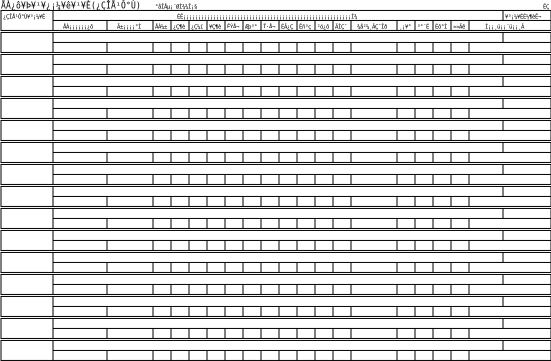 <?xml version="1.0"?>
<diagram xmlns:dia="http://www.lysator.liu.se/~alla/dia/">
  <diagramdata>
    <attribute name="background">
      <color val="#ffffff"/>
    </attribute>
    <attribute name="paper">
      <composite type="paper">
        <attribute name="name">
          <string>#Orca#</string>
        </attribute>
        <attribute name="tmargin">
          <real val="0"/>
        </attribute>
        <attribute name="bmargin">
          <real val="0"/>
        </attribute>
        <attribute name="lmargin">
          <real val="0"/>
        </attribute>
        <attribute name="rmargin">
          <real val="0"/>
        </attribute>
        <attribute name="is_portrait">
          <boolean val="false"/>
        </attribute>
        <attribute name="scaling">
          <real val="1"/>
        </attribute>
        <attribute name="fitto">
          <boolean val="false"/>
        </attribute>
      </composite>
    </attribute>
  </diagramdata>
  <layer name="&#192;&#254;" visible="true">
    <object type="Standard - Box" version="0" id="O0">
      <attribute name="obj_pos">
        <point val="1,2.5"/>
      </attribute>
      <attribute name="obj_bb">
        <rectangle val="1,2.5;28.5,3.5"/>
      </attribute>
      <attribute name="elem_corner">
        <point val="1,2.5"/>
      </attribute>
      <attribute name="elem_width">
        <real val="27.5"/>
      </attribute>
      <attribute name="elem_height">
        <real val="1"/>
      </attribute>
      <attribute name="border_width">
        <real val="0"/>
      </attribute>
      <attribute name="show_background">
        <boolean val="false"/>
      </attribute>
    </object>
    <object type="Standard - Line" version="0" id="O1">
      <attribute name="obj_pos">
        <point val="3.6,3"/>
      </attribute>
      <attribute name="obj_bb">
        <rectangle val="3.6,3;28.5,3"/>
      </attribute>
      <attribute name="conn_endpoints">
        <point val="3.6,3"/>
        <point val="28.5,3"/>
      </attribute>
      <attribute name="numcp">
        <int val="1"/>
      </attribute>
      <attribute name="line_width">
        <real val="0"/>
      </attribute>
      <connections>
        <connection handle="0" to="O2" connection="0"/>
        <connection handle="1" to="O0" connection="4"/>
      </connections>
    </object>
    <object type="Standard - Line" version="0" id="O2">
      <attribute name="obj_pos">
        <point val="3.6,2.5"/>
      </attribute>
      <attribute name="obj_bb">
        <rectangle val="3.6,2.5;3.6,3.5"/>
      </attribute>
      <attribute name="conn_endpoints">
        <point val="3.6,2.5"/>
        <point val="3.6,3.5"/>
      </attribute>
      <attribute name="numcp">
        <int val="1"/>
      </attribute>
      <attribute name="line_width">
        <real val="0"/>
      </attribute>
    </object>
    <object type="Standard - Box" version="0" id="O3">
      <attribute name="obj_pos">
        <point val="1,3.6"/>
      </attribute>
      <attribute name="obj_bb">
        <rectangle val="1,3.6;28.5,4.6"/>
      </attribute>
      <attribute name="elem_corner">
        <point val="1,3.6"/>
      </attribute>
      <attribute name="elem_width">
        <real val="27.5"/>
      </attribute>
      <attribute name="elem_height">
        <real val="1"/>
      </attribute>
      <attribute name="border_width">
        <real val="0"/>
      </attribute>
      <attribute name="show_background">
        <boolean val="false"/>
      </attribute>
    </object>
    <object type="Standard - Line" version="0" id="O4">
      <attribute name="obj_pos">
        <point val="3.6,4.1"/>
      </attribute>
      <attribute name="obj_bb">
        <rectangle val="3.6,4.1;28.5,4.1"/>
      </attribute>
      <attribute name="conn_endpoints">
        <point val="3.6,4.1"/>
        <point val="28.5,4.1"/>
      </attribute>
      <attribute name="numcp">
        <int val="1"/>
      </attribute>
      <attribute name="line_width">
        <real val="0"/>
      </attribute>
      <connections>
        <connection handle="0" to="O5" connection="0"/>
        <connection handle="1" to="O3" connection="4"/>
      </connections>
    </object>
    <object type="Standard - Line" version="0" id="O5">
      <attribute name="obj_pos">
        <point val="3.6,3.6"/>
      </attribute>
      <attribute name="obj_bb">
        <rectangle val="3.6,3.6;3.6,4.6"/>
      </attribute>
      <attribute name="conn_endpoints">
        <point val="3.6,3.6"/>
        <point val="3.6,4.6"/>
      </attribute>
      <attribute name="numcp">
        <int val="1"/>
      </attribute>
      <attribute name="line_width">
        <real val="0"/>
      </attribute>
    </object>
    <object type="Standard - Line" version="0" id="O6">
      <attribute name="obj_pos">
        <point val="6.3,4.1"/>
      </attribute>
      <attribute name="obj_bb">
        <rectangle val="6.3,4.1;6.3,4.6"/>
      </attribute>
      <attribute name="conn_endpoints">
        <point val="6.3,4.1"/>
        <point val="6.3,4.6"/>
      </attribute>
      <attribute name="numcp">
        <int val="1"/>
      </attribute>
      <attribute name="line_width">
        <real val="0"/>
      </attribute>
    </object>
    <object type="Standard - Line" version="0" id="O7">
      <attribute name="obj_pos">
        <point val="6.3,3"/>
      </attribute>
      <attribute name="obj_bb">
        <rectangle val="6.3,3;6.3,3.5"/>
      </attribute>
      <attribute name="conn_endpoints">
        <point val="6.3,3"/>
        <point val="6.3,3.5"/>
      </attribute>
      <attribute name="numcp">
        <int val="1"/>
      </attribute>
      <attribute name="line_width">
        <real val="0"/>
      </attribute>
    </object>
    <object type="Standard - Line" version="0" id="O8">
      <attribute name="obj_pos">
        <point val="8.6,4.1"/>
      </attribute>
      <attribute name="obj_bb">
        <rectangle val="8.6,4.1;8.6,4.6"/>
      </attribute>
      <attribute name="conn_endpoints">
        <point val="8.6,4.1"/>
        <point val="8.6,4.6"/>
      </attribute>
      <attribute name="numcp">
        <int val="1"/>
      </attribute>
      <attribute name="line_width">
        <real val="0"/>
      </attribute>
    </object>
    <object type="Standard - Line" version="0" id="O9">
      <attribute name="obj_pos">
        <point val="8.6,3"/>
      </attribute>
      <attribute name="obj_bb">
        <rectangle val="8.6,3;8.6,3.5"/>
      </attribute>
      <attribute name="conn_endpoints">
        <point val="8.6,3"/>
        <point val="8.6,3.5"/>
      </attribute>
      <attribute name="numcp">
        <int val="1"/>
      </attribute>
      <attribute name="line_width">
        <real val="0"/>
      </attribute>
    </object>
    <object type="Standard - Line" version="0" id="O10">
      <attribute name="obj_pos">
        <point val="9.5,4.1"/>
      </attribute>
      <attribute name="obj_bb">
        <rectangle val="9.5,4.1;9.5,4.6"/>
      </attribute>
      <attribute name="conn_endpoints">
        <point val="9.5,4.1"/>
        <point val="9.5,4.6"/>
      </attribute>
      <attribute name="numcp">
        <int val="1"/>
      </attribute>
      <attribute name="line_width">
        <real val="0"/>
      </attribute>
    </object>
    <object type="Standard - Line" version="0" id="O11">
      <attribute name="obj_pos">
        <point val="9.5,3"/>
      </attribute>
      <attribute name="obj_bb">
        <rectangle val="9.5,3;9.5,3.5"/>
      </attribute>
      <attribute name="conn_endpoints">
        <point val="9.5,3"/>
        <point val="9.5,3.5"/>
      </attribute>
      <attribute name="numcp">
        <int val="1"/>
      </attribute>
      <attribute name="line_width">
        <real val="0"/>
      </attribute>
    </object>
    <object type="Standard - Line" version="0" id="O12">
      <attribute name="obj_pos">
        <point val="24.4,4.1"/>
      </attribute>
      <attribute name="obj_bb">
        <rectangle val="24.4,4.1;24.4,4.6"/>
      </attribute>
      <attribute name="conn_endpoints">
        <point val="24.4,4.1"/>
        <point val="24.4,4.6"/>
      </attribute>
      <attribute name="numcp">
        <int val="1"/>
      </attribute>
      <attribute name="line_width">
        <real val="0"/>
      </attribute>
    </object>
    <object type="Standard - Line" version="0" id="O13">
      <attribute name="obj_pos">
        <point val="24.4,3"/>
      </attribute>
      <attribute name="obj_bb">
        <rectangle val="24.4,3;24.4,3.5"/>
      </attribute>
      <attribute name="conn_endpoints">
        <point val="24.4,3"/>
        <point val="24.4,3.5"/>
      </attribute>
      <attribute name="numcp">
        <int val="1"/>
      </attribute>
      <attribute name="line_width">
        <real val="0"/>
      </attribute>
    </object>
    <object type="Standard - Box" version="0" id="O14">
      <attribute name="obj_pos">
        <point val="1,4.7"/>
      </attribute>
      <attribute name="obj_bb">
        <rectangle val="1,4.7;28.5,5.7"/>
      </attribute>
      <attribute name="elem_corner">
        <point val="1,4.7"/>
      </attribute>
      <attribute name="elem_width">
        <real val="27.5"/>
      </attribute>
      <attribute name="elem_height">
        <real val="1"/>
      </attribute>
      <attribute name="border_width">
        <real val="0"/>
      </attribute>
      <attribute name="show_background">
        <boolean val="false"/>
      </attribute>
    </object>
    <object type="Standard - Line" version="0" id="O15">
      <attribute name="obj_pos">
        <point val="3.6,5.2"/>
      </attribute>
      <attribute name="obj_bb">
        <rectangle val="3.6,5.2;28.5,5.2"/>
      </attribute>
      <attribute name="conn_endpoints">
        <point val="3.6,5.2"/>
        <point val="28.5,5.2"/>
      </attribute>
      <attribute name="numcp">
        <int val="1"/>
      </attribute>
      <attribute name="line_width">
        <real val="0"/>
      </attribute>
      <connections>
        <connection handle="0" to="O16" connection="0"/>
        <connection handle="1" to="O14" connection="4"/>
      </connections>
    </object>
    <object type="Standard - Line" version="0" id="O16">
      <attribute name="obj_pos">
        <point val="3.6,4.7"/>
      </attribute>
      <attribute name="obj_bb">
        <rectangle val="3.6,4.7;3.6,5.7"/>
      </attribute>
      <attribute name="conn_endpoints">
        <point val="3.6,4.7"/>
        <point val="3.6,5.7"/>
      </attribute>
      <attribute name="numcp">
        <int val="1"/>
      </attribute>
      <attribute name="line_width">
        <real val="0"/>
      </attribute>
    </object>
    <object type="Standard - Line" version="0" id="O17">
      <attribute name="obj_pos">
        <point val="6.3,5.2"/>
      </attribute>
      <attribute name="obj_bb">
        <rectangle val="6.3,5.2;6.3,5.7"/>
      </attribute>
      <attribute name="conn_endpoints">
        <point val="6.3,5.2"/>
        <point val="6.3,5.7"/>
      </attribute>
      <attribute name="numcp">
        <int val="1"/>
      </attribute>
      <attribute name="line_width">
        <real val="0"/>
      </attribute>
    </object>
    <object type="Standard - Line" version="0" id="O18">
      <attribute name="obj_pos">
        <point val="8.6,5.2"/>
      </attribute>
      <attribute name="obj_bb">
        <rectangle val="8.6,5.2;8.6,5.7"/>
      </attribute>
      <attribute name="conn_endpoints">
        <point val="8.6,5.2"/>
        <point val="8.6,5.7"/>
      </attribute>
      <attribute name="numcp">
        <int val="1"/>
      </attribute>
      <attribute name="line_width">
        <real val="0"/>
      </attribute>
    </object>
    <object type="Standard - Line" version="0" id="O19">
      <attribute name="obj_pos">
        <point val="9.5,5.2"/>
      </attribute>
      <attribute name="obj_bb">
        <rectangle val="9.5,5.2;9.5,5.7"/>
      </attribute>
      <attribute name="conn_endpoints">
        <point val="9.5,5.2"/>
        <point val="9.5,5.7"/>
      </attribute>
      <attribute name="numcp">
        <int val="1"/>
      </attribute>
      <attribute name="line_width">
        <real val="0"/>
      </attribute>
    </object>
    <object type="Standard - Line" version="0" id="O20">
      <attribute name="obj_pos">
        <point val="24.4,5.2"/>
      </attribute>
      <attribute name="obj_bb">
        <rectangle val="24.4,5.2;24.4,5.7"/>
      </attribute>
      <attribute name="conn_endpoints">
        <point val="24.4,5.2"/>
        <point val="24.4,5.7"/>
      </attribute>
      <attribute name="numcp">
        <int val="1"/>
      </attribute>
      <attribute name="line_width">
        <real val="0"/>
      </attribute>
    </object>
    <object type="Standard - Box" version="0" id="O21">
      <attribute name="obj_pos">
        <point val="1,5.8"/>
      </attribute>
      <attribute name="obj_bb">
        <rectangle val="1,5.8;28.5,6.8"/>
      </attribute>
      <attribute name="elem_corner">
        <point val="1,5.8"/>
      </attribute>
      <attribute name="elem_width">
        <real val="27.5"/>
      </attribute>
      <attribute name="elem_height">
        <real val="1"/>
      </attribute>
      <attribute name="border_width">
        <real val="0"/>
      </attribute>
      <attribute name="show_background">
        <boolean val="false"/>
      </attribute>
    </object>
    <object type="Standard - Line" version="0" id="O22">
      <attribute name="obj_pos">
        <point val="3.6,6.3"/>
      </attribute>
      <attribute name="obj_bb">
        <rectangle val="3.6,6.3;28.5,6.3"/>
      </attribute>
      <attribute name="conn_endpoints">
        <point val="3.6,6.3"/>
        <point val="28.5,6.3"/>
      </attribute>
      <attribute name="numcp">
        <int val="1"/>
      </attribute>
      <attribute name="line_width">
        <real val="0"/>
      </attribute>
      <connections>
        <connection handle="0" to="O23" connection="0"/>
        <connection handle="1" to="O21" connection="4"/>
      </connections>
    </object>
    <object type="Standard - Line" version="0" id="O23">
      <attribute name="obj_pos">
        <point val="3.6,5.8"/>
      </attribute>
      <attribute name="obj_bb">
        <rectangle val="3.6,5.8;3.6,6.8"/>
      </attribute>
      <attribute name="conn_endpoints">
        <point val="3.6,5.8"/>
        <point val="3.6,6.8"/>
      </attribute>
      <attribute name="numcp">
        <int val="1"/>
      </attribute>
      <attribute name="line_width">
        <real val="0"/>
      </attribute>
    </object>
    <object type="Standard - Line" version="0" id="O24">
      <attribute name="obj_pos">
        <point val="6.3,6.3"/>
      </attribute>
      <attribute name="obj_bb">
        <rectangle val="6.3,6.3;6.3,6.8"/>
      </attribute>
      <attribute name="conn_endpoints">
        <point val="6.3,6.3"/>
        <point val="6.3,6.8"/>
      </attribute>
      <attribute name="numcp">
        <int val="1"/>
      </attribute>
      <attribute name="line_width">
        <real val="0"/>
      </attribute>
    </object>
    <object type="Standard - Line" version="0" id="O25">
      <attribute name="obj_pos">
        <point val="8.6,6.3"/>
      </attribute>
      <attribute name="obj_bb">
        <rectangle val="8.6,6.3;8.6,6.8"/>
      </attribute>
      <attribute name="conn_endpoints">
        <point val="8.6,6.3"/>
        <point val="8.6,6.8"/>
      </attribute>
      <attribute name="numcp">
        <int val="1"/>
      </attribute>
      <attribute name="line_width">
        <real val="0"/>
      </attribute>
    </object>
    <object type="Standard - Line" version="0" id="O26">
      <attribute name="obj_pos">
        <point val="9.5,6.3"/>
      </attribute>
      <attribute name="obj_bb">
        <rectangle val="9.5,6.3;9.5,6.8"/>
      </attribute>
      <attribute name="conn_endpoints">
        <point val="9.5,6.3"/>
        <point val="9.5,6.8"/>
      </attribute>
      <attribute name="numcp">
        <int val="1"/>
      </attribute>
      <attribute name="line_width">
        <real val="0"/>
      </attribute>
    </object>
    <object type="Standard - Line" version="0" id="O27">
      <attribute name="obj_pos">
        <point val="24.4,6.3"/>
      </attribute>
      <attribute name="obj_bb">
        <rectangle val="24.4,6.3;24.4,6.8"/>
      </attribute>
      <attribute name="conn_endpoints">
        <point val="24.4,6.3"/>
        <point val="24.4,6.8"/>
      </attribute>
      <attribute name="numcp">
        <int val="1"/>
      </attribute>
      <attribute name="line_width">
        <real val="0"/>
      </attribute>
    </object>
    <object type="Standard - Box" version="0" id="O28">
      <attribute name="obj_pos">
        <point val="1,6.9"/>
      </attribute>
      <attribute name="obj_bb">
        <rectangle val="1,6.9;28.5,7.9"/>
      </attribute>
      <attribute name="elem_corner">
        <point val="1,6.9"/>
      </attribute>
      <attribute name="elem_width">
        <real val="27.5"/>
      </attribute>
      <attribute name="elem_height">
        <real val="1"/>
      </attribute>
      <attribute name="border_width">
        <real val="0"/>
      </attribute>
      <attribute name="show_background">
        <boolean val="false"/>
      </attribute>
    </object>
    <object type="Standard - Line" version="0" id="O29">
      <attribute name="obj_pos">
        <point val="3.6,7.4"/>
      </attribute>
      <attribute name="obj_bb">
        <rectangle val="3.6,7.4;28.5,7.4"/>
      </attribute>
      <attribute name="conn_endpoints">
        <point val="3.6,7.4"/>
        <point val="28.5,7.4"/>
      </attribute>
      <attribute name="numcp">
        <int val="1"/>
      </attribute>
      <attribute name="line_width">
        <real val="0"/>
      </attribute>
      <connections>
        <connection handle="0" to="O30" connection="0"/>
        <connection handle="1" to="O28" connection="4"/>
      </connections>
    </object>
    <object type="Standard - Line" version="0" id="O30">
      <attribute name="obj_pos">
        <point val="3.6,6.9"/>
      </attribute>
      <attribute name="obj_bb">
        <rectangle val="3.6,6.9;3.6,7.9"/>
      </attribute>
      <attribute name="conn_endpoints">
        <point val="3.6,6.9"/>
        <point val="3.6,7.9"/>
      </attribute>
      <attribute name="numcp">
        <int val="1"/>
      </attribute>
      <attribute name="line_width">
        <real val="0"/>
      </attribute>
    </object>
    <object type="Standard - Line" version="0" id="O31">
      <attribute name="obj_pos">
        <point val="6.3,7.4"/>
      </attribute>
      <attribute name="obj_bb">
        <rectangle val="6.3,7.4;6.3,7.9"/>
      </attribute>
      <attribute name="conn_endpoints">
        <point val="6.3,7.4"/>
        <point val="6.3,7.9"/>
      </attribute>
      <attribute name="numcp">
        <int val="1"/>
      </attribute>
      <attribute name="line_width">
        <real val="0"/>
      </attribute>
    </object>
    <object type="Standard - Line" version="0" id="O32">
      <attribute name="obj_pos">
        <point val="8.6,7.4"/>
      </attribute>
      <attribute name="obj_bb">
        <rectangle val="8.6,7.4;8.6,7.9"/>
      </attribute>
      <attribute name="conn_endpoints">
        <point val="8.6,7.4"/>
        <point val="8.6,7.9"/>
      </attribute>
      <attribute name="numcp">
        <int val="1"/>
      </attribute>
      <attribute name="line_width">
        <real val="0"/>
      </attribute>
    </object>
    <object type="Standard - Line" version="0" id="O33">
      <attribute name="obj_pos">
        <point val="9.5,7.4"/>
      </attribute>
      <attribute name="obj_bb">
        <rectangle val="9.5,7.4;9.5,7.9"/>
      </attribute>
      <attribute name="conn_endpoints">
        <point val="9.5,7.4"/>
        <point val="9.5,7.9"/>
      </attribute>
      <attribute name="numcp">
        <int val="1"/>
      </attribute>
      <attribute name="line_width">
        <real val="0"/>
      </attribute>
    </object>
    <object type="Standard - Line" version="0" id="O34">
      <attribute name="obj_pos">
        <point val="24.4,7.4"/>
      </attribute>
      <attribute name="obj_bb">
        <rectangle val="24.4,7.4;24.4,7.9"/>
      </attribute>
      <attribute name="conn_endpoints">
        <point val="24.4,7.4"/>
        <point val="24.4,7.9"/>
      </attribute>
      <attribute name="numcp">
        <int val="1"/>
      </attribute>
      <attribute name="line_width">
        <real val="0"/>
      </attribute>
    </object>
    <object type="Standard - Box" version="0" id="O35">
      <attribute name="obj_pos">
        <point val="1,8"/>
      </attribute>
      <attribute name="obj_bb">
        <rectangle val="1,8;28.5,9"/>
      </attribute>
      <attribute name="elem_corner">
        <point val="1,8"/>
      </attribute>
      <attribute name="elem_width">
        <real val="27.5"/>
      </attribute>
      <attribute name="elem_height">
        <real val="1"/>
      </attribute>
      <attribute name="border_width">
        <real val="0"/>
      </attribute>
      <attribute name="show_background">
        <boolean val="false"/>
      </attribute>
    </object>
    <object type="Standard - Line" version="0" id="O36">
      <attribute name="obj_pos">
        <point val="3.6,8.5"/>
      </attribute>
      <attribute name="obj_bb">
        <rectangle val="3.6,8.5;28.5,8.5"/>
      </attribute>
      <attribute name="conn_endpoints">
        <point val="3.6,8.5"/>
        <point val="28.5,8.5"/>
      </attribute>
      <attribute name="numcp">
        <int val="1"/>
      </attribute>
      <attribute name="line_width">
        <real val="0"/>
      </attribute>
      <connections>
        <connection handle="0" to="O37" connection="0"/>
        <connection handle="1" to="O35" connection="4"/>
      </connections>
    </object>
    <object type="Standard - Line" version="0" id="O37">
      <attribute name="obj_pos">
        <point val="3.6,8"/>
      </attribute>
      <attribute name="obj_bb">
        <rectangle val="3.6,8;3.6,9"/>
      </attribute>
      <attribute name="conn_endpoints">
        <point val="3.6,8"/>
        <point val="3.6,9"/>
      </attribute>
      <attribute name="numcp">
        <int val="1"/>
      </attribute>
      <attribute name="line_width">
        <real val="0"/>
      </attribute>
    </object>
    <object type="Standard - Line" version="0" id="O38">
      <attribute name="obj_pos">
        <point val="6.3,8.5"/>
      </attribute>
      <attribute name="obj_bb">
        <rectangle val="6.3,8.5;6.3,9"/>
      </attribute>
      <attribute name="conn_endpoints">
        <point val="6.3,8.5"/>
        <point val="6.3,9"/>
      </attribute>
      <attribute name="numcp">
        <int val="1"/>
      </attribute>
      <attribute name="line_width">
        <real val="0"/>
      </attribute>
    </object>
    <object type="Standard - Line" version="0" id="O39">
      <attribute name="obj_pos">
        <point val="8.6,8.5"/>
      </attribute>
      <attribute name="obj_bb">
        <rectangle val="8.6,8.5;8.6,9"/>
      </attribute>
      <attribute name="conn_endpoints">
        <point val="8.6,8.5"/>
        <point val="8.6,9"/>
      </attribute>
      <attribute name="numcp">
        <int val="1"/>
      </attribute>
      <attribute name="line_width">
        <real val="0"/>
      </attribute>
    </object>
    <object type="Standard - Line" version="0" id="O40">
      <attribute name="obj_pos">
        <point val="9.5,8.5"/>
      </attribute>
      <attribute name="obj_bb">
        <rectangle val="9.5,8.5;9.5,9"/>
      </attribute>
      <attribute name="conn_endpoints">
        <point val="9.5,8.5"/>
        <point val="9.5,9"/>
      </attribute>
      <attribute name="numcp">
        <int val="1"/>
      </attribute>
      <attribute name="line_width">
        <real val="0"/>
      </attribute>
    </object>
    <object type="Standard - Line" version="0" id="O41">
      <attribute name="obj_pos">
        <point val="24.4,8.5"/>
      </attribute>
      <attribute name="obj_bb">
        <rectangle val="24.4,8.5;24.4,9"/>
      </attribute>
      <attribute name="conn_endpoints">
        <point val="24.4,8.5"/>
        <point val="24.4,9"/>
      </attribute>
      <attribute name="numcp">
        <int val="1"/>
      </attribute>
      <attribute name="line_width">
        <real val="0"/>
      </attribute>
    </object>
    <object type="Standard - Box" version="0" id="O42">
      <attribute name="obj_pos">
        <point val="1,9.1"/>
      </attribute>
      <attribute name="obj_bb">
        <rectangle val="1,9.1;28.5,10.1"/>
      </attribute>
      <attribute name="elem_corner">
        <point val="1,9.1"/>
      </attribute>
      <attribute name="elem_width">
        <real val="27.5"/>
      </attribute>
      <attribute name="elem_height">
        <real val="1"/>
      </attribute>
      <attribute name="border_width">
        <real val="0"/>
      </attribute>
      <attribute name="show_background">
        <boolean val="false"/>
      </attribute>
    </object>
    <object type="Standard - Line" version="0" id="O43">
      <attribute name="obj_pos">
        <point val="3.6,9.6"/>
      </attribute>
      <attribute name="obj_bb">
        <rectangle val="3.6,9.6;28.5,9.6"/>
      </attribute>
      <attribute name="conn_endpoints">
        <point val="3.6,9.6"/>
        <point val="28.5,9.6"/>
      </attribute>
      <attribute name="numcp">
        <int val="1"/>
      </attribute>
      <attribute name="line_width">
        <real val="0"/>
      </attribute>
      <connections>
        <connection handle="0" to="O44" connection="0"/>
        <connection handle="1" to="O42" connection="4"/>
      </connections>
    </object>
    <object type="Standard - Line" version="0" id="O44">
      <attribute name="obj_pos">
        <point val="3.6,9.1"/>
      </attribute>
      <attribute name="obj_bb">
        <rectangle val="3.6,9.1;3.6,10.1"/>
      </attribute>
      <attribute name="conn_endpoints">
        <point val="3.6,9.1"/>
        <point val="3.6,10.1"/>
      </attribute>
      <attribute name="numcp">
        <int val="1"/>
      </attribute>
      <attribute name="line_width">
        <real val="0"/>
      </attribute>
    </object>
    <object type="Standard - Line" version="0" id="O45">
      <attribute name="obj_pos">
        <point val="6.3,9.6"/>
      </attribute>
      <attribute name="obj_bb">
        <rectangle val="6.3,9.6;6.3,10.1"/>
      </attribute>
      <attribute name="conn_endpoints">
        <point val="6.3,9.6"/>
        <point val="6.3,10.1"/>
      </attribute>
      <attribute name="numcp">
        <int val="1"/>
      </attribute>
      <attribute name="line_width">
        <real val="0"/>
      </attribute>
    </object>
    <object type="Standard - Line" version="0" id="O46">
      <attribute name="obj_pos">
        <point val="8.6,9.6"/>
      </attribute>
      <attribute name="obj_bb">
        <rectangle val="8.6,9.6;8.6,10.1"/>
      </attribute>
      <attribute name="conn_endpoints">
        <point val="8.6,9.6"/>
        <point val="8.6,10.1"/>
      </attribute>
      <attribute name="numcp">
        <int val="1"/>
      </attribute>
      <attribute name="line_width">
        <real val="0"/>
      </attribute>
    </object>
    <object type="Standard - Line" version="0" id="O47">
      <attribute name="obj_pos">
        <point val="9.5,9.6"/>
      </attribute>
      <attribute name="obj_bb">
        <rectangle val="9.5,9.6;9.5,10.1"/>
      </attribute>
      <attribute name="conn_endpoints">
        <point val="9.5,9.6"/>
        <point val="9.5,10.1"/>
      </attribute>
      <attribute name="numcp">
        <int val="1"/>
      </attribute>
      <attribute name="line_width">
        <real val="0"/>
      </attribute>
    </object>
    <object type="Standard - Line" version="0" id="O48">
      <attribute name="obj_pos">
        <point val="24.4,9.6"/>
      </attribute>
      <attribute name="obj_bb">
        <rectangle val="24.4,9.6;24.4,10.1"/>
      </attribute>
      <attribute name="conn_endpoints">
        <point val="24.4,9.6"/>
        <point val="24.4,10.1"/>
      </attribute>
      <attribute name="numcp">
        <int val="1"/>
      </attribute>
      <attribute name="line_width">
        <real val="0"/>
      </attribute>
    </object>
    <object type="Standard - Box" version="0" id="O49">
      <attribute name="obj_pos">
        <point val="1,10.2"/>
      </attribute>
      <attribute name="obj_bb">
        <rectangle val="1,10.2;28.5,11.2"/>
      </attribute>
      <attribute name="elem_corner">
        <point val="1,10.2"/>
      </attribute>
      <attribute name="elem_width">
        <real val="27.5"/>
      </attribute>
      <attribute name="elem_height">
        <real val="1"/>
      </attribute>
      <attribute name="border_width">
        <real val="0"/>
      </attribute>
      <attribute name="show_background">
        <boolean val="false"/>
      </attribute>
    </object>
    <object type="Standard - Line" version="0" id="O50">
      <attribute name="obj_pos">
        <point val="3.6,10.7"/>
      </attribute>
      <attribute name="obj_bb">
        <rectangle val="3.6,10.7;28.5,10.7"/>
      </attribute>
      <attribute name="conn_endpoints">
        <point val="3.6,10.7"/>
        <point val="28.5,10.7"/>
      </attribute>
      <attribute name="numcp">
        <int val="1"/>
      </attribute>
      <attribute name="line_width">
        <real val="0"/>
      </attribute>
      <connections>
        <connection handle="0" to="O51" connection="0"/>
        <connection handle="1" to="O49" connection="4"/>
      </connections>
    </object>
    <object type="Standard - Line" version="0" id="O51">
      <attribute name="obj_pos">
        <point val="3.6,10.2"/>
      </attribute>
      <attribute name="obj_bb">
        <rectangle val="3.6,10.2;3.6,11.2"/>
      </attribute>
      <attribute name="conn_endpoints">
        <point val="3.6,10.2"/>
        <point val="3.6,11.2"/>
      </attribute>
      <attribute name="numcp">
        <int val="1"/>
      </attribute>
      <attribute name="line_width">
        <real val="0"/>
      </attribute>
    </object>
    <object type="Standard - Line" version="0" id="O52">
      <attribute name="obj_pos">
        <point val="6.3,10.7"/>
      </attribute>
      <attribute name="obj_bb">
        <rectangle val="6.3,10.7;6.3,11.2"/>
      </attribute>
      <attribute name="conn_endpoints">
        <point val="6.3,10.7"/>
        <point val="6.3,11.2"/>
      </attribute>
      <attribute name="numcp">
        <int val="1"/>
      </attribute>
      <attribute name="line_width">
        <real val="0"/>
      </attribute>
    </object>
    <object type="Standard - Line" version="0" id="O53">
      <attribute name="obj_pos">
        <point val="8.6,10.7"/>
      </attribute>
      <attribute name="obj_bb">
        <rectangle val="8.6,10.7;8.6,11.2"/>
      </attribute>
      <attribute name="conn_endpoints">
        <point val="8.6,10.7"/>
        <point val="8.6,11.2"/>
      </attribute>
      <attribute name="numcp">
        <int val="1"/>
      </attribute>
      <attribute name="line_width">
        <real val="0"/>
      </attribute>
    </object>
    <object type="Standard - Line" version="0" id="O54">
      <attribute name="obj_pos">
        <point val="9.5,10.7"/>
      </attribute>
      <attribute name="obj_bb">
        <rectangle val="9.5,10.7;9.5,11.2"/>
      </attribute>
      <attribute name="conn_endpoints">
        <point val="9.5,10.7"/>
        <point val="9.5,11.2"/>
      </attribute>
      <attribute name="numcp">
        <int val="1"/>
      </attribute>
      <attribute name="line_width">
        <real val="0"/>
      </attribute>
    </object>
    <object type="Standard - Line" version="0" id="O55">
      <attribute name="obj_pos">
        <point val="24.4,10.7"/>
      </attribute>
      <attribute name="obj_bb">
        <rectangle val="24.4,10.7;24.4,11.2"/>
      </attribute>
      <attribute name="conn_endpoints">
        <point val="24.4,10.7"/>
        <point val="24.4,11.2"/>
      </attribute>
      <attribute name="numcp">
        <int val="1"/>
      </attribute>
      <attribute name="line_width">
        <real val="0"/>
      </attribute>
    </object>
    <object type="Standard - Box" version="0" id="O56">
      <attribute name="obj_pos">
        <point val="1,11.3"/>
      </attribute>
      <attribute name="obj_bb">
        <rectangle val="1,11.3;28.5,12.3"/>
      </attribute>
      <attribute name="elem_corner">
        <point val="1,11.3"/>
      </attribute>
      <attribute name="elem_width">
        <real val="27.5"/>
      </attribute>
      <attribute name="elem_height">
        <real val="1"/>
      </attribute>
      <attribute name="border_width">
        <real val="0"/>
      </attribute>
      <attribute name="show_background">
        <boolean val="false"/>
      </attribute>
    </object>
    <object type="Standard - Line" version="0" id="O57">
      <attribute name="obj_pos">
        <point val="3.6,11.8"/>
      </attribute>
      <attribute name="obj_bb">
        <rectangle val="3.6,11.8;28.5,11.8"/>
      </attribute>
      <attribute name="conn_endpoints">
        <point val="3.6,11.8"/>
        <point val="28.5,11.8"/>
      </attribute>
      <attribute name="numcp">
        <int val="1"/>
      </attribute>
      <attribute name="line_width">
        <real val="0"/>
      </attribute>
      <connections>
        <connection handle="0" to="O58" connection="0"/>
        <connection handle="1" to="O56" connection="4"/>
      </connections>
    </object>
    <object type="Standard - Line" version="0" id="O58">
      <attribute name="obj_pos">
        <point val="3.6,11.3"/>
      </attribute>
      <attribute name="obj_bb">
        <rectangle val="3.6,11.3;3.6,12.3"/>
      </attribute>
      <attribute name="conn_endpoints">
        <point val="3.6,11.3"/>
        <point val="3.6,12.3"/>
      </attribute>
      <attribute name="numcp">
        <int val="1"/>
      </attribute>
      <attribute name="line_width">
        <real val="0"/>
      </attribute>
    </object>
    <object type="Standard - Line" version="0" id="O59">
      <attribute name="obj_pos">
        <point val="6.3,11.8"/>
      </attribute>
      <attribute name="obj_bb">
        <rectangle val="6.3,11.8;6.3,12.3"/>
      </attribute>
      <attribute name="conn_endpoints">
        <point val="6.3,11.8"/>
        <point val="6.3,12.3"/>
      </attribute>
      <attribute name="numcp">
        <int val="1"/>
      </attribute>
      <attribute name="line_width">
        <real val="0"/>
      </attribute>
    </object>
    <object type="Standard - Line" version="0" id="O60">
      <attribute name="obj_pos">
        <point val="8.6,11.8"/>
      </attribute>
      <attribute name="obj_bb">
        <rectangle val="8.6,11.8;8.6,12.3"/>
      </attribute>
      <attribute name="conn_endpoints">
        <point val="8.6,11.8"/>
        <point val="8.6,12.3"/>
      </attribute>
      <attribute name="numcp">
        <int val="1"/>
      </attribute>
      <attribute name="line_width">
        <real val="0"/>
      </attribute>
    </object>
    <object type="Standard - Line" version="0" id="O61">
      <attribute name="obj_pos">
        <point val="9.5,11.8"/>
      </attribute>
      <attribute name="obj_bb">
        <rectangle val="9.5,11.8;9.5,12.3"/>
      </attribute>
      <attribute name="conn_endpoints">
        <point val="9.5,11.8"/>
        <point val="9.5,12.3"/>
      </attribute>
      <attribute name="numcp">
        <int val="1"/>
      </attribute>
      <attribute name="line_width">
        <real val="0"/>
      </attribute>
    </object>
    <object type="Standard - Line" version="0" id="O62">
      <attribute name="obj_pos">
        <point val="24.4,11.8"/>
      </attribute>
      <attribute name="obj_bb">
        <rectangle val="24.4,11.8;24.4,12.3"/>
      </attribute>
      <attribute name="conn_endpoints">
        <point val="24.4,11.8"/>
        <point val="24.4,12.3"/>
      </attribute>
      <attribute name="numcp">
        <int val="1"/>
      </attribute>
      <attribute name="line_width">
        <real val="0"/>
      </attribute>
    </object>
    <object type="Standard - Box" version="0" id="O63">
      <attribute name="obj_pos">
        <point val="1,12.4"/>
      </attribute>
      <attribute name="obj_bb">
        <rectangle val="1,12.4;28.5,13.4"/>
      </attribute>
      <attribute name="elem_corner">
        <point val="1,12.4"/>
      </attribute>
      <attribute name="elem_width">
        <real val="27.5"/>
      </attribute>
      <attribute name="elem_height">
        <real val="1"/>
      </attribute>
      <attribute name="border_width">
        <real val="0"/>
      </attribute>
      <attribute name="show_background">
        <boolean val="false"/>
      </attribute>
    </object>
    <object type="Standard - Line" version="0" id="O64">
      <attribute name="obj_pos">
        <point val="3.6,12.9"/>
      </attribute>
      <attribute name="obj_bb">
        <rectangle val="3.6,12.9;28.5,12.9"/>
      </attribute>
      <attribute name="conn_endpoints">
        <point val="3.6,12.9"/>
        <point val="28.5,12.9"/>
      </attribute>
      <attribute name="numcp">
        <int val="1"/>
      </attribute>
      <attribute name="line_width">
        <real val="0"/>
      </attribute>
      <connections>
        <connection handle="0" to="O65" connection="0"/>
        <connection handle="1" to="O63" connection="4"/>
      </connections>
    </object>
    <object type="Standard - Line" version="0" id="O65">
      <attribute name="obj_pos">
        <point val="3.6,12.4"/>
      </attribute>
      <attribute name="obj_bb">
        <rectangle val="3.6,12.4;3.6,13.4"/>
      </attribute>
      <attribute name="conn_endpoints">
        <point val="3.6,12.4"/>
        <point val="3.6,13.4"/>
      </attribute>
      <attribute name="numcp">
        <int val="1"/>
      </attribute>
      <attribute name="line_width">
        <real val="0"/>
      </attribute>
    </object>
    <object type="Standard - Line" version="0" id="O66">
      <attribute name="obj_pos">
        <point val="6.3,12.9"/>
      </attribute>
      <attribute name="obj_bb">
        <rectangle val="6.3,12.9;6.3,13.4"/>
      </attribute>
      <attribute name="conn_endpoints">
        <point val="6.3,12.9"/>
        <point val="6.3,13.4"/>
      </attribute>
      <attribute name="numcp">
        <int val="1"/>
      </attribute>
      <attribute name="line_width">
        <real val="0"/>
      </attribute>
    </object>
    <object type="Standard - Line" version="0" id="O67">
      <attribute name="obj_pos">
        <point val="8.6,12.9"/>
      </attribute>
      <attribute name="obj_bb">
        <rectangle val="8.6,12.9;8.6,13.4"/>
      </attribute>
      <attribute name="conn_endpoints">
        <point val="8.6,12.9"/>
        <point val="8.6,13.4"/>
      </attribute>
      <attribute name="numcp">
        <int val="1"/>
      </attribute>
      <attribute name="line_width">
        <real val="0"/>
      </attribute>
    </object>
    <object type="Standard - Line" version="0" id="O68">
      <attribute name="obj_pos">
        <point val="9.5,12.9"/>
      </attribute>
      <attribute name="obj_bb">
        <rectangle val="9.5,12.9;9.5,13.4"/>
      </attribute>
      <attribute name="conn_endpoints">
        <point val="9.5,12.9"/>
        <point val="9.5,13.4"/>
      </attribute>
      <attribute name="numcp">
        <int val="1"/>
      </attribute>
      <attribute name="line_width">
        <real val="0"/>
      </attribute>
    </object>
    <object type="Standard - Line" version="0" id="O69">
      <attribute name="obj_pos">
        <point val="24.4,12.9"/>
      </attribute>
      <attribute name="obj_bb">
        <rectangle val="24.4,12.9;24.4,13.4"/>
      </attribute>
      <attribute name="conn_endpoints">
        <point val="24.4,12.9"/>
        <point val="24.4,13.4"/>
      </attribute>
      <attribute name="numcp">
        <int val="1"/>
      </attribute>
      <attribute name="line_width">
        <real val="0"/>
      </attribute>
    </object>
    <object type="Standard - Box" version="0" id="O70">
      <attribute name="obj_pos">
        <point val="1,13.5"/>
      </attribute>
      <attribute name="obj_bb">
        <rectangle val="1,13.5;28.5,14.5"/>
      </attribute>
      <attribute name="elem_corner">
        <point val="1,13.5"/>
      </attribute>
      <attribute name="elem_width">
        <real val="27.5"/>
      </attribute>
      <attribute name="elem_height">
        <real val="1"/>
      </attribute>
      <attribute name="border_width">
        <real val="0"/>
      </attribute>
      <attribute name="show_background">
        <boolean val="false"/>
      </attribute>
    </object>
    <object type="Standard - Line" version="0" id="O71">
      <attribute name="obj_pos">
        <point val="3.6,14"/>
      </attribute>
      <attribute name="obj_bb">
        <rectangle val="3.6,14;28.5,14"/>
      </attribute>
      <attribute name="conn_endpoints">
        <point val="3.6,14"/>
        <point val="28.5,14"/>
      </attribute>
      <attribute name="numcp">
        <int val="1"/>
      </attribute>
      <attribute name="line_width">
        <real val="0"/>
      </attribute>
      <connections>
        <connection handle="0" to="O72" connection="0"/>
        <connection handle="1" to="O70" connection="4"/>
      </connections>
    </object>
    <object type="Standard - Line" version="0" id="O72">
      <attribute name="obj_pos">
        <point val="3.6,13.5"/>
      </attribute>
      <attribute name="obj_bb">
        <rectangle val="3.6,13.5;3.6,14.5"/>
      </attribute>
      <attribute name="conn_endpoints">
        <point val="3.6,13.5"/>
        <point val="3.6,14.5"/>
      </attribute>
      <attribute name="numcp">
        <int val="1"/>
      </attribute>
      <attribute name="line_width">
        <real val="0"/>
      </attribute>
    </object>
    <object type="Standard - Line" version="0" id="O73">
      <attribute name="obj_pos">
        <point val="6.3,14"/>
      </attribute>
      <attribute name="obj_bb">
        <rectangle val="6.3,14;6.3,14.5"/>
      </attribute>
      <attribute name="conn_endpoints">
        <point val="6.3,14"/>
        <point val="6.3,14.5"/>
      </attribute>
      <attribute name="numcp">
        <int val="1"/>
      </attribute>
      <attribute name="line_width">
        <real val="0"/>
      </attribute>
    </object>
    <object type="Standard - Line" version="0" id="O74">
      <attribute name="obj_pos">
        <point val="8.6,14"/>
      </attribute>
      <attribute name="obj_bb">
        <rectangle val="8.6,14;8.6,14.5"/>
      </attribute>
      <attribute name="conn_endpoints">
        <point val="8.6,14"/>
        <point val="8.6,14.5"/>
      </attribute>
      <attribute name="numcp">
        <int val="1"/>
      </attribute>
      <attribute name="line_width">
        <real val="0"/>
      </attribute>
    </object>
    <object type="Standard - Line" version="0" id="O75">
      <attribute name="obj_pos">
        <point val="9.5,14"/>
      </attribute>
      <attribute name="obj_bb">
        <rectangle val="9.5,14;9.5,14.5"/>
      </attribute>
      <attribute name="conn_endpoints">
        <point val="9.5,14"/>
        <point val="9.5,14.5"/>
      </attribute>
      <attribute name="numcp">
        <int val="1"/>
      </attribute>
      <attribute name="line_width">
        <real val="0"/>
      </attribute>
    </object>
    <object type="Standard - Line" version="0" id="O76">
      <attribute name="obj_pos">
        <point val="24.4,14"/>
      </attribute>
      <attribute name="obj_bb">
        <rectangle val="24.4,14;24.4,14.5"/>
      </attribute>
      <attribute name="conn_endpoints">
        <point val="24.4,14"/>
        <point val="24.4,14.5"/>
      </attribute>
      <attribute name="numcp">
        <int val="1"/>
      </attribute>
      <attribute name="line_width">
        <real val="0"/>
      </attribute>
    </object>
    <object type="Standard - Box" version="0" id="O77">
      <attribute name="obj_pos">
        <point val="1,14.6"/>
      </attribute>
      <attribute name="obj_bb">
        <rectangle val="1,14.6;28.5,15.6"/>
      </attribute>
      <attribute name="elem_corner">
        <point val="1,14.6"/>
      </attribute>
      <attribute name="elem_width">
        <real val="27.5"/>
      </attribute>
      <attribute name="elem_height">
        <real val="1"/>
      </attribute>
      <attribute name="border_width">
        <real val="0"/>
      </attribute>
      <attribute name="show_background">
        <boolean val="false"/>
      </attribute>
    </object>
    <object type="Standard - Line" version="0" id="O78">
      <attribute name="obj_pos">
        <point val="3.6,15.1"/>
      </attribute>
      <attribute name="obj_bb">
        <rectangle val="3.6,15.1;28.5,15.1"/>
      </attribute>
      <attribute name="conn_endpoints">
        <point val="3.6,15.1"/>
        <point val="28.5,15.1"/>
      </attribute>
      <attribute name="numcp">
        <int val="1"/>
      </attribute>
      <attribute name="line_width">
        <real val="0"/>
      </attribute>
      <connections>
        <connection handle="0" to="O79" connection="0"/>
        <connection handle="1" to="O77" connection="4"/>
      </connections>
    </object>
    <object type="Standard - Line" version="0" id="O79">
      <attribute name="obj_pos">
        <point val="3.6,14.6"/>
      </attribute>
      <attribute name="obj_bb">
        <rectangle val="3.6,14.6;3.6,15.6"/>
      </attribute>
      <attribute name="conn_endpoints">
        <point val="3.6,14.6"/>
        <point val="3.6,15.6"/>
      </attribute>
      <attribute name="numcp">
        <int val="1"/>
      </attribute>
      <attribute name="line_width">
        <real val="0"/>
      </attribute>
    </object>
    <object type="Standard - Line" version="0" id="O80">
      <attribute name="obj_pos">
        <point val="6.3,15.1"/>
      </attribute>
      <attribute name="obj_bb">
        <rectangle val="6.3,15.1;6.3,15.6"/>
      </attribute>
      <attribute name="conn_endpoints">
        <point val="6.3,15.1"/>
        <point val="6.3,15.6"/>
      </attribute>
      <attribute name="numcp">
        <int val="1"/>
      </attribute>
      <attribute name="line_width">
        <real val="0"/>
      </attribute>
    </object>
    <object type="Standard - Line" version="0" id="O81">
      <attribute name="obj_pos">
        <point val="8.6,15.1"/>
      </attribute>
      <attribute name="obj_bb">
        <rectangle val="8.6,15.1;8.6,15.6"/>
      </attribute>
      <attribute name="conn_endpoints">
        <point val="8.6,15.1"/>
        <point val="8.6,15.6"/>
      </attribute>
      <attribute name="numcp">
        <int val="1"/>
      </attribute>
      <attribute name="line_width">
        <real val="0"/>
      </attribute>
    </object>
    <object type="Standard - Line" version="0" id="O82">
      <attribute name="obj_pos">
        <point val="9.5,15.1"/>
      </attribute>
      <attribute name="obj_bb">
        <rectangle val="9.5,15.1;9.5,15.6"/>
      </attribute>
      <attribute name="conn_endpoints">
        <point val="9.5,15.1"/>
        <point val="9.5,15.6"/>
      </attribute>
      <attribute name="numcp">
        <int val="1"/>
      </attribute>
      <attribute name="line_width">
        <real val="0"/>
      </attribute>
    </object>
    <object type="Standard - Line" version="0" id="O83">
      <attribute name="obj_pos">
        <point val="24.4,15.1"/>
      </attribute>
      <attribute name="obj_bb">
        <rectangle val="24.4,15.1;24.4,15.6"/>
      </attribute>
      <attribute name="conn_endpoints">
        <point val="24.4,15.1"/>
        <point val="24.4,15.6"/>
      </attribute>
      <attribute name="numcp">
        <int val="1"/>
      </attribute>
      <attribute name="line_width">
        <real val="0"/>
      </attribute>
    </object>
    <object type="Standard - Box" version="0" id="O84">
      <attribute name="obj_pos">
        <point val="1,15.7"/>
      </attribute>
      <attribute name="obj_bb">
        <rectangle val="1,15.7;28.5,16.7"/>
      </attribute>
      <attribute name="elem_corner">
        <point val="1,15.7"/>
      </attribute>
      <attribute name="elem_width">
        <real val="27.5"/>
      </attribute>
      <attribute name="elem_height">
        <real val="1"/>
      </attribute>
      <attribute name="border_width">
        <real val="0"/>
      </attribute>
      <attribute name="show_background">
        <boolean val="false"/>
      </attribute>
    </object>
    <object type="Standard - Line" version="0" id="O85">
      <attribute name="obj_pos">
        <point val="3.6,16.2"/>
      </attribute>
      <attribute name="obj_bb">
        <rectangle val="3.6,16.2;28.5,16.2"/>
      </attribute>
      <attribute name="conn_endpoints">
        <point val="3.6,16.2"/>
        <point val="28.5,16.2"/>
      </attribute>
      <attribute name="numcp">
        <int val="1"/>
      </attribute>
      <attribute name="line_width">
        <real val="0"/>
      </attribute>
      <connections>
        <connection handle="0" to="O86" connection="0"/>
        <connection handle="1" to="O84" connection="4"/>
      </connections>
    </object>
    <object type="Standard - Line" version="0" id="O86">
      <attribute name="obj_pos">
        <point val="3.6,15.7"/>
      </attribute>
      <attribute name="obj_bb">
        <rectangle val="3.6,15.7;3.6,16.7"/>
      </attribute>
      <attribute name="conn_endpoints">
        <point val="3.6,15.7"/>
        <point val="3.6,16.7"/>
      </attribute>
      <attribute name="numcp">
        <int val="1"/>
      </attribute>
      <attribute name="line_width">
        <real val="0"/>
      </attribute>
    </object>
    <object type="Standard - Line" version="0" id="O87">
      <attribute name="obj_pos">
        <point val="6.3,16.2"/>
      </attribute>
      <attribute name="obj_bb">
        <rectangle val="6.3,16.2;6.3,16.7"/>
      </attribute>
      <attribute name="conn_endpoints">
        <point val="6.3,16.2"/>
        <point val="6.3,16.7"/>
      </attribute>
      <attribute name="numcp">
        <int val="1"/>
      </attribute>
      <attribute name="line_width">
        <real val="0"/>
      </attribute>
    </object>
    <object type="Standard - Line" version="0" id="O88">
      <attribute name="obj_pos">
        <point val="8.6,16.2"/>
      </attribute>
      <attribute name="obj_bb">
        <rectangle val="8.6,16.2;8.6,16.7"/>
      </attribute>
      <attribute name="conn_endpoints">
        <point val="8.6,16.2"/>
        <point val="8.6,16.7"/>
      </attribute>
      <attribute name="numcp">
        <int val="1"/>
      </attribute>
      <attribute name="line_width">
        <real val="0"/>
      </attribute>
    </object>
    <object type="Standard - Line" version="0" id="O89">
      <attribute name="obj_pos">
        <point val="9.5,16.2"/>
      </attribute>
      <attribute name="obj_bb">
        <rectangle val="9.5,16.2;9.5,16.7"/>
      </attribute>
      <attribute name="conn_endpoints">
        <point val="9.5,16.2"/>
        <point val="9.5,16.7"/>
      </attribute>
      <attribute name="numcp">
        <int val="1"/>
      </attribute>
      <attribute name="line_width">
        <real val="0"/>
      </attribute>
    </object>
    <object type="Standard - Line" version="0" id="O90">
      <attribute name="obj_pos">
        <point val="24.4,16.2"/>
      </attribute>
      <attribute name="obj_bb">
        <rectangle val="24.4,16.2;24.4,16.7"/>
      </attribute>
      <attribute name="conn_endpoints">
        <point val="24.4,16.2"/>
        <point val="24.4,16.7"/>
      </attribute>
      <attribute name="numcp">
        <int val="1"/>
      </attribute>
      <attribute name="line_width">
        <real val="0"/>
      </attribute>
    </object>
    <object type="Standard - Box" version="0" id="O91">
      <attribute name="obj_pos">
        <point val="1,16.8"/>
      </attribute>
      <attribute name="obj_bb">
        <rectangle val="1,16.8;28.5,17.8"/>
      </attribute>
      <attribute name="elem_corner">
        <point val="1,16.8"/>
      </attribute>
      <attribute name="elem_width">
        <real val="27.5"/>
      </attribute>
      <attribute name="elem_height">
        <real val="1"/>
      </attribute>
      <attribute name="border_width">
        <real val="0"/>
      </attribute>
      <attribute name="show_background">
        <boolean val="false"/>
      </attribute>
    </object>
    <object type="Standard - Line" version="0" id="O92">
      <attribute name="obj_pos">
        <point val="3.6,17.3"/>
      </attribute>
      <attribute name="obj_bb">
        <rectangle val="3.6,17.3;28.5,17.3"/>
      </attribute>
      <attribute name="conn_endpoints">
        <point val="3.6,17.3"/>
        <point val="28.5,17.3"/>
      </attribute>
      <attribute name="numcp">
        <int val="1"/>
      </attribute>
      <attribute name="line_width">
        <real val="0"/>
      </attribute>
      <connections>
        <connection handle="0" to="O93" connection="0"/>
        <connection handle="1" to="O91" connection="4"/>
      </connections>
    </object>
    <object type="Standard - Line" version="0" id="O93">
      <attribute name="obj_pos">
        <point val="3.6,16.8"/>
      </attribute>
      <attribute name="obj_bb">
        <rectangle val="3.6,16.8;3.6,17.8"/>
      </attribute>
      <attribute name="conn_endpoints">
        <point val="3.6,16.8"/>
        <point val="3.6,17.8"/>
      </attribute>
      <attribute name="numcp">
        <int val="1"/>
      </attribute>
      <attribute name="line_width">
        <real val="0"/>
      </attribute>
    </object>
    <object type="Standard - Line" version="0" id="O94">
      <attribute name="obj_pos">
        <point val="6.3,17.3"/>
      </attribute>
      <attribute name="obj_bb">
        <rectangle val="6.3,17.3;6.3,17.8"/>
      </attribute>
      <attribute name="conn_endpoints">
        <point val="6.3,17.3"/>
        <point val="6.3,17.8"/>
      </attribute>
      <attribute name="numcp">
        <int val="1"/>
      </attribute>
      <attribute name="line_width">
        <real val="0"/>
      </attribute>
    </object>
    <object type="Standard - Line" version="0" id="O95">
      <attribute name="obj_pos">
        <point val="8.6,17.3"/>
      </attribute>
      <attribute name="obj_bb">
        <rectangle val="8.6,17.3;8.6,17.8"/>
      </attribute>
      <attribute name="conn_endpoints">
        <point val="8.6,17.3"/>
        <point val="8.6,17.8"/>
      </attribute>
      <attribute name="numcp">
        <int val="1"/>
      </attribute>
      <attribute name="line_width">
        <real val="0"/>
      </attribute>
    </object>
    <object type="Standard - Line" version="0" id="O96">
      <attribute name="obj_pos">
        <point val="9.5,17.3"/>
      </attribute>
      <attribute name="obj_bb">
        <rectangle val="9.5,17.3;9.5,17.8"/>
      </attribute>
      <attribute name="conn_endpoints">
        <point val="9.5,17.3"/>
        <point val="9.5,17.8"/>
      </attribute>
      <attribute name="numcp">
        <int val="1"/>
      </attribute>
      <attribute name="line_width">
        <real val="0"/>
      </attribute>
    </object>
    <object type="Standard - Line" version="0" id="O97">
      <attribute name="obj_pos">
        <point val="24.4,17.3"/>
      </attribute>
      <attribute name="obj_bb">
        <rectangle val="24.4,17.3;24.4,17.8"/>
      </attribute>
      <attribute name="conn_endpoints">
        <point val="24.4,17.3"/>
        <point val="24.4,17.8"/>
      </attribute>
      <attribute name="numcp">
        <int val="1"/>
      </attribute>
      <attribute name="line_width">
        <real val="0"/>
      </attribute>
    </object>
    <object type="Standard - Box" version="0" id="O98">
      <attribute name="obj_pos">
        <point val="1,17.9"/>
      </attribute>
      <attribute name="obj_bb">
        <rectangle val="1,17.9;28.5,18.9"/>
      </attribute>
      <attribute name="elem_corner">
        <point val="1,17.9"/>
      </attribute>
      <attribute name="elem_width">
        <real val="27.5"/>
      </attribute>
      <attribute name="elem_height">
        <real val="1"/>
      </attribute>
      <attribute name="border_width">
        <real val="0"/>
      </attribute>
      <attribute name="show_background">
        <boolean val="false"/>
      </attribute>
    </object>
    <object type="Standard - Line" version="0" id="O99">
      <attribute name="obj_pos">
        <point val="3.6,18.4"/>
      </attribute>
      <attribute name="obj_bb">
        <rectangle val="3.6,18.4;28.5,18.4"/>
      </attribute>
      <attribute name="conn_endpoints">
        <point val="3.6,18.4"/>
        <point val="28.5,18.4"/>
      </attribute>
      <attribute name="numcp">
        <int val="1"/>
      </attribute>
      <attribute name="line_width">
        <real val="0"/>
      </attribute>
      <connections>
        <connection handle="0" to="O100" connection="0"/>
        <connection handle="1" to="O98" connection="4"/>
      </connections>
    </object>
    <object type="Standard - Line" version="0" id="O100">
      <attribute name="obj_pos">
        <point val="3.6,17.9"/>
      </attribute>
      <attribute name="obj_bb">
        <rectangle val="3.6,17.9;3.6,18.9"/>
      </attribute>
      <attribute name="conn_endpoints">
        <point val="3.6,17.9"/>
        <point val="3.6,18.9"/>
      </attribute>
      <attribute name="numcp">
        <int val="1"/>
      </attribute>
      <attribute name="line_width">
        <real val="0"/>
      </attribute>
    </object>
    <object type="Standard - Line" version="0" id="O101">
      <attribute name="obj_pos">
        <point val="6.3,18.4"/>
      </attribute>
      <attribute name="obj_bb">
        <rectangle val="6.3,18.4;6.3,18.9"/>
      </attribute>
      <attribute name="conn_endpoints">
        <point val="6.3,18.4"/>
        <point val="6.3,18.9"/>
      </attribute>
      <attribute name="numcp">
        <int val="1"/>
      </attribute>
      <attribute name="line_width">
        <real val="0"/>
      </attribute>
    </object>
    <object type="Standard - Line" version="0" id="O102">
      <attribute name="obj_pos">
        <point val="8.6,18.4"/>
      </attribute>
      <attribute name="obj_bb">
        <rectangle val="8.6,18.4;8.6,18.9"/>
      </attribute>
      <attribute name="conn_endpoints">
        <point val="8.6,18.4"/>
        <point val="8.6,18.9"/>
      </attribute>
      <attribute name="numcp">
        <int val="1"/>
      </attribute>
      <attribute name="line_width">
        <real val="0"/>
      </attribute>
    </object>
    <object type="Standard - Line" version="0" id="O103">
      <attribute name="obj_pos">
        <point val="9.5,18.4"/>
      </attribute>
      <attribute name="obj_bb">
        <rectangle val="9.5,18.4;9.5,18.9"/>
      </attribute>
      <attribute name="conn_endpoints">
        <point val="9.5,18.4"/>
        <point val="9.5,18.9"/>
      </attribute>
      <attribute name="numcp">
        <int val="1"/>
      </attribute>
      <attribute name="line_width">
        <real val="0"/>
      </attribute>
    </object>
    <object type="Standard - Line" version="0" id="O104">
      <attribute name="obj_pos">
        <point val="24.4,18.4"/>
      </attribute>
      <attribute name="obj_bb">
        <rectangle val="24.4,18.4;24.4,18.9"/>
      </attribute>
      <attribute name="conn_endpoints">
        <point val="24.4,18.4"/>
        <point val="24.4,18.9"/>
      </attribute>
      <attribute name="numcp">
        <int val="1"/>
      </attribute>
      <attribute name="line_width">
        <real val="0"/>
      </attribute>
    </object>
    <object type="Standard - Box" version="0" id="O105">
      <attribute name="obj_pos">
        <point val="1,19"/>
      </attribute>
      <attribute name="obj_bb">
        <rectangle val="1,19;28.5,20"/>
      </attribute>
      <attribute name="elem_corner">
        <point val="1,19"/>
      </attribute>
      <attribute name="elem_width">
        <real val="27.5"/>
      </attribute>
      <attribute name="elem_height">
        <real val="1"/>
      </attribute>
      <attribute name="border_width">
        <real val="0"/>
      </attribute>
      <attribute name="show_background">
        <boolean val="false"/>
      </attribute>
    </object>
    <object type="Standard - Line" version="0" id="O106">
      <attribute name="obj_pos">
        <point val="3.6,19.5"/>
      </attribute>
      <attribute name="obj_bb">
        <rectangle val="3.6,19.5;28.5,19.5"/>
      </attribute>
      <attribute name="conn_endpoints">
        <point val="3.6,19.5"/>
        <point val="28.5,19.5"/>
      </attribute>
      <attribute name="numcp">
        <int val="1"/>
      </attribute>
      <attribute name="line_width">
        <real val="0"/>
      </attribute>
      <connections>
        <connection handle="0" to="O107" connection="0"/>
        <connection handle="1" to="O105" connection="4"/>
      </connections>
    </object>
    <object type="Standard - Line" version="0" id="O107">
      <attribute name="obj_pos">
        <point val="3.6,19"/>
      </attribute>
      <attribute name="obj_bb">
        <rectangle val="3.6,19;3.6,20"/>
      </attribute>
      <attribute name="conn_endpoints">
        <point val="3.6,19"/>
        <point val="3.6,20"/>
      </attribute>
      <attribute name="numcp">
        <int val="1"/>
      </attribute>
      <attribute name="line_width">
        <real val="0"/>
      </attribute>
    </object>
    <object type="Standard - Line" version="0" id="O108">
      <attribute name="obj_pos">
        <point val="6.3,19.5"/>
      </attribute>
      <attribute name="obj_bb">
        <rectangle val="6.3,19.5;6.3,20"/>
      </attribute>
      <attribute name="conn_endpoints">
        <point val="6.3,19.5"/>
        <point val="6.3,20"/>
      </attribute>
      <attribute name="numcp">
        <int val="1"/>
      </attribute>
      <attribute name="line_width">
        <real val="0"/>
      </attribute>
    </object>
    <object type="Standard - Line" version="0" id="O109">
      <attribute name="obj_pos">
        <point val="8.6,19.5"/>
      </attribute>
      <attribute name="obj_bb">
        <rectangle val="8.6,19.5;8.6,20"/>
      </attribute>
      <attribute name="conn_endpoints">
        <point val="8.6,19.5"/>
        <point val="8.6,20"/>
      </attribute>
      <attribute name="numcp">
        <int val="1"/>
      </attribute>
      <attribute name="line_width">
        <real val="0"/>
      </attribute>
    </object>
    <object type="Standard - Line" version="0" id="O110">
      <attribute name="obj_pos">
        <point val="9.5,19.5"/>
      </attribute>
      <attribute name="obj_bb">
        <rectangle val="9.5,19.5;9.5,20"/>
      </attribute>
      <attribute name="conn_endpoints">
        <point val="9.5,19.5"/>
        <point val="9.5,20"/>
      </attribute>
      <attribute name="numcp">
        <int val="1"/>
      </attribute>
      <attribute name="line_width">
        <real val="0"/>
      </attribute>
    </object>
    <object type="Standard - Line" version="0" id="O111">
      <attribute name="obj_pos">
        <point val="24.4,19.5"/>
      </attribute>
      <attribute name="obj_bb">
        <rectangle val="24.4,19.5;24.4,20"/>
      </attribute>
      <attribute name="conn_endpoints">
        <point val="24.4,19.5"/>
        <point val="24.4,20"/>
      </attribute>
      <attribute name="numcp">
        <int val="1"/>
      </attribute>
      <attribute name="line_width">
        <real val="0"/>
      </attribute>
    </object>
    <object type="Standard - Line" version="0" id="O112">
      <attribute name="obj_pos">
        <point val="26.1,3.6"/>
      </attribute>
      <attribute name="obj_bb">
        <rectangle val="26.1,3.6;26.1,4.1"/>
      </attribute>
      <attribute name="conn_endpoints">
        <point val="26.1,3.6"/>
        <point val="26.1,4.1"/>
      </attribute>
      <attribute name="numcp">
        <int val="1"/>
      </attribute>
      <attribute name="line_width">
        <real val="0"/>
      </attribute>
    </object>
    <object type="Standard - Line" version="0" id="O113">
      <attribute name="obj_pos">
        <point val="26.1,2.5"/>
      </attribute>
      <attribute name="obj_bb">
        <rectangle val="26.1,2.5;26.1,3"/>
      </attribute>
      <attribute name="conn_endpoints">
        <point val="26.1,2.5"/>
        <point val="26.1,3"/>
      </attribute>
      <attribute name="numcp">
        <int val="1"/>
      </attribute>
      <attribute name="line_width">
        <real val="0"/>
      </attribute>
    </object>
    <object type="Standard - Line" version="0" id="O114">
      <attribute name="obj_pos">
        <point val="12.2,4.1"/>
      </attribute>
      <attribute name="obj_bb">
        <rectangle val="12.2,4.1;12.2,4.6"/>
      </attribute>
      <attribute name="conn_endpoints">
        <point val="12.2,4.1"/>
        <point val="12.2,4.6"/>
      </attribute>
      <attribute name="numcp">
        <int val="1"/>
      </attribute>
      <attribute name="line_width">
        <real val="0"/>
      </attribute>
    </object>
    <object type="Standard - Line" version="0" id="O115">
      <attribute name="obj_pos">
        <point val="12.2,3"/>
      </attribute>
      <attribute name="obj_bb">
        <rectangle val="12.2,3;12.2,3.5"/>
      </attribute>
      <attribute name="conn_endpoints">
        <point val="12.2,3"/>
        <point val="12.2,3.5"/>
      </attribute>
      <attribute name="numcp">
        <int val="1"/>
      </attribute>
      <attribute name="line_width">
        <real val="0"/>
      </attribute>
    </object>
    <object type="Standard - Line" version="0" id="O116">
      <attribute name="obj_pos">
        <point val="13.1,4.1"/>
      </attribute>
      <attribute name="obj_bb">
        <rectangle val="13.1,4.1;13.1,4.6"/>
      </attribute>
      <attribute name="conn_endpoints">
        <point val="13.1,4.1"/>
        <point val="13.1,4.6"/>
      </attribute>
      <attribute name="numcp">
        <int val="1"/>
      </attribute>
      <attribute name="line_width">
        <real val="0"/>
      </attribute>
    </object>
    <object type="Standard - Line" version="0" id="O117">
      <attribute name="obj_pos">
        <point val="13.1,3"/>
      </attribute>
      <attribute name="obj_bb">
        <rectangle val="13.1,3;13.1,3.5"/>
      </attribute>
      <attribute name="conn_endpoints">
        <point val="13.1,3"/>
        <point val="13.1,3.5"/>
      </attribute>
      <attribute name="numcp">
        <int val="1"/>
      </attribute>
      <attribute name="line_width">
        <real val="0"/>
      </attribute>
    </object>
    <object type="Standard - Line" version="0" id="O118">
      <attribute name="obj_pos">
        <point val="14,4.1"/>
      </attribute>
      <attribute name="obj_bb">
        <rectangle val="14,4.1;14,4.6"/>
      </attribute>
      <attribute name="conn_endpoints">
        <point val="14,4.1"/>
        <point val="14,4.6"/>
      </attribute>
      <attribute name="numcp">
        <int val="1"/>
      </attribute>
      <attribute name="line_width">
        <real val="0"/>
      </attribute>
    </object>
    <object type="Standard - Line" version="0" id="O119">
      <attribute name="obj_pos">
        <point val="14,3"/>
      </attribute>
      <attribute name="obj_bb">
        <rectangle val="14,3;14,3.5"/>
      </attribute>
      <attribute name="conn_endpoints">
        <point val="14,3"/>
        <point val="14,3.5"/>
      </attribute>
      <attribute name="numcp">
        <int val="1"/>
      </attribute>
      <attribute name="line_width">
        <real val="0"/>
      </attribute>
    </object>
    <object type="Standard - Line" version="0" id="O120">
      <attribute name="obj_pos">
        <point val="14.9,4.1"/>
      </attribute>
      <attribute name="obj_bb">
        <rectangle val="14.9,4.1;14.9,4.6"/>
      </attribute>
      <attribute name="conn_endpoints">
        <point val="14.9,4.1"/>
        <point val="14.9,4.6"/>
      </attribute>
      <attribute name="numcp">
        <int val="1"/>
      </attribute>
      <attribute name="line_width">
        <real val="0"/>
      </attribute>
    </object>
    <object type="Standard - Line" version="0" id="O121">
      <attribute name="obj_pos">
        <point val="14.9,3"/>
      </attribute>
      <attribute name="obj_bb">
        <rectangle val="14.9,3;14.9,3.5"/>
      </attribute>
      <attribute name="conn_endpoints">
        <point val="14.9,3"/>
        <point val="14.9,3.5"/>
      </attribute>
      <attribute name="numcp">
        <int val="1"/>
      </attribute>
      <attribute name="line_width">
        <real val="0"/>
      </attribute>
    </object>
    <object type="Standard - Line" version="0" id="O122">
      <attribute name="obj_pos">
        <point val="15.8,4.1"/>
      </attribute>
      <attribute name="obj_bb">
        <rectangle val="15.8,4.1;15.8,4.6"/>
      </attribute>
      <attribute name="conn_endpoints">
        <point val="15.8,4.1"/>
        <point val="15.8,4.6"/>
      </attribute>
      <attribute name="numcp">
        <int val="1"/>
      </attribute>
      <attribute name="line_width">
        <real val="0"/>
      </attribute>
    </object>
    <object type="Standard - Line" version="0" id="O123">
      <attribute name="obj_pos">
        <point val="15.8,3"/>
      </attribute>
      <attribute name="obj_bb">
        <rectangle val="15.8,3;15.8,3.5"/>
      </attribute>
      <attribute name="conn_endpoints">
        <point val="15.8,3"/>
        <point val="15.8,3.5"/>
      </attribute>
      <attribute name="numcp">
        <int val="1"/>
      </attribute>
      <attribute name="line_width">
        <real val="0"/>
      </attribute>
    </object>
    <object type="Standard - Line" version="0" id="O124">
      <attribute name="obj_pos">
        <point val="16.7,4.1"/>
      </attribute>
      <attribute name="obj_bb">
        <rectangle val="16.7,4.1;16.7,4.6"/>
      </attribute>
      <attribute name="conn_endpoints">
        <point val="16.7,4.1"/>
        <point val="16.7,4.6"/>
      </attribute>
      <attribute name="numcp">
        <int val="1"/>
      </attribute>
      <attribute name="line_width">
        <real val="0"/>
      </attribute>
    </object>
    <object type="Standard - Line" version="0" id="O125">
      <attribute name="obj_pos">
        <point val="16.7,3"/>
      </attribute>
      <attribute name="obj_bb">
        <rectangle val="16.7,3;16.7,3.5"/>
      </attribute>
      <attribute name="conn_endpoints">
        <point val="16.7,3"/>
        <point val="16.7,3.5"/>
      </attribute>
      <attribute name="numcp">
        <int val="1"/>
      </attribute>
      <attribute name="line_width">
        <real val="0"/>
      </attribute>
    </object>
    <object type="Standard - Line" version="0" id="O126">
      <attribute name="obj_pos">
        <point val="17.6,4.1"/>
      </attribute>
      <attribute name="obj_bb">
        <rectangle val="17.6,4.1;17.6,4.6"/>
      </attribute>
      <attribute name="conn_endpoints">
        <point val="17.6,4.1"/>
        <point val="17.6,4.6"/>
      </attribute>
      <attribute name="numcp">
        <int val="1"/>
      </attribute>
      <attribute name="line_width">
        <real val="0"/>
      </attribute>
    </object>
    <object type="Standard - Line" version="0" id="O127">
      <attribute name="obj_pos">
        <point val="17.6,3"/>
      </attribute>
      <attribute name="obj_bb">
        <rectangle val="17.6,3;17.6,3.5"/>
      </attribute>
      <attribute name="conn_endpoints">
        <point val="17.6,3"/>
        <point val="17.6,3.5"/>
      </attribute>
      <attribute name="numcp">
        <int val="1"/>
      </attribute>
      <attribute name="line_width">
        <real val="0"/>
      </attribute>
    </object>
    <object type="Standard - Line" version="0" id="O128">
      <attribute name="obj_pos">
        <point val="18.5,4.1"/>
      </attribute>
      <attribute name="obj_bb">
        <rectangle val="18.5,4.1;18.5,4.6"/>
      </attribute>
      <attribute name="conn_endpoints">
        <point val="18.5,4.1"/>
        <point val="18.5,4.6"/>
      </attribute>
      <attribute name="numcp">
        <int val="1"/>
      </attribute>
      <attribute name="line_width">
        <real val="0"/>
      </attribute>
    </object>
    <object type="Standard - Line" version="0" id="O129">
      <attribute name="obj_pos">
        <point val="18.5,3"/>
      </attribute>
      <attribute name="obj_bb">
        <rectangle val="18.5,3;18.5,3.5"/>
      </attribute>
      <attribute name="conn_endpoints">
        <point val="18.5,3"/>
        <point val="18.5,3.5"/>
      </attribute>
      <attribute name="numcp">
        <int val="1"/>
      </attribute>
      <attribute name="line_width">
        <real val="0"/>
      </attribute>
    </object>
    <object type="Standard - Line" version="0" id="O130">
      <attribute name="obj_pos">
        <point val="20.8,4.1"/>
      </attribute>
      <attribute name="obj_bb">
        <rectangle val="20.8,4.1;20.8,4.6"/>
      </attribute>
      <attribute name="conn_endpoints">
        <point val="20.8,4.1"/>
        <point val="20.8,4.6"/>
      </attribute>
      <attribute name="numcp">
        <int val="1"/>
      </attribute>
      <attribute name="line_width">
        <real val="0"/>
      </attribute>
    </object>
    <object type="Standard - Line" version="0" id="O131">
      <attribute name="obj_pos">
        <point val="20.8,3"/>
      </attribute>
      <attribute name="obj_bb">
        <rectangle val="20.8,3;20.8,3.5"/>
      </attribute>
      <attribute name="conn_endpoints">
        <point val="20.8,3"/>
        <point val="20.8,3.5"/>
      </attribute>
      <attribute name="numcp">
        <int val="1"/>
      </attribute>
      <attribute name="line_width">
        <real val="0"/>
      </attribute>
    </object>
    <object type="Standard - Line" version="0" id="O132">
      <attribute name="obj_pos">
        <point val="21.7,4.1"/>
      </attribute>
      <attribute name="obj_bb">
        <rectangle val="21.7,4.1;21.7,4.6"/>
      </attribute>
      <attribute name="conn_endpoints">
        <point val="21.7,4.1"/>
        <point val="21.7,4.6"/>
      </attribute>
      <attribute name="numcp">
        <int val="1"/>
      </attribute>
      <attribute name="line_width">
        <real val="0"/>
      </attribute>
    </object>
    <object type="Standard - Line" version="0" id="O133">
      <attribute name="obj_pos">
        <point val="21.7,3"/>
      </attribute>
      <attribute name="obj_bb">
        <rectangle val="21.7,3;21.7,3.5"/>
      </attribute>
      <attribute name="conn_endpoints">
        <point val="21.7,3"/>
        <point val="21.7,3.5"/>
      </attribute>
      <attribute name="numcp">
        <int val="1"/>
      </attribute>
      <attribute name="line_width">
        <real val="0"/>
      </attribute>
    </object>
    <object type="Standard - Line" version="0" id="O134">
      <attribute name="obj_pos">
        <point val="22.6,4.1"/>
      </attribute>
      <attribute name="obj_bb">
        <rectangle val="22.6,4.1;22.6,4.6"/>
      </attribute>
      <attribute name="conn_endpoints">
        <point val="22.6,4.1"/>
        <point val="22.6,4.6"/>
      </attribute>
      <attribute name="numcp">
        <int val="1"/>
      </attribute>
      <attribute name="line_width">
        <real val="0"/>
      </attribute>
    </object>
    <object type="Standard - Line" version="0" id="O135">
      <attribute name="obj_pos">
        <point val="22.6,3"/>
      </attribute>
      <attribute name="obj_bb">
        <rectangle val="22.6,3;22.6,3.5"/>
      </attribute>
      <attribute name="conn_endpoints">
        <point val="22.6,3"/>
        <point val="22.6,3.5"/>
      </attribute>
      <attribute name="numcp">
        <int val="1"/>
      </attribute>
      <attribute name="line_width">
        <real val="0"/>
      </attribute>
    </object>
    <object type="Standard - Line" version="0" id="O136">
      <attribute name="obj_pos">
        <point val="10.4,4.1"/>
      </attribute>
      <attribute name="obj_bb">
        <rectangle val="10.4,4.1;10.4,4.6"/>
      </attribute>
      <attribute name="conn_endpoints">
        <point val="10.4,4.1"/>
        <point val="10.4,4.6"/>
      </attribute>
      <attribute name="numcp">
        <int val="1"/>
      </attribute>
      <attribute name="line_width">
        <real val="0"/>
      </attribute>
    </object>
    <object type="Standard - Line" version="0" id="O137">
      <attribute name="obj_pos">
        <point val="10.4,3"/>
      </attribute>
      <attribute name="obj_bb">
        <rectangle val="10.4,3;10.4,3.5"/>
      </attribute>
      <attribute name="conn_endpoints">
        <point val="10.4,3"/>
        <point val="10.4,3.5"/>
      </attribute>
      <attribute name="numcp">
        <int val="1"/>
      </attribute>
      <attribute name="line_width">
        <real val="0"/>
      </attribute>
    </object>
    <object type="Standard - Line" version="0" id="O138">
      <attribute name="obj_pos">
        <point val="11.3,4.1"/>
      </attribute>
      <attribute name="obj_bb">
        <rectangle val="11.3,4.1;11.3,4.6"/>
      </attribute>
      <attribute name="conn_endpoints">
        <point val="11.3,4.1"/>
        <point val="11.3,4.6"/>
      </attribute>
      <attribute name="numcp">
        <int val="1"/>
      </attribute>
      <attribute name="line_width">
        <real val="0"/>
      </attribute>
    </object>
    <object type="Standard - Line" version="0" id="O139">
      <attribute name="obj_pos">
        <point val="11.3,3"/>
      </attribute>
      <attribute name="obj_bb">
        <rectangle val="11.3,3;11.3,3.5"/>
      </attribute>
      <attribute name="conn_endpoints">
        <point val="11.3,3"/>
        <point val="11.3,3.5"/>
      </attribute>
      <attribute name="numcp">
        <int val="1"/>
      </attribute>
      <attribute name="line_width">
        <real val="0"/>
      </attribute>
    </object>
    <object type="Standard - Line" version="0" id="O140">
      <attribute name="obj_pos">
        <point val="23.5,4.1"/>
      </attribute>
      <attribute name="obj_bb">
        <rectangle val="23.5,4.1;23.5,4.6"/>
      </attribute>
      <attribute name="conn_endpoints">
        <point val="23.5,4.1"/>
        <point val="23.5,4.6"/>
      </attribute>
      <attribute name="numcp">
        <int val="1"/>
      </attribute>
      <attribute name="line_width">
        <real val="0"/>
      </attribute>
    </object>
    <object type="Standard - Line" version="0" id="O141">
      <attribute name="obj_pos">
        <point val="23.5,3"/>
      </attribute>
      <attribute name="obj_bb">
        <rectangle val="23.5,3;23.5,3.5"/>
      </attribute>
      <attribute name="conn_endpoints">
        <point val="23.5,3"/>
        <point val="23.5,3.5"/>
      </attribute>
      <attribute name="numcp">
        <int val="1"/>
      </attribute>
      <attribute name="line_width">
        <real val="0"/>
      </attribute>
    </object>
    <object type="Standard - Line" version="0" id="O142">
      <attribute name="obj_pos">
        <point val="26.1,5.8"/>
      </attribute>
      <attribute name="obj_bb">
        <rectangle val="26.1,5.8;26.1,6.3"/>
      </attribute>
      <attribute name="conn_endpoints">
        <point val="26.1,5.8"/>
        <point val="26.1,6.3"/>
      </attribute>
      <attribute name="numcp">
        <int val="1"/>
      </attribute>
      <attribute name="line_width">
        <real val="0"/>
      </attribute>
    </object>
    <object type="Standard - Line" version="0" id="O143">
      <attribute name="obj_pos">
        <point val="26.1,4.7"/>
      </attribute>
      <attribute name="obj_bb">
        <rectangle val="26.1,4.7;26.1,5.2"/>
      </attribute>
      <attribute name="conn_endpoints">
        <point val="26.1,4.7"/>
        <point val="26.1,5.2"/>
      </attribute>
      <attribute name="numcp">
        <int val="1"/>
      </attribute>
      <attribute name="line_width">
        <real val="0"/>
      </attribute>
    </object>
    <object type="Standard - Line" version="0" id="O144">
      <attribute name="obj_pos">
        <point val="26.1,8"/>
      </attribute>
      <attribute name="obj_bb">
        <rectangle val="26.1,8;26.1,8.5"/>
      </attribute>
      <attribute name="conn_endpoints">
        <point val="26.1,8"/>
        <point val="26.1,8.5"/>
      </attribute>
      <attribute name="numcp">
        <int val="1"/>
      </attribute>
      <attribute name="line_width">
        <real val="0"/>
      </attribute>
    </object>
    <object type="Standard - Line" version="0" id="O145">
      <attribute name="obj_pos">
        <point val="26.1,6.9"/>
      </attribute>
      <attribute name="obj_bb">
        <rectangle val="26.1,6.9;26.1,7.4"/>
      </attribute>
      <attribute name="conn_endpoints">
        <point val="26.1,6.9"/>
        <point val="26.1,7.4"/>
      </attribute>
      <attribute name="numcp">
        <int val="1"/>
      </attribute>
      <attribute name="line_width">
        <real val="0"/>
      </attribute>
    </object>
    <object type="Standard - Line" version="0" id="O146">
      <attribute name="obj_pos">
        <point val="26.1,10.2"/>
      </attribute>
      <attribute name="obj_bb">
        <rectangle val="26.1,10.2;26.1,10.7"/>
      </attribute>
      <attribute name="conn_endpoints">
        <point val="26.1,10.2"/>
        <point val="26.1,10.7"/>
      </attribute>
      <attribute name="numcp">
        <int val="1"/>
      </attribute>
      <attribute name="line_width">
        <real val="0"/>
      </attribute>
    </object>
    <object type="Standard - Line" version="0" id="O147">
      <attribute name="obj_pos">
        <point val="26.1,9.1"/>
      </attribute>
      <attribute name="obj_bb">
        <rectangle val="26.1,9.1;26.1,9.6"/>
      </attribute>
      <attribute name="conn_endpoints">
        <point val="26.1,9.1"/>
        <point val="26.1,9.6"/>
      </attribute>
      <attribute name="numcp">
        <int val="1"/>
      </attribute>
      <attribute name="line_width">
        <real val="0"/>
      </attribute>
    </object>
    <object type="Standard - Line" version="0" id="O148">
      <attribute name="obj_pos">
        <point val="26.1,12.4"/>
      </attribute>
      <attribute name="obj_bb">
        <rectangle val="26.1,12.4;26.1,12.9"/>
      </attribute>
      <attribute name="conn_endpoints">
        <point val="26.1,12.4"/>
        <point val="26.1,12.9"/>
      </attribute>
      <attribute name="numcp">
        <int val="1"/>
      </attribute>
      <attribute name="line_width">
        <real val="0"/>
      </attribute>
    </object>
    <object type="Standard - Line" version="0" id="O149">
      <attribute name="obj_pos">
        <point val="26.1,11.3"/>
      </attribute>
      <attribute name="obj_bb">
        <rectangle val="26.1,11.3;26.1,11.8"/>
      </attribute>
      <attribute name="conn_endpoints">
        <point val="26.1,11.3"/>
        <point val="26.1,11.8"/>
      </attribute>
      <attribute name="numcp">
        <int val="1"/>
      </attribute>
      <attribute name="line_width">
        <real val="0"/>
      </attribute>
    </object>
    <object type="Standard - Line" version="0" id="O150">
      <attribute name="obj_pos">
        <point val="26.1,14.6"/>
      </attribute>
      <attribute name="obj_bb">
        <rectangle val="26.1,14.6;26.1,15.1"/>
      </attribute>
      <attribute name="conn_endpoints">
        <point val="26.1,14.6"/>
        <point val="26.1,15.1"/>
      </attribute>
      <attribute name="numcp">
        <int val="1"/>
      </attribute>
      <attribute name="line_width">
        <real val="0"/>
      </attribute>
    </object>
    <object type="Standard - Line" version="0" id="O151">
      <attribute name="obj_pos">
        <point val="26.1,13.5"/>
      </attribute>
      <attribute name="obj_bb">
        <rectangle val="26.1,13.5;26.1,14"/>
      </attribute>
      <attribute name="conn_endpoints">
        <point val="26.1,13.5"/>
        <point val="26.1,14"/>
      </attribute>
      <attribute name="numcp">
        <int val="1"/>
      </attribute>
      <attribute name="line_width">
        <real val="0"/>
      </attribute>
    </object>
    <object type="Standard - Line" version="0" id="O152">
      <attribute name="obj_pos">
        <point val="26.1,16.8"/>
      </attribute>
      <attribute name="obj_bb">
        <rectangle val="26.1,16.8;26.1,17.3"/>
      </attribute>
      <attribute name="conn_endpoints">
        <point val="26.1,16.8"/>
        <point val="26.1,17.3"/>
      </attribute>
      <attribute name="numcp">
        <int val="1"/>
      </attribute>
      <attribute name="line_width">
        <real val="0"/>
      </attribute>
    </object>
    <object type="Standard - Line" version="0" id="O153">
      <attribute name="obj_pos">
        <point val="26.1,15.7"/>
      </attribute>
      <attribute name="obj_bb">
        <rectangle val="26.1,15.7;26.1,16.2"/>
      </attribute>
      <attribute name="conn_endpoints">
        <point val="26.1,15.7"/>
        <point val="26.1,16.2"/>
      </attribute>
      <attribute name="numcp">
        <int val="1"/>
      </attribute>
      <attribute name="line_width">
        <real val="0"/>
      </attribute>
    </object>
    <object type="Standard - Line" version="0" id="O154">
      <attribute name="obj_pos">
        <point val="26.1,19"/>
      </attribute>
      <attribute name="obj_bb">
        <rectangle val="26.1,19;26.1,19.5"/>
      </attribute>
      <attribute name="conn_endpoints">
        <point val="26.1,19"/>
        <point val="26.1,19.5"/>
      </attribute>
      <attribute name="numcp">
        <int val="1"/>
      </attribute>
      <attribute name="line_width">
        <real val="0"/>
      </attribute>
    </object>
    <object type="Standard - Line" version="0" id="O155">
      <attribute name="obj_pos">
        <point val="26.1,17.9"/>
      </attribute>
      <attribute name="obj_bb">
        <rectangle val="26.1,17.9;26.1,18.4"/>
      </attribute>
      <attribute name="conn_endpoints">
        <point val="26.1,17.9"/>
        <point val="26.1,18.4"/>
      </attribute>
      <attribute name="numcp">
        <int val="1"/>
      </attribute>
      <attribute name="line_width">
        <real val="0"/>
      </attribute>
    </object>
    <object type="Standard - Line" version="0" id="O156">
      <attribute name="obj_pos">
        <point val="12.2,6.3"/>
      </attribute>
      <attribute name="obj_bb">
        <rectangle val="12.2,6.3;12.2,6.8"/>
      </attribute>
      <attribute name="conn_endpoints">
        <point val="12.2,6.3"/>
        <point val="12.2,6.8"/>
      </attribute>
      <attribute name="numcp">
        <int val="1"/>
      </attribute>
      <attribute name="line_width">
        <real val="0"/>
      </attribute>
    </object>
    <object type="Standard - Line" version="0" id="O157">
      <attribute name="obj_pos">
        <point val="12.2,5.2"/>
      </attribute>
      <attribute name="obj_bb">
        <rectangle val="12.2,5.2;12.2,5.7"/>
      </attribute>
      <attribute name="conn_endpoints">
        <point val="12.2,5.2"/>
        <point val="12.2,5.7"/>
      </attribute>
      <attribute name="numcp">
        <int val="1"/>
      </attribute>
      <attribute name="line_width">
        <real val="0"/>
      </attribute>
    </object>
    <object type="Standard - Line" version="0" id="O158">
      <attribute name="obj_pos">
        <point val="13.1,6.3"/>
      </attribute>
      <attribute name="obj_bb">
        <rectangle val="13.1,6.3;13.1,6.8"/>
      </attribute>
      <attribute name="conn_endpoints">
        <point val="13.1,6.3"/>
        <point val="13.1,6.8"/>
      </attribute>
      <attribute name="numcp">
        <int val="1"/>
      </attribute>
      <attribute name="line_width">
        <real val="0"/>
      </attribute>
    </object>
    <object type="Standard - Line" version="0" id="O159">
      <attribute name="obj_pos">
        <point val="13.1,5.2"/>
      </attribute>
      <attribute name="obj_bb">
        <rectangle val="13.1,5.2;13.1,5.7"/>
      </attribute>
      <attribute name="conn_endpoints">
        <point val="13.1,5.2"/>
        <point val="13.1,5.7"/>
      </attribute>
      <attribute name="numcp">
        <int val="1"/>
      </attribute>
      <attribute name="line_width">
        <real val="0"/>
      </attribute>
    </object>
    <object type="Standard - Line" version="0" id="O160">
      <attribute name="obj_pos">
        <point val="14,6.3"/>
      </attribute>
      <attribute name="obj_bb">
        <rectangle val="14,6.3;14,6.8"/>
      </attribute>
      <attribute name="conn_endpoints">
        <point val="14,6.3"/>
        <point val="14,6.8"/>
      </attribute>
      <attribute name="numcp">
        <int val="1"/>
      </attribute>
      <attribute name="line_width">
        <real val="0"/>
      </attribute>
    </object>
    <object type="Standard - Line" version="0" id="O161">
      <attribute name="obj_pos">
        <point val="14,5.2"/>
      </attribute>
      <attribute name="obj_bb">
        <rectangle val="14,5.2;14,5.7"/>
      </attribute>
      <attribute name="conn_endpoints">
        <point val="14,5.2"/>
        <point val="14,5.7"/>
      </attribute>
      <attribute name="numcp">
        <int val="1"/>
      </attribute>
      <attribute name="line_width">
        <real val="0"/>
      </attribute>
    </object>
    <object type="Standard - Line" version="0" id="O162">
      <attribute name="obj_pos">
        <point val="14.9,6.3"/>
      </attribute>
      <attribute name="obj_bb">
        <rectangle val="14.9,6.3;14.9,6.8"/>
      </attribute>
      <attribute name="conn_endpoints">
        <point val="14.9,6.3"/>
        <point val="14.9,6.8"/>
      </attribute>
      <attribute name="numcp">
        <int val="1"/>
      </attribute>
      <attribute name="line_width">
        <real val="0"/>
      </attribute>
    </object>
    <object type="Standard - Line" version="0" id="O163">
      <attribute name="obj_pos">
        <point val="14.9,5.2"/>
      </attribute>
      <attribute name="obj_bb">
        <rectangle val="14.9,5.2;14.9,5.7"/>
      </attribute>
      <attribute name="conn_endpoints">
        <point val="14.9,5.2"/>
        <point val="14.9,5.7"/>
      </attribute>
      <attribute name="numcp">
        <int val="1"/>
      </attribute>
      <attribute name="line_width">
        <real val="0"/>
      </attribute>
    </object>
    <object type="Standard - Line" version="0" id="O164">
      <attribute name="obj_pos">
        <point val="15.8,6.3"/>
      </attribute>
      <attribute name="obj_bb">
        <rectangle val="15.8,6.3;15.8,6.8"/>
      </attribute>
      <attribute name="conn_endpoints">
        <point val="15.8,6.3"/>
        <point val="15.8,6.8"/>
      </attribute>
      <attribute name="numcp">
        <int val="1"/>
      </attribute>
      <attribute name="line_width">
        <real val="0"/>
      </attribute>
    </object>
    <object type="Standard - Line" version="0" id="O165">
      <attribute name="obj_pos">
        <point val="15.8,5.2"/>
      </attribute>
      <attribute name="obj_bb">
        <rectangle val="15.8,5.2;15.8,5.7"/>
      </attribute>
      <attribute name="conn_endpoints">
        <point val="15.8,5.2"/>
        <point val="15.8,5.7"/>
      </attribute>
      <attribute name="numcp">
        <int val="1"/>
      </attribute>
      <attribute name="line_width">
        <real val="0"/>
      </attribute>
    </object>
    <object type="Standard - Line" version="0" id="O166">
      <attribute name="obj_pos">
        <point val="16.7,6.3"/>
      </attribute>
      <attribute name="obj_bb">
        <rectangle val="16.7,6.3;16.7,6.8"/>
      </attribute>
      <attribute name="conn_endpoints">
        <point val="16.7,6.3"/>
        <point val="16.7,6.8"/>
      </attribute>
      <attribute name="numcp">
        <int val="1"/>
      </attribute>
      <attribute name="line_width">
        <real val="0"/>
      </attribute>
    </object>
    <object type="Standard - Line" version="0" id="O167">
      <attribute name="obj_pos">
        <point val="16.7,5.2"/>
      </attribute>
      <attribute name="obj_bb">
        <rectangle val="16.7,5.2;16.7,5.7"/>
      </attribute>
      <attribute name="conn_endpoints">
        <point val="16.7,5.2"/>
        <point val="16.7,5.7"/>
      </attribute>
      <attribute name="numcp">
        <int val="1"/>
      </attribute>
      <attribute name="line_width">
        <real val="0"/>
      </attribute>
    </object>
    <object type="Standard - Line" version="0" id="O168">
      <attribute name="obj_pos">
        <point val="17.6,6.3"/>
      </attribute>
      <attribute name="obj_bb">
        <rectangle val="17.6,6.3;17.6,6.8"/>
      </attribute>
      <attribute name="conn_endpoints">
        <point val="17.6,6.3"/>
        <point val="17.6,6.8"/>
      </attribute>
      <attribute name="numcp">
        <int val="1"/>
      </attribute>
      <attribute name="line_width">
        <real val="0"/>
      </attribute>
    </object>
    <object type="Standard - Line" version="0" id="O169">
      <attribute name="obj_pos">
        <point val="17.6,5.2"/>
      </attribute>
      <attribute name="obj_bb">
        <rectangle val="17.6,5.2;17.6,5.7"/>
      </attribute>
      <attribute name="conn_endpoints">
        <point val="17.6,5.2"/>
        <point val="17.6,5.7"/>
      </attribute>
      <attribute name="numcp">
        <int val="1"/>
      </attribute>
      <attribute name="line_width">
        <real val="0"/>
      </attribute>
    </object>
    <object type="Standard - Line" version="0" id="O170">
      <attribute name="obj_pos">
        <point val="18.5,6.3"/>
      </attribute>
      <attribute name="obj_bb">
        <rectangle val="18.5,6.3;18.5,6.8"/>
      </attribute>
      <attribute name="conn_endpoints">
        <point val="18.5,6.3"/>
        <point val="18.5,6.8"/>
      </attribute>
      <attribute name="numcp">
        <int val="1"/>
      </attribute>
      <attribute name="line_width">
        <real val="0"/>
      </attribute>
    </object>
    <object type="Standard - Line" version="0" id="O171">
      <attribute name="obj_pos">
        <point val="18.5,5.2"/>
      </attribute>
      <attribute name="obj_bb">
        <rectangle val="18.5,5.2;18.5,5.7"/>
      </attribute>
      <attribute name="conn_endpoints">
        <point val="18.5,5.2"/>
        <point val="18.5,5.7"/>
      </attribute>
      <attribute name="numcp">
        <int val="1"/>
      </attribute>
      <attribute name="line_width">
        <real val="0"/>
      </attribute>
    </object>
    <object type="Standard - Line" version="0" id="O172">
      <attribute name="obj_pos">
        <point val="20.8,6.3"/>
      </attribute>
      <attribute name="obj_bb">
        <rectangle val="20.8,6.3;20.8,6.8"/>
      </attribute>
      <attribute name="conn_endpoints">
        <point val="20.8,6.3"/>
        <point val="20.8,6.8"/>
      </attribute>
      <attribute name="numcp">
        <int val="1"/>
      </attribute>
      <attribute name="line_width">
        <real val="0"/>
      </attribute>
    </object>
    <object type="Standard - Line" version="0" id="O173">
      <attribute name="obj_pos">
        <point val="20.8,5.2"/>
      </attribute>
      <attribute name="obj_bb">
        <rectangle val="20.8,5.2;20.8,5.7"/>
      </attribute>
      <attribute name="conn_endpoints">
        <point val="20.8,5.2"/>
        <point val="20.8,5.7"/>
      </attribute>
      <attribute name="numcp">
        <int val="1"/>
      </attribute>
      <attribute name="line_width">
        <real val="0"/>
      </attribute>
    </object>
    <object type="Standard - Line" version="0" id="O174">
      <attribute name="obj_pos">
        <point val="21.7,6.3"/>
      </attribute>
      <attribute name="obj_bb">
        <rectangle val="21.7,6.3;21.7,6.8"/>
      </attribute>
      <attribute name="conn_endpoints">
        <point val="21.7,6.3"/>
        <point val="21.7,6.8"/>
      </attribute>
      <attribute name="numcp">
        <int val="1"/>
      </attribute>
      <attribute name="line_width">
        <real val="0"/>
      </attribute>
    </object>
    <object type="Standard - Line" version="0" id="O175">
      <attribute name="obj_pos">
        <point val="21.7,5.2"/>
      </attribute>
      <attribute name="obj_bb">
        <rectangle val="21.7,5.2;21.7,5.7"/>
      </attribute>
      <attribute name="conn_endpoints">
        <point val="21.7,5.2"/>
        <point val="21.7,5.7"/>
      </attribute>
      <attribute name="numcp">
        <int val="1"/>
      </attribute>
      <attribute name="line_width">
        <real val="0"/>
      </attribute>
    </object>
    <object type="Standard - Line" version="0" id="O176">
      <attribute name="obj_pos">
        <point val="22.6,6.3"/>
      </attribute>
      <attribute name="obj_bb">
        <rectangle val="22.6,6.3;22.6,6.8"/>
      </attribute>
      <attribute name="conn_endpoints">
        <point val="22.6,6.3"/>
        <point val="22.6,6.8"/>
      </attribute>
      <attribute name="numcp">
        <int val="1"/>
      </attribute>
      <attribute name="line_width">
        <real val="0"/>
      </attribute>
    </object>
    <object type="Standard - Line" version="0" id="O177">
      <attribute name="obj_pos">
        <point val="22.6,5.2"/>
      </attribute>
      <attribute name="obj_bb">
        <rectangle val="22.6,5.2;22.6,5.7"/>
      </attribute>
      <attribute name="conn_endpoints">
        <point val="22.6,5.2"/>
        <point val="22.6,5.7"/>
      </attribute>
      <attribute name="numcp">
        <int val="1"/>
      </attribute>
      <attribute name="line_width">
        <real val="0"/>
      </attribute>
    </object>
    <object type="Standard - Line" version="0" id="O178">
      <attribute name="obj_pos">
        <point val="10.4,6.3"/>
      </attribute>
      <attribute name="obj_bb">
        <rectangle val="10.4,6.3;10.4,6.8"/>
      </attribute>
      <attribute name="conn_endpoints">
        <point val="10.4,6.3"/>
        <point val="10.4,6.8"/>
      </attribute>
      <attribute name="numcp">
        <int val="1"/>
      </attribute>
      <attribute name="line_width">
        <real val="0"/>
      </attribute>
    </object>
    <object type="Standard - Line" version="0" id="O179">
      <attribute name="obj_pos">
        <point val="10.4,5.2"/>
      </attribute>
      <attribute name="obj_bb">
        <rectangle val="10.4,5.2;10.4,5.7"/>
      </attribute>
      <attribute name="conn_endpoints">
        <point val="10.4,5.2"/>
        <point val="10.4,5.7"/>
      </attribute>
      <attribute name="numcp">
        <int val="1"/>
      </attribute>
      <attribute name="line_width">
        <real val="0"/>
      </attribute>
    </object>
    <object type="Standard - Line" version="0" id="O180">
      <attribute name="obj_pos">
        <point val="11.3,6.3"/>
      </attribute>
      <attribute name="obj_bb">
        <rectangle val="11.3,6.3;11.3,6.8"/>
      </attribute>
      <attribute name="conn_endpoints">
        <point val="11.3,6.3"/>
        <point val="11.3,6.8"/>
      </attribute>
      <attribute name="numcp">
        <int val="1"/>
      </attribute>
      <attribute name="line_width">
        <real val="0"/>
      </attribute>
    </object>
    <object type="Standard - Line" version="0" id="O181">
      <attribute name="obj_pos">
        <point val="11.3,5.2"/>
      </attribute>
      <attribute name="obj_bb">
        <rectangle val="11.3,5.2;11.3,5.7"/>
      </attribute>
      <attribute name="conn_endpoints">
        <point val="11.3,5.2"/>
        <point val="11.3,5.7"/>
      </attribute>
      <attribute name="numcp">
        <int val="1"/>
      </attribute>
      <attribute name="line_width">
        <real val="0"/>
      </attribute>
    </object>
    <object type="Standard - Line" version="0" id="O182">
      <attribute name="obj_pos">
        <point val="23.5,6.3"/>
      </attribute>
      <attribute name="obj_bb">
        <rectangle val="23.5,6.3;23.5,6.8"/>
      </attribute>
      <attribute name="conn_endpoints">
        <point val="23.5,6.3"/>
        <point val="23.5,6.8"/>
      </attribute>
      <attribute name="numcp">
        <int val="1"/>
      </attribute>
      <attribute name="line_width">
        <real val="0"/>
      </attribute>
    </object>
    <object type="Standard - Line" version="0" id="O183">
      <attribute name="obj_pos">
        <point val="23.5,5.2"/>
      </attribute>
      <attribute name="obj_bb">
        <rectangle val="23.5,5.2;23.5,5.7"/>
      </attribute>
      <attribute name="conn_endpoints">
        <point val="23.5,5.2"/>
        <point val="23.5,5.7"/>
      </attribute>
      <attribute name="numcp">
        <int val="1"/>
      </attribute>
      <attribute name="line_width">
        <real val="0"/>
      </attribute>
    </object>
    <object type="Standard - Line" version="0" id="O184">
      <attribute name="obj_pos">
        <point val="12.2,8.5"/>
      </attribute>
      <attribute name="obj_bb">
        <rectangle val="12.2,8.5;12.2,9"/>
      </attribute>
      <attribute name="conn_endpoints">
        <point val="12.2,8.5"/>
        <point val="12.2,9"/>
      </attribute>
      <attribute name="numcp">
        <int val="1"/>
      </attribute>
      <attribute name="line_width">
        <real val="0"/>
      </attribute>
    </object>
    <object type="Standard - Line" version="0" id="O185">
      <attribute name="obj_pos">
        <point val="12.2,7.4"/>
      </attribute>
      <attribute name="obj_bb">
        <rectangle val="12.2,7.4;12.2,7.9"/>
      </attribute>
      <attribute name="conn_endpoints">
        <point val="12.2,7.4"/>
        <point val="12.2,7.9"/>
      </attribute>
      <attribute name="numcp">
        <int val="1"/>
      </attribute>
      <attribute name="line_width">
        <real val="0"/>
      </attribute>
    </object>
    <object type="Standard - Line" version="0" id="O186">
      <attribute name="obj_pos">
        <point val="13.1,8.5"/>
      </attribute>
      <attribute name="obj_bb">
        <rectangle val="13.1,8.5;13.1,9"/>
      </attribute>
      <attribute name="conn_endpoints">
        <point val="13.1,8.5"/>
        <point val="13.1,9"/>
      </attribute>
      <attribute name="numcp">
        <int val="1"/>
      </attribute>
      <attribute name="line_width">
        <real val="0"/>
      </attribute>
    </object>
    <object type="Standard - Line" version="0" id="O187">
      <attribute name="obj_pos">
        <point val="13.1,7.4"/>
      </attribute>
      <attribute name="obj_bb">
        <rectangle val="13.1,7.4;13.1,7.9"/>
      </attribute>
      <attribute name="conn_endpoints">
        <point val="13.1,7.4"/>
        <point val="13.1,7.9"/>
      </attribute>
      <attribute name="numcp">
        <int val="1"/>
      </attribute>
      <attribute name="line_width">
        <real val="0"/>
      </attribute>
    </object>
    <object type="Standard - Line" version="0" id="O188">
      <attribute name="obj_pos">
        <point val="14,8.5"/>
      </attribute>
      <attribute name="obj_bb">
        <rectangle val="14,8.5;14,9"/>
      </attribute>
      <attribute name="conn_endpoints">
        <point val="14,8.5"/>
        <point val="14,9"/>
      </attribute>
      <attribute name="numcp">
        <int val="1"/>
      </attribute>
      <attribute name="line_width">
        <real val="0"/>
      </attribute>
    </object>
    <object type="Standard - Line" version="0" id="O189">
      <attribute name="obj_pos">
        <point val="14,7.4"/>
      </attribute>
      <attribute name="obj_bb">
        <rectangle val="14,7.4;14,7.9"/>
      </attribute>
      <attribute name="conn_endpoints">
        <point val="14,7.4"/>
        <point val="14,7.9"/>
      </attribute>
      <attribute name="numcp">
        <int val="1"/>
      </attribute>
      <attribute name="line_width">
        <real val="0"/>
      </attribute>
    </object>
    <object type="Standard - Line" version="0" id="O190">
      <attribute name="obj_pos">
        <point val="14.9,8.5"/>
      </attribute>
      <attribute name="obj_bb">
        <rectangle val="14.9,8.5;14.9,9"/>
      </attribute>
      <attribute name="conn_endpoints">
        <point val="14.9,8.5"/>
        <point val="14.9,9"/>
      </attribute>
      <attribute name="numcp">
        <int val="1"/>
      </attribute>
      <attribute name="line_width">
        <real val="0"/>
      </attribute>
    </object>
    <object type="Standard - Line" version="0" id="O191">
      <attribute name="obj_pos">
        <point val="14.9,7.4"/>
      </attribute>
      <attribute name="obj_bb">
        <rectangle val="14.9,7.4;14.9,7.9"/>
      </attribute>
      <attribute name="conn_endpoints">
        <point val="14.9,7.4"/>
        <point val="14.9,7.9"/>
      </attribute>
      <attribute name="numcp">
        <int val="1"/>
      </attribute>
      <attribute name="line_width">
        <real val="0"/>
      </attribute>
    </object>
    <object type="Standard - Line" version="0" id="O192">
      <attribute name="obj_pos">
        <point val="15.8,8.5"/>
      </attribute>
      <attribute name="obj_bb">
        <rectangle val="15.8,8.5;15.8,9"/>
      </attribute>
      <attribute name="conn_endpoints">
        <point val="15.8,8.5"/>
        <point val="15.8,9"/>
      </attribute>
      <attribute name="numcp">
        <int val="1"/>
      </attribute>
      <attribute name="line_width">
        <real val="0"/>
      </attribute>
    </object>
    <object type="Standard - Line" version="0" id="O193">
      <attribute name="obj_pos">
        <point val="15.8,7.4"/>
      </attribute>
      <attribute name="obj_bb">
        <rectangle val="15.8,7.4;15.8,7.9"/>
      </attribute>
      <attribute name="conn_endpoints">
        <point val="15.8,7.4"/>
        <point val="15.8,7.9"/>
      </attribute>
      <attribute name="numcp">
        <int val="1"/>
      </attribute>
      <attribute name="line_width">
        <real val="0"/>
      </attribute>
    </object>
    <object type="Standard - Line" version="0" id="O194">
      <attribute name="obj_pos">
        <point val="16.7,8.5"/>
      </attribute>
      <attribute name="obj_bb">
        <rectangle val="16.7,8.5;16.7,9"/>
      </attribute>
      <attribute name="conn_endpoints">
        <point val="16.7,8.5"/>
        <point val="16.7,9"/>
      </attribute>
      <attribute name="numcp">
        <int val="1"/>
      </attribute>
      <attribute name="line_width">
        <real val="0"/>
      </attribute>
    </object>
    <object type="Standard - Line" version="0" id="O195">
      <attribute name="obj_pos">
        <point val="16.7,7.4"/>
      </attribute>
      <attribute name="obj_bb">
        <rectangle val="16.7,7.4;16.7,7.9"/>
      </attribute>
      <attribute name="conn_endpoints">
        <point val="16.7,7.4"/>
        <point val="16.7,7.9"/>
      </attribute>
      <attribute name="numcp">
        <int val="1"/>
      </attribute>
      <attribute name="line_width">
        <real val="0"/>
      </attribute>
    </object>
    <object type="Standard - Line" version="0" id="O196">
      <attribute name="obj_pos">
        <point val="17.6,8.5"/>
      </attribute>
      <attribute name="obj_bb">
        <rectangle val="17.6,8.5;17.6,9"/>
      </attribute>
      <attribute name="conn_endpoints">
        <point val="17.6,8.5"/>
        <point val="17.6,9"/>
      </attribute>
      <attribute name="numcp">
        <int val="1"/>
      </attribute>
      <attribute name="line_width">
        <real val="0"/>
      </attribute>
    </object>
    <object type="Standard - Line" version="0" id="O197">
      <attribute name="obj_pos">
        <point val="17.6,7.4"/>
      </attribute>
      <attribute name="obj_bb">
        <rectangle val="17.6,7.4;17.6,7.9"/>
      </attribute>
      <attribute name="conn_endpoints">
        <point val="17.6,7.4"/>
        <point val="17.6,7.9"/>
      </attribute>
      <attribute name="numcp">
        <int val="1"/>
      </attribute>
      <attribute name="line_width">
        <real val="0"/>
      </attribute>
    </object>
    <object type="Standard - Line" version="0" id="O198">
      <attribute name="obj_pos">
        <point val="18.5,8.5"/>
      </attribute>
      <attribute name="obj_bb">
        <rectangle val="18.5,8.5;18.5,9"/>
      </attribute>
      <attribute name="conn_endpoints">
        <point val="18.5,8.5"/>
        <point val="18.5,9"/>
      </attribute>
      <attribute name="numcp">
        <int val="1"/>
      </attribute>
      <attribute name="line_width">
        <real val="0"/>
      </attribute>
    </object>
    <object type="Standard - Line" version="0" id="O199">
      <attribute name="obj_pos">
        <point val="18.5,7.4"/>
      </attribute>
      <attribute name="obj_bb">
        <rectangle val="18.5,7.4;18.5,7.9"/>
      </attribute>
      <attribute name="conn_endpoints">
        <point val="18.5,7.4"/>
        <point val="18.5,7.9"/>
      </attribute>
      <attribute name="numcp">
        <int val="1"/>
      </attribute>
      <attribute name="line_width">
        <real val="0"/>
      </attribute>
    </object>
    <object type="Standard - Line" version="0" id="O200">
      <attribute name="obj_pos">
        <point val="20.8,8.5"/>
      </attribute>
      <attribute name="obj_bb">
        <rectangle val="20.8,8.5;20.8,9"/>
      </attribute>
      <attribute name="conn_endpoints">
        <point val="20.8,8.5"/>
        <point val="20.8,9"/>
      </attribute>
      <attribute name="numcp">
        <int val="1"/>
      </attribute>
      <attribute name="line_width">
        <real val="0"/>
      </attribute>
    </object>
    <object type="Standard - Line" version="0" id="O201">
      <attribute name="obj_pos">
        <point val="20.8,7.4"/>
      </attribute>
      <attribute name="obj_bb">
        <rectangle val="20.8,7.4;20.8,7.9"/>
      </attribute>
      <attribute name="conn_endpoints">
        <point val="20.8,7.4"/>
        <point val="20.8,7.9"/>
      </attribute>
      <attribute name="numcp">
        <int val="1"/>
      </attribute>
      <attribute name="line_width">
        <real val="0"/>
      </attribute>
    </object>
    <object type="Standard - Line" version="0" id="O202">
      <attribute name="obj_pos">
        <point val="21.7,8.5"/>
      </attribute>
      <attribute name="obj_bb">
        <rectangle val="21.7,8.5;21.7,9"/>
      </attribute>
      <attribute name="conn_endpoints">
        <point val="21.7,8.5"/>
        <point val="21.7,9"/>
      </attribute>
      <attribute name="numcp">
        <int val="1"/>
      </attribute>
      <attribute name="line_width">
        <real val="0"/>
      </attribute>
    </object>
    <object type="Standard - Line" version="0" id="O203">
      <attribute name="obj_pos">
        <point val="21.7,7.4"/>
      </attribute>
      <attribute name="obj_bb">
        <rectangle val="21.7,7.4;21.7,7.9"/>
      </attribute>
      <attribute name="conn_endpoints">
        <point val="21.7,7.4"/>
        <point val="21.7,7.9"/>
      </attribute>
      <attribute name="numcp">
        <int val="1"/>
      </attribute>
      <attribute name="line_width">
        <real val="0"/>
      </attribute>
    </object>
    <object type="Standard - Line" version="0" id="O204">
      <attribute name="obj_pos">
        <point val="22.6,8.5"/>
      </attribute>
      <attribute name="obj_bb">
        <rectangle val="22.6,8.5;22.6,9"/>
      </attribute>
      <attribute name="conn_endpoints">
        <point val="22.6,8.5"/>
        <point val="22.6,9"/>
      </attribute>
      <attribute name="numcp">
        <int val="1"/>
      </attribute>
      <attribute name="line_width">
        <real val="0"/>
      </attribute>
    </object>
    <object type="Standard - Line" version="0" id="O205">
      <attribute name="obj_pos">
        <point val="22.6,7.4"/>
      </attribute>
      <attribute name="obj_bb">
        <rectangle val="22.6,7.4;22.6,7.9"/>
      </attribute>
      <attribute name="conn_endpoints">
        <point val="22.6,7.4"/>
        <point val="22.6,7.9"/>
      </attribute>
      <attribute name="numcp">
        <int val="1"/>
      </attribute>
      <attribute name="line_width">
        <real val="0"/>
      </attribute>
    </object>
    <object type="Standard - Line" version="0" id="O206">
      <attribute name="obj_pos">
        <point val="10.4,8.5"/>
      </attribute>
      <attribute name="obj_bb">
        <rectangle val="10.4,8.5;10.4,9"/>
      </attribute>
      <attribute name="conn_endpoints">
        <point val="10.4,8.5"/>
        <point val="10.4,9"/>
      </attribute>
      <attribute name="numcp">
        <int val="1"/>
      </attribute>
      <attribute name="line_width">
        <real val="0"/>
      </attribute>
    </object>
    <object type="Standard - Line" version="0" id="O207">
      <attribute name="obj_pos">
        <point val="10.4,7.4"/>
      </attribute>
      <attribute name="obj_bb">
        <rectangle val="10.4,7.4;10.4,7.9"/>
      </attribute>
      <attribute name="conn_endpoints">
        <point val="10.4,7.4"/>
        <point val="10.4,7.9"/>
      </attribute>
      <attribute name="numcp">
        <int val="1"/>
      </attribute>
      <attribute name="line_width">
        <real val="0"/>
      </attribute>
    </object>
    <object type="Standard - Line" version="0" id="O208">
      <attribute name="obj_pos">
        <point val="11.3,8.5"/>
      </attribute>
      <attribute name="obj_bb">
        <rectangle val="11.3,8.5;11.3,9"/>
      </attribute>
      <attribute name="conn_endpoints">
        <point val="11.3,8.5"/>
        <point val="11.3,9"/>
      </attribute>
      <attribute name="numcp">
        <int val="1"/>
      </attribute>
      <attribute name="line_width">
        <real val="0"/>
      </attribute>
    </object>
    <object type="Standard - Line" version="0" id="O209">
      <attribute name="obj_pos">
        <point val="11.3,7.4"/>
      </attribute>
      <attribute name="obj_bb">
        <rectangle val="11.3,7.4;11.3,7.9"/>
      </attribute>
      <attribute name="conn_endpoints">
        <point val="11.3,7.4"/>
        <point val="11.3,7.9"/>
      </attribute>
      <attribute name="numcp">
        <int val="1"/>
      </attribute>
      <attribute name="line_width">
        <real val="0"/>
      </attribute>
    </object>
    <object type="Standard - Line" version="0" id="O210">
      <attribute name="obj_pos">
        <point val="23.5,8.5"/>
      </attribute>
      <attribute name="obj_bb">
        <rectangle val="23.5,8.5;23.5,9"/>
      </attribute>
      <attribute name="conn_endpoints">
        <point val="23.5,8.5"/>
        <point val="23.5,9"/>
      </attribute>
      <attribute name="numcp">
        <int val="1"/>
      </attribute>
      <attribute name="line_width">
        <real val="0"/>
      </attribute>
    </object>
    <object type="Standard - Line" version="0" id="O211">
      <attribute name="obj_pos">
        <point val="23.5,7.4"/>
      </attribute>
      <attribute name="obj_bb">
        <rectangle val="23.5,7.4;23.5,7.9"/>
      </attribute>
      <attribute name="conn_endpoints">
        <point val="23.5,7.4"/>
        <point val="23.5,7.9"/>
      </attribute>
      <attribute name="numcp">
        <int val="1"/>
      </attribute>
      <attribute name="line_width">
        <real val="0"/>
      </attribute>
    </object>
    <object type="Standard - Line" version="0" id="O212">
      <attribute name="obj_pos">
        <point val="12.2,10.7"/>
      </attribute>
      <attribute name="obj_bb">
        <rectangle val="12.2,10.7;12.2,11.2"/>
      </attribute>
      <attribute name="conn_endpoints">
        <point val="12.2,10.7"/>
        <point val="12.2,11.2"/>
      </attribute>
      <attribute name="numcp">
        <int val="1"/>
      </attribute>
      <attribute name="line_width">
        <real val="0"/>
      </attribute>
    </object>
    <object type="Standard - Line" version="0" id="O213">
      <attribute name="obj_pos">
        <point val="12.2,9.6"/>
      </attribute>
      <attribute name="obj_bb">
        <rectangle val="12.2,9.6;12.2,10.1"/>
      </attribute>
      <attribute name="conn_endpoints">
        <point val="12.2,9.6"/>
        <point val="12.2,10.1"/>
      </attribute>
      <attribute name="numcp">
        <int val="1"/>
      </attribute>
      <attribute name="line_width">
        <real val="0"/>
      </attribute>
    </object>
    <object type="Standard - Line" version="0" id="O214">
      <attribute name="obj_pos">
        <point val="13.1,10.7"/>
      </attribute>
      <attribute name="obj_bb">
        <rectangle val="13.1,10.7;13.1,11.2"/>
      </attribute>
      <attribute name="conn_endpoints">
        <point val="13.1,10.7"/>
        <point val="13.1,11.2"/>
      </attribute>
      <attribute name="numcp">
        <int val="1"/>
      </attribute>
      <attribute name="line_width">
        <real val="0"/>
      </attribute>
    </object>
    <object type="Standard - Line" version="0" id="O215">
      <attribute name="obj_pos">
        <point val="13.1,9.6"/>
      </attribute>
      <attribute name="obj_bb">
        <rectangle val="13.1,9.6;13.1,10.1"/>
      </attribute>
      <attribute name="conn_endpoints">
        <point val="13.1,9.6"/>
        <point val="13.1,10.1"/>
      </attribute>
      <attribute name="numcp">
        <int val="1"/>
      </attribute>
      <attribute name="line_width">
        <real val="0"/>
      </attribute>
    </object>
    <object type="Standard - Line" version="0" id="O216">
      <attribute name="obj_pos">
        <point val="14,10.7"/>
      </attribute>
      <attribute name="obj_bb">
        <rectangle val="14,10.7;14,11.2"/>
      </attribute>
      <attribute name="conn_endpoints">
        <point val="14,10.7"/>
        <point val="14,11.2"/>
      </attribute>
      <attribute name="numcp">
        <int val="1"/>
      </attribute>
      <attribute name="line_width">
        <real val="0"/>
      </attribute>
    </object>
    <object type="Standard - Line" version="0" id="O217">
      <attribute name="obj_pos">
        <point val="14,9.6"/>
      </attribute>
      <attribute name="obj_bb">
        <rectangle val="14,9.6;14,10.1"/>
      </attribute>
      <attribute name="conn_endpoints">
        <point val="14,9.6"/>
        <point val="14,10.1"/>
      </attribute>
      <attribute name="numcp">
        <int val="1"/>
      </attribute>
      <attribute name="line_width">
        <real val="0"/>
      </attribute>
    </object>
    <object type="Standard - Line" version="0" id="O218">
      <attribute name="obj_pos">
        <point val="14.9,10.7"/>
      </attribute>
      <attribute name="obj_bb">
        <rectangle val="14.9,10.7;14.9,11.2"/>
      </attribute>
      <attribute name="conn_endpoints">
        <point val="14.9,10.7"/>
        <point val="14.9,11.2"/>
      </attribute>
      <attribute name="numcp">
        <int val="1"/>
      </attribute>
      <attribute name="line_width">
        <real val="0"/>
      </attribute>
    </object>
    <object type="Standard - Line" version="0" id="O219">
      <attribute name="obj_pos">
        <point val="14.9,9.6"/>
      </attribute>
      <attribute name="obj_bb">
        <rectangle val="14.9,9.6;14.9,10.1"/>
      </attribute>
      <attribute name="conn_endpoints">
        <point val="14.9,9.6"/>
        <point val="14.9,10.1"/>
      </attribute>
      <attribute name="numcp">
        <int val="1"/>
      </attribute>
      <attribute name="line_width">
        <real val="0"/>
      </attribute>
    </object>
    <object type="Standard - Line" version="0" id="O220">
      <attribute name="obj_pos">
        <point val="15.8,10.7"/>
      </attribute>
      <attribute name="obj_bb">
        <rectangle val="15.8,10.7;15.8,11.2"/>
      </attribute>
      <attribute name="conn_endpoints">
        <point val="15.8,10.7"/>
        <point val="15.8,11.2"/>
      </attribute>
      <attribute name="numcp">
        <int val="1"/>
      </attribute>
      <attribute name="line_width">
        <real val="0"/>
      </attribute>
    </object>
    <object type="Standard - Line" version="0" id="O221">
      <attribute name="obj_pos">
        <point val="15.8,9.6"/>
      </attribute>
      <attribute name="obj_bb">
        <rectangle val="15.8,9.6;15.8,10.1"/>
      </attribute>
      <attribute name="conn_endpoints">
        <point val="15.8,9.6"/>
        <point val="15.8,10.1"/>
      </attribute>
      <attribute name="numcp">
        <int val="1"/>
      </attribute>
      <attribute name="line_width">
        <real val="0"/>
      </attribute>
    </object>
    <object type="Standard - Line" version="0" id="O222">
      <attribute name="obj_pos">
        <point val="16.7,10.7"/>
      </attribute>
      <attribute name="obj_bb">
        <rectangle val="16.7,10.7;16.7,11.2"/>
      </attribute>
      <attribute name="conn_endpoints">
        <point val="16.7,10.7"/>
        <point val="16.7,11.2"/>
      </attribute>
      <attribute name="numcp">
        <int val="1"/>
      </attribute>
      <attribute name="line_width">
        <real val="0"/>
      </attribute>
    </object>
    <object type="Standard - Line" version="0" id="O223">
      <attribute name="obj_pos">
        <point val="16.7,9.6"/>
      </attribute>
      <attribute name="obj_bb">
        <rectangle val="16.7,9.6;16.7,10.1"/>
      </attribute>
      <attribute name="conn_endpoints">
        <point val="16.7,9.6"/>
        <point val="16.7,10.1"/>
      </attribute>
      <attribute name="numcp">
        <int val="1"/>
      </attribute>
      <attribute name="line_width">
        <real val="0"/>
      </attribute>
    </object>
    <object type="Standard - Line" version="0" id="O224">
      <attribute name="obj_pos">
        <point val="17.6,10.7"/>
      </attribute>
      <attribute name="obj_bb">
        <rectangle val="17.6,10.7;17.6,11.2"/>
      </attribute>
      <attribute name="conn_endpoints">
        <point val="17.6,10.7"/>
        <point val="17.6,11.2"/>
      </attribute>
      <attribute name="numcp">
        <int val="1"/>
      </attribute>
      <attribute name="line_width">
        <real val="0"/>
      </attribute>
    </object>
    <object type="Standard - Line" version="0" id="O225">
      <attribute name="obj_pos">
        <point val="17.6,9.6"/>
      </attribute>
      <attribute name="obj_bb">
        <rectangle val="17.6,9.6;17.6,10.1"/>
      </attribute>
      <attribute name="conn_endpoints">
        <point val="17.6,9.6"/>
        <point val="17.6,10.1"/>
      </attribute>
      <attribute name="numcp">
        <int val="1"/>
      </attribute>
      <attribute name="line_width">
        <real val="0"/>
      </attribute>
    </object>
    <object type="Standard - Line" version="0" id="O226">
      <attribute name="obj_pos">
        <point val="18.5,10.7"/>
      </attribute>
      <attribute name="obj_bb">
        <rectangle val="18.5,10.7;18.5,11.2"/>
      </attribute>
      <attribute name="conn_endpoints">
        <point val="18.5,10.7"/>
        <point val="18.5,11.2"/>
      </attribute>
      <attribute name="numcp">
        <int val="1"/>
      </attribute>
      <attribute name="line_width">
        <real val="0"/>
      </attribute>
    </object>
    <object type="Standard - Line" version="0" id="O227">
      <attribute name="obj_pos">
        <point val="18.5,9.6"/>
      </attribute>
      <attribute name="obj_bb">
        <rectangle val="18.5,9.6;18.5,10.1"/>
      </attribute>
      <attribute name="conn_endpoints">
        <point val="18.5,9.6"/>
        <point val="18.5,10.1"/>
      </attribute>
      <attribute name="numcp">
        <int val="1"/>
      </attribute>
      <attribute name="line_width">
        <real val="0"/>
      </attribute>
    </object>
    <object type="Standard - Line" version="0" id="O228">
      <attribute name="obj_pos">
        <point val="20.8,10.7"/>
      </attribute>
      <attribute name="obj_bb">
        <rectangle val="20.8,10.7;20.8,11.2"/>
      </attribute>
      <attribute name="conn_endpoints">
        <point val="20.8,10.7"/>
        <point val="20.8,11.2"/>
      </attribute>
      <attribute name="numcp">
        <int val="1"/>
      </attribute>
      <attribute name="line_width">
        <real val="0"/>
      </attribute>
    </object>
    <object type="Standard - Line" version="0" id="O229">
      <attribute name="obj_pos">
        <point val="20.8,9.6"/>
      </attribute>
      <attribute name="obj_bb">
        <rectangle val="20.8,9.6;20.8,10.1"/>
      </attribute>
      <attribute name="conn_endpoints">
        <point val="20.8,9.6"/>
        <point val="20.8,10.1"/>
      </attribute>
      <attribute name="numcp">
        <int val="1"/>
      </attribute>
      <attribute name="line_width">
        <real val="0"/>
      </attribute>
    </object>
    <object type="Standard - Line" version="0" id="O230">
      <attribute name="obj_pos">
        <point val="21.7,10.7"/>
      </attribute>
      <attribute name="obj_bb">
        <rectangle val="21.7,10.7;21.7,11.2"/>
      </attribute>
      <attribute name="conn_endpoints">
        <point val="21.7,10.7"/>
        <point val="21.7,11.2"/>
      </attribute>
      <attribute name="numcp">
        <int val="1"/>
      </attribute>
      <attribute name="line_width">
        <real val="0"/>
      </attribute>
    </object>
    <object type="Standard - Line" version="0" id="O231">
      <attribute name="obj_pos">
        <point val="21.7,9.6"/>
      </attribute>
      <attribute name="obj_bb">
        <rectangle val="21.7,9.6;21.7,10.1"/>
      </attribute>
      <attribute name="conn_endpoints">
        <point val="21.7,9.6"/>
        <point val="21.7,10.1"/>
      </attribute>
      <attribute name="numcp">
        <int val="1"/>
      </attribute>
      <attribute name="line_width">
        <real val="0"/>
      </attribute>
    </object>
    <object type="Standard - Line" version="0" id="O232">
      <attribute name="obj_pos">
        <point val="22.6,10.7"/>
      </attribute>
      <attribute name="obj_bb">
        <rectangle val="22.6,10.7;22.6,11.2"/>
      </attribute>
      <attribute name="conn_endpoints">
        <point val="22.6,10.7"/>
        <point val="22.6,11.2"/>
      </attribute>
      <attribute name="numcp">
        <int val="1"/>
      </attribute>
      <attribute name="line_width">
        <real val="0"/>
      </attribute>
    </object>
    <object type="Standard - Line" version="0" id="O233">
      <attribute name="obj_pos">
        <point val="22.6,9.6"/>
      </attribute>
      <attribute name="obj_bb">
        <rectangle val="22.6,9.6;22.6,10.1"/>
      </attribute>
      <attribute name="conn_endpoints">
        <point val="22.6,9.6"/>
        <point val="22.6,10.1"/>
      </attribute>
      <attribute name="numcp">
        <int val="1"/>
      </attribute>
      <attribute name="line_width">
        <real val="0"/>
      </attribute>
    </object>
    <object type="Standard - Line" version="0" id="O234">
      <attribute name="obj_pos">
        <point val="10.4,10.7"/>
      </attribute>
      <attribute name="obj_bb">
        <rectangle val="10.4,10.7;10.4,11.2"/>
      </attribute>
      <attribute name="conn_endpoints">
        <point val="10.4,10.7"/>
        <point val="10.4,11.2"/>
      </attribute>
      <attribute name="numcp">
        <int val="1"/>
      </attribute>
      <attribute name="line_width">
        <real val="0"/>
      </attribute>
    </object>
    <object type="Standard - Line" version="0" id="O235">
      <attribute name="obj_pos">
        <point val="10.4,9.6"/>
      </attribute>
      <attribute name="obj_bb">
        <rectangle val="10.4,9.6;10.4,10.1"/>
      </attribute>
      <attribute name="conn_endpoints">
        <point val="10.4,9.6"/>
        <point val="10.4,10.1"/>
      </attribute>
      <attribute name="numcp">
        <int val="1"/>
      </attribute>
      <attribute name="line_width">
        <real val="0"/>
      </attribute>
    </object>
    <object type="Standard - Line" version="0" id="O236">
      <attribute name="obj_pos">
        <point val="11.3,10.7"/>
      </attribute>
      <attribute name="obj_bb">
        <rectangle val="11.3,10.7;11.3,11.2"/>
      </attribute>
      <attribute name="conn_endpoints">
        <point val="11.3,10.7"/>
        <point val="11.3,11.2"/>
      </attribute>
      <attribute name="numcp">
        <int val="1"/>
      </attribute>
      <attribute name="line_width">
        <real val="0"/>
      </attribute>
    </object>
    <object type="Standard - Line" version="0" id="O237">
      <attribute name="obj_pos">
        <point val="11.3,9.6"/>
      </attribute>
      <attribute name="obj_bb">
        <rectangle val="11.3,9.6;11.3,10.1"/>
      </attribute>
      <attribute name="conn_endpoints">
        <point val="11.3,9.6"/>
        <point val="11.3,10.1"/>
      </attribute>
      <attribute name="numcp">
        <int val="1"/>
      </attribute>
      <attribute name="line_width">
        <real val="0"/>
      </attribute>
    </object>
    <object type="Standard - Line" version="0" id="O238">
      <attribute name="obj_pos">
        <point val="23.5,10.7"/>
      </attribute>
      <attribute name="obj_bb">
        <rectangle val="23.5,10.7;23.5,11.2"/>
      </attribute>
      <attribute name="conn_endpoints">
        <point val="23.5,10.7"/>
        <point val="23.5,11.2"/>
      </attribute>
      <attribute name="numcp">
        <int val="1"/>
      </attribute>
      <attribute name="line_width">
        <real val="0"/>
      </attribute>
    </object>
    <object type="Standard - Line" version="0" id="O239">
      <attribute name="obj_pos">
        <point val="23.5,9.6"/>
      </attribute>
      <attribute name="obj_bb">
        <rectangle val="23.5,9.6;23.5,10.1"/>
      </attribute>
      <attribute name="conn_endpoints">
        <point val="23.5,9.6"/>
        <point val="23.5,10.1"/>
      </attribute>
      <attribute name="numcp">
        <int val="1"/>
      </attribute>
      <attribute name="line_width">
        <real val="0"/>
      </attribute>
    </object>
    <object type="Standard - Line" version="0" id="O240">
      <attribute name="obj_pos">
        <point val="12.2,12.9"/>
      </attribute>
      <attribute name="obj_bb">
        <rectangle val="12.2,12.9;12.2,13.4"/>
      </attribute>
      <attribute name="conn_endpoints">
        <point val="12.2,12.9"/>
        <point val="12.2,13.4"/>
      </attribute>
      <attribute name="numcp">
        <int val="1"/>
      </attribute>
      <attribute name="line_width">
        <real val="0"/>
      </attribute>
    </object>
    <object type="Standard - Line" version="0" id="O241">
      <attribute name="obj_pos">
        <point val="12.2,11.8"/>
      </attribute>
      <attribute name="obj_bb">
        <rectangle val="12.2,11.8;12.2,12.3"/>
      </attribute>
      <attribute name="conn_endpoints">
        <point val="12.2,11.8"/>
        <point val="12.2,12.3"/>
      </attribute>
      <attribute name="numcp">
        <int val="1"/>
      </attribute>
      <attribute name="line_width">
        <real val="0"/>
      </attribute>
    </object>
    <object type="Standard - Line" version="0" id="O242">
      <attribute name="obj_pos">
        <point val="13.1,12.9"/>
      </attribute>
      <attribute name="obj_bb">
        <rectangle val="13.1,12.9;13.1,13.4"/>
      </attribute>
      <attribute name="conn_endpoints">
        <point val="13.1,12.9"/>
        <point val="13.1,13.4"/>
      </attribute>
      <attribute name="numcp">
        <int val="1"/>
      </attribute>
      <attribute name="line_width">
        <real val="0"/>
      </attribute>
    </object>
    <object type="Standard - Line" version="0" id="O243">
      <attribute name="obj_pos">
        <point val="13.1,11.8"/>
      </attribute>
      <attribute name="obj_bb">
        <rectangle val="13.1,11.8;13.1,12.3"/>
      </attribute>
      <attribute name="conn_endpoints">
        <point val="13.1,11.8"/>
        <point val="13.1,12.3"/>
      </attribute>
      <attribute name="numcp">
        <int val="1"/>
      </attribute>
      <attribute name="line_width">
        <real val="0"/>
      </attribute>
    </object>
    <object type="Standard - Line" version="0" id="O244">
      <attribute name="obj_pos">
        <point val="14,12.9"/>
      </attribute>
      <attribute name="obj_bb">
        <rectangle val="14,12.9;14,13.4"/>
      </attribute>
      <attribute name="conn_endpoints">
        <point val="14,12.9"/>
        <point val="14,13.4"/>
      </attribute>
      <attribute name="numcp">
        <int val="1"/>
      </attribute>
      <attribute name="line_width">
        <real val="0"/>
      </attribute>
    </object>
    <object type="Standard - Line" version="0" id="O245">
      <attribute name="obj_pos">
        <point val="14,11.8"/>
      </attribute>
      <attribute name="obj_bb">
        <rectangle val="14,11.8;14,12.3"/>
      </attribute>
      <attribute name="conn_endpoints">
        <point val="14,11.8"/>
        <point val="14,12.3"/>
      </attribute>
      <attribute name="numcp">
        <int val="1"/>
      </attribute>
      <attribute name="line_width">
        <real val="0"/>
      </attribute>
    </object>
    <object type="Standard - Line" version="0" id="O246">
      <attribute name="obj_pos">
        <point val="14.9,12.9"/>
      </attribute>
      <attribute name="obj_bb">
        <rectangle val="14.9,12.9;14.9,13.4"/>
      </attribute>
      <attribute name="conn_endpoints">
        <point val="14.9,12.9"/>
        <point val="14.9,13.4"/>
      </attribute>
      <attribute name="numcp">
        <int val="1"/>
      </attribute>
      <attribute name="line_width">
        <real val="0"/>
      </attribute>
    </object>
    <object type="Standard - Line" version="0" id="O247">
      <attribute name="obj_pos">
        <point val="14.9,11.8"/>
      </attribute>
      <attribute name="obj_bb">
        <rectangle val="14.9,11.8;14.9,12.3"/>
      </attribute>
      <attribute name="conn_endpoints">
        <point val="14.9,11.8"/>
        <point val="14.9,12.3"/>
      </attribute>
      <attribute name="numcp">
        <int val="1"/>
      </attribute>
      <attribute name="line_width">
        <real val="0"/>
      </attribute>
    </object>
    <object type="Standard - Line" version="0" id="O248">
      <attribute name="obj_pos">
        <point val="15.8,12.9"/>
      </attribute>
      <attribute name="obj_bb">
        <rectangle val="15.8,12.9;15.8,13.4"/>
      </attribute>
      <attribute name="conn_endpoints">
        <point val="15.8,12.9"/>
        <point val="15.8,13.4"/>
      </attribute>
      <attribute name="numcp">
        <int val="1"/>
      </attribute>
      <attribute name="line_width">
        <real val="0"/>
      </attribute>
    </object>
    <object type="Standard - Line" version="0" id="O249">
      <attribute name="obj_pos">
        <point val="15.8,11.8"/>
      </attribute>
      <attribute name="obj_bb">
        <rectangle val="15.8,11.8;15.8,12.3"/>
      </attribute>
      <attribute name="conn_endpoints">
        <point val="15.8,11.8"/>
        <point val="15.8,12.3"/>
      </attribute>
      <attribute name="numcp">
        <int val="1"/>
      </attribute>
      <attribute name="line_width">
        <real val="0"/>
      </attribute>
    </object>
    <object type="Standard - Line" version="0" id="O250">
      <attribute name="obj_pos">
        <point val="16.7,12.9"/>
      </attribute>
      <attribute name="obj_bb">
        <rectangle val="16.7,12.9;16.7,13.4"/>
      </attribute>
      <attribute name="conn_endpoints">
        <point val="16.7,12.9"/>
        <point val="16.7,13.4"/>
      </attribute>
      <attribute name="numcp">
        <int val="1"/>
      </attribute>
      <attribute name="line_width">
        <real val="0"/>
      </attribute>
    </object>
    <object type="Standard - Line" version="0" id="O251">
      <attribute name="obj_pos">
        <point val="16.7,11.8"/>
      </attribute>
      <attribute name="obj_bb">
        <rectangle val="16.7,11.8;16.7,12.3"/>
      </attribute>
      <attribute name="conn_endpoints">
        <point val="16.7,11.8"/>
        <point val="16.7,12.3"/>
      </attribute>
      <attribute name="numcp">
        <int val="1"/>
      </attribute>
      <attribute name="line_width">
        <real val="0"/>
      </attribute>
    </object>
    <object type="Standard - Line" version="0" id="O252">
      <attribute name="obj_pos">
        <point val="17.6,12.9"/>
      </attribute>
      <attribute name="obj_bb">
        <rectangle val="17.6,12.9;17.6,13.4"/>
      </attribute>
      <attribute name="conn_endpoints">
        <point val="17.6,12.9"/>
        <point val="17.6,13.4"/>
      </attribute>
      <attribute name="numcp">
        <int val="1"/>
      </attribute>
      <attribute name="line_width">
        <real val="0"/>
      </attribute>
    </object>
    <object type="Standard - Line" version="0" id="O253">
      <attribute name="obj_pos">
        <point val="17.6,11.8"/>
      </attribute>
      <attribute name="obj_bb">
        <rectangle val="17.6,11.8;17.6,12.3"/>
      </attribute>
      <attribute name="conn_endpoints">
        <point val="17.6,11.8"/>
        <point val="17.6,12.3"/>
      </attribute>
      <attribute name="numcp">
        <int val="1"/>
      </attribute>
      <attribute name="line_width">
        <real val="0"/>
      </attribute>
    </object>
    <object type="Standard - Line" version="0" id="O254">
      <attribute name="obj_pos">
        <point val="18.5,12.9"/>
      </attribute>
      <attribute name="obj_bb">
        <rectangle val="18.5,12.9;18.5,13.4"/>
      </attribute>
      <attribute name="conn_endpoints">
        <point val="18.5,12.9"/>
        <point val="18.5,13.4"/>
      </attribute>
      <attribute name="numcp">
        <int val="1"/>
      </attribute>
      <attribute name="line_width">
        <real val="0"/>
      </attribute>
    </object>
    <object type="Standard - Line" version="0" id="O255">
      <attribute name="obj_pos">
        <point val="18.5,11.8"/>
      </attribute>
      <attribute name="obj_bb">
        <rectangle val="18.5,11.8;18.5,12.3"/>
      </attribute>
      <attribute name="conn_endpoints">
        <point val="18.5,11.8"/>
        <point val="18.5,12.3"/>
      </attribute>
      <attribute name="numcp">
        <int val="1"/>
      </attribute>
      <attribute name="line_width">
        <real val="0"/>
      </attribute>
    </object>
    <object type="Standard - Line" version="0" id="O256">
      <attribute name="obj_pos">
        <point val="20.8,12.9"/>
      </attribute>
      <attribute name="obj_bb">
        <rectangle val="20.8,12.9;20.8,13.4"/>
      </attribute>
      <attribute name="conn_endpoints">
        <point val="20.8,12.9"/>
        <point val="20.8,13.4"/>
      </attribute>
      <attribute name="numcp">
        <int val="1"/>
      </attribute>
      <attribute name="line_width">
        <real val="0"/>
      </attribute>
    </object>
    <object type="Standard - Line" version="0" id="O257">
      <attribute name="obj_pos">
        <point val="20.8,11.8"/>
      </attribute>
      <attribute name="obj_bb">
        <rectangle val="20.8,11.8;20.8,12.3"/>
      </attribute>
      <attribute name="conn_endpoints">
        <point val="20.8,11.8"/>
        <point val="20.8,12.3"/>
      </attribute>
      <attribute name="numcp">
        <int val="1"/>
      </attribute>
      <attribute name="line_width">
        <real val="0"/>
      </attribute>
    </object>
    <object type="Standard - Line" version="0" id="O258">
      <attribute name="obj_pos">
        <point val="21.7,12.9"/>
      </attribute>
      <attribute name="obj_bb">
        <rectangle val="21.7,12.9;21.7,13.4"/>
      </attribute>
      <attribute name="conn_endpoints">
        <point val="21.7,12.9"/>
        <point val="21.7,13.4"/>
      </attribute>
      <attribute name="numcp">
        <int val="1"/>
      </attribute>
      <attribute name="line_width">
        <real val="0"/>
      </attribute>
    </object>
    <object type="Standard - Line" version="0" id="O259">
      <attribute name="obj_pos">
        <point val="21.7,11.8"/>
      </attribute>
      <attribute name="obj_bb">
        <rectangle val="21.7,11.8;21.7,12.3"/>
      </attribute>
      <attribute name="conn_endpoints">
        <point val="21.7,11.8"/>
        <point val="21.7,12.3"/>
      </attribute>
      <attribute name="numcp">
        <int val="1"/>
      </attribute>
      <attribute name="line_width">
        <real val="0"/>
      </attribute>
    </object>
    <object type="Standard - Line" version="0" id="O260">
      <attribute name="obj_pos">
        <point val="22.6,12.9"/>
      </attribute>
      <attribute name="obj_bb">
        <rectangle val="22.6,12.9;22.6,13.4"/>
      </attribute>
      <attribute name="conn_endpoints">
        <point val="22.6,12.9"/>
        <point val="22.6,13.4"/>
      </attribute>
      <attribute name="numcp">
        <int val="1"/>
      </attribute>
      <attribute name="line_width">
        <real val="0"/>
      </attribute>
    </object>
    <object type="Standard - Line" version="0" id="O261">
      <attribute name="obj_pos">
        <point val="22.6,11.8"/>
      </attribute>
      <attribute name="obj_bb">
        <rectangle val="22.6,11.8;22.6,12.3"/>
      </attribute>
      <attribute name="conn_endpoints">
        <point val="22.6,11.8"/>
        <point val="22.6,12.3"/>
      </attribute>
      <attribute name="numcp">
        <int val="1"/>
      </attribute>
      <attribute name="line_width">
        <real val="0"/>
      </attribute>
    </object>
    <object type="Standard - Line" version="0" id="O262">
      <attribute name="obj_pos">
        <point val="10.4,12.9"/>
      </attribute>
      <attribute name="obj_bb">
        <rectangle val="10.4,12.9;10.4,13.4"/>
      </attribute>
      <attribute name="conn_endpoints">
        <point val="10.4,12.9"/>
        <point val="10.4,13.4"/>
      </attribute>
      <attribute name="numcp">
        <int val="1"/>
      </attribute>
      <attribute name="line_width">
        <real val="0"/>
      </attribute>
    </object>
    <object type="Standard - Line" version="0" id="O263">
      <attribute name="obj_pos">
        <point val="10.4,11.8"/>
      </attribute>
      <attribute name="obj_bb">
        <rectangle val="10.4,11.8;10.4,12.3"/>
      </attribute>
      <attribute name="conn_endpoints">
        <point val="10.4,11.8"/>
        <point val="10.4,12.3"/>
      </attribute>
      <attribute name="numcp">
        <int val="1"/>
      </attribute>
      <attribute name="line_width">
        <real val="0"/>
      </attribute>
    </object>
    <object type="Standard - Line" version="0" id="O264">
      <attribute name="obj_pos">
        <point val="11.3,12.9"/>
      </attribute>
      <attribute name="obj_bb">
        <rectangle val="11.3,12.9;11.3,13.4"/>
      </attribute>
      <attribute name="conn_endpoints">
        <point val="11.3,12.9"/>
        <point val="11.3,13.4"/>
      </attribute>
      <attribute name="numcp">
        <int val="1"/>
      </attribute>
      <attribute name="line_width">
        <real val="0"/>
      </attribute>
    </object>
    <object type="Standard - Line" version="0" id="O265">
      <attribute name="obj_pos">
        <point val="11.3,11.8"/>
      </attribute>
      <attribute name="obj_bb">
        <rectangle val="11.3,11.8;11.3,12.3"/>
      </attribute>
      <attribute name="conn_endpoints">
        <point val="11.3,11.8"/>
        <point val="11.3,12.3"/>
      </attribute>
      <attribute name="numcp">
        <int val="1"/>
      </attribute>
      <attribute name="line_width">
        <real val="0"/>
      </attribute>
    </object>
    <object type="Standard - Line" version="0" id="O266">
      <attribute name="obj_pos">
        <point val="23.5,12.9"/>
      </attribute>
      <attribute name="obj_bb">
        <rectangle val="23.5,12.9;23.5,13.4"/>
      </attribute>
      <attribute name="conn_endpoints">
        <point val="23.5,12.9"/>
        <point val="23.5,13.4"/>
      </attribute>
      <attribute name="numcp">
        <int val="1"/>
      </attribute>
      <attribute name="line_width">
        <real val="0"/>
      </attribute>
    </object>
    <object type="Standard - Line" version="0" id="O267">
      <attribute name="obj_pos">
        <point val="23.5,11.8"/>
      </attribute>
      <attribute name="obj_bb">
        <rectangle val="23.5,11.8;23.5,12.3"/>
      </attribute>
      <attribute name="conn_endpoints">
        <point val="23.5,11.8"/>
        <point val="23.5,12.3"/>
      </attribute>
      <attribute name="numcp">
        <int val="1"/>
      </attribute>
      <attribute name="line_width">
        <real val="0"/>
      </attribute>
    </object>
    <object type="Standard - Line" version="0" id="O268">
      <attribute name="obj_pos">
        <point val="12.2,15.1"/>
      </attribute>
      <attribute name="obj_bb">
        <rectangle val="12.2,15.1;12.2,15.6"/>
      </attribute>
      <attribute name="conn_endpoints">
        <point val="12.2,15.1"/>
        <point val="12.2,15.6"/>
      </attribute>
      <attribute name="numcp">
        <int val="1"/>
      </attribute>
      <attribute name="line_width">
        <real val="0"/>
      </attribute>
    </object>
    <object type="Standard - Line" version="0" id="O269">
      <attribute name="obj_pos">
        <point val="12.2,14"/>
      </attribute>
      <attribute name="obj_bb">
        <rectangle val="12.2,14;12.2,14.5"/>
      </attribute>
      <attribute name="conn_endpoints">
        <point val="12.2,14"/>
        <point val="12.2,14.5"/>
      </attribute>
      <attribute name="numcp">
        <int val="1"/>
      </attribute>
      <attribute name="line_width">
        <real val="0"/>
      </attribute>
    </object>
    <object type="Standard - Line" version="0" id="O270">
      <attribute name="obj_pos">
        <point val="13.1,15.1"/>
      </attribute>
      <attribute name="obj_bb">
        <rectangle val="13.1,15.1;13.1,15.6"/>
      </attribute>
      <attribute name="conn_endpoints">
        <point val="13.1,15.1"/>
        <point val="13.1,15.6"/>
      </attribute>
      <attribute name="numcp">
        <int val="1"/>
      </attribute>
      <attribute name="line_width">
        <real val="0"/>
      </attribute>
    </object>
    <object type="Standard - Line" version="0" id="O271">
      <attribute name="obj_pos">
        <point val="13.1,14"/>
      </attribute>
      <attribute name="obj_bb">
        <rectangle val="13.1,14;13.1,14.5"/>
      </attribute>
      <attribute name="conn_endpoints">
        <point val="13.1,14"/>
        <point val="13.1,14.5"/>
      </attribute>
      <attribute name="numcp">
        <int val="1"/>
      </attribute>
      <attribute name="line_width">
        <real val="0"/>
      </attribute>
    </object>
    <object type="Standard - Line" version="0" id="O272">
      <attribute name="obj_pos">
        <point val="14,15.1"/>
      </attribute>
      <attribute name="obj_bb">
        <rectangle val="14,15.1;14,15.6"/>
      </attribute>
      <attribute name="conn_endpoints">
        <point val="14,15.1"/>
        <point val="14,15.6"/>
      </attribute>
      <attribute name="numcp">
        <int val="1"/>
      </attribute>
      <attribute name="line_width">
        <real val="0"/>
      </attribute>
    </object>
    <object type="Standard - Line" version="0" id="O273">
      <attribute name="obj_pos">
        <point val="14,14"/>
      </attribute>
      <attribute name="obj_bb">
        <rectangle val="14,14;14,14.5"/>
      </attribute>
      <attribute name="conn_endpoints">
        <point val="14,14"/>
        <point val="14,14.5"/>
      </attribute>
      <attribute name="numcp">
        <int val="1"/>
      </attribute>
      <attribute name="line_width">
        <real val="0"/>
      </attribute>
    </object>
    <object type="Standard - Line" version="0" id="O274">
      <attribute name="obj_pos">
        <point val="14.9,15.1"/>
      </attribute>
      <attribute name="obj_bb">
        <rectangle val="14.9,15.1;14.9,15.6"/>
      </attribute>
      <attribute name="conn_endpoints">
        <point val="14.9,15.1"/>
        <point val="14.9,15.6"/>
      </attribute>
      <attribute name="numcp">
        <int val="1"/>
      </attribute>
      <attribute name="line_width">
        <real val="0"/>
      </attribute>
    </object>
    <object type="Standard - Line" version="0" id="O275">
      <attribute name="obj_pos">
        <point val="14.9,14"/>
      </attribute>
      <attribute name="obj_bb">
        <rectangle val="14.9,14;14.9,14.5"/>
      </attribute>
      <attribute name="conn_endpoints">
        <point val="14.9,14"/>
        <point val="14.9,14.5"/>
      </attribute>
      <attribute name="numcp">
        <int val="1"/>
      </attribute>
      <attribute name="line_width">
        <real val="0"/>
      </attribute>
    </object>
    <object type="Standard - Line" version="0" id="O276">
      <attribute name="obj_pos">
        <point val="15.8,15.1"/>
      </attribute>
      <attribute name="obj_bb">
        <rectangle val="15.8,15.1;15.8,15.6"/>
      </attribute>
      <attribute name="conn_endpoints">
        <point val="15.8,15.1"/>
        <point val="15.8,15.6"/>
      </attribute>
      <attribute name="numcp">
        <int val="1"/>
      </attribute>
      <attribute name="line_width">
        <real val="0"/>
      </attribute>
    </object>
    <object type="Standard - Line" version="0" id="O277">
      <attribute name="obj_pos">
        <point val="15.8,14"/>
      </attribute>
      <attribute name="obj_bb">
        <rectangle val="15.8,14;15.8,14.5"/>
      </attribute>
      <attribute name="conn_endpoints">
        <point val="15.8,14"/>
        <point val="15.8,14.5"/>
      </attribute>
      <attribute name="numcp">
        <int val="1"/>
      </attribute>
      <attribute name="line_width">
        <real val="0"/>
      </attribute>
    </object>
    <object type="Standard - Line" version="0" id="O278">
      <attribute name="obj_pos">
        <point val="16.7,15.1"/>
      </attribute>
      <attribute name="obj_bb">
        <rectangle val="16.7,15.1;16.7,15.6"/>
      </attribute>
      <attribute name="conn_endpoints">
        <point val="16.7,15.1"/>
        <point val="16.7,15.6"/>
      </attribute>
      <attribute name="numcp">
        <int val="1"/>
      </attribute>
      <attribute name="line_width">
        <real val="0"/>
      </attribute>
    </object>
    <object type="Standard - Line" version="0" id="O279">
      <attribute name="obj_pos">
        <point val="16.7,14"/>
      </attribute>
      <attribute name="obj_bb">
        <rectangle val="16.7,14;16.7,14.5"/>
      </attribute>
      <attribute name="conn_endpoints">
        <point val="16.7,14"/>
        <point val="16.7,14.5"/>
      </attribute>
      <attribute name="numcp">
        <int val="1"/>
      </attribute>
      <attribute name="line_width">
        <real val="0"/>
      </attribute>
    </object>
    <object type="Standard - Line" version="0" id="O280">
      <attribute name="obj_pos">
        <point val="17.6,15.1"/>
      </attribute>
      <attribute name="obj_bb">
        <rectangle val="17.6,15.1;17.6,15.6"/>
      </attribute>
      <attribute name="conn_endpoints">
        <point val="17.6,15.1"/>
        <point val="17.6,15.6"/>
      </attribute>
      <attribute name="numcp">
        <int val="1"/>
      </attribute>
      <attribute name="line_width">
        <real val="0"/>
      </attribute>
    </object>
    <object type="Standard - Line" version="0" id="O281">
      <attribute name="obj_pos">
        <point val="17.6,14"/>
      </attribute>
      <attribute name="obj_bb">
        <rectangle val="17.6,14;17.6,14.5"/>
      </attribute>
      <attribute name="conn_endpoints">
        <point val="17.6,14"/>
        <point val="17.6,14.5"/>
      </attribute>
      <attribute name="numcp">
        <int val="1"/>
      </attribute>
      <attribute name="line_width">
        <real val="0"/>
      </attribute>
    </object>
    <object type="Standard - Line" version="0" id="O282">
      <attribute name="obj_pos">
        <point val="18.5,15.1"/>
      </attribute>
      <attribute name="obj_bb">
        <rectangle val="18.5,15.1;18.5,15.6"/>
      </attribute>
      <attribute name="conn_endpoints">
        <point val="18.5,15.1"/>
        <point val="18.5,15.6"/>
      </attribute>
      <attribute name="numcp">
        <int val="1"/>
      </attribute>
      <attribute name="line_width">
        <real val="0"/>
      </attribute>
    </object>
    <object type="Standard - Line" version="0" id="O283">
      <attribute name="obj_pos">
        <point val="18.5,14"/>
      </attribute>
      <attribute name="obj_bb">
        <rectangle val="18.5,14;18.5,14.5"/>
      </attribute>
      <attribute name="conn_endpoints">
        <point val="18.5,14"/>
        <point val="18.5,14.5"/>
      </attribute>
      <attribute name="numcp">
        <int val="1"/>
      </attribute>
      <attribute name="line_width">
        <real val="0"/>
      </attribute>
    </object>
    <object type="Standard - Line" version="0" id="O284">
      <attribute name="obj_pos">
        <point val="20.8,15.1"/>
      </attribute>
      <attribute name="obj_bb">
        <rectangle val="20.8,15.1;20.8,15.6"/>
      </attribute>
      <attribute name="conn_endpoints">
        <point val="20.8,15.1"/>
        <point val="20.8,15.6"/>
      </attribute>
      <attribute name="numcp">
        <int val="1"/>
      </attribute>
      <attribute name="line_width">
        <real val="0"/>
      </attribute>
    </object>
    <object type="Standard - Line" version="0" id="O285">
      <attribute name="obj_pos">
        <point val="20.8,14"/>
      </attribute>
      <attribute name="obj_bb">
        <rectangle val="20.8,14;20.8,14.5"/>
      </attribute>
      <attribute name="conn_endpoints">
        <point val="20.8,14"/>
        <point val="20.8,14.5"/>
      </attribute>
      <attribute name="numcp">
        <int val="1"/>
      </attribute>
      <attribute name="line_width">
        <real val="0"/>
      </attribute>
    </object>
    <object type="Standard - Line" version="0" id="O286">
      <attribute name="obj_pos">
        <point val="21.7,15.1"/>
      </attribute>
      <attribute name="obj_bb">
        <rectangle val="21.7,15.1;21.7,15.6"/>
      </attribute>
      <attribute name="conn_endpoints">
        <point val="21.7,15.1"/>
        <point val="21.7,15.6"/>
      </attribute>
      <attribute name="numcp">
        <int val="1"/>
      </attribute>
      <attribute name="line_width">
        <real val="0"/>
      </attribute>
    </object>
    <object type="Standard - Line" version="0" id="O287">
      <attribute name="obj_pos">
        <point val="21.7,14"/>
      </attribute>
      <attribute name="obj_bb">
        <rectangle val="21.7,14;21.7,14.5"/>
      </attribute>
      <attribute name="conn_endpoints">
        <point val="21.7,14"/>
        <point val="21.7,14.5"/>
      </attribute>
      <attribute name="numcp">
        <int val="1"/>
      </attribute>
      <attribute name="line_width">
        <real val="0"/>
      </attribute>
    </object>
    <object type="Standard - Line" version="0" id="O288">
      <attribute name="obj_pos">
        <point val="22.6,15.1"/>
      </attribute>
      <attribute name="obj_bb">
        <rectangle val="22.6,15.1;22.6,15.6"/>
      </attribute>
      <attribute name="conn_endpoints">
        <point val="22.6,15.1"/>
        <point val="22.6,15.6"/>
      </attribute>
      <attribute name="numcp">
        <int val="1"/>
      </attribute>
      <attribute name="line_width">
        <real val="0"/>
      </attribute>
    </object>
    <object type="Standard - Line" version="0" id="O289">
      <attribute name="obj_pos">
        <point val="22.6,14"/>
      </attribute>
      <attribute name="obj_bb">
        <rectangle val="22.6,14;22.6,14.5"/>
      </attribute>
      <attribute name="conn_endpoints">
        <point val="22.6,14"/>
        <point val="22.6,14.5"/>
      </attribute>
      <attribute name="numcp">
        <int val="1"/>
      </attribute>
      <attribute name="line_width">
        <real val="0"/>
      </attribute>
    </object>
    <object type="Standard - Line" version="0" id="O290">
      <attribute name="obj_pos">
        <point val="10.4,15.1"/>
      </attribute>
      <attribute name="obj_bb">
        <rectangle val="10.4,15.1;10.4,15.6"/>
      </attribute>
      <attribute name="conn_endpoints">
        <point val="10.4,15.1"/>
        <point val="10.4,15.6"/>
      </attribute>
      <attribute name="numcp">
        <int val="1"/>
      </attribute>
      <attribute name="line_width">
        <real val="0"/>
      </attribute>
    </object>
    <object type="Standard - Line" version="0" id="O291">
      <attribute name="obj_pos">
        <point val="10.4,14"/>
      </attribute>
      <attribute name="obj_bb">
        <rectangle val="10.4,14;10.4,14.5"/>
      </attribute>
      <attribute name="conn_endpoints">
        <point val="10.4,14"/>
        <point val="10.4,14.5"/>
      </attribute>
      <attribute name="numcp">
        <int val="1"/>
      </attribute>
      <attribute name="line_width">
        <real val="0"/>
      </attribute>
    </object>
    <object type="Standard - Line" version="0" id="O292">
      <attribute name="obj_pos">
        <point val="11.3,15.1"/>
      </attribute>
      <attribute name="obj_bb">
        <rectangle val="11.3,15.1;11.3,15.6"/>
      </attribute>
      <attribute name="conn_endpoints">
        <point val="11.3,15.1"/>
        <point val="11.3,15.6"/>
      </attribute>
      <attribute name="numcp">
        <int val="1"/>
      </attribute>
      <attribute name="line_width">
        <real val="0"/>
      </attribute>
    </object>
    <object type="Standard - Line" version="0" id="O293">
      <attribute name="obj_pos">
        <point val="11.3,14"/>
      </attribute>
      <attribute name="obj_bb">
        <rectangle val="11.3,14;11.3,14.5"/>
      </attribute>
      <attribute name="conn_endpoints">
        <point val="11.3,14"/>
        <point val="11.3,14.5"/>
      </attribute>
      <attribute name="numcp">
        <int val="1"/>
      </attribute>
      <attribute name="line_width">
        <real val="0"/>
      </attribute>
    </object>
    <object type="Standard - Line" version="0" id="O294">
      <attribute name="obj_pos">
        <point val="23.5,15.1"/>
      </attribute>
      <attribute name="obj_bb">
        <rectangle val="23.5,15.1;23.5,15.6"/>
      </attribute>
      <attribute name="conn_endpoints">
        <point val="23.5,15.1"/>
        <point val="23.5,15.6"/>
      </attribute>
      <attribute name="numcp">
        <int val="1"/>
      </attribute>
      <attribute name="line_width">
        <real val="0"/>
      </attribute>
    </object>
    <object type="Standard - Line" version="0" id="O295">
      <attribute name="obj_pos">
        <point val="23.5,14"/>
      </attribute>
      <attribute name="obj_bb">
        <rectangle val="23.5,14;23.5,14.5"/>
      </attribute>
      <attribute name="conn_endpoints">
        <point val="23.5,14"/>
        <point val="23.5,14.5"/>
      </attribute>
      <attribute name="numcp">
        <int val="1"/>
      </attribute>
      <attribute name="line_width">
        <real val="0"/>
      </attribute>
    </object>
    <object type="Standard - Line" version="0" id="O296">
      <attribute name="obj_pos">
        <point val="12.2,17.3"/>
      </attribute>
      <attribute name="obj_bb">
        <rectangle val="12.2,17.3;12.2,17.8"/>
      </attribute>
      <attribute name="conn_endpoints">
        <point val="12.2,17.3"/>
        <point val="12.2,17.8"/>
      </attribute>
      <attribute name="numcp">
        <int val="1"/>
      </attribute>
      <attribute name="line_width">
        <real val="0"/>
      </attribute>
    </object>
    <object type="Standard - Line" version="0" id="O297">
      <attribute name="obj_pos">
        <point val="12.2,16.2"/>
      </attribute>
      <attribute name="obj_bb">
        <rectangle val="12.2,16.2;12.2,16.7"/>
      </attribute>
      <attribute name="conn_endpoints">
        <point val="12.2,16.2"/>
        <point val="12.2,16.7"/>
      </attribute>
      <attribute name="numcp">
        <int val="1"/>
      </attribute>
      <attribute name="line_width">
        <real val="0"/>
      </attribute>
    </object>
    <object type="Standard - Line" version="0" id="O298">
      <attribute name="obj_pos">
        <point val="13.1,17.3"/>
      </attribute>
      <attribute name="obj_bb">
        <rectangle val="13.1,17.3;13.1,17.8"/>
      </attribute>
      <attribute name="conn_endpoints">
        <point val="13.1,17.3"/>
        <point val="13.1,17.8"/>
      </attribute>
      <attribute name="numcp">
        <int val="1"/>
      </attribute>
      <attribute name="line_width">
        <real val="0"/>
      </attribute>
    </object>
    <object type="Standard - Line" version="0" id="O299">
      <attribute name="obj_pos">
        <point val="13.1,16.2"/>
      </attribute>
      <attribute name="obj_bb">
        <rectangle val="13.1,16.2;13.1,16.7"/>
      </attribute>
      <attribute name="conn_endpoints">
        <point val="13.1,16.2"/>
        <point val="13.1,16.7"/>
      </attribute>
      <attribute name="numcp">
        <int val="1"/>
      </attribute>
      <attribute name="line_width">
        <real val="0"/>
      </attribute>
    </object>
    <object type="Standard - Line" version="0" id="O300">
      <attribute name="obj_pos">
        <point val="14,17.3"/>
      </attribute>
      <attribute name="obj_bb">
        <rectangle val="14,17.3;14,17.8"/>
      </attribute>
      <attribute name="conn_endpoints">
        <point val="14,17.3"/>
        <point val="14,17.8"/>
      </attribute>
      <attribute name="numcp">
        <int val="1"/>
      </attribute>
      <attribute name="line_width">
        <real val="0"/>
      </attribute>
    </object>
    <object type="Standard - Line" version="0" id="O301">
      <attribute name="obj_pos">
        <point val="14,16.2"/>
      </attribute>
      <attribute name="obj_bb">
        <rectangle val="14,16.2;14,16.7"/>
      </attribute>
      <attribute name="conn_endpoints">
        <point val="14,16.2"/>
        <point val="14,16.7"/>
      </attribute>
      <attribute name="numcp">
        <int val="1"/>
      </attribute>
      <attribute name="line_width">
        <real val="0"/>
      </attribute>
    </object>
    <object type="Standard - Line" version="0" id="O302">
      <attribute name="obj_pos">
        <point val="14.9,17.3"/>
      </attribute>
      <attribute name="obj_bb">
        <rectangle val="14.9,17.3;14.9,17.8"/>
      </attribute>
      <attribute name="conn_endpoints">
        <point val="14.9,17.3"/>
        <point val="14.9,17.8"/>
      </attribute>
      <attribute name="numcp">
        <int val="1"/>
      </attribute>
      <attribute name="line_width">
        <real val="0"/>
      </attribute>
    </object>
    <object type="Standard - Line" version="0" id="O303">
      <attribute name="obj_pos">
        <point val="14.9,16.2"/>
      </attribute>
      <attribute name="obj_bb">
        <rectangle val="14.9,16.2;14.9,16.7"/>
      </attribute>
      <attribute name="conn_endpoints">
        <point val="14.9,16.2"/>
        <point val="14.9,16.7"/>
      </attribute>
      <attribute name="numcp">
        <int val="1"/>
      </attribute>
      <attribute name="line_width">
        <real val="0"/>
      </attribute>
    </object>
    <object type="Standard - Line" version="0" id="O304">
      <attribute name="obj_pos">
        <point val="15.8,17.3"/>
      </attribute>
      <attribute name="obj_bb">
        <rectangle val="15.8,17.3;15.8,17.8"/>
      </attribute>
      <attribute name="conn_endpoints">
        <point val="15.8,17.3"/>
        <point val="15.8,17.8"/>
      </attribute>
      <attribute name="numcp">
        <int val="1"/>
      </attribute>
      <attribute name="line_width">
        <real val="0"/>
      </attribute>
    </object>
    <object type="Standard - Line" version="0" id="O305">
      <attribute name="obj_pos">
        <point val="15.8,16.2"/>
      </attribute>
      <attribute name="obj_bb">
        <rectangle val="15.8,16.2;15.8,16.7"/>
      </attribute>
      <attribute name="conn_endpoints">
        <point val="15.8,16.2"/>
        <point val="15.8,16.7"/>
      </attribute>
      <attribute name="numcp">
        <int val="1"/>
      </attribute>
      <attribute name="line_width">
        <real val="0"/>
      </attribute>
    </object>
    <object type="Standard - Line" version="0" id="O306">
      <attribute name="obj_pos">
        <point val="16.7,17.3"/>
      </attribute>
      <attribute name="obj_bb">
        <rectangle val="16.7,17.3;16.7,17.8"/>
      </attribute>
      <attribute name="conn_endpoints">
        <point val="16.7,17.3"/>
        <point val="16.7,17.8"/>
      </attribute>
      <attribute name="numcp">
        <int val="1"/>
      </attribute>
      <attribute name="line_width">
        <real val="0"/>
      </attribute>
    </object>
    <object type="Standard - Line" version="0" id="O307">
      <attribute name="obj_pos">
        <point val="16.7,16.2"/>
      </attribute>
      <attribute name="obj_bb">
        <rectangle val="16.7,16.2;16.7,16.7"/>
      </attribute>
      <attribute name="conn_endpoints">
        <point val="16.7,16.2"/>
        <point val="16.7,16.7"/>
      </attribute>
      <attribute name="numcp">
        <int val="1"/>
      </attribute>
      <attribute name="line_width">
        <real val="0"/>
      </attribute>
    </object>
    <object type="Standard - Line" version="0" id="O308">
      <attribute name="obj_pos">
        <point val="17.6,17.3"/>
      </attribute>
      <attribute name="obj_bb">
        <rectangle val="17.6,17.3;17.6,17.8"/>
      </attribute>
      <attribute name="conn_endpoints">
        <point val="17.6,17.3"/>
        <point val="17.6,17.8"/>
      </attribute>
      <attribute name="numcp">
        <int val="1"/>
      </attribute>
      <attribute name="line_width">
        <real val="0"/>
      </attribute>
    </object>
    <object type="Standard - Line" version="0" id="O309">
      <attribute name="obj_pos">
        <point val="17.6,16.2"/>
      </attribute>
      <attribute name="obj_bb">
        <rectangle val="17.6,16.2;17.6,16.7"/>
      </attribute>
      <attribute name="conn_endpoints">
        <point val="17.6,16.2"/>
        <point val="17.6,16.7"/>
      </attribute>
      <attribute name="numcp">
        <int val="1"/>
      </attribute>
      <attribute name="line_width">
        <real val="0"/>
      </attribute>
    </object>
    <object type="Standard - Line" version="0" id="O310">
      <attribute name="obj_pos">
        <point val="18.5,17.3"/>
      </attribute>
      <attribute name="obj_bb">
        <rectangle val="18.5,17.3;18.5,17.8"/>
      </attribute>
      <attribute name="conn_endpoints">
        <point val="18.5,17.3"/>
        <point val="18.5,17.8"/>
      </attribute>
      <attribute name="numcp">
        <int val="1"/>
      </attribute>
      <attribute name="line_width">
        <real val="0"/>
      </attribute>
    </object>
    <object type="Standard - Line" version="0" id="O311">
      <attribute name="obj_pos">
        <point val="18.5,16.2"/>
      </attribute>
      <attribute name="obj_bb">
        <rectangle val="18.5,16.2;18.5,16.7"/>
      </attribute>
      <attribute name="conn_endpoints">
        <point val="18.5,16.2"/>
        <point val="18.5,16.7"/>
      </attribute>
      <attribute name="numcp">
        <int val="1"/>
      </attribute>
      <attribute name="line_width">
        <real val="0"/>
      </attribute>
    </object>
    <object type="Standard - Line" version="0" id="O312">
      <attribute name="obj_pos">
        <point val="20.8,17.3"/>
      </attribute>
      <attribute name="obj_bb">
        <rectangle val="20.8,17.3;20.8,17.8"/>
      </attribute>
      <attribute name="conn_endpoints">
        <point val="20.8,17.3"/>
        <point val="20.8,17.8"/>
      </attribute>
      <attribute name="numcp">
        <int val="1"/>
      </attribute>
      <attribute name="line_width">
        <real val="0"/>
      </attribute>
    </object>
    <object type="Standard - Line" version="0" id="O313">
      <attribute name="obj_pos">
        <point val="20.8,16.2"/>
      </attribute>
      <attribute name="obj_bb">
        <rectangle val="20.8,16.2;20.8,16.7"/>
      </attribute>
      <attribute name="conn_endpoints">
        <point val="20.8,16.2"/>
        <point val="20.8,16.7"/>
      </attribute>
      <attribute name="numcp">
        <int val="1"/>
      </attribute>
      <attribute name="line_width">
        <real val="0"/>
      </attribute>
    </object>
    <object type="Standard - Line" version="0" id="O314">
      <attribute name="obj_pos">
        <point val="21.7,17.3"/>
      </attribute>
      <attribute name="obj_bb">
        <rectangle val="21.7,17.3;21.7,17.8"/>
      </attribute>
      <attribute name="conn_endpoints">
        <point val="21.7,17.3"/>
        <point val="21.7,17.8"/>
      </attribute>
      <attribute name="numcp">
        <int val="1"/>
      </attribute>
      <attribute name="line_width">
        <real val="0"/>
      </attribute>
    </object>
    <object type="Standard - Line" version="0" id="O315">
      <attribute name="obj_pos">
        <point val="21.7,16.2"/>
      </attribute>
      <attribute name="obj_bb">
        <rectangle val="21.7,16.2;21.7,16.7"/>
      </attribute>
      <attribute name="conn_endpoints">
        <point val="21.7,16.2"/>
        <point val="21.7,16.7"/>
      </attribute>
      <attribute name="numcp">
        <int val="1"/>
      </attribute>
      <attribute name="line_width">
        <real val="0"/>
      </attribute>
    </object>
    <object type="Standard - Line" version="0" id="O316">
      <attribute name="obj_pos">
        <point val="22.6,17.3"/>
      </attribute>
      <attribute name="obj_bb">
        <rectangle val="22.6,17.3;22.6,17.8"/>
      </attribute>
      <attribute name="conn_endpoints">
        <point val="22.6,17.3"/>
        <point val="22.6,17.8"/>
      </attribute>
      <attribute name="numcp">
        <int val="1"/>
      </attribute>
      <attribute name="line_width">
        <real val="0"/>
      </attribute>
    </object>
    <object type="Standard - Line" version="0" id="O317">
      <attribute name="obj_pos">
        <point val="22.6,16.2"/>
      </attribute>
      <attribute name="obj_bb">
        <rectangle val="22.6,16.2;22.6,16.7"/>
      </attribute>
      <attribute name="conn_endpoints">
        <point val="22.6,16.2"/>
        <point val="22.6,16.7"/>
      </attribute>
      <attribute name="numcp">
        <int val="1"/>
      </attribute>
      <attribute name="line_width">
        <real val="0"/>
      </attribute>
    </object>
    <object type="Standard - Line" version="0" id="O318">
      <attribute name="obj_pos">
        <point val="10.4,17.3"/>
      </attribute>
      <attribute name="obj_bb">
        <rectangle val="10.4,17.3;10.4,17.8"/>
      </attribute>
      <attribute name="conn_endpoints">
        <point val="10.4,17.3"/>
        <point val="10.4,17.8"/>
      </attribute>
      <attribute name="numcp">
        <int val="1"/>
      </attribute>
      <attribute name="line_width">
        <real val="0"/>
      </attribute>
    </object>
    <object type="Standard - Line" version="0" id="O319">
      <attribute name="obj_pos">
        <point val="10.4,16.2"/>
      </attribute>
      <attribute name="obj_bb">
        <rectangle val="10.4,16.2;10.4,16.7"/>
      </attribute>
      <attribute name="conn_endpoints">
        <point val="10.4,16.2"/>
        <point val="10.4,16.7"/>
      </attribute>
      <attribute name="numcp">
        <int val="1"/>
      </attribute>
      <attribute name="line_width">
        <real val="0"/>
      </attribute>
    </object>
    <object type="Standard - Line" version="0" id="O320">
      <attribute name="obj_pos">
        <point val="11.3,17.3"/>
      </attribute>
      <attribute name="obj_bb">
        <rectangle val="11.3,17.3;11.3,17.8"/>
      </attribute>
      <attribute name="conn_endpoints">
        <point val="11.3,17.3"/>
        <point val="11.3,17.8"/>
      </attribute>
      <attribute name="numcp">
        <int val="1"/>
      </attribute>
      <attribute name="line_width">
        <real val="0"/>
      </attribute>
    </object>
    <object type="Standard - Line" version="0" id="O321">
      <attribute name="obj_pos">
        <point val="11.3,16.2"/>
      </attribute>
      <attribute name="obj_bb">
        <rectangle val="11.3,16.2;11.3,16.7"/>
      </attribute>
      <attribute name="conn_endpoints">
        <point val="11.3,16.2"/>
        <point val="11.3,16.7"/>
      </attribute>
      <attribute name="numcp">
        <int val="1"/>
      </attribute>
      <attribute name="line_width">
        <real val="0"/>
      </attribute>
    </object>
    <object type="Standard - Line" version="0" id="O322">
      <attribute name="obj_pos">
        <point val="23.5,17.3"/>
      </attribute>
      <attribute name="obj_bb">
        <rectangle val="23.5,17.3;23.5,17.8"/>
      </attribute>
      <attribute name="conn_endpoints">
        <point val="23.5,17.3"/>
        <point val="23.5,17.8"/>
      </attribute>
      <attribute name="numcp">
        <int val="1"/>
      </attribute>
      <attribute name="line_width">
        <real val="0"/>
      </attribute>
    </object>
    <object type="Standard - Line" version="0" id="O323">
      <attribute name="obj_pos">
        <point val="23.5,16.2"/>
      </attribute>
      <attribute name="obj_bb">
        <rectangle val="23.5,16.2;23.5,16.7"/>
      </attribute>
      <attribute name="conn_endpoints">
        <point val="23.5,16.2"/>
        <point val="23.5,16.7"/>
      </attribute>
      <attribute name="numcp">
        <int val="1"/>
      </attribute>
      <attribute name="line_width">
        <real val="0"/>
      </attribute>
    </object>
    <object type="Standard - Line" version="0" id="O324">
      <attribute name="obj_pos">
        <point val="12.2,19.5"/>
      </attribute>
      <attribute name="obj_bb">
        <rectangle val="12.2,19.5;12.2,20"/>
      </attribute>
      <attribute name="conn_endpoints">
        <point val="12.2,19.5"/>
        <point val="12.2,20"/>
      </attribute>
      <attribute name="numcp">
        <int val="1"/>
      </attribute>
      <attribute name="line_width">
        <real val="0"/>
      </attribute>
    </object>
    <object type="Standard - Line" version="0" id="O325">
      <attribute name="obj_pos">
        <point val="12.2,18.4"/>
      </attribute>
      <attribute name="obj_bb">
        <rectangle val="12.2,18.4;12.2,18.9"/>
      </attribute>
      <attribute name="conn_endpoints">
        <point val="12.2,18.4"/>
        <point val="12.2,18.9"/>
      </attribute>
      <attribute name="numcp">
        <int val="1"/>
      </attribute>
      <attribute name="line_width">
        <real val="0"/>
      </attribute>
    </object>
    <object type="Standard - Line" version="0" id="O326">
      <attribute name="obj_pos">
        <point val="13.1,19.5"/>
      </attribute>
      <attribute name="obj_bb">
        <rectangle val="13.1,19.5;13.1,20"/>
      </attribute>
      <attribute name="conn_endpoints">
        <point val="13.1,19.5"/>
        <point val="13.1,20"/>
      </attribute>
      <attribute name="numcp">
        <int val="1"/>
      </attribute>
      <attribute name="line_width">
        <real val="0"/>
      </attribute>
    </object>
    <object type="Standard - Line" version="0" id="O327">
      <attribute name="obj_pos">
        <point val="13.1,18.4"/>
      </attribute>
      <attribute name="obj_bb">
        <rectangle val="13.1,18.4;13.1,18.9"/>
      </attribute>
      <attribute name="conn_endpoints">
        <point val="13.1,18.4"/>
        <point val="13.1,18.9"/>
      </attribute>
      <attribute name="numcp">
        <int val="1"/>
      </attribute>
      <attribute name="line_width">
        <real val="0"/>
      </attribute>
    </object>
    <object type="Standard - Line" version="0" id="O328">
      <attribute name="obj_pos">
        <point val="14,19.5"/>
      </attribute>
      <attribute name="obj_bb">
        <rectangle val="14,19.5;14,20"/>
      </attribute>
      <attribute name="conn_endpoints">
        <point val="14,19.5"/>
        <point val="14,20"/>
      </attribute>
      <attribute name="numcp">
        <int val="1"/>
      </attribute>
      <attribute name="line_width">
        <real val="0"/>
      </attribute>
    </object>
    <object type="Standard - Line" version="0" id="O329">
      <attribute name="obj_pos">
        <point val="14,18.4"/>
      </attribute>
      <attribute name="obj_bb">
        <rectangle val="14,18.4;14,18.9"/>
      </attribute>
      <attribute name="conn_endpoints">
        <point val="14,18.4"/>
        <point val="14,18.9"/>
      </attribute>
      <attribute name="numcp">
        <int val="1"/>
      </attribute>
      <attribute name="line_width">
        <real val="0"/>
      </attribute>
    </object>
    <object type="Standard - Line" version="0" id="O330">
      <attribute name="obj_pos">
        <point val="14.9,19.5"/>
      </attribute>
      <attribute name="obj_bb">
        <rectangle val="14.9,19.5;14.9,20"/>
      </attribute>
      <attribute name="conn_endpoints">
        <point val="14.9,19.5"/>
        <point val="14.9,20"/>
      </attribute>
      <attribute name="numcp">
        <int val="1"/>
      </attribute>
      <attribute name="line_width">
        <real val="0"/>
      </attribute>
    </object>
    <object type="Standard - Line" version="0" id="O331">
      <attribute name="obj_pos">
        <point val="14.9,18.4"/>
      </attribute>
      <attribute name="obj_bb">
        <rectangle val="14.9,18.4;14.9,18.9"/>
      </attribute>
      <attribute name="conn_endpoints">
        <point val="14.9,18.4"/>
        <point val="14.9,18.9"/>
      </attribute>
      <attribute name="numcp">
        <int val="1"/>
      </attribute>
      <attribute name="line_width">
        <real val="0"/>
      </attribute>
    </object>
    <object type="Standard - Line" version="0" id="O332">
      <attribute name="obj_pos">
        <point val="15.8,19.5"/>
      </attribute>
      <attribute name="obj_bb">
        <rectangle val="15.8,19.5;15.8,20"/>
      </attribute>
      <attribute name="conn_endpoints">
        <point val="15.8,19.5"/>
        <point val="15.8,20"/>
      </attribute>
      <attribute name="numcp">
        <int val="1"/>
      </attribute>
      <attribute name="line_width">
        <real val="0"/>
      </attribute>
    </object>
    <object type="Standard - Line" version="0" id="O333">
      <attribute name="obj_pos">
        <point val="15.8,18.4"/>
      </attribute>
      <attribute name="obj_bb">
        <rectangle val="15.8,18.4;15.8,18.9"/>
      </attribute>
      <attribute name="conn_endpoints">
        <point val="15.8,18.4"/>
        <point val="15.8,18.9"/>
      </attribute>
      <attribute name="numcp">
        <int val="1"/>
      </attribute>
      <attribute name="line_width">
        <real val="0"/>
      </attribute>
    </object>
    <object type="Standard - Line" version="0" id="O334">
      <attribute name="obj_pos">
        <point val="16.7,19.5"/>
      </attribute>
      <attribute name="obj_bb">
        <rectangle val="16.7,19.5;16.7,20"/>
      </attribute>
      <attribute name="conn_endpoints">
        <point val="16.7,19.5"/>
        <point val="16.7,20"/>
      </attribute>
      <attribute name="numcp">
        <int val="1"/>
      </attribute>
      <attribute name="line_width">
        <real val="0"/>
      </attribute>
    </object>
    <object type="Standard - Line" version="0" id="O335">
      <attribute name="obj_pos">
        <point val="16.7,18.4"/>
      </attribute>
      <attribute name="obj_bb">
        <rectangle val="16.7,18.4;16.7,18.9"/>
      </attribute>
      <attribute name="conn_endpoints">
        <point val="16.7,18.4"/>
        <point val="16.7,18.9"/>
      </attribute>
      <attribute name="numcp">
        <int val="1"/>
      </attribute>
      <attribute name="line_width">
        <real val="0"/>
      </attribute>
    </object>
    <object type="Standard - Line" version="0" id="O336">
      <attribute name="obj_pos">
        <point val="17.6,19.5"/>
      </attribute>
      <attribute name="obj_bb">
        <rectangle val="17.6,19.5;17.6,20"/>
      </attribute>
      <attribute name="conn_endpoints">
        <point val="17.6,19.5"/>
        <point val="17.6,20"/>
      </attribute>
      <attribute name="numcp">
        <int val="1"/>
      </attribute>
      <attribute name="line_width">
        <real val="0"/>
      </attribute>
    </object>
    <object type="Standard - Line" version="0" id="O337">
      <attribute name="obj_pos">
        <point val="17.6,18.4"/>
      </attribute>
      <attribute name="obj_bb">
        <rectangle val="17.6,18.4;17.6,18.9"/>
      </attribute>
      <attribute name="conn_endpoints">
        <point val="17.6,18.4"/>
        <point val="17.6,18.9"/>
      </attribute>
      <attribute name="numcp">
        <int val="1"/>
      </attribute>
      <attribute name="line_width">
        <real val="0"/>
      </attribute>
    </object>
    <object type="Standard - Line" version="0" id="O338">
      <attribute name="obj_pos">
        <point val="18.5,19.5"/>
      </attribute>
      <attribute name="obj_bb">
        <rectangle val="18.5,19.5;18.5,20"/>
      </attribute>
      <attribute name="conn_endpoints">
        <point val="18.5,19.5"/>
        <point val="18.5,20"/>
      </attribute>
      <attribute name="numcp">
        <int val="1"/>
      </attribute>
      <attribute name="line_width">
        <real val="0"/>
      </attribute>
    </object>
    <object type="Standard - Line" version="0" id="O339">
      <attribute name="obj_pos">
        <point val="18.5,18.4"/>
      </attribute>
      <attribute name="obj_bb">
        <rectangle val="18.5,18.4;18.5,18.9"/>
      </attribute>
      <attribute name="conn_endpoints">
        <point val="18.5,18.4"/>
        <point val="18.5,18.9"/>
      </attribute>
      <attribute name="numcp">
        <int val="1"/>
      </attribute>
      <attribute name="line_width">
        <real val="0"/>
      </attribute>
    </object>
    <object type="Standard - Line" version="0" id="O340">
      <attribute name="obj_pos">
        <point val="20.8,19.5"/>
      </attribute>
      <attribute name="obj_bb">
        <rectangle val="20.8,19.5;20.8,20"/>
      </attribute>
      <attribute name="conn_endpoints">
        <point val="20.8,19.5"/>
        <point val="20.8,20"/>
      </attribute>
      <attribute name="numcp">
        <int val="1"/>
      </attribute>
      <attribute name="line_width">
        <real val="0"/>
      </attribute>
    </object>
    <object type="Standard - Line" version="0" id="O341">
      <attribute name="obj_pos">
        <point val="20.8,18.4"/>
      </attribute>
      <attribute name="obj_bb">
        <rectangle val="20.8,18.4;20.8,18.9"/>
      </attribute>
      <attribute name="conn_endpoints">
        <point val="20.8,18.4"/>
        <point val="20.8,18.9"/>
      </attribute>
      <attribute name="numcp">
        <int val="1"/>
      </attribute>
      <attribute name="line_width">
        <real val="0"/>
      </attribute>
    </object>
    <object type="Standard - Line" version="0" id="O342">
      <attribute name="obj_pos">
        <point val="21.7,19.5"/>
      </attribute>
      <attribute name="obj_bb">
        <rectangle val="21.7,19.5;21.7,20"/>
      </attribute>
      <attribute name="conn_endpoints">
        <point val="21.7,19.5"/>
        <point val="21.7,20"/>
      </attribute>
      <attribute name="numcp">
        <int val="1"/>
      </attribute>
      <attribute name="line_width">
        <real val="0"/>
      </attribute>
    </object>
    <object type="Standard - Line" version="0" id="O343">
      <attribute name="obj_pos">
        <point val="21.7,18.4"/>
      </attribute>
      <attribute name="obj_bb">
        <rectangle val="21.7,18.4;21.7,18.9"/>
      </attribute>
      <attribute name="conn_endpoints">
        <point val="21.7,18.4"/>
        <point val="21.7,18.9"/>
      </attribute>
      <attribute name="numcp">
        <int val="1"/>
      </attribute>
      <attribute name="line_width">
        <real val="0"/>
      </attribute>
    </object>
    <object type="Standard - Line" version="0" id="O344">
      <attribute name="obj_pos">
        <point val="22.6,19.5"/>
      </attribute>
      <attribute name="obj_bb">
        <rectangle val="22.6,19.5;22.6,20"/>
      </attribute>
      <attribute name="conn_endpoints">
        <point val="22.6,19.5"/>
        <point val="22.6,20"/>
      </attribute>
      <attribute name="numcp">
        <int val="1"/>
      </attribute>
      <attribute name="line_width">
        <real val="0"/>
      </attribute>
    </object>
    <object type="Standard - Line" version="0" id="O345">
      <attribute name="obj_pos">
        <point val="22.6,18.4"/>
      </attribute>
      <attribute name="obj_bb">
        <rectangle val="22.6,18.4;22.6,18.9"/>
      </attribute>
      <attribute name="conn_endpoints">
        <point val="22.6,18.4"/>
        <point val="22.6,18.9"/>
      </attribute>
      <attribute name="numcp">
        <int val="1"/>
      </attribute>
      <attribute name="line_width">
        <real val="0"/>
      </attribute>
    </object>
    <object type="Standard - Line" version="0" id="O346">
      <attribute name="obj_pos">
        <point val="10.4,19.5"/>
      </attribute>
      <attribute name="obj_bb">
        <rectangle val="10.4,19.5;10.4,20"/>
      </attribute>
      <attribute name="conn_endpoints">
        <point val="10.4,19.5"/>
        <point val="10.4,20"/>
      </attribute>
      <attribute name="numcp">
        <int val="1"/>
      </attribute>
      <attribute name="line_width">
        <real val="0"/>
      </attribute>
    </object>
    <object type="Standard - Line" version="0" id="O347">
      <attribute name="obj_pos">
        <point val="10.4,18.4"/>
      </attribute>
      <attribute name="obj_bb">
        <rectangle val="10.4,18.4;10.4,18.9"/>
      </attribute>
      <attribute name="conn_endpoints">
        <point val="10.4,18.4"/>
        <point val="10.4,18.9"/>
      </attribute>
      <attribute name="numcp">
        <int val="1"/>
      </attribute>
      <attribute name="line_width">
        <real val="0"/>
      </attribute>
    </object>
    <object type="Standard - Line" version="0" id="O348">
      <attribute name="obj_pos">
        <point val="11.3,19.5"/>
      </attribute>
      <attribute name="obj_bb">
        <rectangle val="11.3,19.5;11.3,20"/>
      </attribute>
      <attribute name="conn_endpoints">
        <point val="11.3,19.5"/>
        <point val="11.3,20"/>
      </attribute>
      <attribute name="numcp">
        <int val="1"/>
      </attribute>
      <attribute name="line_width">
        <real val="0"/>
      </attribute>
    </object>
    <object type="Standard - Line" version="0" id="O349">
      <attribute name="obj_pos">
        <point val="11.3,18.4"/>
      </attribute>
      <attribute name="obj_bb">
        <rectangle val="11.3,18.4;11.3,18.9"/>
      </attribute>
      <attribute name="conn_endpoints">
        <point val="11.3,18.4"/>
        <point val="11.3,18.9"/>
      </attribute>
      <attribute name="numcp">
        <int val="1"/>
      </attribute>
      <attribute name="line_width">
        <real val="0"/>
      </attribute>
    </object>
    <object type="Standard - Line" version="0" id="O350">
      <attribute name="obj_pos">
        <point val="23.5,19.5"/>
      </attribute>
      <attribute name="obj_bb">
        <rectangle val="23.5,19.5;23.5,20"/>
      </attribute>
      <attribute name="conn_endpoints">
        <point val="23.5,19.5"/>
        <point val="23.5,20"/>
      </attribute>
      <attribute name="numcp">
        <int val="1"/>
      </attribute>
      <attribute name="line_width">
        <real val="0"/>
      </attribute>
    </object>
    <object type="Standard - Line" version="0" id="O351">
      <attribute name="obj_pos">
        <point val="23.5,18.4"/>
      </attribute>
      <attribute name="obj_bb">
        <rectangle val="23.5,18.4;23.5,18.9"/>
      </attribute>
      <attribute name="conn_endpoints">
        <point val="23.5,18.4"/>
        <point val="23.5,18.9"/>
      </attribute>
      <attribute name="numcp">
        <int val="1"/>
      </attribute>
      <attribute name="line_width">
        <real val="0"/>
      </attribute>
    </object>
  </layer>
  <layer name="&#202;&#184;&#187;&#250;" visible="true">
    <object type="Standard - Text" version="0" id="O352">
      <attribute name="obj_pos">
        <point val="1.1,2.9"/>
      </attribute>
      <attribute name="obj_bb">
        <rectangle val="1.1,2.64;3.575,2.99"/>
      </attribute>
      <attribute name="text">
        <composite type="text">
          <attribute name="string">
            <string>#&#191;&#199;&#206;&#197;&#185;&#212;&#176;&#217;&#165;&#179;&#161;&#188;&#165;&#201;#</string>
          </attribute>
          <attribute name="font">
            <font name="Courier"/>
          </attribute>
          <attribute name="height">
            <real val="0.35"/>
          </attribute>
          <attribute name="pos">
            <point val="1.1,2.9"/>
          </attribute>
          <attribute name="color">
            <color val="#000000"/>
          </attribute>
          <attribute name="alignment">
            <enum val="0"/>
          </attribute>
        </composite>
      </attribute>
    </object>
    <object type="Standard - Text" version="0" id="O353">
      <attribute name="obj_pos">
        <point val="9.8,2.9"/>
      </attribute>
      <attribute name="obj_bb">
        <rectangle val="9.8,2.64;20.405,2.99"/>
      </attribute>
      <attribute name="text">
        <composite type="text">
          <attribute name="string">
            <string>#&#201;&#202;&#161;&#161;&#161;&#161;&#161;&#161;&#161;&#161;&#161;&#161;&#161;&#161;&#161;&#161;&#161;&#161;&#161;&#161;&#161;&#161;&#161;&#161;&#161;&#161;&#161;&#161;&#161;&#161;&#161;&#161;&#161;&#161;&#161;&#161;&#161;&#161;&#161;&#161;&#161;&#161;&#161;&#161;&#161;&#161;&#161;&#161;&#161;&#161;&#161;&#161;&#161;&#161;&#161;&#161;&#161;&#161;&#204;&#190;#</string>
          </attribute>
          <attribute name="font">
            <font name="Courier"/>
          </attribute>
          <attribute name="height">
            <real val="0.35"/>
          </attribute>
          <attribute name="pos">
            <point val="9.8,2.9"/>
          </attribute>
          <attribute name="color">
            <color val="#000000"/>
          </attribute>
          <attribute name="alignment">
            <enum val="0"/>
          </attribute>
        </composite>
      </attribute>
    </object>
    <object type="Standard - Text" version="0" id="O354">
      <attribute name="obj_pos">
        <point val="25.2,3.4"/>
      </attribute>
      <attribute name="obj_bb">
        <rectangle val="25.2,3.14;27.674,3.49"/>
      </attribute>
      <attribute name="text">
        <composite type="text">
          <attribute name="string">
            <string>#&#205;&#173;&#161;&#161;&#184;&#250;&#161;&#161;&#180;&#252;&#161;&#161;&#184;&#194;#</string>
          </attribute>
          <attribute name="font">
            <font name="Courier"/>
          </attribute>
          <attribute name="height">
            <real val="0.35"/>
          </attribute>
          <attribute name="pos">
            <point val="25.2,3.4"/>
          </attribute>
          <attribute name="color">
            <color val="#000000"/>
          </attribute>
          <attribute name="alignment">
            <enum val="0"/>
          </attribute>
        </composite>
      </attribute>
    </object>
    <object type="Standard - Text" version="0" id="O355">
      <attribute name="obj_pos">
        <point val="6.8,3.4"/>
      </attribute>
      <attribute name="obj_bb">
        <rectangle val="6.8,3.14;8.214,3.49"/>
      </attribute>
      <attribute name="text">
        <composite type="text">
          <attribute name="string">
            <string>#&#195;&#177;&#161;&#161;&#161;&#161;&#176;&#204;#</string>
          </attribute>
          <attribute name="font">
            <font name="Courier"/>
          </attribute>
          <attribute name="height">
            <real val="0.35"/>
          </attribute>
          <attribute name="pos">
            <point val="6.8,3.4"/>
          </attribute>
          <attribute name="color">
            <color val="#000000"/>
          </attribute>
          <attribute name="alignment">
            <enum val="0"/>
          </attribute>
        </composite>
      </attribute>
    </object>
    <object type="Standard - Text" version="0" id="O356">
      <attribute name="obj_pos">
        <point val="4.1,3.4"/>
      </attribute>
      <attribute name="obj_bb">
        <rectangle val="4.1,3.14;5.867,3.49"/>
      </attribute>
      <attribute name="text">
        <composite type="text">
          <attribute name="string">
            <string>#&#197;&#192;&#161;&#161;&#161;&#161;&#161;&#161;&#191;&#244;#</string>
          </attribute>
          <attribute name="font">
            <font name="Courier"/>
          </attribute>
          <attribute name="height">
            <real val="0.35"/>
          </attribute>
          <attribute name="pos">
            <point val="4.1,3.4"/>
          </attribute>
          <attribute name="color">
            <color val="#000000"/>
          </attribute>
          <attribute name="alignment">
            <enum val="0"/>
          </attribute>
        </composite>
      </attribute>
    </object>
    <object type="Standard - Text" version="0" id="O357">
      <attribute name="obj_pos">
        <point val="8.7,3.4"/>
      </attribute>
      <attribute name="obj_bb">
        <rectangle val="8.7,3.14;9.407,3.49"/>
      </attribute>
      <attribute name="text">
        <composite type="text">
          <attribute name="string">
            <string>#&#197;&#192;&#188;&#177;#</string>
          </attribute>
          <attribute name="font">
            <font name="Courier"/>
          </attribute>
          <attribute name="height">
            <real val="0.35"/>
          </attribute>
          <attribute name="pos">
            <point val="8.7,3.4"/>
          </attribute>
          <attribute name="color">
            <color val="#000000"/>
          </attribute>
          <attribute name="alignment">
            <enum val="0"/>
          </attribute>
        </composite>
      </attribute>
    </object>
    <object type="Standard - Text" version="0" id="O358">
      <attribute name="obj_pos">
        <point val="1,2.4"/>
      </attribute>
      <attribute name="obj_bb">
        <rectangle val="1,2.028;8.171,2.528"/>
      </attribute>
      <attribute name="text">
        <composite type="text">
          <attribute name="string">
            <string>#&#197;&#192;&#191;&#244;&#165;&#222;&#165;&#185;&#165;&#191;&#161;&#188;&#165;&#234;&#165;&#185;&#165;&#200;(&#191;&#199;&#206;&#197;&#185;&#212;&#176;&#217;)#</string>
          </attribute>
          <attribute name="font">
            <font name="Courier"/>
          </attribute>
          <attribute name="height">
            <real val="0.5"/>
          </attribute>
          <attribute name="pos">
            <point val="1,2.4"/>
          </attribute>
          <attribute name="color">
            <color val="#000000"/>
          </attribute>
          <attribute name="alignment">
            <enum val="0"/>
          </attribute>
        </composite>
      </attribute>
    </object>
    <object type="Standard - Text" version="0" id="O359">
      <attribute name="obj_pos">
        <point val="8.7,2.4"/>
      </attribute>
      <attribute name="obj_bb">
        <rectangle val="8.7,2.14;11.175,2.49"/>
      </attribute>
      <attribute name="text">
        <composite type="text">
          <attribute name="string">
            <string>#&#176;&#229;&#206;&#197;&#181;&#161;&#180;&#216;&#204;&#190;&#190;&#206;&#161;&#167;#</string>
          </attribute>
          <attribute name="font">
            <font name="Courier"/>
          </attribute>
          <attribute name="height">
            <real val="0.35"/>
          </attribute>
          <attribute name="pos">
            <point val="8.7,2.4"/>
          </attribute>
          <attribute name="color">
            <color val="#000000"/>
          </attribute>
          <attribute name="alignment">
            <enum val="0"/>
          </attribute>
        </composite>
      </attribute>
    </object>
    <object type="Standard - Text" version="0" id="O360">
      <attribute name="obj_pos">
        <point val="28.1,2.4"/>
      </attribute>
      <attribute name="obj_bb">
        <rectangle val="28.1,2.14;28.453,2.49"/>
      </attribute>
      <attribute name="text">
        <composite type="text">
          <attribute name="string">
            <string>#&#202;&#199;#</string>
          </attribute>
          <attribute name="font">
            <font name="Courier"/>
          </attribute>
          <attribute name="height">
            <real val="0.35"/>
          </attribute>
          <attribute name="pos">
            <point val="28.1,2.4"/>
          </attribute>
          <attribute name="color">
            <color val="#000000"/>
          </attribute>
          <attribute name="alignment">
            <enum val="0"/>
          </attribute>
        </composite>
      </attribute>
    </object>
    <object type="Standard - Text" version="0" id="O361">
      <attribute name="obj_pos">
        <point val="26.2,2.9"/>
      </attribute>
      <attribute name="obj_bb">
        <rectangle val="26.2,2.64;28.321,2.99"/>
      </attribute>
      <attribute name="text">
        <composite type="text">
          <attribute name="string">
            <string>#&#165;&#179;&#161;&#188;&#165;&#201;&#201;&#189;&#182;&#232;&#202;&#172;#</string>
          </attribute>
          <attribute name="font">
            <font name="Courier"/>
          </attribute>
          <attribute name="height">
            <real val="0.35"/>
          </attribute>
          <attribute name="pos">
            <point val="26.2,2.9"/>
          </attribute>
          <attribute name="color">
            <color val="#000000"/>
          </attribute>
          <attribute name="alignment">
            <enum val="0"/>
          </attribute>
        </composite>
      </attribute>
    </object>
    <object type="Standard - Text" version="0" id="O362">
      <attribute name="obj_pos">
        <point val="11.4,3.4"/>
      </attribute>
      <attribute name="obj_bb">
        <rectangle val="11.4,3.14;12.107,3.49"/>
      </attribute>
      <attribute name="text">
        <composite type="text">
          <attribute name="string">
            <string>#&#165;&#199;&#182;&#232;#</string>
          </attribute>
          <attribute name="font">
            <font name="Courier"/>
          </attribute>
          <attribute name="height">
            <real val="0.35"/>
          </attribute>
          <attribute name="pos">
            <point val="11.4,3.4"/>
          </attribute>
          <attribute name="color">
            <color val="#000000"/>
          </attribute>
          <attribute name="alignment">
            <enum val="0"/>
          </attribute>
        </composite>
      </attribute>
    </object>
    <object type="Standard - Text" version="0" id="O363">
      <attribute name="obj_pos">
        <point val="12.3,3.4"/>
      </attribute>
      <attribute name="obj_bb">
        <rectangle val="12.3,3.14;13.007,3.49"/>
      </attribute>
      <attribute name="text">
        <composite type="text">
          <attribute name="string">
            <string>#&#202;&#221;&#197;&#172;#</string>
          </attribute>
          <attribute name="font">
            <font name="Courier"/>
          </attribute>
          <attribute name="height">
            <real val="0.35"/>
          </attribute>
          <attribute name="pos">
            <point val="12.3,3.4"/>
          </attribute>
          <attribute name="color">
            <color val="#000000"/>
          </attribute>
          <attribute name="alignment">
            <enum val="0"/>
          </attribute>
        </composite>
      </attribute>
    </object>
    <object type="Standard - Text" version="0" id="O364">
      <attribute name="obj_pos">
        <point val="13.2,3.4"/>
      </attribute>
      <attribute name="obj_bb">
        <rectangle val="13.2,3.14;13.907,3.49"/>
      </attribute>
      <attribute name="text">
        <composite type="text">
          <attribute name="string">
            <string>#&#198;&#254;&#179;&#176;#</string>
          </attribute>
          <attribute name="font">
            <font name="Courier"/>
          </attribute>
          <attribute name="height">
            <real val="0.35"/>
          </attribute>
          <attribute name="pos">
            <point val="13.2,3.4"/>
          </attribute>
          <attribute name="color">
            <color val="#000000"/>
          </attribute>
          <attribute name="alignment">
            <enum val="0"/>
          </attribute>
        </composite>
      </attribute>
    </object>
    <object type="Standard - Text" version="0" id="O365">
      <attribute name="obj_pos">
        <point val="14.1,3.4"/>
      </attribute>
      <attribute name="obj_bb">
        <rectangle val="14.1,3.14;14.807,3.49"/>
      </attribute>
      <attribute name="text">
        <composite type="text">
          <attribute name="string">
            <string>#&#207;&#183;&#197;&#172;#</string>
          </attribute>
          <attribute name="font">
            <font name="Courier"/>
          </attribute>
          <attribute name="height">
            <real val="0.35"/>
          </attribute>
          <attribute name="pos">
            <point val="14.1,3.4"/>
          </attribute>
          <attribute name="color">
            <color val="#000000"/>
          </attribute>
          <attribute name="alignment">
            <enum val="0"/>
          </attribute>
        </composite>
      </attribute>
    </object>
    <object type="Standard - Text" version="0" id="O366">
      <attribute name="obj_pos">
        <point val="15,3.4"/>
      </attribute>
      <attribute name="obj_bb">
        <rectangle val="15,3.14;15.707,3.49"/>
      </attribute>
      <attribute name="text">
        <composite type="text">
          <attribute name="string">
            <string>#&#201;&#194;&#191;&#199;#</string>
          </attribute>
          <attribute name="font">
            <font name="Courier"/>
          </attribute>
          <attribute name="height">
            <real val="0.35"/>
          </attribute>
          <attribute name="pos">
            <point val="15,3.4"/>
          </attribute>
          <attribute name="color">
            <color val="#000000"/>
          </attribute>
          <attribute name="alignment">
            <enum val="0"/>
          </attribute>
        </composite>
      </attribute>
    </object>
    <object type="Standard - Text" version="0" id="O367">
      <attribute name="obj_pos">
        <point val="15.9,3.4"/>
      </attribute>
      <attribute name="obj_bb">
        <rectangle val="15.9,3.14;16.607,3.49"/>
      </attribute>
      <attribute name="text">
        <composite type="text">
          <attribute name="string">
            <string>#&#202;&#241;&#179;&#231;#</string>
          </attribute>
          <attribute name="font">
            <font name="Courier"/>
          </attribute>
          <attribute name="height">
            <real val="0.35"/>
          </attribute>
          <attribute name="pos">
            <point val="15.9,3.4"/>
          </attribute>
          <attribute name="color">
            <color val="#000000"/>
          </attribute>
          <attribute name="alignment">
            <enum val="0"/>
          </attribute>
        </composite>
      </attribute>
    </object>
    <object type="Standard - Text" version="0" id="O368">
      <attribute name="obj_pos">
        <point val="16.8,3.4"/>
      </attribute>
      <attribute name="obj_bb">
        <rectangle val="16.8,3.14;17.507,3.49"/>
      </attribute>
      <attribute name="text">
        <composite type="text">
          <attribute name="string">
            <string>#&#178;&#243;&#191;&#244;#</string>
          </attribute>
          <attribute name="font">
            <font name="Courier"/>
          </attribute>
          <attribute name="height">
            <real val="0.35"/>
          </attribute>
          <attribute name="pos">
            <point val="16.8,3.4"/>
          </attribute>
          <attribute name="color">
            <color val="#000000"/>
          </attribute>
          <attribute name="alignment">
            <enum val="0"/>
          </attribute>
        </composite>
      </attribute>
    </object>
    <object type="Standard - Text" version="0" id="O369">
      <attribute name="obj_pos">
        <point val="17.7,3.4"/>
      </attribute>
      <attribute name="obj_bb">
        <rectangle val="17.7,3.14;18.407,3.49"/>
      </attribute>
      <attribute name="text">
        <composite type="text">
          <attribute name="string">
            <string>#&#196;&#204;&#199;&#175;#</string>
          </attribute>
          <attribute name="font">
            <font name="Courier"/>
          </attribute>
          <attribute name="height">
            <real val="0.35"/>
          </attribute>
          <attribute name="pos">
            <point val="17.7,3.4"/>
          </attribute>
          <attribute name="color">
            <color val="#000000"/>
          </attribute>
          <attribute name="alignment">
            <enum val="0"/>
          </attribute>
        </composite>
      </attribute>
    </object>
    <object type="Standard - Text" version="0" id="O370">
      <attribute name="obj_pos">
        <point val="18.8,3.4"/>
      </attribute>
      <attribute name="obj_bb">
        <rectangle val="18.8,3.14;20.567,3.49"/>
      </attribute>
      <attribute name="text">
        <composite type="text">
          <attribute name="string">
            <string>#&#190;&#229;&#178;&#188;&#184;&#194;&#199;&#175;&#206;&#240;#</string>
          </attribute>
          <attribute name="font">
            <font name="Courier"/>
          </attribute>
          <attribute name="height">
            <real val="0.35"/>
          </attribute>
          <attribute name="pos">
            <point val="18.8,3.4"/>
          </attribute>
          <attribute name="color">
            <color val="#000000"/>
          </attribute>
          <attribute name="alignment">
            <enum val="0"/>
          </attribute>
        </composite>
      </attribute>
    </object>
    <object type="Standard - Text" version="0" id="O371">
      <attribute name="obj_pos">
        <point val="20.9,3.4"/>
      </attribute>
      <attribute name="obj_bb">
        <rectangle val="20.9,3.14;21.607,3.49"/>
      </attribute>
      <attribute name="text">
        <composite type="text">
          <attribute name="string">
            <string>#&#184;&#161;&#165;&#176;#</string>
          </attribute>
          <attribute name="font">
            <font name="Courier"/>
          </attribute>
          <attribute name="height">
            <real val="0.35"/>
          </attribute>
          <attribute name="pos">
            <point val="20.9,3.4"/>
          </attribute>
          <attribute name="color">
            <color val="#000000"/>
          </attribute>
          <attribute name="alignment">
            <enum val="0"/>
          </attribute>
        </composite>
      </attribute>
    </object>
    <object type="Standard - Text" version="0" id="O372">
      <attribute name="obj_pos">
        <point val="21.8,3.4"/>
      </attribute>
      <attribute name="obj_bb">
        <rectangle val="21.8,3.14;22.507,3.49"/>
      </attribute>
      <attribute name="text">
        <composite type="text">
          <attribute name="string">
            <string>#&#179;&#176;&#180;&#201;#</string>
          </attribute>
          <attribute name="font">
            <font name="Courier"/>
          </attribute>
          <attribute name="height">
            <real val="0.35"/>
          </attribute>
          <attribute name="pos">
            <point val="21.8,3.4"/>
          </attribute>
          <attribute name="color">
            <color val="#000000"/>
          </attribute>
          <attribute name="alignment">
            <enum val="0"/>
          </attribute>
        </composite>
      </attribute>
    </object>
    <object type="Standard - Text" version="0" id="O373">
      <attribute name="obj_pos">
        <point val="23.6,3.4"/>
      </attribute>
      <attribute name="obj_bb">
        <rectangle val="23.6,3.14;24.307,3.49"/>
      </attribute>
      <attribute name="text">
        <composite type="text">
          <attribute name="string">
            <string>#&#187;&#187;&#196;&#234;#</string>
          </attribute>
          <attribute name="font">
            <font name="Courier"/>
          </attribute>
          <attribute name="height">
            <real val="0.35"/>
          </attribute>
          <attribute name="pos">
            <point val="23.6,3.4"/>
          </attribute>
          <attribute name="color">
            <color val="#000000"/>
          </attribute>
          <attribute name="alignment">
            <enum val="0"/>
          </attribute>
        </composite>
      </attribute>
    </object>
    <object type="Standard - Text" version="0" id="O374">
      <attribute name="obj_pos">
        <point val="9.6,3.4"/>
      </attribute>
      <attribute name="obj_bb">
        <rectangle val="9.6,3.14;10.307,3.49"/>
      </attribute>
      <attribute name="text">
        <composite type="text">
          <attribute name="string">
            <string>#&#191;&#199;&#182;&#232;#</string>
          </attribute>
          <attribute name="font">
            <font name="Courier"/>
          </attribute>
          <attribute name="height">
            <real val="0.35"/>
          </attribute>
          <attribute name="pos">
            <point val="9.6,3.4"/>
          </attribute>
          <attribute name="color">
            <color val="#000000"/>
          </attribute>
          <attribute name="alignment">
            <enum val="0"/>
          </attribute>
        </composite>
      </attribute>
    </object>
    <object type="Standard - Text" version="0" id="O375">
      <attribute name="obj_pos">
        <point val="10.5,3.4"/>
      </attribute>
      <attribute name="obj_bb">
        <rectangle val="10.5,3.14;11.207,3.49"/>
      </attribute>
      <attribute name="text">
        <composite type="text">
          <attribute name="string">
            <string>#&#191;&#199;&#188;&#239;#</string>
          </attribute>
          <attribute name="font">
            <font name="Courier"/>
          </attribute>
          <attribute name="height">
            <real val="0.35"/>
          </attribute>
          <attribute name="pos">
            <point val="10.5,3.4"/>
          </attribute>
          <attribute name="color">
            <color val="#000000"/>
          </attribute>
          <attribute name="alignment">
            <enum val="0"/>
          </attribute>
        </composite>
      </attribute>
    </object>
    <object type="Standard - Text" version="0" id="O376">
      <attribute name="obj_pos">
        <point val="22.7,3.4"/>
      </attribute>
      <attribute name="obj_bb">
        <rectangle val="22.7,3.14;23.407,3.49"/>
      </attribute>
      <attribute name="text">
        <composite type="text">
          <attribute name="string">
            <string>#&#201;&#244;&#176;&#204;#</string>
          </attribute>
          <attribute name="font">
            <font name="Courier"/>
          </attribute>
          <attribute name="height">
            <real val="0.35"/>
          </attribute>
          <attribute name="pos">
            <point val="22.7,3.4"/>
          </attribute>
          <attribute name="color">
            <color val="#000000"/>
          </attribute>
          <attribute name="alignment">
            <enum val="0"/>
          </attribute>
        </composite>
      </attribute>
    </object>
  </layer>
  <layer name="&#186;&#185;&#164;&#183;&#185;&#254;&#164;&#223;" visible="true">
    <group>
      <object type="ORCA - Text" version="0" id="O377">
        <attribute name="obj_pos">
          <point val="1.1,4"/>
        </attribute>
        <attribute name="obj_bb">
          <rectangle val="1.1,3.665;3.554,4.115"/>
        </attribute>
        <attribute name="orca_id">
          <string>#SRYCD1#</string>
        </attribute>
        <attribute name="orca_type">
          <enum val="0"/>
        </attribute>
        <attribute name="orca_size">
          <int val="9"/>
        </attribute>
        <attribute name="orca_hankaku">
          <boolean val="true"/>
        </attribute>
        <attribute name="text">
          <composite type="text">
            <attribute name="string">
              <string>#999999999#</string>
            </attribute>
            <attribute name="font">
              <font name="Courier"/>
            </attribute>
            <attribute name="height">
              <real val="0.45"/>
            </attribute>
            <attribute name="pos">
              <point val="1.1,4"/>
            </attribute>
            <attribute name="color">
              <color val="#000000"/>
            </attribute>
            <attribute name="alignment">
              <enum val="0"/>
            </attribute>
          </composite>
        </attribute>
      </object>
      <object type="ORCA - Text" version="0" id="O378">
        <attribute name="obj_pos">
          <point val="1.1,5.1"/>
        </attribute>
        <attribute name="obj_bb">
          <rectangle val="1.1,4.765;3.554,5.215"/>
        </attribute>
        <attribute name="orca_id">
          <string>#SRYCD2#</string>
        </attribute>
        <attribute name="orca_type">
          <enum val="0"/>
        </attribute>
        <attribute name="orca_size">
          <int val="9"/>
        </attribute>
        <attribute name="orca_hankaku">
          <boolean val="true"/>
        </attribute>
        <attribute name="text">
          <composite type="text">
            <attribute name="string">
              <string>#999999999#</string>
            </attribute>
            <attribute name="font">
              <font name="Courier"/>
            </attribute>
            <attribute name="height">
              <real val="0.45"/>
            </attribute>
            <attribute name="pos">
              <point val="1.1,5.1"/>
            </attribute>
            <attribute name="color">
              <color val="#000000"/>
            </attribute>
            <attribute name="alignment">
              <enum val="0"/>
            </attribute>
          </composite>
        </attribute>
      </object>
      <object type="ORCA - Text" version="0" id="O379">
        <attribute name="obj_pos">
          <point val="1.1,6.2"/>
        </attribute>
        <attribute name="obj_bb">
          <rectangle val="1.1,5.865;3.554,6.315"/>
        </attribute>
        <attribute name="orca_id">
          <string>#SRYCD3#</string>
        </attribute>
        <attribute name="orca_type">
          <enum val="0"/>
        </attribute>
        <attribute name="orca_size">
          <int val="9"/>
        </attribute>
        <attribute name="orca_hankaku">
          <boolean val="true"/>
        </attribute>
        <attribute name="text">
          <composite type="text">
            <attribute name="string">
              <string>#999999999#</string>
            </attribute>
            <attribute name="font">
              <font name="Courier"/>
            </attribute>
            <attribute name="height">
              <real val="0.45"/>
            </attribute>
            <attribute name="pos">
              <point val="1.1,6.2"/>
            </attribute>
            <attribute name="color">
              <color val="#000000"/>
            </attribute>
            <attribute name="alignment">
              <enum val="0"/>
            </attribute>
          </composite>
        </attribute>
      </object>
      <object type="ORCA - Text" version="0" id="O380">
        <attribute name="obj_pos">
          <point val="1.1,7.3"/>
        </attribute>
        <attribute name="obj_bb">
          <rectangle val="1.1,6.965;3.554,7.415"/>
        </attribute>
        <attribute name="orca_id">
          <string>#SRYCD4#</string>
        </attribute>
        <attribute name="orca_type">
          <enum val="0"/>
        </attribute>
        <attribute name="orca_size">
          <int val="9"/>
        </attribute>
        <attribute name="orca_hankaku">
          <boolean val="true"/>
        </attribute>
        <attribute name="text">
          <composite type="text">
            <attribute name="string">
              <string>#999999999#</string>
            </attribute>
            <attribute name="font">
              <font name="Courier"/>
            </attribute>
            <attribute name="height">
              <real val="0.45"/>
            </attribute>
            <attribute name="pos">
              <point val="1.1,7.3"/>
            </attribute>
            <attribute name="color">
              <color val="#000000"/>
            </attribute>
            <attribute name="alignment">
              <enum val="0"/>
            </attribute>
          </composite>
        </attribute>
      </object>
      <object type="ORCA - Text" version="0" id="O381">
        <attribute name="obj_pos">
          <point val="1.1,8.4"/>
        </attribute>
        <attribute name="obj_bb">
          <rectangle val="1.1,8.065;3.554,8.515"/>
        </attribute>
        <attribute name="orca_id">
          <string>#SRYCD5#</string>
        </attribute>
        <attribute name="orca_type">
          <enum val="0"/>
        </attribute>
        <attribute name="orca_size">
          <int val="9"/>
        </attribute>
        <attribute name="orca_hankaku">
          <boolean val="true"/>
        </attribute>
        <attribute name="text">
          <composite type="text">
            <attribute name="string">
              <string>#999999999#</string>
            </attribute>
            <attribute name="font">
              <font name="Courier"/>
            </attribute>
            <attribute name="height">
              <real val="0.45"/>
            </attribute>
            <attribute name="pos">
              <point val="1.1,8.4"/>
            </attribute>
            <attribute name="color">
              <color val="#000000"/>
            </attribute>
            <attribute name="alignment">
              <enum val="0"/>
            </attribute>
          </composite>
        </attribute>
      </object>
      <object type="ORCA - Text" version="0" id="O382">
        <attribute name="obj_pos">
          <point val="1.1,9.5"/>
        </attribute>
        <attribute name="obj_bb">
          <rectangle val="1.1,9.165;3.554,9.615"/>
        </attribute>
        <attribute name="orca_id">
          <string>#SRYCD6#</string>
        </attribute>
        <attribute name="orca_type">
          <enum val="0"/>
        </attribute>
        <attribute name="orca_size">
          <int val="9"/>
        </attribute>
        <attribute name="orca_hankaku">
          <boolean val="true"/>
        </attribute>
        <attribute name="text">
          <composite type="text">
            <attribute name="string">
              <string>#999999999#</string>
            </attribute>
            <attribute name="font">
              <font name="Courier"/>
            </attribute>
            <attribute name="height">
              <real val="0.45"/>
            </attribute>
            <attribute name="pos">
              <point val="1.1,9.5"/>
            </attribute>
            <attribute name="color">
              <color val="#000000"/>
            </attribute>
            <attribute name="alignment">
              <enum val="0"/>
            </attribute>
          </composite>
        </attribute>
      </object>
      <object type="ORCA - Text" version="0" id="O383">
        <attribute name="obj_pos">
          <point val="1.1,10.6"/>
        </attribute>
        <attribute name="obj_bb">
          <rectangle val="1.1,10.265;3.554,10.716"/>
        </attribute>
        <attribute name="orca_id">
          <string>#SRYCD7#</string>
        </attribute>
        <attribute name="orca_type">
          <enum val="0"/>
        </attribute>
        <attribute name="orca_size">
          <int val="9"/>
        </attribute>
        <attribute name="orca_hankaku">
          <boolean val="true"/>
        </attribute>
        <attribute name="text">
          <composite type="text">
            <attribute name="string">
              <string>#999999999#</string>
            </attribute>
            <attribute name="font">
              <font name="Courier"/>
            </attribute>
            <attribute name="height">
              <real val="0.45"/>
            </attribute>
            <attribute name="pos">
              <point val="1.1,10.6"/>
            </attribute>
            <attribute name="color">
              <color val="#000000"/>
            </attribute>
            <attribute name="alignment">
              <enum val="0"/>
            </attribute>
          </composite>
        </attribute>
      </object>
      <object type="ORCA - Text" version="0" id="O384">
        <attribute name="obj_pos">
          <point val="1.1,11.7"/>
        </attribute>
        <attribute name="obj_bb">
          <rectangle val="1.1,11.366;3.554,11.816"/>
        </attribute>
        <attribute name="orca_id">
          <string>#SRYCD8#</string>
        </attribute>
        <attribute name="orca_type">
          <enum val="0"/>
        </attribute>
        <attribute name="orca_size">
          <int val="9"/>
        </attribute>
        <attribute name="orca_hankaku">
          <boolean val="true"/>
        </attribute>
        <attribute name="text">
          <composite type="text">
            <attribute name="string">
              <string>#999999999#</string>
            </attribute>
            <attribute name="font">
              <font name="Courier"/>
            </attribute>
            <attribute name="height">
              <real val="0.45"/>
            </attribute>
            <attribute name="pos">
              <point val="1.1,11.7"/>
            </attribute>
            <attribute name="color">
              <color val="#000000"/>
            </attribute>
            <attribute name="alignment">
              <enum val="0"/>
            </attribute>
          </composite>
        </attribute>
      </object>
      <object type="ORCA - Text" version="0" id="O385">
        <attribute name="obj_pos">
          <point val="1.1,12.8"/>
        </attribute>
        <attribute name="obj_bb">
          <rectangle val="1.1,12.466;3.554,12.915"/>
        </attribute>
        <attribute name="orca_id">
          <string>#SRYCD9#</string>
        </attribute>
        <attribute name="orca_type">
          <enum val="0"/>
        </attribute>
        <attribute name="orca_size">
          <int val="9"/>
        </attribute>
        <attribute name="orca_hankaku">
          <boolean val="true"/>
        </attribute>
        <attribute name="text">
          <composite type="text">
            <attribute name="string">
              <string>#999999999#</string>
            </attribute>
            <attribute name="font">
              <font name="Courier"/>
            </attribute>
            <attribute name="height">
              <real val="0.45"/>
            </attribute>
            <attribute name="pos">
              <point val="1.1,12.8"/>
            </attribute>
            <attribute name="color">
              <color val="#000000"/>
            </attribute>
            <attribute name="alignment">
              <enum val="0"/>
            </attribute>
          </composite>
        </attribute>
      </object>
      <object type="ORCA - Text" version="0" id="O386">
        <attribute name="obj_pos">
          <point val="1.1,13.9"/>
        </attribute>
        <attribute name="obj_bb">
          <rectangle val="1.1,13.566;3.554,14.015"/>
        </attribute>
        <attribute name="orca_id">
          <string>#SRYCD10#</string>
        </attribute>
        <attribute name="orca_type">
          <enum val="0"/>
        </attribute>
        <attribute name="orca_size">
          <int val="9"/>
        </attribute>
        <attribute name="orca_hankaku">
          <boolean val="true"/>
        </attribute>
        <attribute name="text">
          <composite type="text">
            <attribute name="string">
              <string>#999999999#</string>
            </attribute>
            <attribute name="font">
              <font name="Courier"/>
            </attribute>
            <attribute name="height">
              <real val="0.45"/>
            </attribute>
            <attribute name="pos">
              <point val="1.1,13.9"/>
            </attribute>
            <attribute name="color">
              <color val="#000000"/>
            </attribute>
            <attribute name="alignment">
              <enum val="0"/>
            </attribute>
          </composite>
        </attribute>
      </object>
      <object type="ORCA - Text" version="0" id="O387">
        <attribute name="obj_pos">
          <point val="1.1,15"/>
        </attribute>
        <attribute name="obj_bb">
          <rectangle val="1.1,14.665;3.554,15.116"/>
        </attribute>
        <attribute name="orca_id">
          <string>#SRYCD11#</string>
        </attribute>
        <attribute name="orca_type">
          <enum val="0"/>
        </attribute>
        <attribute name="orca_size">
          <int val="9"/>
        </attribute>
        <attribute name="orca_hankaku">
          <boolean val="true"/>
        </attribute>
        <attribute name="text">
          <composite type="text">
            <attribute name="string">
              <string>#999999999#</string>
            </attribute>
            <attribute name="font">
              <font name="Courier"/>
            </attribute>
            <attribute name="height">
              <real val="0.45"/>
            </attribute>
            <attribute name="pos">
              <point val="1.1,15"/>
            </attribute>
            <attribute name="color">
              <color val="#000000"/>
            </attribute>
            <attribute name="alignment">
              <enum val="0"/>
            </attribute>
          </composite>
        </attribute>
      </object>
      <object type="ORCA - Text" version="0" id="O388">
        <attribute name="obj_pos">
          <point val="1.1,16.1"/>
        </attribute>
        <attribute name="obj_bb">
          <rectangle val="1.1,15.765;3.554,16.215"/>
        </attribute>
        <attribute name="orca_id">
          <string>#SRYCD12#</string>
        </attribute>
        <attribute name="orca_type">
          <enum val="0"/>
        </attribute>
        <attribute name="orca_size">
          <int val="9"/>
        </attribute>
        <attribute name="orca_hankaku">
          <boolean val="true"/>
        </attribute>
        <attribute name="text">
          <composite type="text">
            <attribute name="string">
              <string>#999999999#</string>
            </attribute>
            <attribute name="font">
              <font name="Courier"/>
            </attribute>
            <attribute name="height">
              <real val="0.45"/>
            </attribute>
            <attribute name="pos">
              <point val="1.1,16.1"/>
            </attribute>
            <attribute name="color">
              <color val="#000000"/>
            </attribute>
            <attribute name="alignment">
              <enum val="0"/>
            </attribute>
          </composite>
        </attribute>
      </object>
      <object type="ORCA - Text" version="0" id="O389">
        <attribute name="obj_pos">
          <point val="1.1,17.2"/>
        </attribute>
        <attribute name="obj_bb">
          <rectangle val="1.1,16.866;3.554,17.316"/>
        </attribute>
        <attribute name="orca_id">
          <string>#SRYCD13#</string>
        </attribute>
        <attribute name="orca_type">
          <enum val="0"/>
        </attribute>
        <attribute name="orca_size">
          <int val="9"/>
        </attribute>
        <attribute name="orca_hankaku">
          <boolean val="true"/>
        </attribute>
        <attribute name="text">
          <composite type="text">
            <attribute name="string">
              <string>#999999999#</string>
            </attribute>
            <attribute name="font">
              <font name="Courier"/>
            </attribute>
            <attribute name="height">
              <real val="0.45"/>
            </attribute>
            <attribute name="pos">
              <point val="1.1,17.2"/>
            </attribute>
            <attribute name="color">
              <color val="#000000"/>
            </attribute>
            <attribute name="alignment">
              <enum val="0"/>
            </attribute>
          </composite>
        </attribute>
      </object>
      <object type="ORCA - Text" version="0" id="O390">
        <attribute name="obj_pos">
          <point val="1.1,18.3"/>
        </attribute>
        <attribute name="obj_bb">
          <rectangle val="1.1,17.965;3.554,18.416"/>
        </attribute>
        <attribute name="orca_id">
          <string>#SRYCD14#</string>
        </attribute>
        <attribute name="orca_type">
          <enum val="0"/>
        </attribute>
        <attribute name="orca_size">
          <int val="9"/>
        </attribute>
        <attribute name="orca_hankaku">
          <boolean val="true"/>
        </attribute>
        <attribute name="text">
          <composite type="text">
            <attribute name="string">
              <string>#999999999#</string>
            </attribute>
            <attribute name="font">
              <font name="Courier"/>
            </attribute>
            <attribute name="height">
              <real val="0.45"/>
            </attribute>
            <attribute name="pos">
              <point val="1.1,18.3"/>
            </attribute>
            <attribute name="color">
              <color val="#000000"/>
            </attribute>
            <attribute name="alignment">
              <enum val="0"/>
            </attribute>
          </composite>
        </attribute>
      </object>
      <object type="ORCA - Text" version="0" id="O391">
        <attribute name="obj_pos">
          <point val="1.1,19.4"/>
        </attribute>
        <attribute name="obj_bb">
          <rectangle val="1.1,19.066;3.554,19.515"/>
        </attribute>
        <attribute name="orca_id">
          <string>#SRYCD15#</string>
        </attribute>
        <attribute name="orca_type">
          <enum val="0"/>
        </attribute>
        <attribute name="orca_size">
          <int val="9"/>
        </attribute>
        <attribute name="orca_hankaku">
          <boolean val="true"/>
        </attribute>
        <attribute name="text">
          <composite type="text">
            <attribute name="string">
              <string>#999999999#</string>
            </attribute>
            <attribute name="font">
              <font name="Courier"/>
            </attribute>
            <attribute name="height">
              <real val="0.45"/>
            </attribute>
            <attribute name="pos">
              <point val="1.1,19.4"/>
            </attribute>
            <attribute name="color">
              <color val="#000000"/>
            </attribute>
            <attribute name="alignment">
              <enum val="0"/>
            </attribute>
          </composite>
        </attribute>
      </object>
    </group>
    <object type="ORCA - Text" version="0" id="O392">
      <attribute name="obj_pos">
        <point val="3.7,4"/>
      </attribute>
      <attribute name="obj_bb">
        <rectangle val="3.7,3.74;21.375,4.09"/>
      </attribute>
      <attribute name="orca_id">
        <string>#NAME1#</string>
      </attribute>
      <attribute name="orca_type">
        <enum val="0"/>
      </attribute>
      <attribute name="orca_size">
        <int val="100"/>
      </attribute>
      <attribute name="orca_hankaku">
        <boolean val="false"/>
      </attribute>
      <attribute name="text">
        <composite type="text">
          <attribute name="string">
            <string>#&#164;&#162;&#164;&#164;&#164;&#166;&#164;&#168;&#164;&#170;&#164;&#162;&#164;&#164;&#164;&#166;&#164;&#168;&#164;&#170;&#164;&#162;&#164;&#164;&#164;&#166;&#164;&#168;&#164;&#170;&#164;&#162;&#164;&#164;&#164;&#166;&#164;&#168;&#164;&#170;&#164;&#162;&#164;&#164;&#164;&#166;&#164;&#168;&#164;&#170;&#164;&#162;&#164;&#164;&#164;&#166;&#164;&#168;&#164;&#170;&#164;&#162;&#164;&#164;&#164;&#166;&#164;&#168;&#164;&#170;&#164;&#162;&#164;&#164;&#164;&#166;&#164;&#168;&#164;&#170;&#164;&#162;&#164;&#164;&#164;&#166;&#164;&#168;&#164;&#170;&#164;&#162;&#164;&#164;&#164;&#166;&#164;&#168;&#164;&#170;#</string>
          </attribute>
          <attribute name="font">
            <font name="Courier"/>
          </attribute>
          <attribute name="height">
            <real val="0.35"/>
          </attribute>
          <attribute name="pos">
            <point val="3.7,4"/>
          </attribute>
          <attribute name="color">
            <color val="#000000"/>
          </attribute>
          <attribute name="alignment">
            <enum val="0"/>
          </attribute>
        </composite>
      </attribute>
    </object>
    <object type="ORCA - Text" version="0" id="O393">
      <attribute name="obj_pos">
        <point val="3.7,5.1"/>
      </attribute>
      <attribute name="obj_bb">
        <rectangle val="3.7,4.84;21.375,5.19"/>
      </attribute>
      <attribute name="orca_id">
        <string>#NAME2#</string>
      </attribute>
      <attribute name="orca_type">
        <enum val="0"/>
      </attribute>
      <attribute name="orca_size">
        <int val="100"/>
      </attribute>
      <attribute name="orca_hankaku">
        <boolean val="false"/>
      </attribute>
      <attribute name="text">
        <composite type="text">
          <attribute name="string">
            <string>#&#164;&#162;&#164;&#164;&#164;&#166;&#164;&#168;&#164;&#170;&#164;&#162;&#164;&#164;&#164;&#166;&#164;&#168;&#164;&#170;&#164;&#162;&#164;&#164;&#164;&#166;&#164;&#168;&#164;&#170;&#164;&#162;&#164;&#164;&#164;&#166;&#164;&#168;&#164;&#170;&#164;&#162;&#164;&#164;&#164;&#166;&#164;&#168;&#164;&#170;&#164;&#162;&#164;&#164;&#164;&#166;&#164;&#168;&#164;&#170;&#164;&#162;&#164;&#164;&#164;&#166;&#164;&#168;&#164;&#170;&#164;&#162;&#164;&#164;&#164;&#166;&#164;&#168;&#164;&#170;&#164;&#162;&#164;&#164;&#164;&#166;&#164;&#168;&#164;&#170;&#164;&#162;&#164;&#164;&#164;&#166;&#164;&#168;&#164;&#170;#</string>
          </attribute>
          <attribute name="font">
            <font name="Courier"/>
          </attribute>
          <attribute name="height">
            <real val="0.35"/>
          </attribute>
          <attribute name="pos">
            <point val="3.7,5.1"/>
          </attribute>
          <attribute name="color">
            <color val="#000000"/>
          </attribute>
          <attribute name="alignment">
            <enum val="0"/>
          </attribute>
        </composite>
      </attribute>
    </object>
    <object type="ORCA - Text" version="0" id="O394">
      <attribute name="obj_pos">
        <point val="3.7,6.2"/>
      </attribute>
      <attribute name="obj_bb">
        <rectangle val="3.7,5.94;21.375,6.29"/>
      </attribute>
      <attribute name="orca_id">
        <string>#NAME3#</string>
      </attribute>
      <attribute name="orca_type">
        <enum val="0"/>
      </attribute>
      <attribute name="orca_size">
        <int val="100"/>
      </attribute>
      <attribute name="orca_hankaku">
        <boolean val="false"/>
      </attribute>
      <attribute name="text">
        <composite type="text">
          <attribute name="string">
            <string>#&#164;&#162;&#164;&#164;&#164;&#166;&#164;&#168;&#164;&#170;&#164;&#162;&#164;&#164;&#164;&#166;&#164;&#168;&#164;&#170;&#164;&#162;&#164;&#164;&#164;&#166;&#164;&#168;&#164;&#170;&#164;&#162;&#164;&#164;&#164;&#166;&#164;&#168;&#164;&#170;&#164;&#162;&#164;&#164;&#164;&#166;&#164;&#168;&#164;&#170;&#164;&#162;&#164;&#164;&#164;&#166;&#164;&#168;&#164;&#170;&#164;&#162;&#164;&#164;&#164;&#166;&#164;&#168;&#164;&#170;&#164;&#162;&#164;&#164;&#164;&#166;&#164;&#168;&#164;&#170;&#164;&#162;&#164;&#164;&#164;&#166;&#164;&#168;&#164;&#170;&#164;&#162;&#164;&#164;&#164;&#166;&#164;&#168;&#164;&#170;#</string>
          </attribute>
          <attribute name="font">
            <font name="Courier"/>
          </attribute>
          <attribute name="height">
            <real val="0.35"/>
          </attribute>
          <attribute name="pos">
            <point val="3.7,6.2"/>
          </attribute>
          <attribute name="color">
            <color val="#000000"/>
          </attribute>
          <attribute name="alignment">
            <enum val="0"/>
          </attribute>
        </composite>
      </attribute>
    </object>
    <object type="ORCA - Text" version="0" id="O395">
      <attribute name="obj_pos">
        <point val="3.7,7.3"/>
      </attribute>
      <attribute name="obj_bb">
        <rectangle val="3.7,7.04;21.375,7.39"/>
      </attribute>
      <attribute name="orca_id">
        <string>#NAME4#</string>
      </attribute>
      <attribute name="orca_type">
        <enum val="0"/>
      </attribute>
      <attribute name="orca_size">
        <int val="100"/>
      </attribute>
      <attribute name="orca_hankaku">
        <boolean val="false"/>
      </attribute>
      <attribute name="text">
        <composite type="text">
          <attribute name="string">
            <string>#&#164;&#162;&#164;&#164;&#164;&#166;&#164;&#168;&#164;&#170;&#164;&#162;&#164;&#164;&#164;&#166;&#164;&#168;&#164;&#170;&#164;&#162;&#164;&#164;&#164;&#166;&#164;&#168;&#164;&#170;&#164;&#162;&#164;&#164;&#164;&#166;&#164;&#168;&#164;&#170;&#164;&#162;&#164;&#164;&#164;&#166;&#164;&#168;&#164;&#170;&#164;&#162;&#164;&#164;&#164;&#166;&#164;&#168;&#164;&#170;&#164;&#162;&#164;&#164;&#164;&#166;&#164;&#168;&#164;&#170;&#164;&#162;&#164;&#164;&#164;&#166;&#164;&#168;&#164;&#170;&#164;&#162;&#164;&#164;&#164;&#166;&#164;&#168;&#164;&#170;&#164;&#162;&#164;&#164;&#164;&#166;&#164;&#168;&#164;&#170;#</string>
          </attribute>
          <attribute name="font">
            <font name="Courier"/>
          </attribute>
          <attribute name="height">
            <real val="0.35"/>
          </attribute>
          <attribute name="pos">
            <point val="3.7,7.3"/>
          </attribute>
          <attribute name="color">
            <color val="#000000"/>
          </attribute>
          <attribute name="alignment">
            <enum val="0"/>
          </attribute>
        </composite>
      </attribute>
    </object>
    <object type="ORCA - Text" version="0" id="O396">
      <attribute name="obj_pos">
        <point val="3.7,8.4"/>
      </attribute>
      <attribute name="obj_bb">
        <rectangle val="3.7,8.14;21.375,8.49"/>
      </attribute>
      <attribute name="orca_id">
        <string>#NAME5#</string>
      </attribute>
      <attribute name="orca_type">
        <enum val="0"/>
      </attribute>
      <attribute name="orca_size">
        <int val="100"/>
      </attribute>
      <attribute name="orca_hankaku">
        <boolean val="false"/>
      </attribute>
      <attribute name="text">
        <composite type="text">
          <attribute name="string">
            <string>#&#164;&#162;&#164;&#164;&#164;&#166;&#164;&#168;&#164;&#170;&#164;&#162;&#164;&#164;&#164;&#166;&#164;&#168;&#164;&#170;&#164;&#162;&#164;&#164;&#164;&#166;&#164;&#168;&#164;&#170;&#164;&#162;&#164;&#164;&#164;&#166;&#164;&#168;&#164;&#170;&#164;&#162;&#164;&#164;&#164;&#166;&#164;&#168;&#164;&#170;&#164;&#162;&#164;&#164;&#164;&#166;&#164;&#168;&#164;&#170;&#164;&#162;&#164;&#164;&#164;&#166;&#164;&#168;&#164;&#170;&#164;&#162;&#164;&#164;&#164;&#166;&#164;&#168;&#164;&#170;&#164;&#162;&#164;&#164;&#164;&#166;&#164;&#168;&#164;&#170;&#164;&#162;&#164;&#164;&#164;&#166;&#164;&#168;&#164;&#170;#</string>
          </attribute>
          <attribute name="font">
            <font name="Courier"/>
          </attribute>
          <attribute name="height">
            <real val="0.35"/>
          </attribute>
          <attribute name="pos">
            <point val="3.7,8.4"/>
          </attribute>
          <attribute name="color">
            <color val="#000000"/>
          </attribute>
          <attribute name="alignment">
            <enum val="0"/>
          </attribute>
        </composite>
      </attribute>
    </object>
    <object type="ORCA - Text" version="0" id="O397">
      <attribute name="obj_pos">
        <point val="3.7,9.5"/>
      </attribute>
      <attribute name="obj_bb">
        <rectangle val="3.7,9.24;21.375,9.59"/>
      </attribute>
      <attribute name="orca_id">
        <string>#NAME6#</string>
      </attribute>
      <attribute name="orca_type">
        <enum val="0"/>
      </attribute>
      <attribute name="orca_size">
        <int val="100"/>
      </attribute>
      <attribute name="orca_hankaku">
        <boolean val="false"/>
      </attribute>
      <attribute name="text">
        <composite type="text">
          <attribute name="string">
            <string>#&#164;&#162;&#164;&#164;&#164;&#166;&#164;&#168;&#164;&#170;&#164;&#162;&#164;&#164;&#164;&#166;&#164;&#168;&#164;&#170;&#164;&#162;&#164;&#164;&#164;&#166;&#164;&#168;&#164;&#170;&#164;&#162;&#164;&#164;&#164;&#166;&#164;&#168;&#164;&#170;&#164;&#162;&#164;&#164;&#164;&#166;&#164;&#168;&#164;&#170;&#164;&#162;&#164;&#164;&#164;&#166;&#164;&#168;&#164;&#170;&#164;&#162;&#164;&#164;&#164;&#166;&#164;&#168;&#164;&#170;&#164;&#162;&#164;&#164;&#164;&#166;&#164;&#168;&#164;&#170;&#164;&#162;&#164;&#164;&#164;&#166;&#164;&#168;&#164;&#170;&#164;&#162;&#164;&#164;&#164;&#166;&#164;&#168;&#164;&#170;#</string>
          </attribute>
          <attribute name="font">
            <font name="Courier"/>
          </attribute>
          <attribute name="height">
            <real val="0.35"/>
          </attribute>
          <attribute name="pos">
            <point val="3.7,9.5"/>
          </attribute>
          <attribute name="color">
            <color val="#000000"/>
          </attribute>
          <attribute name="alignment">
            <enum val="0"/>
          </attribute>
        </composite>
      </attribute>
    </object>
    <object type="ORCA - Text" version="0" id="O398">
      <attribute name="obj_pos">
        <point val="3.7,10.6"/>
      </attribute>
      <attribute name="obj_bb">
        <rectangle val="3.7,10.34;21.375,10.69"/>
      </attribute>
      <attribute name="orca_id">
        <string>#NAME7#</string>
      </attribute>
      <attribute name="orca_type">
        <enum val="0"/>
      </attribute>
      <attribute name="orca_size">
        <int val="100"/>
      </attribute>
      <attribute name="orca_hankaku">
        <boolean val="false"/>
      </attribute>
      <attribute name="text">
        <composite type="text">
          <attribute name="string">
            <string>#&#164;&#162;&#164;&#164;&#164;&#166;&#164;&#168;&#164;&#170;&#164;&#162;&#164;&#164;&#164;&#166;&#164;&#168;&#164;&#170;&#164;&#162;&#164;&#164;&#164;&#166;&#164;&#168;&#164;&#170;&#164;&#162;&#164;&#164;&#164;&#166;&#164;&#168;&#164;&#170;&#164;&#162;&#164;&#164;&#164;&#166;&#164;&#168;&#164;&#170;&#164;&#162;&#164;&#164;&#164;&#166;&#164;&#168;&#164;&#170;&#164;&#162;&#164;&#164;&#164;&#166;&#164;&#168;&#164;&#170;&#164;&#162;&#164;&#164;&#164;&#166;&#164;&#168;&#164;&#170;&#164;&#162;&#164;&#164;&#164;&#166;&#164;&#168;&#164;&#170;&#164;&#162;&#164;&#164;&#164;&#166;&#164;&#168;&#164;&#170;#</string>
          </attribute>
          <attribute name="font">
            <font name="Courier"/>
          </attribute>
          <attribute name="height">
            <real val="0.35"/>
          </attribute>
          <attribute name="pos">
            <point val="3.7,10.6"/>
          </attribute>
          <attribute name="color">
            <color val="#000000"/>
          </attribute>
          <attribute name="alignment">
            <enum val="0"/>
          </attribute>
        </composite>
      </attribute>
    </object>
    <object type="ORCA - Text" version="0" id="O399">
      <attribute name="obj_pos">
        <point val="3.7,11.7"/>
      </attribute>
      <attribute name="obj_bb">
        <rectangle val="3.7,11.44;21.375,11.79"/>
      </attribute>
      <attribute name="orca_id">
        <string>#NAME8#</string>
      </attribute>
      <attribute name="orca_type">
        <enum val="0"/>
      </attribute>
      <attribute name="orca_size">
        <int val="100"/>
      </attribute>
      <attribute name="orca_hankaku">
        <boolean val="false"/>
      </attribute>
      <attribute name="text">
        <composite type="text">
          <attribute name="string">
            <string>#&#164;&#162;&#164;&#164;&#164;&#166;&#164;&#168;&#164;&#170;&#164;&#162;&#164;&#164;&#164;&#166;&#164;&#168;&#164;&#170;&#164;&#162;&#164;&#164;&#164;&#166;&#164;&#168;&#164;&#170;&#164;&#162;&#164;&#164;&#164;&#166;&#164;&#168;&#164;&#170;&#164;&#162;&#164;&#164;&#164;&#166;&#164;&#168;&#164;&#170;&#164;&#162;&#164;&#164;&#164;&#166;&#164;&#168;&#164;&#170;&#164;&#162;&#164;&#164;&#164;&#166;&#164;&#168;&#164;&#170;&#164;&#162;&#164;&#164;&#164;&#166;&#164;&#168;&#164;&#170;&#164;&#162;&#164;&#164;&#164;&#166;&#164;&#168;&#164;&#170;&#164;&#162;&#164;&#164;&#164;&#166;&#164;&#168;&#164;&#170;#</string>
          </attribute>
          <attribute name="font">
            <font name="Courier"/>
          </attribute>
          <attribute name="height">
            <real val="0.35"/>
          </attribute>
          <attribute name="pos">
            <point val="3.7,11.7"/>
          </attribute>
          <attribute name="color">
            <color val="#000000"/>
          </attribute>
          <attribute name="alignment">
            <enum val="0"/>
          </attribute>
        </composite>
      </attribute>
    </object>
    <object type="ORCA - Text" version="0" id="O400">
      <attribute name="obj_pos">
        <point val="3.7,12.8"/>
      </attribute>
      <attribute name="obj_bb">
        <rectangle val="3.7,12.54;21.375,12.89"/>
      </attribute>
      <attribute name="orca_id">
        <string>#NAME9#</string>
      </attribute>
      <attribute name="orca_type">
        <enum val="0"/>
      </attribute>
      <attribute name="orca_size">
        <int val="100"/>
      </attribute>
      <attribute name="orca_hankaku">
        <boolean val="false"/>
      </attribute>
      <attribute name="text">
        <composite type="text">
          <attribute name="string">
            <string>#&#164;&#162;&#164;&#164;&#164;&#166;&#164;&#168;&#164;&#170;&#164;&#162;&#164;&#164;&#164;&#166;&#164;&#168;&#164;&#170;&#164;&#162;&#164;&#164;&#164;&#166;&#164;&#168;&#164;&#170;&#164;&#162;&#164;&#164;&#164;&#166;&#164;&#168;&#164;&#170;&#164;&#162;&#164;&#164;&#164;&#166;&#164;&#168;&#164;&#170;&#164;&#162;&#164;&#164;&#164;&#166;&#164;&#168;&#164;&#170;&#164;&#162;&#164;&#164;&#164;&#166;&#164;&#168;&#164;&#170;&#164;&#162;&#164;&#164;&#164;&#166;&#164;&#168;&#164;&#170;&#164;&#162;&#164;&#164;&#164;&#166;&#164;&#168;&#164;&#170;&#164;&#162;&#164;&#164;&#164;&#166;&#164;&#168;&#164;&#170;#</string>
          </attribute>
          <attribute name="font">
            <font name="Courier"/>
          </attribute>
          <attribute name="height">
            <real val="0.35"/>
          </attribute>
          <attribute name="pos">
            <point val="3.7,12.8"/>
          </attribute>
          <attribute name="color">
            <color val="#000000"/>
          </attribute>
          <attribute name="alignment">
            <enum val="0"/>
          </attribute>
        </composite>
      </attribute>
    </object>
    <object type="ORCA - Text" version="0" id="O401">
      <attribute name="obj_pos">
        <point val="3.7,13.9"/>
      </attribute>
      <attribute name="obj_bb">
        <rectangle val="3.7,13.64;21.375,13.99"/>
      </attribute>
      <attribute name="orca_id">
        <string>#NAME10#</string>
      </attribute>
      <attribute name="orca_type">
        <enum val="0"/>
      </attribute>
      <attribute name="orca_size">
        <int val="100"/>
      </attribute>
      <attribute name="orca_hankaku">
        <boolean val="false"/>
      </attribute>
      <attribute name="text">
        <composite type="text">
          <attribute name="string">
            <string>#&#164;&#162;&#164;&#164;&#164;&#166;&#164;&#168;&#164;&#170;&#164;&#162;&#164;&#164;&#164;&#166;&#164;&#168;&#164;&#170;&#164;&#162;&#164;&#164;&#164;&#166;&#164;&#168;&#164;&#170;&#164;&#162;&#164;&#164;&#164;&#166;&#164;&#168;&#164;&#170;&#164;&#162;&#164;&#164;&#164;&#166;&#164;&#168;&#164;&#170;&#164;&#162;&#164;&#164;&#164;&#166;&#164;&#168;&#164;&#170;&#164;&#162;&#164;&#164;&#164;&#166;&#164;&#168;&#164;&#170;&#164;&#162;&#164;&#164;&#164;&#166;&#164;&#168;&#164;&#170;&#164;&#162;&#164;&#164;&#164;&#166;&#164;&#168;&#164;&#170;&#164;&#162;&#164;&#164;&#164;&#166;&#164;&#168;&#164;&#170;#</string>
          </attribute>
          <attribute name="font">
            <font name="Courier"/>
          </attribute>
          <attribute name="height">
            <real val="0.35"/>
          </attribute>
          <attribute name="pos">
            <point val="3.7,13.9"/>
          </attribute>
          <attribute name="color">
            <color val="#000000"/>
          </attribute>
          <attribute name="alignment">
            <enum val="0"/>
          </attribute>
        </composite>
      </attribute>
    </object>
    <object type="ORCA - Text" version="0" id="O402">
      <attribute name="obj_pos">
        <point val="3.7,15"/>
      </attribute>
      <attribute name="obj_bb">
        <rectangle val="3.7,14.74;21.375,15.09"/>
      </attribute>
      <attribute name="orca_id">
        <string>#NAME11#</string>
      </attribute>
      <attribute name="orca_type">
        <enum val="0"/>
      </attribute>
      <attribute name="orca_size">
        <int val="100"/>
      </attribute>
      <attribute name="orca_hankaku">
        <boolean val="false"/>
      </attribute>
      <attribute name="text">
        <composite type="text">
          <attribute name="string">
            <string>#&#164;&#162;&#164;&#164;&#164;&#166;&#164;&#168;&#164;&#170;&#164;&#162;&#164;&#164;&#164;&#166;&#164;&#168;&#164;&#170;&#164;&#162;&#164;&#164;&#164;&#166;&#164;&#168;&#164;&#170;&#164;&#162;&#164;&#164;&#164;&#166;&#164;&#168;&#164;&#170;&#164;&#162;&#164;&#164;&#164;&#166;&#164;&#168;&#164;&#170;&#164;&#162;&#164;&#164;&#164;&#166;&#164;&#168;&#164;&#170;&#164;&#162;&#164;&#164;&#164;&#166;&#164;&#168;&#164;&#170;&#164;&#162;&#164;&#164;&#164;&#166;&#164;&#168;&#164;&#170;&#164;&#162;&#164;&#164;&#164;&#166;&#164;&#168;&#164;&#170;&#164;&#162;&#164;&#164;&#164;&#166;&#164;&#168;&#164;&#170;#</string>
          </attribute>
          <attribute name="font">
            <font name="Courier"/>
          </attribute>
          <attribute name="height">
            <real val="0.35"/>
          </attribute>
          <attribute name="pos">
            <point val="3.7,15"/>
          </attribute>
          <attribute name="color">
            <color val="#000000"/>
          </attribute>
          <attribute name="alignment">
            <enum val="0"/>
          </attribute>
        </composite>
      </attribute>
    </object>
    <object type="ORCA - Text" version="0" id="O403">
      <attribute name="obj_pos">
        <point val="3.7,16.1"/>
      </attribute>
      <attribute name="obj_bb">
        <rectangle val="3.7,15.84;21.375,16.19"/>
      </attribute>
      <attribute name="orca_id">
        <string>#NAME12#</string>
      </attribute>
      <attribute name="orca_type">
        <enum val="0"/>
      </attribute>
      <attribute name="orca_size">
        <int val="100"/>
      </attribute>
      <attribute name="orca_hankaku">
        <boolean val="false"/>
      </attribute>
      <attribute name="text">
        <composite type="text">
          <attribute name="string">
            <string>#&#164;&#162;&#164;&#164;&#164;&#166;&#164;&#168;&#164;&#170;&#164;&#162;&#164;&#164;&#164;&#166;&#164;&#168;&#164;&#170;&#164;&#162;&#164;&#164;&#164;&#166;&#164;&#168;&#164;&#170;&#164;&#162;&#164;&#164;&#164;&#166;&#164;&#168;&#164;&#170;&#164;&#162;&#164;&#164;&#164;&#166;&#164;&#168;&#164;&#170;&#164;&#162;&#164;&#164;&#164;&#166;&#164;&#168;&#164;&#170;&#164;&#162;&#164;&#164;&#164;&#166;&#164;&#168;&#164;&#170;&#164;&#162;&#164;&#164;&#164;&#166;&#164;&#168;&#164;&#170;&#164;&#162;&#164;&#164;&#164;&#166;&#164;&#168;&#164;&#170;&#164;&#162;&#164;&#164;&#164;&#166;&#164;&#168;&#164;&#170;#</string>
          </attribute>
          <attribute name="font">
            <font name="Courier"/>
          </attribute>
          <attribute name="height">
            <real val="0.35"/>
          </attribute>
          <attribute name="pos">
            <point val="3.7,16.1"/>
          </attribute>
          <attribute name="color">
            <color val="#000000"/>
          </attribute>
          <attribute name="alignment">
            <enum val="0"/>
          </attribute>
        </composite>
      </attribute>
    </object>
    <object type="ORCA - Text" version="0" id="O404">
      <attribute name="obj_pos">
        <point val="3.7,17.2"/>
      </attribute>
      <attribute name="obj_bb">
        <rectangle val="3.7,16.94;21.375,17.29"/>
      </attribute>
      <attribute name="orca_id">
        <string>#NAME13#</string>
      </attribute>
      <attribute name="orca_type">
        <enum val="0"/>
      </attribute>
      <attribute name="orca_size">
        <int val="100"/>
      </attribute>
      <attribute name="orca_hankaku">
        <boolean val="false"/>
      </attribute>
      <attribute name="text">
        <composite type="text">
          <attribute name="string">
            <string>#&#164;&#162;&#164;&#164;&#164;&#166;&#164;&#168;&#164;&#170;&#164;&#162;&#164;&#164;&#164;&#166;&#164;&#168;&#164;&#170;&#164;&#162;&#164;&#164;&#164;&#166;&#164;&#168;&#164;&#170;&#164;&#162;&#164;&#164;&#164;&#166;&#164;&#168;&#164;&#170;&#164;&#162;&#164;&#164;&#164;&#166;&#164;&#168;&#164;&#170;&#164;&#162;&#164;&#164;&#164;&#166;&#164;&#168;&#164;&#170;&#164;&#162;&#164;&#164;&#164;&#166;&#164;&#168;&#164;&#170;&#164;&#162;&#164;&#164;&#164;&#166;&#164;&#168;&#164;&#170;&#164;&#162;&#164;&#164;&#164;&#166;&#164;&#168;&#164;&#170;&#164;&#162;&#164;&#164;&#164;&#166;&#164;&#168;&#164;&#170;#</string>
          </attribute>
          <attribute name="font">
            <font name="Courier"/>
          </attribute>
          <attribute name="height">
            <real val="0.35"/>
          </attribute>
          <attribute name="pos">
            <point val="3.7,17.2"/>
          </attribute>
          <attribute name="color">
            <color val="#000000"/>
          </attribute>
          <attribute name="alignment">
            <enum val="0"/>
          </attribute>
        </composite>
      </attribute>
    </object>
    <object type="ORCA - Text" version="0" id="O405">
      <attribute name="obj_pos">
        <point val="3.7,18.3"/>
      </attribute>
      <attribute name="obj_bb">
        <rectangle val="3.7,18.04;21.375,18.39"/>
      </attribute>
      <attribute name="orca_id">
        <string>#NAME14#</string>
      </attribute>
      <attribute name="orca_type">
        <enum val="0"/>
      </attribute>
      <attribute name="orca_size">
        <int val="100"/>
      </attribute>
      <attribute name="orca_hankaku">
        <boolean val="false"/>
      </attribute>
      <attribute name="text">
        <composite type="text">
          <attribute name="string">
            <string>#&#164;&#162;&#164;&#164;&#164;&#166;&#164;&#168;&#164;&#170;&#164;&#162;&#164;&#164;&#164;&#166;&#164;&#168;&#164;&#170;&#164;&#162;&#164;&#164;&#164;&#166;&#164;&#168;&#164;&#170;&#164;&#162;&#164;&#164;&#164;&#166;&#164;&#168;&#164;&#170;&#164;&#162;&#164;&#164;&#164;&#166;&#164;&#168;&#164;&#170;&#164;&#162;&#164;&#164;&#164;&#166;&#164;&#168;&#164;&#170;&#164;&#162;&#164;&#164;&#164;&#166;&#164;&#168;&#164;&#170;&#164;&#162;&#164;&#164;&#164;&#166;&#164;&#168;&#164;&#170;&#164;&#162;&#164;&#164;&#164;&#166;&#164;&#168;&#164;&#170;&#164;&#162;&#164;&#164;&#164;&#166;&#164;&#168;&#164;&#170;#</string>
          </attribute>
          <attribute name="font">
            <font name="Courier"/>
          </attribute>
          <attribute name="height">
            <real val="0.35"/>
          </attribute>
          <attribute name="pos">
            <point val="3.7,18.3"/>
          </attribute>
          <attribute name="color">
            <color val="#000000"/>
          </attribute>
          <attribute name="alignment">
            <enum val="0"/>
          </attribute>
        </composite>
      </attribute>
    </object>
    <object type="ORCA - Text" version="0" id="O406">
      <attribute name="obj_pos">
        <point val="3.7,19.4"/>
      </attribute>
      <attribute name="obj_bb">
        <rectangle val="3.7,19.14;21.375,19.49"/>
      </attribute>
      <attribute name="orca_id">
        <string>#NAME15#</string>
      </attribute>
      <attribute name="orca_type">
        <enum val="0"/>
      </attribute>
      <attribute name="orca_size">
        <int val="100"/>
      </attribute>
      <attribute name="orca_hankaku">
        <boolean val="false"/>
      </attribute>
      <attribute name="text">
        <composite type="text">
          <attribute name="string">
            <string>#&#164;&#162;&#164;&#164;&#164;&#166;&#164;&#168;&#164;&#170;&#164;&#162;&#164;&#164;&#164;&#166;&#164;&#168;&#164;&#170;&#164;&#162;&#164;&#164;&#164;&#166;&#164;&#168;&#164;&#170;&#164;&#162;&#164;&#164;&#164;&#166;&#164;&#168;&#164;&#170;&#164;&#162;&#164;&#164;&#164;&#166;&#164;&#168;&#164;&#170;&#164;&#162;&#164;&#164;&#164;&#166;&#164;&#168;&#164;&#170;&#164;&#162;&#164;&#164;&#164;&#166;&#164;&#168;&#164;&#170;&#164;&#162;&#164;&#164;&#164;&#166;&#164;&#168;&#164;&#170;&#164;&#162;&#164;&#164;&#164;&#166;&#164;&#168;&#164;&#170;&#164;&#162;&#164;&#164;&#164;&#166;&#164;&#168;&#164;&#170;#</string>
          </attribute>
          <attribute name="font">
            <font name="Courier"/>
          </attribute>
          <attribute name="height">
            <real val="0.35"/>
          </attribute>
          <attribute name="pos">
            <point val="3.7,19.4"/>
          </attribute>
          <attribute name="color">
            <color val="#000000"/>
          </attribute>
          <attribute name="alignment">
            <enum val="0"/>
          </attribute>
        </composite>
      </attribute>
    </object>
    <group>
      <object type="ORCA - Text" version="0" id="O407">
        <attribute name="obj_pos">
          <point val="5.8,4.5"/>
        </attribute>
        <attribute name="obj_bb">
          <rectangle val="2.831,4.24;5.8,4.59"/>
        </attribute>
        <attribute name="orca_id">
          <string>#TEN1#</string>
        </attribute>
        <attribute name="orca_type">
          <enum val="0"/>
        </attribute>
        <attribute name="orca_size">
          <int val="14"/>
        </attribute>
        <attribute name="orca_hankaku">
          <boolean val="true"/>
        </attribute>
        <attribute name="text">
          <composite type="text">
            <attribute name="string">
              <string>#99999999999.99#</string>
            </attribute>
            <attribute name="font">
              <font name="Courier"/>
            </attribute>
            <attribute name="height">
              <real val="0.35"/>
            </attribute>
            <attribute name="pos">
              <point val="5.8,4.5"/>
            </attribute>
            <attribute name="color">
              <color val="#000000"/>
            </attribute>
            <attribute name="alignment">
              <enum val="2"/>
            </attribute>
          </composite>
        </attribute>
      </object>
      <object type="ORCA - Text" version="0" id="O408">
        <attribute name="obj_pos">
          <point val="5.8,5.6"/>
        </attribute>
        <attribute name="obj_bb">
          <rectangle val="2.831,5.34;5.8,5.69"/>
        </attribute>
        <attribute name="orca_id">
          <string>#TEN2#</string>
        </attribute>
        <attribute name="orca_type">
          <enum val="0"/>
        </attribute>
        <attribute name="orca_size">
          <int val="14"/>
        </attribute>
        <attribute name="orca_hankaku">
          <boolean val="true"/>
        </attribute>
        <attribute name="text">
          <composite type="text">
            <attribute name="string">
              <string>#99999999999.99#</string>
            </attribute>
            <attribute name="font">
              <font name="Courier"/>
            </attribute>
            <attribute name="height">
              <real val="0.35"/>
            </attribute>
            <attribute name="pos">
              <point val="5.8,5.6"/>
            </attribute>
            <attribute name="color">
              <color val="#000000"/>
            </attribute>
            <attribute name="alignment">
              <enum val="2"/>
            </attribute>
          </composite>
        </attribute>
      </object>
      <object type="ORCA - Text" version="0" id="O409">
        <attribute name="obj_pos">
          <point val="5.8,6.7"/>
        </attribute>
        <attribute name="obj_bb">
          <rectangle val="2.831,6.44;5.8,6.79"/>
        </attribute>
        <attribute name="orca_id">
          <string>#TEN3#</string>
        </attribute>
        <attribute name="orca_type">
          <enum val="0"/>
        </attribute>
        <attribute name="orca_size">
          <int val="14"/>
        </attribute>
        <attribute name="orca_hankaku">
          <boolean val="true"/>
        </attribute>
        <attribute name="text">
          <composite type="text">
            <attribute name="string">
              <string>#99999999999.99#</string>
            </attribute>
            <attribute name="font">
              <font name="Courier"/>
            </attribute>
            <attribute name="height">
              <real val="0.35"/>
            </attribute>
            <attribute name="pos">
              <point val="5.8,6.7"/>
            </attribute>
            <attribute name="color">
              <color val="#000000"/>
            </attribute>
            <attribute name="alignment">
              <enum val="2"/>
            </attribute>
          </composite>
        </attribute>
      </object>
      <object type="ORCA - Text" version="0" id="O410">
        <attribute name="obj_pos">
          <point val="5.8,7.8"/>
        </attribute>
        <attribute name="obj_bb">
          <rectangle val="2.831,7.54;5.8,7.89"/>
        </attribute>
        <attribute name="orca_id">
          <string>#TEN4#</string>
        </attribute>
        <attribute name="orca_type">
          <enum val="0"/>
        </attribute>
        <attribute name="orca_size">
          <int val="14"/>
        </attribute>
        <attribute name="orca_hankaku">
          <boolean val="true"/>
        </attribute>
        <attribute name="text">
          <composite type="text">
            <attribute name="string">
              <string>#99999999999.99#</string>
            </attribute>
            <attribute name="font">
              <font name="Courier"/>
            </attribute>
            <attribute name="height">
              <real val="0.35"/>
            </attribute>
            <attribute name="pos">
              <point val="5.8,7.8"/>
            </attribute>
            <attribute name="color">
              <color val="#000000"/>
            </attribute>
            <attribute name="alignment">
              <enum val="2"/>
            </attribute>
          </composite>
        </attribute>
      </object>
      <object type="ORCA - Text" version="0" id="O411">
        <attribute name="obj_pos">
          <point val="5.8,8.9"/>
        </attribute>
        <attribute name="obj_bb">
          <rectangle val="2.831,8.64;5.8,8.99"/>
        </attribute>
        <attribute name="orca_id">
          <string>#TEN5#</string>
        </attribute>
        <attribute name="orca_type">
          <enum val="0"/>
        </attribute>
        <attribute name="orca_size">
          <int val="14"/>
        </attribute>
        <attribute name="orca_hankaku">
          <boolean val="true"/>
        </attribute>
        <attribute name="text">
          <composite type="text">
            <attribute name="string">
              <string>#99999999999.99#</string>
            </attribute>
            <attribute name="font">
              <font name="Courier"/>
            </attribute>
            <attribute name="height">
              <real val="0.35"/>
            </attribute>
            <attribute name="pos">
              <point val="5.8,8.9"/>
            </attribute>
            <attribute name="color">
              <color val="#000000"/>
            </attribute>
            <attribute name="alignment">
              <enum val="2"/>
            </attribute>
          </composite>
        </attribute>
      </object>
      <object type="ORCA - Text" version="0" id="O412">
        <attribute name="obj_pos">
          <point val="5.8,10"/>
        </attribute>
        <attribute name="obj_bb">
          <rectangle val="2.831,9.74;5.8,10.09"/>
        </attribute>
        <attribute name="orca_id">
          <string>#TEN6#</string>
        </attribute>
        <attribute name="orca_type">
          <enum val="0"/>
        </attribute>
        <attribute name="orca_size">
          <int val="14"/>
        </attribute>
        <attribute name="orca_hankaku">
          <boolean val="true"/>
        </attribute>
        <attribute name="text">
          <composite type="text">
            <attribute name="string">
              <string>#99999999999.99#</string>
            </attribute>
            <attribute name="font">
              <font name="Courier"/>
            </attribute>
            <attribute name="height">
              <real val="0.35"/>
            </attribute>
            <attribute name="pos">
              <point val="5.8,10"/>
            </attribute>
            <attribute name="color">
              <color val="#000000"/>
            </attribute>
            <attribute name="alignment">
              <enum val="2"/>
            </attribute>
          </composite>
        </attribute>
      </object>
      <object type="ORCA - Text" version="0" id="O413">
        <attribute name="obj_pos">
          <point val="5.8,11.1"/>
        </attribute>
        <attribute name="obj_bb">
          <rectangle val="2.831,10.84;5.8,11.19"/>
        </attribute>
        <attribute name="orca_id">
          <string>#TEN7#</string>
        </attribute>
        <attribute name="orca_type">
          <enum val="0"/>
        </attribute>
        <attribute name="orca_size">
          <int val="14"/>
        </attribute>
        <attribute name="orca_hankaku">
          <boolean val="true"/>
        </attribute>
        <attribute name="text">
          <composite type="text">
            <attribute name="string">
              <string>#99999999999.99#</string>
            </attribute>
            <attribute name="font">
              <font name="Courier"/>
            </attribute>
            <attribute name="height">
              <real val="0.35"/>
            </attribute>
            <attribute name="pos">
              <point val="5.8,11.1"/>
            </attribute>
            <attribute name="color">
              <color val="#000000"/>
            </attribute>
            <attribute name="alignment">
              <enum val="2"/>
            </attribute>
          </composite>
        </attribute>
      </object>
      <object type="ORCA - Text" version="0" id="O414">
        <attribute name="obj_pos">
          <point val="5.8,12.2"/>
        </attribute>
        <attribute name="obj_bb">
          <rectangle val="2.831,11.94;5.8,12.29"/>
        </attribute>
        <attribute name="orca_id">
          <string>#TEN8#</string>
        </attribute>
        <attribute name="orca_type">
          <enum val="0"/>
        </attribute>
        <attribute name="orca_size">
          <int val="14"/>
        </attribute>
        <attribute name="orca_hankaku">
          <boolean val="true"/>
        </attribute>
        <attribute name="text">
          <composite type="text">
            <attribute name="string">
              <string>#99999999999.99#</string>
            </attribute>
            <attribute name="font">
              <font name="Courier"/>
            </attribute>
            <attribute name="height">
              <real val="0.35"/>
            </attribute>
            <attribute name="pos">
              <point val="5.8,12.2"/>
            </attribute>
            <attribute name="color">
              <color val="#000000"/>
            </attribute>
            <attribute name="alignment">
              <enum val="2"/>
            </attribute>
          </composite>
        </attribute>
      </object>
      <object type="ORCA - Text" version="0" id="O415">
        <attribute name="obj_pos">
          <point val="5.8,13.3"/>
        </attribute>
        <attribute name="obj_bb">
          <rectangle val="2.831,13.04;5.8,13.39"/>
        </attribute>
        <attribute name="orca_id">
          <string>#TEN9#</string>
        </attribute>
        <attribute name="orca_type">
          <enum val="0"/>
        </attribute>
        <attribute name="orca_size">
          <int val="14"/>
        </attribute>
        <attribute name="orca_hankaku">
          <boolean val="true"/>
        </attribute>
        <attribute name="text">
          <composite type="text">
            <attribute name="string">
              <string>#99999999999.99#</string>
            </attribute>
            <attribute name="font">
              <font name="Courier"/>
            </attribute>
            <attribute name="height">
              <real val="0.35"/>
            </attribute>
            <attribute name="pos">
              <point val="5.8,13.3"/>
            </attribute>
            <attribute name="color">
              <color val="#000000"/>
            </attribute>
            <attribute name="alignment">
              <enum val="2"/>
            </attribute>
          </composite>
        </attribute>
      </object>
      <object type="ORCA - Text" version="0" id="O416">
        <attribute name="obj_pos">
          <point val="5.8,14.4"/>
        </attribute>
        <attribute name="obj_bb">
          <rectangle val="2.831,14.14;5.8,14.49"/>
        </attribute>
        <attribute name="orca_id">
          <string>#TEN10#</string>
        </attribute>
        <attribute name="orca_type">
          <enum val="0"/>
        </attribute>
        <attribute name="orca_size">
          <int val="14"/>
        </attribute>
        <attribute name="orca_hankaku">
          <boolean val="true"/>
        </attribute>
        <attribute name="text">
          <composite type="text">
            <attribute name="string">
              <string>#99999999999.99#</string>
            </attribute>
            <attribute name="font">
              <font name="Courier"/>
            </attribute>
            <attribute name="height">
              <real val="0.35"/>
            </attribute>
            <attribute name="pos">
              <point val="5.8,14.4"/>
            </attribute>
            <attribute name="color">
              <color val="#000000"/>
            </attribute>
            <attribute name="alignment">
              <enum val="2"/>
            </attribute>
          </composite>
        </attribute>
      </object>
      <object type="ORCA - Text" version="0" id="O417">
        <attribute name="obj_pos">
          <point val="5.8,15.5"/>
        </attribute>
        <attribute name="obj_bb">
          <rectangle val="2.831,15.24;5.8,15.59"/>
        </attribute>
        <attribute name="orca_id">
          <string>#TEN11#</string>
        </attribute>
        <attribute name="orca_type">
          <enum val="0"/>
        </attribute>
        <attribute name="orca_size">
          <int val="14"/>
        </attribute>
        <attribute name="orca_hankaku">
          <boolean val="true"/>
        </attribute>
        <attribute name="text">
          <composite type="text">
            <attribute name="string">
              <string>#99999999999.99#</string>
            </attribute>
            <attribute name="font">
              <font name="Courier"/>
            </attribute>
            <attribute name="height">
              <real val="0.35"/>
            </attribute>
            <attribute name="pos">
              <point val="5.8,15.5"/>
            </attribute>
            <attribute name="color">
              <color val="#000000"/>
            </attribute>
            <attribute name="alignment">
              <enum val="2"/>
            </attribute>
          </composite>
        </attribute>
      </object>
      <object type="ORCA - Text" version="0" id="O418">
        <attribute name="obj_pos">
          <point val="5.8,16.6"/>
        </attribute>
        <attribute name="obj_bb">
          <rectangle val="2.831,16.34;5.8,16.69"/>
        </attribute>
        <attribute name="orca_id">
          <string>#TEN12#</string>
        </attribute>
        <attribute name="orca_type">
          <enum val="0"/>
        </attribute>
        <attribute name="orca_size">
          <int val="14"/>
        </attribute>
        <attribute name="orca_hankaku">
          <boolean val="true"/>
        </attribute>
        <attribute name="text">
          <composite type="text">
            <attribute name="string">
              <string>#99999999999.99#</string>
            </attribute>
            <attribute name="font">
              <font name="Courier"/>
            </attribute>
            <attribute name="height">
              <real val="0.35"/>
            </attribute>
            <attribute name="pos">
              <point val="5.8,16.6"/>
            </attribute>
            <attribute name="color">
              <color val="#000000"/>
            </attribute>
            <attribute name="alignment">
              <enum val="2"/>
            </attribute>
          </composite>
        </attribute>
      </object>
      <object type="ORCA - Text" version="0" id="O419">
        <attribute name="obj_pos">
          <point val="5.8,17.7"/>
        </attribute>
        <attribute name="obj_bb">
          <rectangle val="2.831,17.44;5.8,17.79"/>
        </attribute>
        <attribute name="orca_id">
          <string>#TEN13#</string>
        </attribute>
        <attribute name="orca_type">
          <enum val="0"/>
        </attribute>
        <attribute name="orca_size">
          <int val="14"/>
        </attribute>
        <attribute name="orca_hankaku">
          <boolean val="true"/>
        </attribute>
        <attribute name="text">
          <composite type="text">
            <attribute name="string">
              <string>#99999999999.99#</string>
            </attribute>
            <attribute name="font">
              <font name="Courier"/>
            </attribute>
            <attribute name="height">
              <real val="0.35"/>
            </attribute>
            <attribute name="pos">
              <point val="5.8,17.7"/>
            </attribute>
            <attribute name="color">
              <color val="#000000"/>
            </attribute>
            <attribute name="alignment">
              <enum val="2"/>
            </attribute>
          </composite>
        </attribute>
      </object>
      <object type="ORCA - Text" version="0" id="O420">
        <attribute name="obj_pos">
          <point val="5.8,18.8"/>
        </attribute>
        <attribute name="obj_bb">
          <rectangle val="2.831,18.54;5.8,18.89"/>
        </attribute>
        <attribute name="orca_id">
          <string>#TEN14#</string>
        </attribute>
        <attribute name="orca_type">
          <enum val="0"/>
        </attribute>
        <attribute name="orca_size">
          <int val="14"/>
        </attribute>
        <attribute name="orca_hankaku">
          <boolean val="true"/>
        </attribute>
        <attribute name="text">
          <composite type="text">
            <attribute name="string">
              <string>#99999999999.99#</string>
            </attribute>
            <attribute name="font">
              <font name="Courier"/>
            </attribute>
            <attribute name="height">
              <real val="0.35"/>
            </attribute>
            <attribute name="pos">
              <point val="5.8,18.8"/>
            </attribute>
            <attribute name="color">
              <color val="#000000"/>
            </attribute>
            <attribute name="alignment">
              <enum val="2"/>
            </attribute>
          </composite>
        </attribute>
      </object>
      <object type="ORCA - Text" version="0" id="O421">
        <attribute name="obj_pos">
          <point val="5.8,19.9"/>
        </attribute>
        <attribute name="obj_bb">
          <rectangle val="2.831,19.64;5.8,19.99"/>
        </attribute>
        <attribute name="orca_id">
          <string>#TEN15#</string>
        </attribute>
        <attribute name="orca_type">
          <enum val="0"/>
        </attribute>
        <attribute name="orca_size">
          <int val="14"/>
        </attribute>
        <attribute name="orca_hankaku">
          <boolean val="true"/>
        </attribute>
        <attribute name="text">
          <composite type="text">
            <attribute name="string">
              <string>#99999999999.99#</string>
            </attribute>
            <attribute name="font">
              <font name="Courier"/>
            </attribute>
            <attribute name="height">
              <real val="0.35"/>
            </attribute>
            <attribute name="pos">
              <point val="5.8,19.9"/>
            </attribute>
            <attribute name="color">
              <color val="#000000"/>
            </attribute>
            <attribute name="alignment">
              <enum val="2"/>
            </attribute>
          </composite>
        </attribute>
      </object>
    </group>
    <group>
      <object type="ORCA - Text" version="0" id="O422">
        <attribute name="obj_pos">
          <point val="6.4,4.5"/>
        </attribute>
        <attribute name="obj_bb">
          <rectangle val="6.4,4.24;8.521,4.59"/>
        </attribute>
        <attribute name="orca_id">
          <string>#TANINAME1#</string>
        </attribute>
        <attribute name="orca_type">
          <enum val="0"/>
        </attribute>
        <attribute name="orca_size">
          <int val="24"/>
        </attribute>
        <attribute name="orca_hankaku">
          <boolean val="false"/>
        </attribute>
        <attribute name="text">
          <composite type="text">
            <attribute name="string">
              <string>#&#164;&#162;&#164;&#164;&#164;&#166;&#164;&#168;&#164;&#170;&#164;&#162;#</string>
            </attribute>
            <attribute name="font">
              <font name="Courier"/>
            </attribute>
            <attribute name="height">
              <real val="0.35"/>
            </attribute>
            <attribute name="pos">
              <point val="6.4,4.5"/>
            </attribute>
            <attribute name="color">
              <color val="#000000"/>
            </attribute>
            <attribute name="alignment">
              <enum val="0"/>
            </attribute>
          </composite>
        </attribute>
      </object>
      <object type="ORCA - Text" version="0" id="O423">
        <attribute name="obj_pos">
          <point val="6.4,5.6"/>
        </attribute>
        <attribute name="obj_bb">
          <rectangle val="6.4,5.34;8.521,5.69"/>
        </attribute>
        <attribute name="orca_id">
          <string>#TANINAME2#</string>
        </attribute>
        <attribute name="orca_type">
          <enum val="0"/>
        </attribute>
        <attribute name="orca_size">
          <int val="24"/>
        </attribute>
        <attribute name="orca_hankaku">
          <boolean val="false"/>
        </attribute>
        <attribute name="text">
          <composite type="text">
            <attribute name="string">
              <string>#&#164;&#162;&#164;&#164;&#164;&#166;&#164;&#168;&#164;&#170;&#164;&#162;#</string>
            </attribute>
            <attribute name="font">
              <font name="Courier"/>
            </attribute>
            <attribute name="height">
              <real val="0.35"/>
            </attribute>
            <attribute name="pos">
              <point val="6.4,5.6"/>
            </attribute>
            <attribute name="color">
              <color val="#000000"/>
            </attribute>
            <attribute name="alignment">
              <enum val="0"/>
            </attribute>
          </composite>
        </attribute>
      </object>
      <object type="ORCA - Text" version="0" id="O424">
        <attribute name="obj_pos">
          <point val="6.4,6.7"/>
        </attribute>
        <attribute name="obj_bb">
          <rectangle val="6.4,6.44;8.521,6.79"/>
        </attribute>
        <attribute name="orca_id">
          <string>#TANINAME3#</string>
        </attribute>
        <attribute name="orca_type">
          <enum val="0"/>
        </attribute>
        <attribute name="orca_size">
          <int val="24"/>
        </attribute>
        <attribute name="orca_hankaku">
          <boolean val="false"/>
        </attribute>
        <attribute name="text">
          <composite type="text">
            <attribute name="string">
              <string>#&#164;&#162;&#164;&#164;&#164;&#166;&#164;&#168;&#164;&#170;&#164;&#162;#</string>
            </attribute>
            <attribute name="font">
              <font name="Courier"/>
            </attribute>
            <attribute name="height">
              <real val="0.35"/>
            </attribute>
            <attribute name="pos">
              <point val="6.4,6.7"/>
            </attribute>
            <attribute name="color">
              <color val="#000000"/>
            </attribute>
            <attribute name="alignment">
              <enum val="0"/>
            </attribute>
          </composite>
        </attribute>
      </object>
      <object type="ORCA - Text" version="0" id="O425">
        <attribute name="obj_pos">
          <point val="6.4,7.8"/>
        </attribute>
        <attribute name="obj_bb">
          <rectangle val="6.4,7.54;8.521,7.89"/>
        </attribute>
        <attribute name="orca_id">
          <string>#TANINAME4#</string>
        </attribute>
        <attribute name="orca_type">
          <enum val="0"/>
        </attribute>
        <attribute name="orca_size">
          <int val="24"/>
        </attribute>
        <attribute name="orca_hankaku">
          <boolean val="false"/>
        </attribute>
        <attribute name="text">
          <composite type="text">
            <attribute name="string">
              <string>#&#164;&#162;&#164;&#164;&#164;&#166;&#164;&#168;&#164;&#170;&#164;&#162;#</string>
            </attribute>
            <attribute name="font">
              <font name="Courier"/>
            </attribute>
            <attribute name="height">
              <real val="0.35"/>
            </attribute>
            <attribute name="pos">
              <point val="6.4,7.8"/>
            </attribute>
            <attribute name="color">
              <color val="#000000"/>
            </attribute>
            <attribute name="alignment">
              <enum val="0"/>
            </attribute>
          </composite>
        </attribute>
      </object>
      <object type="ORCA - Text" version="0" id="O426">
        <attribute name="obj_pos">
          <point val="6.4,8.9"/>
        </attribute>
        <attribute name="obj_bb">
          <rectangle val="6.4,8.64;8.521,8.99"/>
        </attribute>
        <attribute name="orca_id">
          <string>#TANINAME5#</string>
        </attribute>
        <attribute name="orca_type">
          <enum val="0"/>
        </attribute>
        <attribute name="orca_size">
          <int val="24"/>
        </attribute>
        <attribute name="orca_hankaku">
          <boolean val="false"/>
        </attribute>
        <attribute name="text">
          <composite type="text">
            <attribute name="string">
              <string>#&#164;&#162;&#164;&#164;&#164;&#166;&#164;&#168;&#164;&#170;&#164;&#162;#</string>
            </attribute>
            <attribute name="font">
              <font name="Courier"/>
            </attribute>
            <attribute name="height">
              <real val="0.35"/>
            </attribute>
            <attribute name="pos">
              <point val="6.4,8.9"/>
            </attribute>
            <attribute name="color">
              <color val="#000000"/>
            </attribute>
            <attribute name="alignment">
              <enum val="0"/>
            </attribute>
          </composite>
        </attribute>
      </object>
      <object type="ORCA - Text" version="0" id="O427">
        <attribute name="obj_pos">
          <point val="6.4,10"/>
        </attribute>
        <attribute name="obj_bb">
          <rectangle val="6.4,9.74;8.521,10.09"/>
        </attribute>
        <attribute name="orca_id">
          <string>#TANINAME6#</string>
        </attribute>
        <attribute name="orca_type">
          <enum val="0"/>
        </attribute>
        <attribute name="orca_size">
          <int val="24"/>
        </attribute>
        <attribute name="orca_hankaku">
          <boolean val="false"/>
        </attribute>
        <attribute name="text">
          <composite type="text">
            <attribute name="string">
              <string>#&#164;&#162;&#164;&#164;&#164;&#166;&#164;&#168;&#164;&#170;&#164;&#162;#</string>
            </attribute>
            <attribute name="font">
              <font name="Courier"/>
            </attribute>
            <attribute name="height">
              <real val="0.35"/>
            </attribute>
            <attribute name="pos">
              <point val="6.4,10"/>
            </attribute>
            <attribute name="color">
              <color val="#000000"/>
            </attribute>
            <attribute name="alignment">
              <enum val="0"/>
            </attribute>
          </composite>
        </attribute>
      </object>
      <object type="ORCA - Text" version="0" id="O428">
        <attribute name="obj_pos">
          <point val="6.4,11.1"/>
        </attribute>
        <attribute name="obj_bb">
          <rectangle val="6.4,10.84;8.521,11.19"/>
        </attribute>
        <attribute name="orca_id">
          <string>#TANINAME7#</string>
        </attribute>
        <attribute name="orca_type">
          <enum val="0"/>
        </attribute>
        <attribute name="orca_size">
          <int val="24"/>
        </attribute>
        <attribute name="orca_hankaku">
          <boolean val="false"/>
        </attribute>
        <attribute name="text">
          <composite type="text">
            <attribute name="string">
              <string>#&#164;&#162;&#164;&#164;&#164;&#166;&#164;&#168;&#164;&#170;&#164;&#162;#</string>
            </attribute>
            <attribute name="font">
              <font name="Courier"/>
            </attribute>
            <attribute name="height">
              <real val="0.35"/>
            </attribute>
            <attribute name="pos">
              <point val="6.4,11.1"/>
            </attribute>
            <attribute name="color">
              <color val="#000000"/>
            </attribute>
            <attribute name="alignment">
              <enum val="0"/>
            </attribute>
          </composite>
        </attribute>
      </object>
      <object type="ORCA - Text" version="0" id="O429">
        <attribute name="obj_pos">
          <point val="6.4,12.2"/>
        </attribute>
        <attribute name="obj_bb">
          <rectangle val="6.4,11.94;8.521,12.29"/>
        </attribute>
        <attribute name="orca_id">
          <string>#TANINAME8#</string>
        </attribute>
        <attribute name="orca_type">
          <enum val="0"/>
        </attribute>
        <attribute name="orca_size">
          <int val="24"/>
        </attribute>
        <attribute name="orca_hankaku">
          <boolean val="false"/>
        </attribute>
        <attribute name="text">
          <composite type="text">
            <attribute name="string">
              <string>#&#164;&#162;&#164;&#164;&#164;&#166;&#164;&#168;&#164;&#170;&#164;&#162;#</string>
            </attribute>
            <attribute name="font">
              <font name="Courier"/>
            </attribute>
            <attribute name="height">
              <real val="0.35"/>
            </attribute>
            <attribute name="pos">
              <point val="6.4,12.2"/>
            </attribute>
            <attribute name="color">
              <color val="#000000"/>
            </attribute>
            <attribute name="alignment">
              <enum val="0"/>
            </attribute>
          </composite>
        </attribute>
      </object>
      <object type="ORCA - Text" version="0" id="O430">
        <attribute name="obj_pos">
          <point val="6.4,13.3"/>
        </attribute>
        <attribute name="obj_bb">
          <rectangle val="6.4,13.04;8.521,13.39"/>
        </attribute>
        <attribute name="orca_id">
          <string>#TANINAME9#</string>
        </attribute>
        <attribute name="orca_type">
          <enum val="0"/>
        </attribute>
        <attribute name="orca_size">
          <int val="24"/>
        </attribute>
        <attribute name="orca_hankaku">
          <boolean val="false"/>
        </attribute>
        <attribute name="text">
          <composite type="text">
            <attribute name="string">
              <string>#&#164;&#162;&#164;&#164;&#164;&#166;&#164;&#168;&#164;&#170;&#164;&#162;#</string>
            </attribute>
            <attribute name="font">
              <font name="Courier"/>
            </attribute>
            <attribute name="height">
              <real val="0.35"/>
            </attribute>
            <attribute name="pos">
              <point val="6.4,13.3"/>
            </attribute>
            <attribute name="color">
              <color val="#000000"/>
            </attribute>
            <attribute name="alignment">
              <enum val="0"/>
            </attribute>
          </composite>
        </attribute>
      </object>
      <object type="ORCA - Text" version="0" id="O431">
        <attribute name="obj_pos">
          <point val="6.4,14.4"/>
        </attribute>
        <attribute name="obj_bb">
          <rectangle val="6.4,14.14;8.521,14.49"/>
        </attribute>
        <attribute name="orca_id">
          <string>#TANINAME10#</string>
        </attribute>
        <attribute name="orca_type">
          <enum val="0"/>
        </attribute>
        <attribute name="orca_size">
          <int val="24"/>
        </attribute>
        <attribute name="orca_hankaku">
          <boolean val="false"/>
        </attribute>
        <attribute name="text">
          <composite type="text">
            <attribute name="string">
              <string>#&#164;&#162;&#164;&#164;&#164;&#166;&#164;&#168;&#164;&#170;&#164;&#162;#</string>
            </attribute>
            <attribute name="font">
              <font name="Courier"/>
            </attribute>
            <attribute name="height">
              <real val="0.35"/>
            </attribute>
            <attribute name="pos">
              <point val="6.4,14.4"/>
            </attribute>
            <attribute name="color">
              <color val="#000000"/>
            </attribute>
            <attribute name="alignment">
              <enum val="0"/>
            </attribute>
          </composite>
        </attribute>
      </object>
      <object type="ORCA - Text" version="0" id="O432">
        <attribute name="obj_pos">
          <point val="6.4,15.5"/>
        </attribute>
        <attribute name="obj_bb">
          <rectangle val="6.4,15.24;8.521,15.59"/>
        </attribute>
        <attribute name="orca_id">
          <string>#TANINAME11#</string>
        </attribute>
        <attribute name="orca_type">
          <enum val="0"/>
        </attribute>
        <attribute name="orca_size">
          <int val="24"/>
        </attribute>
        <attribute name="orca_hankaku">
          <boolean val="false"/>
        </attribute>
        <attribute name="text">
          <composite type="text">
            <attribute name="string">
              <string>#&#164;&#162;&#164;&#164;&#164;&#166;&#164;&#168;&#164;&#170;&#164;&#162;#</string>
            </attribute>
            <attribute name="font">
              <font name="Courier"/>
            </attribute>
            <attribute name="height">
              <real val="0.35"/>
            </attribute>
            <attribute name="pos">
              <point val="6.4,15.5"/>
            </attribute>
            <attribute name="color">
              <color val="#000000"/>
            </attribute>
            <attribute name="alignment">
              <enum val="0"/>
            </attribute>
          </composite>
        </attribute>
      </object>
      <object type="ORCA - Text" version="0" id="O433">
        <attribute name="obj_pos">
          <point val="6.4,16.6"/>
        </attribute>
        <attribute name="obj_bb">
          <rectangle val="6.4,16.34;8.521,16.69"/>
        </attribute>
        <attribute name="orca_id">
          <string>#TANINAME12#</string>
        </attribute>
        <attribute name="orca_type">
          <enum val="0"/>
        </attribute>
        <attribute name="orca_size">
          <int val="24"/>
        </attribute>
        <attribute name="orca_hankaku">
          <boolean val="false"/>
        </attribute>
        <attribute name="text">
          <composite type="text">
            <attribute name="string">
              <string>#&#164;&#162;&#164;&#164;&#164;&#166;&#164;&#168;&#164;&#170;&#164;&#162;#</string>
            </attribute>
            <attribute name="font">
              <font name="Courier"/>
            </attribute>
            <attribute name="height">
              <real val="0.35"/>
            </attribute>
            <attribute name="pos">
              <point val="6.4,16.6"/>
            </attribute>
            <attribute name="color">
              <color val="#000000"/>
            </attribute>
            <attribute name="alignment">
              <enum val="0"/>
            </attribute>
          </composite>
        </attribute>
      </object>
      <object type="ORCA - Text" version="0" id="O434">
        <attribute name="obj_pos">
          <point val="6.4,17.7"/>
        </attribute>
        <attribute name="obj_bb">
          <rectangle val="6.4,17.44;8.521,17.79"/>
        </attribute>
        <attribute name="orca_id">
          <string>#TANINAME13#</string>
        </attribute>
        <attribute name="orca_type">
          <enum val="0"/>
        </attribute>
        <attribute name="orca_size">
          <int val="24"/>
        </attribute>
        <attribute name="orca_hankaku">
          <boolean val="false"/>
        </attribute>
        <attribute name="text">
          <composite type="text">
            <attribute name="string">
              <string>#&#164;&#162;&#164;&#164;&#164;&#166;&#164;&#168;&#164;&#170;&#164;&#162;#</string>
            </attribute>
            <attribute name="font">
              <font name="Courier"/>
            </attribute>
            <attribute name="height">
              <real val="0.35"/>
            </attribute>
            <attribute name="pos">
              <point val="6.4,17.7"/>
            </attribute>
            <attribute name="color">
              <color val="#000000"/>
            </attribute>
            <attribute name="alignment">
              <enum val="0"/>
            </attribute>
          </composite>
        </attribute>
      </object>
      <object type="ORCA - Text" version="0" id="O435">
        <attribute name="obj_pos">
          <point val="6.4,18.8"/>
        </attribute>
        <attribute name="obj_bb">
          <rectangle val="6.4,18.54;8.521,18.89"/>
        </attribute>
        <attribute name="orca_id">
          <string>#TANINAME14#</string>
        </attribute>
        <attribute name="orca_type">
          <enum val="0"/>
        </attribute>
        <attribute name="orca_size">
          <int val="24"/>
        </attribute>
        <attribute name="orca_hankaku">
          <boolean val="false"/>
        </attribute>
        <attribute name="text">
          <composite type="text">
            <attribute name="string">
              <string>#&#164;&#162;&#164;&#164;&#164;&#166;&#164;&#168;&#164;&#170;&#164;&#162;#</string>
            </attribute>
            <attribute name="font">
              <font name="Courier"/>
            </attribute>
            <attribute name="height">
              <real val="0.35"/>
            </attribute>
            <attribute name="pos">
              <point val="6.4,18.8"/>
            </attribute>
            <attribute name="color">
              <color val="#000000"/>
            </attribute>
            <attribute name="alignment">
              <enum val="0"/>
            </attribute>
          </composite>
        </attribute>
      </object>
      <object type="ORCA - Text" version="0" id="O436">
        <attribute name="obj_pos">
          <point val="6.4,19.9"/>
        </attribute>
        <attribute name="obj_bb">
          <rectangle val="6.4,19.64;8.521,19.99"/>
        </attribute>
        <attribute name="orca_id">
          <string>#TANINAME15#</string>
        </attribute>
        <attribute name="orca_type">
          <enum val="0"/>
        </attribute>
        <attribute name="orca_size">
          <int val="24"/>
        </attribute>
        <attribute name="orca_hankaku">
          <boolean val="false"/>
        </attribute>
        <attribute name="text">
          <composite type="text">
            <attribute name="string">
              <string>#&#164;&#162;&#164;&#164;&#164;&#166;&#164;&#168;&#164;&#170;&#164;&#162;#</string>
            </attribute>
            <attribute name="font">
              <font name="Courier"/>
            </attribute>
            <attribute name="height">
              <real val="0.35"/>
            </attribute>
            <attribute name="pos">
              <point val="6.4,19.9"/>
            </attribute>
            <attribute name="color">
              <color val="#000000"/>
            </attribute>
            <attribute name="alignment">
              <enum val="0"/>
            </attribute>
          </composite>
        </attribute>
      </object>
    </group>
    <group>
      <object type="ORCA - Text" version="0" id="O437">
        <attribute name="obj_pos">
          <point val="9.2,4.5"/>
        </attribute>
        <attribute name="obj_bb">
          <rectangle val="8.988,4.24;9.2,4.59"/>
        </attribute>
        <attribute name="orca_id">
          <string>#TENSIKIBETU1#</string>
        </attribute>
        <attribute name="orca_type">
          <enum val="0"/>
        </attribute>
        <attribute name="orca_size">
          <int val="1"/>
        </attribute>
        <attribute name="orca_hankaku">
          <boolean val="true"/>
        </attribute>
        <attribute name="text">
          <composite type="text">
            <attribute name="string">
              <string>#9#</string>
            </attribute>
            <attribute name="font">
              <font name="Courier"/>
            </attribute>
            <attribute name="height">
              <real val="0.35"/>
            </attribute>
            <attribute name="pos">
              <point val="9.2,4.5"/>
            </attribute>
            <attribute name="color">
              <color val="#000000"/>
            </attribute>
            <attribute name="alignment">
              <enum val="2"/>
            </attribute>
          </composite>
        </attribute>
      </object>
      <object type="ORCA - Text" version="0" id="O438">
        <attribute name="obj_pos">
          <point val="9.2,5.6"/>
        </attribute>
        <attribute name="obj_bb">
          <rectangle val="8.988,5.34;9.2,5.69"/>
        </attribute>
        <attribute name="orca_id">
          <string>#TENSIKIBETU2#</string>
        </attribute>
        <attribute name="orca_type">
          <enum val="0"/>
        </attribute>
        <attribute name="orca_size">
          <int val="1"/>
        </attribute>
        <attribute name="orca_hankaku">
          <boolean val="true"/>
        </attribute>
        <attribute name="text">
          <composite type="text">
            <attribute name="string">
              <string>#9#</string>
            </attribute>
            <attribute name="font">
              <font name="Courier"/>
            </attribute>
            <attribute name="height">
              <real val="0.35"/>
            </attribute>
            <attribute name="pos">
              <point val="9.2,5.6"/>
            </attribute>
            <attribute name="color">
              <color val="#000000"/>
            </attribute>
            <attribute name="alignment">
              <enum val="2"/>
            </attribute>
          </composite>
        </attribute>
      </object>
      <object type="ORCA - Text" version="0" id="O439">
        <attribute name="obj_pos">
          <point val="9.2,6.7"/>
        </attribute>
        <attribute name="obj_bb">
          <rectangle val="8.988,6.44;9.2,6.79"/>
        </attribute>
        <attribute name="orca_id">
          <string>#TENSIKIBETU3#</string>
        </attribute>
        <attribute name="orca_type">
          <enum val="0"/>
        </attribute>
        <attribute name="orca_size">
          <int val="1"/>
        </attribute>
        <attribute name="orca_hankaku">
          <boolean val="true"/>
        </attribute>
        <attribute name="text">
          <composite type="text">
            <attribute name="string">
              <string>#9#</string>
            </attribute>
            <attribute name="font">
              <font name="Courier"/>
            </attribute>
            <attribute name="height">
              <real val="0.35"/>
            </attribute>
            <attribute name="pos">
              <point val="9.2,6.7"/>
            </attribute>
            <attribute name="color">
              <color val="#000000"/>
            </attribute>
            <attribute name="alignment">
              <enum val="2"/>
            </attribute>
          </composite>
        </attribute>
      </object>
      <object type="ORCA - Text" version="0" id="O440">
        <attribute name="obj_pos">
          <point val="9.2,7.8"/>
        </attribute>
        <attribute name="obj_bb">
          <rectangle val="8.988,7.54;9.2,7.89"/>
        </attribute>
        <attribute name="orca_id">
          <string>#TENSIKIBETU4#</string>
        </attribute>
        <attribute name="orca_type">
          <enum val="0"/>
        </attribute>
        <attribute name="orca_size">
          <int val="1"/>
        </attribute>
        <attribute name="orca_hankaku">
          <boolean val="true"/>
        </attribute>
        <attribute name="text">
          <composite type="text">
            <attribute name="string">
              <string>#9#</string>
            </attribute>
            <attribute name="font">
              <font name="Courier"/>
            </attribute>
            <attribute name="height">
              <real val="0.35"/>
            </attribute>
            <attribute name="pos">
              <point val="9.2,7.8"/>
            </attribute>
            <attribute name="color">
              <color val="#000000"/>
            </attribute>
            <attribute name="alignment">
              <enum val="2"/>
            </attribute>
          </composite>
        </attribute>
      </object>
      <object type="ORCA - Text" version="0" id="O441">
        <attribute name="obj_pos">
          <point val="9.2,8.9"/>
        </attribute>
        <attribute name="obj_bb">
          <rectangle val="8.988,8.64;9.2,8.99"/>
        </attribute>
        <attribute name="orca_id">
          <string>#TENSIKIBETU5#</string>
        </attribute>
        <attribute name="orca_type">
          <enum val="0"/>
        </attribute>
        <attribute name="orca_size">
          <int val="1"/>
        </attribute>
        <attribute name="orca_hankaku">
          <boolean val="true"/>
        </attribute>
        <attribute name="text">
          <composite type="text">
            <attribute name="string">
              <string>#9#</string>
            </attribute>
            <attribute name="font">
              <font name="Courier"/>
            </attribute>
            <attribute name="height">
              <real val="0.35"/>
            </attribute>
            <attribute name="pos">
              <point val="9.2,8.9"/>
            </attribute>
            <attribute name="color">
              <color val="#000000"/>
            </attribute>
            <attribute name="alignment">
              <enum val="2"/>
            </attribute>
          </composite>
        </attribute>
      </object>
      <object type="ORCA - Text" version="0" id="O442">
        <attribute name="obj_pos">
          <point val="9.2,10"/>
        </attribute>
        <attribute name="obj_bb">
          <rectangle val="8.988,9.74;9.2,10.09"/>
        </attribute>
        <attribute name="orca_id">
          <string>#TENSIKIBETU6#</string>
        </attribute>
        <attribute name="orca_type">
          <enum val="0"/>
        </attribute>
        <attribute name="orca_size">
          <int val="1"/>
        </attribute>
        <attribute name="orca_hankaku">
          <boolean val="true"/>
        </attribute>
        <attribute name="text">
          <composite type="text">
            <attribute name="string">
              <string>#9#</string>
            </attribute>
            <attribute name="font">
              <font name="Courier"/>
            </attribute>
            <attribute name="height">
              <real val="0.35"/>
            </attribute>
            <attribute name="pos">
              <point val="9.2,10"/>
            </attribute>
            <attribute name="color">
              <color val="#000000"/>
            </attribute>
            <attribute name="alignment">
              <enum val="2"/>
            </attribute>
          </composite>
        </attribute>
      </object>
      <object type="ORCA - Text" version="0" id="O443">
        <attribute name="obj_pos">
          <point val="9.2,11.1"/>
        </attribute>
        <attribute name="obj_bb">
          <rectangle val="8.988,10.84;9.2,11.19"/>
        </attribute>
        <attribute name="orca_id">
          <string>#TENSIKIBETU7#</string>
        </attribute>
        <attribute name="orca_type">
          <enum val="0"/>
        </attribute>
        <attribute name="orca_size">
          <int val="1"/>
        </attribute>
        <attribute name="orca_hankaku">
          <boolean val="true"/>
        </attribute>
        <attribute name="text">
          <composite type="text">
            <attribute name="string">
              <string>#9#</string>
            </attribute>
            <attribute name="font">
              <font name="Courier"/>
            </attribute>
            <attribute name="height">
              <real val="0.35"/>
            </attribute>
            <attribute name="pos">
              <point val="9.2,11.1"/>
            </attribute>
            <attribute name="color">
              <color val="#000000"/>
            </attribute>
            <attribute name="alignment">
              <enum val="2"/>
            </attribute>
          </composite>
        </attribute>
      </object>
      <object type="ORCA - Text" version="0" id="O444">
        <attribute name="obj_pos">
          <point val="9.2,12.2"/>
        </attribute>
        <attribute name="obj_bb">
          <rectangle val="8.988,11.94;9.2,12.29"/>
        </attribute>
        <attribute name="orca_id">
          <string>#TENSIKIBETU8#</string>
        </attribute>
        <attribute name="orca_type">
          <enum val="0"/>
        </attribute>
        <attribute name="orca_size">
          <int val="1"/>
        </attribute>
        <attribute name="orca_hankaku">
          <boolean val="true"/>
        </attribute>
        <attribute name="text">
          <composite type="text">
            <attribute name="string">
              <string>#9#</string>
            </attribute>
            <attribute name="font">
              <font name="Courier"/>
            </attribute>
            <attribute name="height">
              <real val="0.35"/>
            </attribute>
            <attribute name="pos">
              <point val="9.2,12.2"/>
            </attribute>
            <attribute name="color">
              <color val="#000000"/>
            </attribute>
            <attribute name="alignment">
              <enum val="2"/>
            </attribute>
          </composite>
        </attribute>
      </object>
      <object type="ORCA - Text" version="0" id="O445">
        <attribute name="obj_pos">
          <point val="9.2,13.3"/>
        </attribute>
        <attribute name="obj_bb">
          <rectangle val="8.988,13.04;9.2,13.39"/>
        </attribute>
        <attribute name="orca_id">
          <string>#TENSIKIBETU9#</string>
        </attribute>
        <attribute name="orca_type">
          <enum val="0"/>
        </attribute>
        <attribute name="orca_size">
          <int val="1"/>
        </attribute>
        <attribute name="orca_hankaku">
          <boolean val="true"/>
        </attribute>
        <attribute name="text">
          <composite type="text">
            <attribute name="string">
              <string>#9#</string>
            </attribute>
            <attribute name="font">
              <font name="Courier"/>
            </attribute>
            <attribute name="height">
              <real val="0.35"/>
            </attribute>
            <attribute name="pos">
              <point val="9.2,13.3"/>
            </attribute>
            <attribute name="color">
              <color val="#000000"/>
            </attribute>
            <attribute name="alignment">
              <enum val="2"/>
            </attribute>
          </composite>
        </attribute>
      </object>
      <object type="ORCA - Text" version="0" id="O446">
        <attribute name="obj_pos">
          <point val="9.2,14.4"/>
        </attribute>
        <attribute name="obj_bb">
          <rectangle val="8.988,14.14;9.2,14.49"/>
        </attribute>
        <attribute name="orca_id">
          <string>#TENSIKIBETU10#</string>
        </attribute>
        <attribute name="orca_type">
          <enum val="0"/>
        </attribute>
        <attribute name="orca_size">
          <int val="1"/>
        </attribute>
        <attribute name="orca_hankaku">
          <boolean val="true"/>
        </attribute>
        <attribute name="text">
          <composite type="text">
            <attribute name="string">
              <string>#9#</string>
            </attribute>
            <attribute name="font">
              <font name="Courier"/>
            </attribute>
            <attribute name="height">
              <real val="0.35"/>
            </attribute>
            <attribute name="pos">
              <point val="9.2,14.4"/>
            </attribute>
            <attribute name="color">
              <color val="#000000"/>
            </attribute>
            <attribute name="alignment">
              <enum val="2"/>
            </attribute>
          </composite>
        </attribute>
      </object>
      <object type="ORCA - Text" version="0" id="O447">
        <attribute name="obj_pos">
          <point val="9.2,15.5"/>
        </attribute>
        <attribute name="obj_bb">
          <rectangle val="8.988,15.24;9.2,15.59"/>
        </attribute>
        <attribute name="orca_id">
          <string>#TENSIKIBETU11#</string>
        </attribute>
        <attribute name="orca_type">
          <enum val="0"/>
        </attribute>
        <attribute name="orca_size">
          <int val="1"/>
        </attribute>
        <attribute name="orca_hankaku">
          <boolean val="true"/>
        </attribute>
        <attribute name="text">
          <composite type="text">
            <attribute name="string">
              <string>#9#</string>
            </attribute>
            <attribute name="font">
              <font name="Courier"/>
            </attribute>
            <attribute name="height">
              <real val="0.35"/>
            </attribute>
            <attribute name="pos">
              <point val="9.2,15.5"/>
            </attribute>
            <attribute name="color">
              <color val="#000000"/>
            </attribute>
            <attribute name="alignment">
              <enum val="2"/>
            </attribute>
          </composite>
        </attribute>
      </object>
      <object type="ORCA - Text" version="0" id="O448">
        <attribute name="obj_pos">
          <point val="9.2,16.6"/>
        </attribute>
        <attribute name="obj_bb">
          <rectangle val="8.988,16.34;9.2,16.69"/>
        </attribute>
        <attribute name="orca_id">
          <string>#TENSIKIBETU12#</string>
        </attribute>
        <attribute name="orca_type">
          <enum val="0"/>
        </attribute>
        <attribute name="orca_size">
          <int val="1"/>
        </attribute>
        <attribute name="orca_hankaku">
          <boolean val="true"/>
        </attribute>
        <attribute name="text">
          <composite type="text">
            <attribute name="string">
              <string>#9#</string>
            </attribute>
            <attribute name="font">
              <font name="Courier"/>
            </attribute>
            <attribute name="height">
              <real val="0.35"/>
            </attribute>
            <attribute name="pos">
              <point val="9.2,16.6"/>
            </attribute>
            <attribute name="color">
              <color val="#000000"/>
            </attribute>
            <attribute name="alignment">
              <enum val="2"/>
            </attribute>
          </composite>
        </attribute>
      </object>
      <object type="ORCA - Text" version="0" id="O449">
        <attribute name="obj_pos">
          <point val="9.2,17.7"/>
        </attribute>
        <attribute name="obj_bb">
          <rectangle val="8.988,17.44;9.2,17.79"/>
        </attribute>
        <attribute name="orca_id">
          <string>#TENSIKIBETU13#</string>
        </attribute>
        <attribute name="orca_type">
          <enum val="0"/>
        </attribute>
        <attribute name="orca_size">
          <int val="1"/>
        </attribute>
        <attribute name="orca_hankaku">
          <boolean val="true"/>
        </attribute>
        <attribute name="text">
          <composite type="text">
            <attribute name="string">
              <string>#9#</string>
            </attribute>
            <attribute name="font">
              <font name="Courier"/>
            </attribute>
            <attribute name="height">
              <real val="0.35"/>
            </attribute>
            <attribute name="pos">
              <point val="9.2,17.7"/>
            </attribute>
            <attribute name="color">
              <color val="#000000"/>
            </attribute>
            <attribute name="alignment">
              <enum val="2"/>
            </attribute>
          </composite>
        </attribute>
      </object>
      <object type="ORCA - Text" version="0" id="O450">
        <attribute name="obj_pos">
          <point val="9.2,18.8"/>
        </attribute>
        <attribute name="obj_bb">
          <rectangle val="8.988,18.54;9.2,18.89"/>
        </attribute>
        <attribute name="orca_id">
          <string>#TENSIKIBETU14#</string>
        </attribute>
        <attribute name="orca_type">
          <enum val="0"/>
        </attribute>
        <attribute name="orca_size">
          <int val="1"/>
        </attribute>
        <attribute name="orca_hankaku">
          <boolean val="true"/>
        </attribute>
        <attribute name="text">
          <composite type="text">
            <attribute name="string">
              <string>#9#</string>
            </attribute>
            <attribute name="font">
              <font name="Courier"/>
            </attribute>
            <attribute name="height">
              <real val="0.35"/>
            </attribute>
            <attribute name="pos">
              <point val="9.2,18.8"/>
            </attribute>
            <attribute name="color">
              <color val="#000000"/>
            </attribute>
            <attribute name="alignment">
              <enum val="2"/>
            </attribute>
          </composite>
        </attribute>
      </object>
      <object type="ORCA - Text" version="0" id="O451">
        <attribute name="obj_pos">
          <point val="9.2,19.9"/>
        </attribute>
        <attribute name="obj_bb">
          <rectangle val="8.988,19.64;9.2,19.99"/>
        </attribute>
        <attribute name="orca_id">
          <string>#TENSIKIBETU15#</string>
        </attribute>
        <attribute name="orca_type">
          <enum val="0"/>
        </attribute>
        <attribute name="orca_size">
          <int val="1"/>
        </attribute>
        <attribute name="orca_hankaku">
          <boolean val="true"/>
        </attribute>
        <attribute name="text">
          <composite type="text">
            <attribute name="string">
              <string>#9#</string>
            </attribute>
            <attribute name="font">
              <font name="Courier"/>
            </attribute>
            <attribute name="height">
              <real val="0.35"/>
            </attribute>
            <attribute name="pos">
              <point val="9.2,19.9"/>
            </attribute>
            <attribute name="color">
              <color val="#000000"/>
            </attribute>
            <attribute name="alignment">
              <enum val="2"/>
            </attribute>
          </composite>
        </attribute>
      </object>
    </group>
    <group>
      <object type="ORCA - Text" version="0" id="O452">
        <attribute name="obj_pos">
          <point val="10.2,4.5"/>
        </attribute>
        <attribute name="obj_bb">
          <rectangle val="9.776,4.24;10.2,4.59"/>
        </attribute>
        <attribute name="orca_id">
          <string>#SRYKBN1#</string>
        </attribute>
        <attribute name="orca_type">
          <enum val="0"/>
        </attribute>
        <attribute name="orca_size">
          <int val="2"/>
        </attribute>
        <attribute name="orca_hankaku">
          <boolean val="true"/>
        </attribute>
        <attribute name="text">
          <composite type="text">
            <attribute name="string">
              <string>#99#</string>
            </attribute>
            <attribute name="font">
              <font name="Courier"/>
            </attribute>
            <attribute name="height">
              <real val="0.35"/>
            </attribute>
            <attribute name="pos">
              <point val="10.2,4.5"/>
            </attribute>
            <attribute name="color">
              <color val="#000000"/>
            </attribute>
            <attribute name="alignment">
              <enum val="2"/>
            </attribute>
          </composite>
        </attribute>
      </object>
      <object type="ORCA - Text" version="0" id="O453">
        <attribute name="obj_pos">
          <point val="10.2,5.6"/>
        </attribute>
        <attribute name="obj_bb">
          <rectangle val="9.776,5.34;10.2,5.69"/>
        </attribute>
        <attribute name="orca_id">
          <string>#SRYKBN2#</string>
        </attribute>
        <attribute name="orca_type">
          <enum val="0"/>
        </attribute>
        <attribute name="orca_size">
          <int val="2"/>
        </attribute>
        <attribute name="orca_hankaku">
          <boolean val="true"/>
        </attribute>
        <attribute name="text">
          <composite type="text">
            <attribute name="string">
              <string>#99#</string>
            </attribute>
            <attribute name="font">
              <font name="Courier"/>
            </attribute>
            <attribute name="height">
              <real val="0.35"/>
            </attribute>
            <attribute name="pos">
              <point val="10.2,5.6"/>
            </attribute>
            <attribute name="color">
              <color val="#000000"/>
            </attribute>
            <attribute name="alignment">
              <enum val="2"/>
            </attribute>
          </composite>
        </attribute>
      </object>
      <object type="ORCA - Text" version="0" id="O454">
        <attribute name="obj_pos">
          <point val="10.2,6.7"/>
        </attribute>
        <attribute name="obj_bb">
          <rectangle val="9.776,6.44;10.2,6.79"/>
        </attribute>
        <attribute name="orca_id">
          <string>#SRYKBN3#</string>
        </attribute>
        <attribute name="orca_type">
          <enum val="0"/>
        </attribute>
        <attribute name="orca_size">
          <int val="2"/>
        </attribute>
        <attribute name="orca_hankaku">
          <boolean val="true"/>
        </attribute>
        <attribute name="text">
          <composite type="text">
            <attribute name="string">
              <string>#99#</string>
            </attribute>
            <attribute name="font">
              <font name="Courier"/>
            </attribute>
            <attribute name="height">
              <real val="0.35"/>
            </attribute>
            <attribute name="pos">
              <point val="10.2,6.7"/>
            </attribute>
            <attribute name="color">
              <color val="#000000"/>
            </attribute>
            <attribute name="alignment">
              <enum val="2"/>
            </attribute>
          </composite>
        </attribute>
      </object>
      <object type="ORCA - Text" version="0" id="O455">
        <attribute name="obj_pos">
          <point val="10.2,7.8"/>
        </attribute>
        <attribute name="obj_bb">
          <rectangle val="9.776,7.54;10.2,7.89"/>
        </attribute>
        <attribute name="orca_id">
          <string>#SRYKBN4#</string>
        </attribute>
        <attribute name="orca_type">
          <enum val="0"/>
        </attribute>
        <attribute name="orca_size">
          <int val="2"/>
        </attribute>
        <attribute name="orca_hankaku">
          <boolean val="true"/>
        </attribute>
        <attribute name="text">
          <composite type="text">
            <attribute name="string">
              <string>#99#</string>
            </attribute>
            <attribute name="font">
              <font name="Courier"/>
            </attribute>
            <attribute name="height">
              <real val="0.35"/>
            </attribute>
            <attribute name="pos">
              <point val="10.2,7.8"/>
            </attribute>
            <attribute name="color">
              <color val="#000000"/>
            </attribute>
            <attribute name="alignment">
              <enum val="2"/>
            </attribute>
          </composite>
        </attribute>
      </object>
      <object type="ORCA - Text" version="0" id="O456">
        <attribute name="obj_pos">
          <point val="10.2,8.9"/>
        </attribute>
        <attribute name="obj_bb">
          <rectangle val="9.776,8.64;10.2,8.99"/>
        </attribute>
        <attribute name="orca_id">
          <string>#SRYKBN5#</string>
        </attribute>
        <attribute name="orca_type">
          <enum val="0"/>
        </attribute>
        <attribute name="orca_size">
          <int val="2"/>
        </attribute>
        <attribute name="orca_hankaku">
          <boolean val="true"/>
        </attribute>
        <attribute name="text">
          <composite type="text">
            <attribute name="string">
              <string>#99#</string>
            </attribute>
            <attribute name="font">
              <font name="Courier"/>
            </attribute>
            <attribute name="height">
              <real val="0.35"/>
            </attribute>
            <attribute name="pos">
              <point val="10.2,8.9"/>
            </attribute>
            <attribute name="color">
              <color val="#000000"/>
            </attribute>
            <attribute name="alignment">
              <enum val="2"/>
            </attribute>
          </composite>
        </attribute>
      </object>
      <object type="ORCA - Text" version="0" id="O457">
        <attribute name="obj_pos">
          <point val="10.2,10"/>
        </attribute>
        <attribute name="obj_bb">
          <rectangle val="9.776,9.74;10.2,10.09"/>
        </attribute>
        <attribute name="orca_id">
          <string>#SRYKBN6#</string>
        </attribute>
        <attribute name="orca_type">
          <enum val="0"/>
        </attribute>
        <attribute name="orca_size">
          <int val="2"/>
        </attribute>
        <attribute name="orca_hankaku">
          <boolean val="true"/>
        </attribute>
        <attribute name="text">
          <composite type="text">
            <attribute name="string">
              <string>#99#</string>
            </attribute>
            <attribute name="font">
              <font name="Courier"/>
            </attribute>
            <attribute name="height">
              <real val="0.35"/>
            </attribute>
            <attribute name="pos">
              <point val="10.2,10"/>
            </attribute>
            <attribute name="color">
              <color val="#000000"/>
            </attribute>
            <attribute name="alignment">
              <enum val="2"/>
            </attribute>
          </composite>
        </attribute>
      </object>
      <object type="ORCA - Text" version="0" id="O458">
        <attribute name="obj_pos">
          <point val="10.2,11.1"/>
        </attribute>
        <attribute name="obj_bb">
          <rectangle val="9.776,10.84;10.2,11.19"/>
        </attribute>
        <attribute name="orca_id">
          <string>#SRYKBN7#</string>
        </attribute>
        <attribute name="orca_type">
          <enum val="0"/>
        </attribute>
        <attribute name="orca_size">
          <int val="2"/>
        </attribute>
        <attribute name="orca_hankaku">
          <boolean val="true"/>
        </attribute>
        <attribute name="text">
          <composite type="text">
            <attribute name="string">
              <string>#99#</string>
            </attribute>
            <attribute name="font">
              <font name="Courier"/>
            </attribute>
            <attribute name="height">
              <real val="0.35"/>
            </attribute>
            <attribute name="pos">
              <point val="10.2,11.1"/>
            </attribute>
            <attribute name="color">
              <color val="#000000"/>
            </attribute>
            <attribute name="alignment">
              <enum val="2"/>
            </attribute>
          </composite>
        </attribute>
      </object>
      <object type="ORCA - Text" version="0" id="O459">
        <attribute name="obj_pos">
          <point val="10.2,12.2"/>
        </attribute>
        <attribute name="obj_bb">
          <rectangle val="9.776,11.94;10.2,12.29"/>
        </attribute>
        <attribute name="orca_id">
          <string>#SRYKBN8#</string>
        </attribute>
        <attribute name="orca_type">
          <enum val="0"/>
        </attribute>
        <attribute name="orca_size">
          <int val="2"/>
        </attribute>
        <attribute name="orca_hankaku">
          <boolean val="true"/>
        </attribute>
        <attribute name="text">
          <composite type="text">
            <attribute name="string">
              <string>#99#</string>
            </attribute>
            <attribute name="font">
              <font name="Courier"/>
            </attribute>
            <attribute name="height">
              <real val="0.35"/>
            </attribute>
            <attribute name="pos">
              <point val="10.2,12.2"/>
            </attribute>
            <attribute name="color">
              <color val="#000000"/>
            </attribute>
            <attribute name="alignment">
              <enum val="2"/>
            </attribute>
          </composite>
        </attribute>
      </object>
      <object type="ORCA - Text" version="0" id="O460">
        <attribute name="obj_pos">
          <point val="10.2,13.3"/>
        </attribute>
        <attribute name="obj_bb">
          <rectangle val="9.776,13.04;10.2,13.39"/>
        </attribute>
        <attribute name="orca_id">
          <string>#SRYKBN9#</string>
        </attribute>
        <attribute name="orca_type">
          <enum val="0"/>
        </attribute>
        <attribute name="orca_size">
          <int val="2"/>
        </attribute>
        <attribute name="orca_hankaku">
          <boolean val="true"/>
        </attribute>
        <attribute name="text">
          <composite type="text">
            <attribute name="string">
              <string>#99#</string>
            </attribute>
            <attribute name="font">
              <font name="Courier"/>
            </attribute>
            <attribute name="height">
              <real val="0.35"/>
            </attribute>
            <attribute name="pos">
              <point val="10.2,13.3"/>
            </attribute>
            <attribute name="color">
              <color val="#000000"/>
            </attribute>
            <attribute name="alignment">
              <enum val="2"/>
            </attribute>
          </composite>
        </attribute>
      </object>
      <object type="ORCA - Text" version="0" id="O461">
        <attribute name="obj_pos">
          <point val="10.2,14.4"/>
        </attribute>
        <attribute name="obj_bb">
          <rectangle val="9.776,14.14;10.2,14.49"/>
        </attribute>
        <attribute name="orca_id">
          <string>#SRYKBN10#</string>
        </attribute>
        <attribute name="orca_type">
          <enum val="0"/>
        </attribute>
        <attribute name="orca_size">
          <int val="2"/>
        </attribute>
        <attribute name="orca_hankaku">
          <boolean val="true"/>
        </attribute>
        <attribute name="text">
          <composite type="text">
            <attribute name="string">
              <string>#99#</string>
            </attribute>
            <attribute name="font">
              <font name="Courier"/>
            </attribute>
            <attribute name="height">
              <real val="0.35"/>
            </attribute>
            <attribute name="pos">
              <point val="10.2,14.4"/>
            </attribute>
            <attribute name="color">
              <color val="#000000"/>
            </attribute>
            <attribute name="alignment">
              <enum val="2"/>
            </attribute>
          </composite>
        </attribute>
      </object>
      <object type="ORCA - Text" version="0" id="O462">
        <attribute name="obj_pos">
          <point val="10.2,15.5"/>
        </attribute>
        <attribute name="obj_bb">
          <rectangle val="9.776,15.24;10.2,15.59"/>
        </attribute>
        <attribute name="orca_id">
          <string>#SRYKBN11#</string>
        </attribute>
        <attribute name="orca_type">
          <enum val="0"/>
        </attribute>
        <attribute name="orca_size">
          <int val="2"/>
        </attribute>
        <attribute name="orca_hankaku">
          <boolean val="true"/>
        </attribute>
        <attribute name="text">
          <composite type="text">
            <attribute name="string">
              <string>#99#</string>
            </attribute>
            <attribute name="font">
              <font name="Courier"/>
            </attribute>
            <attribute name="height">
              <real val="0.35"/>
            </attribute>
            <attribute name="pos">
              <point val="10.2,15.5"/>
            </attribute>
            <attribute name="color">
              <color val="#000000"/>
            </attribute>
            <attribute name="alignment">
              <enum val="2"/>
            </attribute>
          </composite>
        </attribute>
      </object>
      <object type="ORCA - Text" version="0" id="O463">
        <attribute name="obj_pos">
          <point val="10.2,16.6"/>
        </attribute>
        <attribute name="obj_bb">
          <rectangle val="9.776,16.34;10.2,16.69"/>
        </attribute>
        <attribute name="orca_id">
          <string>#SRYKBN12#</string>
        </attribute>
        <attribute name="orca_type">
          <enum val="0"/>
        </attribute>
        <attribute name="orca_size">
          <int val="2"/>
        </attribute>
        <attribute name="orca_hankaku">
          <boolean val="true"/>
        </attribute>
        <attribute name="text">
          <composite type="text">
            <attribute name="string">
              <string>#99#</string>
            </attribute>
            <attribute name="font">
              <font name="Courier"/>
            </attribute>
            <attribute name="height">
              <real val="0.35"/>
            </attribute>
            <attribute name="pos">
              <point val="10.2,16.6"/>
            </attribute>
            <attribute name="color">
              <color val="#000000"/>
            </attribute>
            <attribute name="alignment">
              <enum val="2"/>
            </attribute>
          </composite>
        </attribute>
      </object>
      <object type="ORCA - Text" version="0" id="O464">
        <attribute name="obj_pos">
          <point val="10.2,17.7"/>
        </attribute>
        <attribute name="obj_bb">
          <rectangle val="9.776,17.44;10.2,17.79"/>
        </attribute>
        <attribute name="orca_id">
          <string>#SRYKBN13#</string>
        </attribute>
        <attribute name="orca_type">
          <enum val="0"/>
        </attribute>
        <attribute name="orca_size">
          <int val="2"/>
        </attribute>
        <attribute name="orca_hankaku">
          <boolean val="true"/>
        </attribute>
        <attribute name="text">
          <composite type="text">
            <attribute name="string">
              <string>#99#</string>
            </attribute>
            <attribute name="font">
              <font name="Courier"/>
            </attribute>
            <attribute name="height">
              <real val="0.35"/>
            </attribute>
            <attribute name="pos">
              <point val="10.2,17.7"/>
            </attribute>
            <attribute name="color">
              <color val="#000000"/>
            </attribute>
            <attribute name="alignment">
              <enum val="2"/>
            </attribute>
          </composite>
        </attribute>
      </object>
      <object type="ORCA - Text" version="0" id="O465">
        <attribute name="obj_pos">
          <point val="10.2,18.8"/>
        </attribute>
        <attribute name="obj_bb">
          <rectangle val="9.776,18.54;10.2,18.89"/>
        </attribute>
        <attribute name="orca_id">
          <string>#SRYKBN14#</string>
        </attribute>
        <attribute name="orca_type">
          <enum val="0"/>
        </attribute>
        <attribute name="orca_size">
          <int val="2"/>
        </attribute>
        <attribute name="orca_hankaku">
          <boolean val="true"/>
        </attribute>
        <attribute name="text">
          <composite type="text">
            <attribute name="string">
              <string>#99#</string>
            </attribute>
            <attribute name="font">
              <font name="Courier"/>
            </attribute>
            <attribute name="height">
              <real val="0.35"/>
            </attribute>
            <attribute name="pos">
              <point val="10.2,18.8"/>
            </attribute>
            <attribute name="color">
              <color val="#000000"/>
            </attribute>
            <attribute name="alignment">
              <enum val="2"/>
            </attribute>
          </composite>
        </attribute>
      </object>
      <object type="ORCA - Text" version="0" id="O466">
        <attribute name="obj_pos">
          <point val="10.2,19.9"/>
        </attribute>
        <attribute name="obj_bb">
          <rectangle val="9.776,19.64;10.2,19.99"/>
        </attribute>
        <attribute name="orca_id">
          <string>#SRYKBN15#</string>
        </attribute>
        <attribute name="orca_type">
          <enum val="0"/>
        </attribute>
        <attribute name="orca_size">
          <int val="2"/>
        </attribute>
        <attribute name="orca_hankaku">
          <boolean val="true"/>
        </attribute>
        <attribute name="text">
          <composite type="text">
            <attribute name="string">
              <string>#99#</string>
            </attribute>
            <attribute name="font">
              <font name="Courier"/>
            </attribute>
            <attribute name="height">
              <real val="0.35"/>
            </attribute>
            <attribute name="pos">
              <point val="10.2,19.9"/>
            </attribute>
            <attribute name="color">
              <color val="#000000"/>
            </attribute>
            <attribute name="alignment">
              <enum val="2"/>
            </attribute>
          </composite>
        </attribute>
      </object>
    </group>
    <group>
      <object type="ORCA - Text" version="0" id="O467">
        <attribute name="obj_pos">
          <point val="11.1,4.5"/>
        </attribute>
        <attribute name="obj_bb">
          <rectangle val="10.464,4.24;11.1,4.59"/>
        </attribute>
        <attribute name="orca_id">
          <string>#SRYSYUKBN1#</string>
        </attribute>
        <attribute name="orca_type">
          <enum val="0"/>
        </attribute>
        <attribute name="orca_size">
          <int val="3"/>
        </attribute>
        <attribute name="orca_hankaku">
          <boolean val="true"/>
        </attribute>
        <attribute name="text">
          <composite type="text">
            <attribute name="string">
              <string>#999#</string>
            </attribute>
            <attribute name="font">
              <font name="Courier"/>
            </attribute>
            <attribute name="height">
              <real val="0.35"/>
            </attribute>
            <attribute name="pos">
              <point val="11.1,4.5"/>
            </attribute>
            <attribute name="color">
              <color val="#000000"/>
            </attribute>
            <attribute name="alignment">
              <enum val="2"/>
            </attribute>
          </composite>
        </attribute>
      </object>
      <object type="ORCA - Text" version="0" id="O468">
        <attribute name="obj_pos">
          <point val="11.1,5.6"/>
        </attribute>
        <attribute name="obj_bb">
          <rectangle val="10.464,5.34;11.1,5.69"/>
        </attribute>
        <attribute name="orca_id">
          <string>#SRYSYUKBN2#</string>
        </attribute>
        <attribute name="orca_type">
          <enum val="0"/>
        </attribute>
        <attribute name="orca_size">
          <int val="3"/>
        </attribute>
        <attribute name="orca_hankaku">
          <boolean val="true"/>
        </attribute>
        <attribute name="text">
          <composite type="text">
            <attribute name="string">
              <string>#999#</string>
            </attribute>
            <attribute name="font">
              <font name="Courier"/>
            </attribute>
            <attribute name="height">
              <real val="0.35"/>
            </attribute>
            <attribute name="pos">
              <point val="11.1,5.6"/>
            </attribute>
            <attribute name="color">
              <color val="#000000"/>
            </attribute>
            <attribute name="alignment">
              <enum val="2"/>
            </attribute>
          </composite>
        </attribute>
      </object>
      <object type="ORCA - Text" version="0" id="O469">
        <attribute name="obj_pos">
          <point val="11.1,6.7"/>
        </attribute>
        <attribute name="obj_bb">
          <rectangle val="10.464,6.44;11.1,6.79"/>
        </attribute>
        <attribute name="orca_id">
          <string>#SRYSYUKBN3#</string>
        </attribute>
        <attribute name="orca_type">
          <enum val="0"/>
        </attribute>
        <attribute name="orca_size">
          <int val="3"/>
        </attribute>
        <attribute name="orca_hankaku">
          <boolean val="true"/>
        </attribute>
        <attribute name="text">
          <composite type="text">
            <attribute name="string">
              <string>#999#</string>
            </attribute>
            <attribute name="font">
              <font name="Courier"/>
            </attribute>
            <attribute name="height">
              <real val="0.35"/>
            </attribute>
            <attribute name="pos">
              <point val="11.1,6.7"/>
            </attribute>
            <attribute name="color">
              <color val="#000000"/>
            </attribute>
            <attribute name="alignment">
              <enum val="2"/>
            </attribute>
          </composite>
        </attribute>
      </object>
      <object type="ORCA - Text" version="0" id="O470">
        <attribute name="obj_pos">
          <point val="11.1,7.8"/>
        </attribute>
        <attribute name="obj_bb">
          <rectangle val="10.464,7.54;11.1,7.89"/>
        </attribute>
        <attribute name="orca_id">
          <string>#SRYSYUKBN4#</string>
        </attribute>
        <attribute name="orca_type">
          <enum val="0"/>
        </attribute>
        <attribute name="orca_size">
          <int val="3"/>
        </attribute>
        <attribute name="orca_hankaku">
          <boolean val="true"/>
        </attribute>
        <attribute name="text">
          <composite type="text">
            <attribute name="string">
              <string>#999#</string>
            </attribute>
            <attribute name="font">
              <font name="Courier"/>
            </attribute>
            <attribute name="height">
              <real val="0.35"/>
            </attribute>
            <attribute name="pos">
              <point val="11.1,7.8"/>
            </attribute>
            <attribute name="color">
              <color val="#000000"/>
            </attribute>
            <attribute name="alignment">
              <enum val="2"/>
            </attribute>
          </composite>
        </attribute>
      </object>
      <object type="ORCA - Text" version="0" id="O471">
        <attribute name="obj_pos">
          <point val="11.1,8.9"/>
        </attribute>
        <attribute name="obj_bb">
          <rectangle val="10.464,8.64;11.1,8.99"/>
        </attribute>
        <attribute name="orca_id">
          <string>#SRYSYUKBN5#</string>
        </attribute>
        <attribute name="orca_type">
          <enum val="0"/>
        </attribute>
        <attribute name="orca_size">
          <int val="3"/>
        </attribute>
        <attribute name="orca_hankaku">
          <boolean val="true"/>
        </attribute>
        <attribute name="text">
          <composite type="text">
            <attribute name="string">
              <string>#999#</string>
            </attribute>
            <attribute name="font">
              <font name="Courier"/>
            </attribute>
            <attribute name="height">
              <real val="0.35"/>
            </attribute>
            <attribute name="pos">
              <point val="11.1,8.9"/>
            </attribute>
            <attribute name="color">
              <color val="#000000"/>
            </attribute>
            <attribute name="alignment">
              <enum val="2"/>
            </attribute>
          </composite>
        </attribute>
      </object>
      <object type="ORCA - Text" version="0" id="O472">
        <attribute name="obj_pos">
          <point val="11.1,10"/>
        </attribute>
        <attribute name="obj_bb">
          <rectangle val="10.464,9.74;11.1,10.09"/>
        </attribute>
        <attribute name="orca_id">
          <string>#SRYSYUKBN6#</string>
        </attribute>
        <attribute name="orca_type">
          <enum val="0"/>
        </attribute>
        <attribute name="orca_size">
          <int val="3"/>
        </attribute>
        <attribute name="orca_hankaku">
          <boolean val="true"/>
        </attribute>
        <attribute name="text">
          <composite type="text">
            <attribute name="string">
              <string>#999#</string>
            </attribute>
            <attribute name="font">
              <font name="Courier"/>
            </attribute>
            <attribute name="height">
              <real val="0.35"/>
            </attribute>
            <attribute name="pos">
              <point val="11.1,10"/>
            </attribute>
            <attribute name="color">
              <color val="#000000"/>
            </attribute>
            <attribute name="alignment">
              <enum val="2"/>
            </attribute>
          </composite>
        </attribute>
      </object>
      <object type="ORCA - Text" version="0" id="O473">
        <attribute name="obj_pos">
          <point val="11.1,11.1"/>
        </attribute>
        <attribute name="obj_bb">
          <rectangle val="10.464,10.84;11.1,11.19"/>
        </attribute>
        <attribute name="orca_id">
          <string>#SRYSYUKBN7#</string>
        </attribute>
        <attribute name="orca_type">
          <enum val="0"/>
        </attribute>
        <attribute name="orca_size">
          <int val="3"/>
        </attribute>
        <attribute name="orca_hankaku">
          <boolean val="true"/>
        </attribute>
        <attribute name="text">
          <composite type="text">
            <attribute name="string">
              <string>#999#</string>
            </attribute>
            <attribute name="font">
              <font name="Courier"/>
            </attribute>
            <attribute name="height">
              <real val="0.35"/>
            </attribute>
            <attribute name="pos">
              <point val="11.1,11.1"/>
            </attribute>
            <attribute name="color">
              <color val="#000000"/>
            </attribute>
            <attribute name="alignment">
              <enum val="2"/>
            </attribute>
          </composite>
        </attribute>
      </object>
      <object type="ORCA - Text" version="0" id="O474">
        <attribute name="obj_pos">
          <point val="11.1,12.2"/>
        </attribute>
        <attribute name="obj_bb">
          <rectangle val="10.464,11.94;11.1,12.29"/>
        </attribute>
        <attribute name="orca_id">
          <string>#SRYSYUKBN8#</string>
        </attribute>
        <attribute name="orca_type">
          <enum val="0"/>
        </attribute>
        <attribute name="orca_size">
          <int val="3"/>
        </attribute>
        <attribute name="orca_hankaku">
          <boolean val="true"/>
        </attribute>
        <attribute name="text">
          <composite type="text">
            <attribute name="string">
              <string>#999#</string>
            </attribute>
            <attribute name="font">
              <font name="Courier"/>
            </attribute>
            <attribute name="height">
              <real val="0.35"/>
            </attribute>
            <attribute name="pos">
              <point val="11.1,12.2"/>
            </attribute>
            <attribute name="color">
              <color val="#000000"/>
            </attribute>
            <attribute name="alignment">
              <enum val="2"/>
            </attribute>
          </composite>
        </attribute>
      </object>
      <object type="ORCA - Text" version="0" id="O475">
        <attribute name="obj_pos">
          <point val="11.1,13.3"/>
        </attribute>
        <attribute name="obj_bb">
          <rectangle val="10.464,13.04;11.1,13.39"/>
        </attribute>
        <attribute name="orca_id">
          <string>#SRYSYUKBN9#</string>
        </attribute>
        <attribute name="orca_type">
          <enum val="0"/>
        </attribute>
        <attribute name="orca_size">
          <int val="3"/>
        </attribute>
        <attribute name="orca_hankaku">
          <boolean val="true"/>
        </attribute>
        <attribute name="text">
          <composite type="text">
            <attribute name="string">
              <string>#999#</string>
            </attribute>
            <attribute name="font">
              <font name="Courier"/>
            </attribute>
            <attribute name="height">
              <real val="0.35"/>
            </attribute>
            <attribute name="pos">
              <point val="11.1,13.3"/>
            </attribute>
            <attribute name="color">
              <color val="#000000"/>
            </attribute>
            <attribute name="alignment">
              <enum val="2"/>
            </attribute>
          </composite>
        </attribute>
      </object>
      <object type="ORCA - Text" version="0" id="O476">
        <attribute name="obj_pos">
          <point val="11.1,14.4"/>
        </attribute>
        <attribute name="obj_bb">
          <rectangle val="10.464,14.14;11.1,14.49"/>
        </attribute>
        <attribute name="orca_id">
          <string>#SRYSYUKBN10#</string>
        </attribute>
        <attribute name="orca_type">
          <enum val="0"/>
        </attribute>
        <attribute name="orca_size">
          <int val="3"/>
        </attribute>
        <attribute name="orca_hankaku">
          <boolean val="true"/>
        </attribute>
        <attribute name="text">
          <composite type="text">
            <attribute name="string">
              <string>#999#</string>
            </attribute>
            <attribute name="font">
              <font name="Courier"/>
            </attribute>
            <attribute name="height">
              <real val="0.35"/>
            </attribute>
            <attribute name="pos">
              <point val="11.1,14.4"/>
            </attribute>
            <attribute name="color">
              <color val="#000000"/>
            </attribute>
            <attribute name="alignment">
              <enum val="2"/>
            </attribute>
          </composite>
        </attribute>
      </object>
      <object type="ORCA - Text" version="0" id="O477">
        <attribute name="obj_pos">
          <point val="11.1,15.5"/>
        </attribute>
        <attribute name="obj_bb">
          <rectangle val="10.464,15.24;11.1,15.59"/>
        </attribute>
        <attribute name="orca_id">
          <string>#SRYSYUKBN11#</string>
        </attribute>
        <attribute name="orca_type">
          <enum val="0"/>
        </attribute>
        <attribute name="orca_size">
          <int val="3"/>
        </attribute>
        <attribute name="orca_hankaku">
          <boolean val="true"/>
        </attribute>
        <attribute name="text">
          <composite type="text">
            <attribute name="string">
              <string>#999#</string>
            </attribute>
            <attribute name="font">
              <font name="Courier"/>
            </attribute>
            <attribute name="height">
              <real val="0.35"/>
            </attribute>
            <attribute name="pos">
              <point val="11.1,15.5"/>
            </attribute>
            <attribute name="color">
              <color val="#000000"/>
            </attribute>
            <attribute name="alignment">
              <enum val="2"/>
            </attribute>
          </composite>
        </attribute>
      </object>
      <object type="ORCA - Text" version="0" id="O478">
        <attribute name="obj_pos">
          <point val="11.1,16.6"/>
        </attribute>
        <attribute name="obj_bb">
          <rectangle val="10.464,16.34;11.1,16.69"/>
        </attribute>
        <attribute name="orca_id">
          <string>#SRYSYUKBN12#</string>
        </attribute>
        <attribute name="orca_type">
          <enum val="0"/>
        </attribute>
        <attribute name="orca_size">
          <int val="3"/>
        </attribute>
        <attribute name="orca_hankaku">
          <boolean val="true"/>
        </attribute>
        <attribute name="text">
          <composite type="text">
            <attribute name="string">
              <string>#999#</string>
            </attribute>
            <attribute name="font">
              <font name="Courier"/>
            </attribute>
            <attribute name="height">
              <real val="0.35"/>
            </attribute>
            <attribute name="pos">
              <point val="11.1,16.6"/>
            </attribute>
            <attribute name="color">
              <color val="#000000"/>
            </attribute>
            <attribute name="alignment">
              <enum val="2"/>
            </attribute>
          </composite>
        </attribute>
      </object>
      <object type="ORCA - Text" version="0" id="O479">
        <attribute name="obj_pos">
          <point val="11.1,17.7"/>
        </attribute>
        <attribute name="obj_bb">
          <rectangle val="10.464,17.44;11.1,17.79"/>
        </attribute>
        <attribute name="orca_id">
          <string>#SRYSYUKBN13#</string>
        </attribute>
        <attribute name="orca_type">
          <enum val="0"/>
        </attribute>
        <attribute name="orca_size">
          <int val="3"/>
        </attribute>
        <attribute name="orca_hankaku">
          <boolean val="true"/>
        </attribute>
        <attribute name="text">
          <composite type="text">
            <attribute name="string">
              <string>#999#</string>
            </attribute>
            <attribute name="font">
              <font name="Courier"/>
            </attribute>
            <attribute name="height">
              <real val="0.35"/>
            </attribute>
            <attribute name="pos">
              <point val="11.1,17.7"/>
            </attribute>
            <attribute name="color">
              <color val="#000000"/>
            </attribute>
            <attribute name="alignment">
              <enum val="2"/>
            </attribute>
          </composite>
        </attribute>
      </object>
      <object type="ORCA - Text" version="0" id="O480">
        <attribute name="obj_pos">
          <point val="11.1,18.8"/>
        </attribute>
        <attribute name="obj_bb">
          <rectangle val="10.464,18.54;11.1,18.89"/>
        </attribute>
        <attribute name="orca_id">
          <string>#SRYSYUKBN14#</string>
        </attribute>
        <attribute name="orca_type">
          <enum val="0"/>
        </attribute>
        <attribute name="orca_size">
          <int val="3"/>
        </attribute>
        <attribute name="orca_hankaku">
          <boolean val="true"/>
        </attribute>
        <attribute name="text">
          <composite type="text">
            <attribute name="string">
              <string>#999#</string>
            </attribute>
            <attribute name="font">
              <font name="Courier"/>
            </attribute>
            <attribute name="height">
              <real val="0.35"/>
            </attribute>
            <attribute name="pos">
              <point val="11.1,18.8"/>
            </attribute>
            <attribute name="color">
              <color val="#000000"/>
            </attribute>
            <attribute name="alignment">
              <enum val="2"/>
            </attribute>
          </composite>
        </attribute>
      </object>
      <object type="ORCA - Text" version="0" id="O481">
        <attribute name="obj_pos">
          <point val="11.1,19.9"/>
        </attribute>
        <attribute name="obj_bb">
          <rectangle val="10.464,19.64;11.1,19.99"/>
        </attribute>
        <attribute name="orca_id">
          <string>#SRYSYUKBN15#</string>
        </attribute>
        <attribute name="orca_type">
          <enum val="0"/>
        </attribute>
        <attribute name="orca_size">
          <int val="3"/>
        </attribute>
        <attribute name="orca_hankaku">
          <boolean val="true"/>
        </attribute>
        <attribute name="text">
          <composite type="text">
            <attribute name="string">
              <string>#999#</string>
            </attribute>
            <attribute name="font">
              <font name="Courier"/>
            </attribute>
            <attribute name="height">
              <real val="0.35"/>
            </attribute>
            <attribute name="pos">
              <point val="11.1,19.9"/>
            </attribute>
            <attribute name="color">
              <color val="#000000"/>
            </attribute>
            <attribute name="alignment">
              <enum val="2"/>
            </attribute>
          </composite>
        </attribute>
      </object>
    </group>
    <group>
      <object type="ORCA - Text" version="0" id="O482">
        <attribute name="obj_pos">
          <point val="11.9,4.5"/>
        </attribute>
        <attribute name="obj_bb">
          <rectangle val="11.688,4.24;11.9,4.59"/>
        </attribute>
        <attribute name="orca_id">
          <string>#DATAKBN1#</string>
        </attribute>
        <attribute name="orca_type">
          <enum val="0"/>
        </attribute>
        <attribute name="orca_size">
          <int val="1"/>
        </attribute>
        <attribute name="orca_hankaku">
          <boolean val="true"/>
        </attribute>
        <attribute name="text">
          <composite type="text">
            <attribute name="string">
              <string>#9#</string>
            </attribute>
            <attribute name="font">
              <font name="Courier"/>
            </attribute>
            <attribute name="height">
              <real val="0.35"/>
            </attribute>
            <attribute name="pos">
              <point val="11.9,4.5"/>
            </attribute>
            <attribute name="color">
              <color val="#000000"/>
            </attribute>
            <attribute name="alignment">
              <enum val="2"/>
            </attribute>
          </composite>
        </attribute>
      </object>
      <object type="ORCA - Text" version="0" id="O483">
        <attribute name="obj_pos">
          <point val="11.9,5.6"/>
        </attribute>
        <attribute name="obj_bb">
          <rectangle val="11.688,5.34;11.9,5.69"/>
        </attribute>
        <attribute name="orca_id">
          <string>#DATAKBN2#</string>
        </attribute>
        <attribute name="orca_type">
          <enum val="0"/>
        </attribute>
        <attribute name="orca_size">
          <int val="1"/>
        </attribute>
        <attribute name="orca_hankaku">
          <boolean val="true"/>
        </attribute>
        <attribute name="text">
          <composite type="text">
            <attribute name="string">
              <string>#9#</string>
            </attribute>
            <attribute name="font">
              <font name="Courier"/>
            </attribute>
            <attribute name="height">
              <real val="0.35"/>
            </attribute>
            <attribute name="pos">
              <point val="11.9,5.6"/>
            </attribute>
            <attribute name="color">
              <color val="#000000"/>
            </attribute>
            <attribute name="alignment">
              <enum val="2"/>
            </attribute>
          </composite>
        </attribute>
      </object>
      <object type="ORCA - Text" version="0" id="O484">
        <attribute name="obj_pos">
          <point val="11.9,6.7"/>
        </attribute>
        <attribute name="obj_bb">
          <rectangle val="11.688,6.44;11.9,6.79"/>
        </attribute>
        <attribute name="orca_id">
          <string>#DATAKBN3#</string>
        </attribute>
        <attribute name="orca_type">
          <enum val="0"/>
        </attribute>
        <attribute name="orca_size">
          <int val="1"/>
        </attribute>
        <attribute name="orca_hankaku">
          <boolean val="true"/>
        </attribute>
        <attribute name="text">
          <composite type="text">
            <attribute name="string">
              <string>#9#</string>
            </attribute>
            <attribute name="font">
              <font name="Courier"/>
            </attribute>
            <attribute name="height">
              <real val="0.35"/>
            </attribute>
            <attribute name="pos">
              <point val="11.9,6.7"/>
            </attribute>
            <attribute name="color">
              <color val="#000000"/>
            </attribute>
            <attribute name="alignment">
              <enum val="2"/>
            </attribute>
          </composite>
        </attribute>
      </object>
      <object type="ORCA - Text" version="0" id="O485">
        <attribute name="obj_pos">
          <point val="11.9,7.8"/>
        </attribute>
        <attribute name="obj_bb">
          <rectangle val="11.688,7.54;11.9,7.89"/>
        </attribute>
        <attribute name="orca_id">
          <string>#DATAKBN4#</string>
        </attribute>
        <attribute name="orca_type">
          <enum val="0"/>
        </attribute>
        <attribute name="orca_size">
          <int val="1"/>
        </attribute>
        <attribute name="orca_hankaku">
          <boolean val="true"/>
        </attribute>
        <attribute name="text">
          <composite type="text">
            <attribute name="string">
              <string>#9#</string>
            </attribute>
            <attribute name="font">
              <font name="Courier"/>
            </attribute>
            <attribute name="height">
              <real val="0.35"/>
            </attribute>
            <attribute name="pos">
              <point val="11.9,7.8"/>
            </attribute>
            <attribute name="color">
              <color val="#000000"/>
            </attribute>
            <attribute name="alignment">
              <enum val="2"/>
            </attribute>
          </composite>
        </attribute>
      </object>
      <object type="ORCA - Text" version="0" id="O486">
        <attribute name="obj_pos">
          <point val="11.9,8.9"/>
        </attribute>
        <attribute name="obj_bb">
          <rectangle val="11.688,8.64;11.9,8.99"/>
        </attribute>
        <attribute name="orca_id">
          <string>#DATAKBN5#</string>
        </attribute>
        <attribute name="orca_type">
          <enum val="0"/>
        </attribute>
        <attribute name="orca_size">
          <int val="1"/>
        </attribute>
        <attribute name="orca_hankaku">
          <boolean val="true"/>
        </attribute>
        <attribute name="text">
          <composite type="text">
            <attribute name="string">
              <string>#9#</string>
            </attribute>
            <attribute name="font">
              <font name="Courier"/>
            </attribute>
            <attribute name="height">
              <real val="0.35"/>
            </attribute>
            <attribute name="pos">
              <point val="11.9,8.9"/>
            </attribute>
            <attribute name="color">
              <color val="#000000"/>
            </attribute>
            <attribute name="alignment">
              <enum val="2"/>
            </attribute>
          </composite>
        </attribute>
      </object>
      <object type="ORCA - Text" version="0" id="O487">
        <attribute name="obj_pos">
          <point val="11.9,10"/>
        </attribute>
        <attribute name="obj_bb">
          <rectangle val="11.688,9.74;11.9,10.09"/>
        </attribute>
        <attribute name="orca_id">
          <string>#DATAKBN6#</string>
        </attribute>
        <attribute name="orca_type">
          <enum val="0"/>
        </attribute>
        <attribute name="orca_size">
          <int val="1"/>
        </attribute>
        <attribute name="orca_hankaku">
          <boolean val="true"/>
        </attribute>
        <attribute name="text">
          <composite type="text">
            <attribute name="string">
              <string>#9#</string>
            </attribute>
            <attribute name="font">
              <font name="Courier"/>
            </attribute>
            <attribute name="height">
              <real val="0.35"/>
            </attribute>
            <attribute name="pos">
              <point val="11.9,10"/>
            </attribute>
            <attribute name="color">
              <color val="#000000"/>
            </attribute>
            <attribute name="alignment">
              <enum val="2"/>
            </attribute>
          </composite>
        </attribute>
      </object>
      <object type="ORCA - Text" version="0" id="O488">
        <attribute name="obj_pos">
          <point val="11.9,11.1"/>
        </attribute>
        <attribute name="obj_bb">
          <rectangle val="11.688,10.84;11.9,11.19"/>
        </attribute>
        <attribute name="orca_id">
          <string>#DATAKBN7#</string>
        </attribute>
        <attribute name="orca_type">
          <enum val="0"/>
        </attribute>
        <attribute name="orca_size">
          <int val="1"/>
        </attribute>
        <attribute name="orca_hankaku">
          <boolean val="true"/>
        </attribute>
        <attribute name="text">
          <composite type="text">
            <attribute name="string">
              <string>#9#</string>
            </attribute>
            <attribute name="font">
              <font name="Courier"/>
            </attribute>
            <attribute name="height">
              <real val="0.35"/>
            </attribute>
            <attribute name="pos">
              <point val="11.9,11.1"/>
            </attribute>
            <attribute name="color">
              <color val="#000000"/>
            </attribute>
            <attribute name="alignment">
              <enum val="2"/>
            </attribute>
          </composite>
        </attribute>
      </object>
      <object type="ORCA - Text" version="0" id="O489">
        <attribute name="obj_pos">
          <point val="11.9,12.2"/>
        </attribute>
        <attribute name="obj_bb">
          <rectangle val="11.688,11.94;11.9,12.29"/>
        </attribute>
        <attribute name="orca_id">
          <string>#DATAKBN8#</string>
        </attribute>
        <attribute name="orca_type">
          <enum val="0"/>
        </attribute>
        <attribute name="orca_size">
          <int val="1"/>
        </attribute>
        <attribute name="orca_hankaku">
          <boolean val="true"/>
        </attribute>
        <attribute name="text">
          <composite type="text">
            <attribute name="string">
              <string>#9#</string>
            </attribute>
            <attribute name="font">
              <font name="Courier"/>
            </attribute>
            <attribute name="height">
              <real val="0.35"/>
            </attribute>
            <attribute name="pos">
              <point val="11.9,12.2"/>
            </attribute>
            <attribute name="color">
              <color val="#000000"/>
            </attribute>
            <attribute name="alignment">
              <enum val="2"/>
            </attribute>
          </composite>
        </attribute>
      </object>
      <object type="ORCA - Text" version="0" id="O490">
        <attribute name="obj_pos">
          <point val="11.9,13.3"/>
        </attribute>
        <attribute name="obj_bb">
          <rectangle val="11.688,13.04;11.9,13.39"/>
        </attribute>
        <attribute name="orca_id">
          <string>#DATAKBN9#</string>
        </attribute>
        <attribute name="orca_type">
          <enum val="0"/>
        </attribute>
        <attribute name="orca_size">
          <int val="1"/>
        </attribute>
        <attribute name="orca_hankaku">
          <boolean val="true"/>
        </attribute>
        <attribute name="text">
          <composite type="text">
            <attribute name="string">
              <string>#9#</string>
            </attribute>
            <attribute name="font">
              <font name="Courier"/>
            </attribute>
            <attribute name="height">
              <real val="0.35"/>
            </attribute>
            <attribute name="pos">
              <point val="11.9,13.3"/>
            </attribute>
            <attribute name="color">
              <color val="#000000"/>
            </attribute>
            <attribute name="alignment">
              <enum val="2"/>
            </attribute>
          </composite>
        </attribute>
      </object>
      <object type="ORCA - Text" version="0" id="O491">
        <attribute name="obj_pos">
          <point val="11.9,14.4"/>
        </attribute>
        <attribute name="obj_bb">
          <rectangle val="11.688,14.14;11.9,14.49"/>
        </attribute>
        <attribute name="orca_id">
          <string>#DATAKBN10#</string>
        </attribute>
        <attribute name="orca_type">
          <enum val="0"/>
        </attribute>
        <attribute name="orca_size">
          <int val="1"/>
        </attribute>
        <attribute name="orca_hankaku">
          <boolean val="true"/>
        </attribute>
        <attribute name="text">
          <composite type="text">
            <attribute name="string">
              <string>#9#</string>
            </attribute>
            <attribute name="font">
              <font name="Courier"/>
            </attribute>
            <attribute name="height">
              <real val="0.35"/>
            </attribute>
            <attribute name="pos">
              <point val="11.9,14.4"/>
            </attribute>
            <attribute name="color">
              <color val="#000000"/>
            </attribute>
            <attribute name="alignment">
              <enum val="2"/>
            </attribute>
          </composite>
        </attribute>
      </object>
      <object type="ORCA - Text" version="0" id="O492">
        <attribute name="obj_pos">
          <point val="11.9,15.5"/>
        </attribute>
        <attribute name="obj_bb">
          <rectangle val="11.688,15.24;11.9,15.59"/>
        </attribute>
        <attribute name="orca_id">
          <string>#DATAKBN11#</string>
        </attribute>
        <attribute name="orca_type">
          <enum val="0"/>
        </attribute>
        <attribute name="orca_size">
          <int val="1"/>
        </attribute>
        <attribute name="orca_hankaku">
          <boolean val="true"/>
        </attribute>
        <attribute name="text">
          <composite type="text">
            <attribute name="string">
              <string>#9#</string>
            </attribute>
            <attribute name="font">
              <font name="Courier"/>
            </attribute>
            <attribute name="height">
              <real val="0.35"/>
            </attribute>
            <attribute name="pos">
              <point val="11.9,15.5"/>
            </attribute>
            <attribute name="color">
              <color val="#000000"/>
            </attribute>
            <attribute name="alignment">
              <enum val="2"/>
            </attribute>
          </composite>
        </attribute>
      </object>
      <object type="ORCA - Text" version="0" id="O493">
        <attribute name="obj_pos">
          <point val="11.9,16.6"/>
        </attribute>
        <attribute name="obj_bb">
          <rectangle val="11.688,16.34;11.9,16.69"/>
        </attribute>
        <attribute name="orca_id">
          <string>#DATAKBN12#</string>
        </attribute>
        <attribute name="orca_type">
          <enum val="0"/>
        </attribute>
        <attribute name="orca_size">
          <int val="1"/>
        </attribute>
        <attribute name="orca_hankaku">
          <boolean val="true"/>
        </attribute>
        <attribute name="text">
          <composite type="text">
            <attribute name="string">
              <string>#9#</string>
            </attribute>
            <attribute name="font">
              <font name="Courier"/>
            </attribute>
            <attribute name="height">
              <real val="0.35"/>
            </attribute>
            <attribute name="pos">
              <point val="11.9,16.6"/>
            </attribute>
            <attribute name="color">
              <color val="#000000"/>
            </attribute>
            <attribute name="alignment">
              <enum val="2"/>
            </attribute>
          </composite>
        </attribute>
      </object>
      <object type="ORCA - Text" version="0" id="O494">
        <attribute name="obj_pos">
          <point val="11.9,17.7"/>
        </attribute>
        <attribute name="obj_bb">
          <rectangle val="11.688,17.44;11.9,17.79"/>
        </attribute>
        <attribute name="orca_id">
          <string>#DATAKBN13#</string>
        </attribute>
        <attribute name="orca_type">
          <enum val="0"/>
        </attribute>
        <attribute name="orca_size">
          <int val="1"/>
        </attribute>
        <attribute name="orca_hankaku">
          <boolean val="true"/>
        </attribute>
        <attribute name="text">
          <composite type="text">
            <attribute name="string">
              <string>#9#</string>
            </attribute>
            <attribute name="font">
              <font name="Courier"/>
            </attribute>
            <attribute name="height">
              <real val="0.35"/>
            </attribute>
            <attribute name="pos">
              <point val="11.9,17.7"/>
            </attribute>
            <attribute name="color">
              <color val="#000000"/>
            </attribute>
            <attribute name="alignment">
              <enum val="2"/>
            </attribute>
          </composite>
        </attribute>
      </object>
      <object type="ORCA - Text" version="0" id="O495">
        <attribute name="obj_pos">
          <point val="11.9,18.8"/>
        </attribute>
        <attribute name="obj_bb">
          <rectangle val="11.688,18.54;11.9,18.89"/>
        </attribute>
        <attribute name="orca_id">
          <string>#DATAKBN14#</string>
        </attribute>
        <attribute name="orca_type">
          <enum val="0"/>
        </attribute>
        <attribute name="orca_size">
          <int val="1"/>
        </attribute>
        <attribute name="orca_hankaku">
          <boolean val="true"/>
        </attribute>
        <attribute name="text">
          <composite type="text">
            <attribute name="string">
              <string>#9#</string>
            </attribute>
            <attribute name="font">
              <font name="Courier"/>
            </attribute>
            <attribute name="height">
              <real val="0.35"/>
            </attribute>
            <attribute name="pos">
              <point val="11.9,18.8"/>
            </attribute>
            <attribute name="color">
              <color val="#000000"/>
            </attribute>
            <attribute name="alignment">
              <enum val="2"/>
            </attribute>
          </composite>
        </attribute>
      </object>
      <object type="ORCA - Text" version="0" id="O496">
        <attribute name="obj_pos">
          <point val="11.9,19.9"/>
        </attribute>
        <attribute name="obj_bb">
          <rectangle val="11.688,19.64;11.9,19.99"/>
        </attribute>
        <attribute name="orca_id">
          <string>#DATAKBN15#</string>
        </attribute>
        <attribute name="orca_type">
          <enum val="0"/>
        </attribute>
        <attribute name="orca_size">
          <int val="1"/>
        </attribute>
        <attribute name="orca_hankaku">
          <boolean val="true"/>
        </attribute>
        <attribute name="text">
          <composite type="text">
            <attribute name="string">
              <string>#9#</string>
            </attribute>
            <attribute name="font">
              <font name="Courier"/>
            </attribute>
            <attribute name="height">
              <real val="0.35"/>
            </attribute>
            <attribute name="pos">
              <point val="11.9,19.9"/>
            </attribute>
            <attribute name="color">
              <color val="#000000"/>
            </attribute>
            <attribute name="alignment">
              <enum val="2"/>
            </attribute>
          </composite>
        </attribute>
      </object>
    </group>
    <group>
      <object type="ORCA - Text" version="0" id="O497">
        <attribute name="obj_pos">
          <point val="12.8,4.5"/>
        </attribute>
        <attribute name="obj_bb">
          <rectangle val="12.588,4.24;12.8,4.59"/>
        </attribute>
        <attribute name="orca_id">
          <string>#HKNTEKKBN1#</string>
        </attribute>
        <attribute name="orca_type">
          <enum val="0"/>
        </attribute>
        <attribute name="orca_size">
          <int val="1"/>
        </attribute>
        <attribute name="orca_hankaku">
          <boolean val="true"/>
        </attribute>
        <attribute name="text">
          <composite type="text">
            <attribute name="string">
              <string>#9#</string>
            </attribute>
            <attribute name="font">
              <font name="Courier"/>
            </attribute>
            <attribute name="height">
              <real val="0.35"/>
            </attribute>
            <attribute name="pos">
              <point val="12.8,4.5"/>
            </attribute>
            <attribute name="color">
              <color val="#000000"/>
            </attribute>
            <attribute name="alignment">
              <enum val="2"/>
            </attribute>
          </composite>
        </attribute>
      </object>
      <object type="ORCA - Text" version="0" id="O498">
        <attribute name="obj_pos">
          <point val="12.8,5.6"/>
        </attribute>
        <attribute name="obj_bb">
          <rectangle val="12.588,5.34;12.8,5.69"/>
        </attribute>
        <attribute name="orca_id">
          <string>#HKNTEKKBN2#</string>
        </attribute>
        <attribute name="orca_type">
          <enum val="0"/>
        </attribute>
        <attribute name="orca_size">
          <int val="1"/>
        </attribute>
        <attribute name="orca_hankaku">
          <boolean val="true"/>
        </attribute>
        <attribute name="text">
          <composite type="text">
            <attribute name="string">
              <string>#9#</string>
            </attribute>
            <attribute name="font">
              <font name="Courier"/>
            </attribute>
            <attribute name="height">
              <real val="0.35"/>
            </attribute>
            <attribute name="pos">
              <point val="12.8,5.6"/>
            </attribute>
            <attribute name="color">
              <color val="#000000"/>
            </attribute>
            <attribute name="alignment">
              <enum val="2"/>
            </attribute>
          </composite>
        </attribute>
      </object>
      <object type="ORCA - Text" version="0" id="O499">
        <attribute name="obj_pos">
          <point val="12.8,6.725"/>
        </attribute>
        <attribute name="obj_bb">
          <rectangle val="12.588,6.465;12.8,6.815"/>
        </attribute>
        <attribute name="orca_id">
          <string>#HKNTEKKBN3#</string>
        </attribute>
        <attribute name="orca_type">
          <enum val="0"/>
        </attribute>
        <attribute name="orca_size">
          <int val="1"/>
        </attribute>
        <attribute name="orca_hankaku">
          <boolean val="true"/>
        </attribute>
        <attribute name="text">
          <composite type="text">
            <attribute name="string">
              <string>#9#</string>
            </attribute>
            <attribute name="font">
              <font name="Courier"/>
            </attribute>
            <attribute name="height">
              <real val="0.35"/>
            </attribute>
            <attribute name="pos">
              <point val="12.8,6.725"/>
            </attribute>
            <attribute name="color">
              <color val="#000000"/>
            </attribute>
            <attribute name="alignment">
              <enum val="2"/>
            </attribute>
          </composite>
        </attribute>
      </object>
      <object type="ORCA - Text" version="0" id="O500">
        <attribute name="obj_pos">
          <point val="12.8,7.8"/>
        </attribute>
        <attribute name="obj_bb">
          <rectangle val="12.588,7.54;12.8,7.89"/>
        </attribute>
        <attribute name="orca_id">
          <string>#HKNTEKKBN4#</string>
        </attribute>
        <attribute name="orca_type">
          <enum val="0"/>
        </attribute>
        <attribute name="orca_size">
          <int val="1"/>
        </attribute>
        <attribute name="orca_hankaku">
          <boolean val="true"/>
        </attribute>
        <attribute name="text">
          <composite type="text">
            <attribute name="string">
              <string>#9#</string>
            </attribute>
            <attribute name="font">
              <font name="Courier"/>
            </attribute>
            <attribute name="height">
              <real val="0.35"/>
            </attribute>
            <attribute name="pos">
              <point val="12.8,7.8"/>
            </attribute>
            <attribute name="color">
              <color val="#000000"/>
            </attribute>
            <attribute name="alignment">
              <enum val="2"/>
            </attribute>
          </composite>
        </attribute>
      </object>
      <object type="ORCA - Text" version="0" id="O501">
        <attribute name="obj_pos">
          <point val="12.8,8.9"/>
        </attribute>
        <attribute name="obj_bb">
          <rectangle val="12.588,8.64;12.8,8.99"/>
        </attribute>
        <attribute name="orca_id">
          <string>#HKNTEKKBN5#</string>
        </attribute>
        <attribute name="orca_type">
          <enum val="0"/>
        </attribute>
        <attribute name="orca_size">
          <int val="1"/>
        </attribute>
        <attribute name="orca_hankaku">
          <boolean val="true"/>
        </attribute>
        <attribute name="text">
          <composite type="text">
            <attribute name="string">
              <string>#9#</string>
            </attribute>
            <attribute name="font">
              <font name="Courier"/>
            </attribute>
            <attribute name="height">
              <real val="0.35"/>
            </attribute>
            <attribute name="pos">
              <point val="12.8,8.9"/>
            </attribute>
            <attribute name="color">
              <color val="#000000"/>
            </attribute>
            <attribute name="alignment">
              <enum val="2"/>
            </attribute>
          </composite>
        </attribute>
      </object>
      <object type="ORCA - Text" version="0" id="O502">
        <attribute name="obj_pos">
          <point val="12.8,10"/>
        </attribute>
        <attribute name="obj_bb">
          <rectangle val="12.588,9.74;12.8,10.09"/>
        </attribute>
        <attribute name="orca_id">
          <string>#HKNTEKKBN6#</string>
        </attribute>
        <attribute name="orca_type">
          <enum val="0"/>
        </attribute>
        <attribute name="orca_size">
          <int val="1"/>
        </attribute>
        <attribute name="orca_hankaku">
          <boolean val="true"/>
        </attribute>
        <attribute name="text">
          <composite type="text">
            <attribute name="string">
              <string>#9#</string>
            </attribute>
            <attribute name="font">
              <font name="Courier"/>
            </attribute>
            <attribute name="height">
              <real val="0.35"/>
            </attribute>
            <attribute name="pos">
              <point val="12.8,10"/>
            </attribute>
            <attribute name="color">
              <color val="#000000"/>
            </attribute>
            <attribute name="alignment">
              <enum val="2"/>
            </attribute>
          </composite>
        </attribute>
      </object>
      <object type="ORCA - Text" version="0" id="O503">
        <attribute name="obj_pos">
          <point val="12.8,11.1"/>
        </attribute>
        <attribute name="obj_bb">
          <rectangle val="12.588,10.84;12.8,11.19"/>
        </attribute>
        <attribute name="orca_id">
          <string>#HKNTEKKBN7#</string>
        </attribute>
        <attribute name="orca_type">
          <enum val="0"/>
        </attribute>
        <attribute name="orca_size">
          <int val="1"/>
        </attribute>
        <attribute name="orca_hankaku">
          <boolean val="true"/>
        </attribute>
        <attribute name="text">
          <composite type="text">
            <attribute name="string">
              <string>#9#</string>
            </attribute>
            <attribute name="font">
              <font name="Courier"/>
            </attribute>
            <attribute name="height">
              <real val="0.35"/>
            </attribute>
            <attribute name="pos">
              <point val="12.8,11.1"/>
            </attribute>
            <attribute name="color">
              <color val="#000000"/>
            </attribute>
            <attribute name="alignment">
              <enum val="2"/>
            </attribute>
          </composite>
        </attribute>
      </object>
      <object type="ORCA - Text" version="0" id="O504">
        <attribute name="obj_pos">
          <point val="12.8,12.2"/>
        </attribute>
        <attribute name="obj_bb">
          <rectangle val="12.588,11.94;12.8,12.29"/>
        </attribute>
        <attribute name="orca_id">
          <string>#HKNTEKKBN8#</string>
        </attribute>
        <attribute name="orca_type">
          <enum val="0"/>
        </attribute>
        <attribute name="orca_size">
          <int val="1"/>
        </attribute>
        <attribute name="orca_hankaku">
          <boolean val="true"/>
        </attribute>
        <attribute name="text">
          <composite type="text">
            <attribute name="string">
              <string>#9#</string>
            </attribute>
            <attribute name="font">
              <font name="Courier"/>
            </attribute>
            <attribute name="height">
              <real val="0.35"/>
            </attribute>
            <attribute name="pos">
              <point val="12.8,12.2"/>
            </attribute>
            <attribute name="color">
              <color val="#000000"/>
            </attribute>
            <attribute name="alignment">
              <enum val="2"/>
            </attribute>
          </composite>
        </attribute>
      </object>
      <object type="ORCA - Text" version="0" id="O505">
        <attribute name="obj_pos">
          <point val="12.8,13.3"/>
        </attribute>
        <attribute name="obj_bb">
          <rectangle val="12.588,13.04;12.8,13.39"/>
        </attribute>
        <attribute name="orca_id">
          <string>#HKNTEKKBN9#</string>
        </attribute>
        <attribute name="orca_type">
          <enum val="0"/>
        </attribute>
        <attribute name="orca_size">
          <int val="1"/>
        </attribute>
        <attribute name="orca_hankaku">
          <boolean val="true"/>
        </attribute>
        <attribute name="text">
          <composite type="text">
            <attribute name="string">
              <string>#9#</string>
            </attribute>
            <attribute name="font">
              <font name="Courier"/>
            </attribute>
            <attribute name="height">
              <real val="0.35"/>
            </attribute>
            <attribute name="pos">
              <point val="12.8,13.3"/>
            </attribute>
            <attribute name="color">
              <color val="#000000"/>
            </attribute>
            <attribute name="alignment">
              <enum val="2"/>
            </attribute>
          </composite>
        </attribute>
      </object>
      <object type="ORCA - Text" version="0" id="O506">
        <attribute name="obj_pos">
          <point val="12.8,14.4"/>
        </attribute>
        <attribute name="obj_bb">
          <rectangle val="12.588,14.14;12.8,14.49"/>
        </attribute>
        <attribute name="orca_id">
          <string>#HKNTEKKBN10#</string>
        </attribute>
        <attribute name="orca_type">
          <enum val="0"/>
        </attribute>
        <attribute name="orca_size">
          <int val="1"/>
        </attribute>
        <attribute name="orca_hankaku">
          <boolean val="true"/>
        </attribute>
        <attribute name="text">
          <composite type="text">
            <attribute name="string">
              <string>#9#</string>
            </attribute>
            <attribute name="font">
              <font name="Courier"/>
            </attribute>
            <attribute name="height">
              <real val="0.35"/>
            </attribute>
            <attribute name="pos">
              <point val="12.8,14.4"/>
            </attribute>
            <attribute name="color">
              <color val="#000000"/>
            </attribute>
            <attribute name="alignment">
              <enum val="2"/>
            </attribute>
          </composite>
        </attribute>
      </object>
      <object type="ORCA - Text" version="0" id="O507">
        <attribute name="obj_pos">
          <point val="12.8,15.5"/>
        </attribute>
        <attribute name="obj_bb">
          <rectangle val="12.588,15.24;12.8,15.59"/>
        </attribute>
        <attribute name="orca_id">
          <string>#HKNTEKKBN11#</string>
        </attribute>
        <attribute name="orca_type">
          <enum val="0"/>
        </attribute>
        <attribute name="orca_size">
          <int val="1"/>
        </attribute>
        <attribute name="orca_hankaku">
          <boolean val="true"/>
        </attribute>
        <attribute name="text">
          <composite type="text">
            <attribute name="string">
              <string>#9#</string>
            </attribute>
            <attribute name="font">
              <font name="Courier"/>
            </attribute>
            <attribute name="height">
              <real val="0.35"/>
            </attribute>
            <attribute name="pos">
              <point val="12.8,15.5"/>
            </attribute>
            <attribute name="color">
              <color val="#000000"/>
            </attribute>
            <attribute name="alignment">
              <enum val="2"/>
            </attribute>
          </composite>
        </attribute>
      </object>
      <object type="ORCA - Text" version="0" id="O508">
        <attribute name="obj_pos">
          <point val="12.8,16.6"/>
        </attribute>
        <attribute name="obj_bb">
          <rectangle val="12.588,16.34;12.8,16.69"/>
        </attribute>
        <attribute name="orca_id">
          <string>#HKNTEKKBN12#</string>
        </attribute>
        <attribute name="orca_type">
          <enum val="0"/>
        </attribute>
        <attribute name="orca_size">
          <int val="1"/>
        </attribute>
        <attribute name="orca_hankaku">
          <boolean val="true"/>
        </attribute>
        <attribute name="text">
          <composite type="text">
            <attribute name="string">
              <string>#9#</string>
            </attribute>
            <attribute name="font">
              <font name="Courier"/>
            </attribute>
            <attribute name="height">
              <real val="0.35"/>
            </attribute>
            <attribute name="pos">
              <point val="12.8,16.6"/>
            </attribute>
            <attribute name="color">
              <color val="#000000"/>
            </attribute>
            <attribute name="alignment">
              <enum val="2"/>
            </attribute>
          </composite>
        </attribute>
      </object>
      <object type="ORCA - Text" version="0" id="O509">
        <attribute name="obj_pos">
          <point val="12.8,17.7"/>
        </attribute>
        <attribute name="obj_bb">
          <rectangle val="12.588,17.44;12.8,17.79"/>
        </attribute>
        <attribute name="orca_id">
          <string>#HKNTEKKBN13#</string>
        </attribute>
        <attribute name="orca_type">
          <enum val="0"/>
        </attribute>
        <attribute name="orca_size">
          <int val="1"/>
        </attribute>
        <attribute name="orca_hankaku">
          <boolean val="true"/>
        </attribute>
        <attribute name="text">
          <composite type="text">
            <attribute name="string">
              <string>#9#</string>
            </attribute>
            <attribute name="font">
              <font name="Courier"/>
            </attribute>
            <attribute name="height">
              <real val="0.35"/>
            </attribute>
            <attribute name="pos">
              <point val="12.8,17.7"/>
            </attribute>
            <attribute name="color">
              <color val="#000000"/>
            </attribute>
            <attribute name="alignment">
              <enum val="2"/>
            </attribute>
          </composite>
        </attribute>
      </object>
      <object type="ORCA - Text" version="0" id="O510">
        <attribute name="obj_pos">
          <point val="12.8,18.8"/>
        </attribute>
        <attribute name="obj_bb">
          <rectangle val="12.588,18.54;12.8,18.89"/>
        </attribute>
        <attribute name="orca_id">
          <string>#HKNTEKKBN14#</string>
        </attribute>
        <attribute name="orca_type">
          <enum val="0"/>
        </attribute>
        <attribute name="orca_size">
          <int val="1"/>
        </attribute>
        <attribute name="orca_hankaku">
          <boolean val="true"/>
        </attribute>
        <attribute name="text">
          <composite type="text">
            <attribute name="string">
              <string>#9#</string>
            </attribute>
            <attribute name="font">
              <font name="Courier"/>
            </attribute>
            <attribute name="height">
              <real val="0.35"/>
            </attribute>
            <attribute name="pos">
              <point val="12.8,18.8"/>
            </attribute>
            <attribute name="color">
              <color val="#000000"/>
            </attribute>
            <attribute name="alignment">
              <enum val="2"/>
            </attribute>
          </composite>
        </attribute>
      </object>
      <object type="ORCA - Text" version="0" id="O511">
        <attribute name="obj_pos">
          <point val="12.8,19.9"/>
        </attribute>
        <attribute name="obj_bb">
          <rectangle val="12.588,19.64;12.8,19.99"/>
        </attribute>
        <attribute name="orca_id">
          <string>#HKNTEKKBN15#</string>
        </attribute>
        <attribute name="orca_type">
          <enum val="0"/>
        </attribute>
        <attribute name="orca_size">
          <int val="1"/>
        </attribute>
        <attribute name="orca_hankaku">
          <boolean val="true"/>
        </attribute>
        <attribute name="text">
          <composite type="text">
            <attribute name="string">
              <string>#9#</string>
            </attribute>
            <attribute name="font">
              <font name="Courier"/>
            </attribute>
            <attribute name="height">
              <real val="0.35"/>
            </attribute>
            <attribute name="pos">
              <point val="12.8,19.9"/>
            </attribute>
            <attribute name="color">
              <color val="#000000"/>
            </attribute>
            <attribute name="alignment">
              <enum val="2"/>
            </attribute>
          </composite>
        </attribute>
      </object>
    </group>
    <group>
      <object type="ORCA - Text" version="0" id="O512">
        <attribute name="obj_pos">
          <point val="13.7,4.5"/>
        </attribute>
        <attribute name="obj_bb">
          <rectangle val="13.488,4.24;13.7,4.59"/>
        </attribute>
        <attribute name="orca_id">
          <string>#NYUGAITEKKBN1#</string>
        </attribute>
        <attribute name="orca_type">
          <enum val="0"/>
        </attribute>
        <attribute name="orca_size">
          <int val="1"/>
        </attribute>
        <attribute name="orca_hankaku">
          <boolean val="true"/>
        </attribute>
        <attribute name="text">
          <composite type="text">
            <attribute name="string">
              <string>#9#</string>
            </attribute>
            <attribute name="font">
              <font name="Courier"/>
            </attribute>
            <attribute name="height">
              <real val="0.35"/>
            </attribute>
            <attribute name="pos">
              <point val="13.7,4.5"/>
            </attribute>
            <attribute name="color">
              <color val="#000000"/>
            </attribute>
            <attribute name="alignment">
              <enum val="2"/>
            </attribute>
          </composite>
        </attribute>
      </object>
      <object type="ORCA - Text" version="0" id="O513">
        <attribute name="obj_pos">
          <point val="13.7,5.6"/>
        </attribute>
        <attribute name="obj_bb">
          <rectangle val="13.488,5.34;13.7,5.69"/>
        </attribute>
        <attribute name="orca_id">
          <string>#NYUGAITEKKBN2#</string>
        </attribute>
        <attribute name="orca_type">
          <enum val="0"/>
        </attribute>
        <attribute name="orca_size">
          <int val="1"/>
        </attribute>
        <attribute name="orca_hankaku">
          <boolean val="true"/>
        </attribute>
        <attribute name="text">
          <composite type="text">
            <attribute name="string">
              <string>#9#</string>
            </attribute>
            <attribute name="font">
              <font name="Courier"/>
            </attribute>
            <attribute name="height">
              <real val="0.35"/>
            </attribute>
            <attribute name="pos">
              <point val="13.7,5.6"/>
            </attribute>
            <attribute name="color">
              <color val="#000000"/>
            </attribute>
            <attribute name="alignment">
              <enum val="2"/>
            </attribute>
          </composite>
        </attribute>
      </object>
      <object type="ORCA - Text" version="0" id="O514">
        <attribute name="obj_pos">
          <point val="13.7,6.7"/>
        </attribute>
        <attribute name="obj_bb">
          <rectangle val="13.488,6.44;13.7,6.79"/>
        </attribute>
        <attribute name="orca_id">
          <string>#NYUGAITEKKBN3#</string>
        </attribute>
        <attribute name="orca_type">
          <enum val="0"/>
        </attribute>
        <attribute name="orca_size">
          <int val="1"/>
        </attribute>
        <attribute name="orca_hankaku">
          <boolean val="true"/>
        </attribute>
        <attribute name="text">
          <composite type="text">
            <attribute name="string">
              <string>#9#</string>
            </attribute>
            <attribute name="font">
              <font name="Courier"/>
            </attribute>
            <attribute name="height">
              <real val="0.35"/>
            </attribute>
            <attribute name="pos">
              <point val="13.7,6.7"/>
            </attribute>
            <attribute name="color">
              <color val="#000000"/>
            </attribute>
            <attribute name="alignment">
              <enum val="2"/>
            </attribute>
          </composite>
        </attribute>
      </object>
      <object type="ORCA - Text" version="0" id="O515">
        <attribute name="obj_pos">
          <point val="13.7,7.8"/>
        </attribute>
        <attribute name="obj_bb">
          <rectangle val="13.488,7.54;13.7,7.89"/>
        </attribute>
        <attribute name="orca_id">
          <string>#NYUGAITEKKBN4#</string>
        </attribute>
        <attribute name="orca_type">
          <enum val="0"/>
        </attribute>
        <attribute name="orca_size">
          <int val="1"/>
        </attribute>
        <attribute name="orca_hankaku">
          <boolean val="true"/>
        </attribute>
        <attribute name="text">
          <composite type="text">
            <attribute name="string">
              <string>#9#</string>
            </attribute>
            <attribute name="font">
              <font name="Courier"/>
            </attribute>
            <attribute name="height">
              <real val="0.35"/>
            </attribute>
            <attribute name="pos">
              <point val="13.7,7.8"/>
            </attribute>
            <attribute name="color">
              <color val="#000000"/>
            </attribute>
            <attribute name="alignment">
              <enum val="2"/>
            </attribute>
          </composite>
        </attribute>
      </object>
      <object type="ORCA - Text" version="0" id="O516">
        <attribute name="obj_pos">
          <point val="13.7,8.9"/>
        </attribute>
        <attribute name="obj_bb">
          <rectangle val="13.488,8.64;13.7,8.99"/>
        </attribute>
        <attribute name="orca_id">
          <string>#NYUGAITEKKBN5#</string>
        </attribute>
        <attribute name="orca_type">
          <enum val="0"/>
        </attribute>
        <attribute name="orca_size">
          <int val="1"/>
        </attribute>
        <attribute name="orca_hankaku">
          <boolean val="true"/>
        </attribute>
        <attribute name="text">
          <composite type="text">
            <attribute name="string">
              <string>#9#</string>
            </attribute>
            <attribute name="font">
              <font name="Courier"/>
            </attribute>
            <attribute name="height">
              <real val="0.35"/>
            </attribute>
            <attribute name="pos">
              <point val="13.7,8.9"/>
            </attribute>
            <attribute name="color">
              <color val="#000000"/>
            </attribute>
            <attribute name="alignment">
              <enum val="2"/>
            </attribute>
          </composite>
        </attribute>
      </object>
      <object type="ORCA - Text" version="0" id="O517">
        <attribute name="obj_pos">
          <point val="13.7,10"/>
        </attribute>
        <attribute name="obj_bb">
          <rectangle val="13.488,9.74;13.7,10.09"/>
        </attribute>
        <attribute name="orca_id">
          <string>#NYUGAITEKKBN6#</string>
        </attribute>
        <attribute name="orca_type">
          <enum val="0"/>
        </attribute>
        <attribute name="orca_size">
          <int val="1"/>
        </attribute>
        <attribute name="orca_hankaku">
          <boolean val="true"/>
        </attribute>
        <attribute name="text">
          <composite type="text">
            <attribute name="string">
              <string>#9#</string>
            </attribute>
            <attribute name="font">
              <font name="Courier"/>
            </attribute>
            <attribute name="height">
              <real val="0.35"/>
            </attribute>
            <attribute name="pos">
              <point val="13.7,10"/>
            </attribute>
            <attribute name="color">
              <color val="#000000"/>
            </attribute>
            <attribute name="alignment">
              <enum val="2"/>
            </attribute>
          </composite>
        </attribute>
      </object>
      <object type="ORCA - Text" version="0" id="O518">
        <attribute name="obj_pos">
          <point val="13.7,11.1"/>
        </attribute>
        <attribute name="obj_bb">
          <rectangle val="13.488,10.84;13.7,11.19"/>
        </attribute>
        <attribute name="orca_id">
          <string>#NYUGAITEKKBN7#</string>
        </attribute>
        <attribute name="orca_type">
          <enum val="0"/>
        </attribute>
        <attribute name="orca_size">
          <int val="1"/>
        </attribute>
        <attribute name="orca_hankaku">
          <boolean val="true"/>
        </attribute>
        <attribute name="text">
          <composite type="text">
            <attribute name="string">
              <string>#9#</string>
            </attribute>
            <attribute name="font">
              <font name="Courier"/>
            </attribute>
            <attribute name="height">
              <real val="0.35"/>
            </attribute>
            <attribute name="pos">
              <point val="13.7,11.1"/>
            </attribute>
            <attribute name="color">
              <color val="#000000"/>
            </attribute>
            <attribute name="alignment">
              <enum val="2"/>
            </attribute>
          </composite>
        </attribute>
      </object>
      <object type="ORCA - Text" version="0" id="O519">
        <attribute name="obj_pos">
          <point val="13.7,12.2"/>
        </attribute>
        <attribute name="obj_bb">
          <rectangle val="13.488,11.94;13.7,12.29"/>
        </attribute>
        <attribute name="orca_id">
          <string>#NYUGAITEKKBN8#</string>
        </attribute>
        <attribute name="orca_type">
          <enum val="0"/>
        </attribute>
        <attribute name="orca_size">
          <int val="1"/>
        </attribute>
        <attribute name="orca_hankaku">
          <boolean val="true"/>
        </attribute>
        <attribute name="text">
          <composite type="text">
            <attribute name="string">
              <string>#9#</string>
            </attribute>
            <attribute name="font">
              <font name="Courier"/>
            </attribute>
            <attribute name="height">
              <real val="0.35"/>
            </attribute>
            <attribute name="pos">
              <point val="13.7,12.2"/>
            </attribute>
            <attribute name="color">
              <color val="#000000"/>
            </attribute>
            <attribute name="alignment">
              <enum val="2"/>
            </attribute>
          </composite>
        </attribute>
      </object>
      <object type="ORCA - Text" version="0" id="O520">
        <attribute name="obj_pos">
          <point val="13.7,13.3"/>
        </attribute>
        <attribute name="obj_bb">
          <rectangle val="13.488,13.04;13.7,13.39"/>
        </attribute>
        <attribute name="orca_id">
          <string>#NYUGAITEKKBN9#</string>
        </attribute>
        <attribute name="orca_type">
          <enum val="0"/>
        </attribute>
        <attribute name="orca_size">
          <int val="1"/>
        </attribute>
        <attribute name="orca_hankaku">
          <boolean val="true"/>
        </attribute>
        <attribute name="text">
          <composite type="text">
            <attribute name="string">
              <string>#9#</string>
            </attribute>
            <attribute name="font">
              <font name="Courier"/>
            </attribute>
            <attribute name="height">
              <real val="0.35"/>
            </attribute>
            <attribute name="pos">
              <point val="13.7,13.3"/>
            </attribute>
            <attribute name="color">
              <color val="#000000"/>
            </attribute>
            <attribute name="alignment">
              <enum val="2"/>
            </attribute>
          </composite>
        </attribute>
      </object>
      <object type="ORCA - Text" version="0" id="O521">
        <attribute name="obj_pos">
          <point val="13.7,14.4"/>
        </attribute>
        <attribute name="obj_bb">
          <rectangle val="13.488,14.14;13.7,14.49"/>
        </attribute>
        <attribute name="orca_id">
          <string>#NYUGAITEKKBN10#</string>
        </attribute>
        <attribute name="orca_type">
          <enum val="0"/>
        </attribute>
        <attribute name="orca_size">
          <int val="1"/>
        </attribute>
        <attribute name="orca_hankaku">
          <boolean val="true"/>
        </attribute>
        <attribute name="text">
          <composite type="text">
            <attribute name="string">
              <string>#9#</string>
            </attribute>
            <attribute name="font">
              <font name="Courier"/>
            </attribute>
            <attribute name="height">
              <real val="0.35"/>
            </attribute>
            <attribute name="pos">
              <point val="13.7,14.4"/>
            </attribute>
            <attribute name="color">
              <color val="#000000"/>
            </attribute>
            <attribute name="alignment">
              <enum val="2"/>
            </attribute>
          </composite>
        </attribute>
      </object>
      <object type="ORCA - Text" version="0" id="O522">
        <attribute name="obj_pos">
          <point val="13.7,15.5"/>
        </attribute>
        <attribute name="obj_bb">
          <rectangle val="13.488,15.24;13.7,15.59"/>
        </attribute>
        <attribute name="orca_id">
          <string>#NYUGAITEKKBN11#</string>
        </attribute>
        <attribute name="orca_type">
          <enum val="0"/>
        </attribute>
        <attribute name="orca_size">
          <int val="1"/>
        </attribute>
        <attribute name="orca_hankaku">
          <boolean val="true"/>
        </attribute>
        <attribute name="text">
          <composite type="text">
            <attribute name="string">
              <string>#9#</string>
            </attribute>
            <attribute name="font">
              <font name="Courier"/>
            </attribute>
            <attribute name="height">
              <real val="0.35"/>
            </attribute>
            <attribute name="pos">
              <point val="13.7,15.5"/>
            </attribute>
            <attribute name="color">
              <color val="#000000"/>
            </attribute>
            <attribute name="alignment">
              <enum val="2"/>
            </attribute>
          </composite>
        </attribute>
      </object>
      <object type="ORCA - Text" version="0" id="O523">
        <attribute name="obj_pos">
          <point val="13.7,16.6"/>
        </attribute>
        <attribute name="obj_bb">
          <rectangle val="13.488,16.34;13.7,16.69"/>
        </attribute>
        <attribute name="orca_id">
          <string>#NYUGAITEKKBN12#</string>
        </attribute>
        <attribute name="orca_type">
          <enum val="0"/>
        </attribute>
        <attribute name="orca_size">
          <int val="1"/>
        </attribute>
        <attribute name="orca_hankaku">
          <boolean val="true"/>
        </attribute>
        <attribute name="text">
          <composite type="text">
            <attribute name="string">
              <string>#9#</string>
            </attribute>
            <attribute name="font">
              <font name="Courier"/>
            </attribute>
            <attribute name="height">
              <real val="0.35"/>
            </attribute>
            <attribute name="pos">
              <point val="13.7,16.6"/>
            </attribute>
            <attribute name="color">
              <color val="#000000"/>
            </attribute>
            <attribute name="alignment">
              <enum val="2"/>
            </attribute>
          </composite>
        </attribute>
      </object>
      <object type="ORCA - Text" version="0" id="O524">
        <attribute name="obj_pos">
          <point val="13.7,17.7"/>
        </attribute>
        <attribute name="obj_bb">
          <rectangle val="13.488,17.44;13.7,17.79"/>
        </attribute>
        <attribute name="orca_id">
          <string>#NYUGAITEKKBN13#</string>
        </attribute>
        <attribute name="orca_type">
          <enum val="0"/>
        </attribute>
        <attribute name="orca_size">
          <int val="1"/>
        </attribute>
        <attribute name="orca_hankaku">
          <boolean val="true"/>
        </attribute>
        <attribute name="text">
          <composite type="text">
            <attribute name="string">
              <string>#9#</string>
            </attribute>
            <attribute name="font">
              <font name="Courier"/>
            </attribute>
            <attribute name="height">
              <real val="0.35"/>
            </attribute>
            <attribute name="pos">
              <point val="13.7,17.7"/>
            </attribute>
            <attribute name="color">
              <color val="#000000"/>
            </attribute>
            <attribute name="alignment">
              <enum val="2"/>
            </attribute>
          </composite>
        </attribute>
      </object>
      <object type="ORCA - Text" version="0" id="O525">
        <attribute name="obj_pos">
          <point val="13.7,18.8"/>
        </attribute>
        <attribute name="obj_bb">
          <rectangle val="13.488,18.54;13.7,18.89"/>
        </attribute>
        <attribute name="orca_id">
          <string>#NYUGAITEKKBN14#</string>
        </attribute>
        <attribute name="orca_type">
          <enum val="0"/>
        </attribute>
        <attribute name="orca_size">
          <int val="1"/>
        </attribute>
        <attribute name="orca_hankaku">
          <boolean val="true"/>
        </attribute>
        <attribute name="text">
          <composite type="text">
            <attribute name="string">
              <string>#9#</string>
            </attribute>
            <attribute name="font">
              <font name="Courier"/>
            </attribute>
            <attribute name="height">
              <real val="0.35"/>
            </attribute>
            <attribute name="pos">
              <point val="13.7,18.8"/>
            </attribute>
            <attribute name="color">
              <color val="#000000"/>
            </attribute>
            <attribute name="alignment">
              <enum val="2"/>
            </attribute>
          </composite>
        </attribute>
      </object>
      <object type="ORCA - Text" version="0" id="O526">
        <attribute name="obj_pos">
          <point val="13.7,19.9"/>
        </attribute>
        <attribute name="obj_bb">
          <rectangle val="13.488,19.64;13.7,19.99"/>
        </attribute>
        <attribute name="orca_id">
          <string>#NYUGAITEKKBN15#</string>
        </attribute>
        <attribute name="orca_type">
          <enum val="0"/>
        </attribute>
        <attribute name="orca_size">
          <int val="1"/>
        </attribute>
        <attribute name="orca_hankaku">
          <boolean val="true"/>
        </attribute>
        <attribute name="text">
          <composite type="text">
            <attribute name="string">
              <string>#9#</string>
            </attribute>
            <attribute name="font">
              <font name="Courier"/>
            </attribute>
            <attribute name="height">
              <real val="0.35"/>
            </attribute>
            <attribute name="pos">
              <point val="13.7,19.9"/>
            </attribute>
            <attribute name="color">
              <color val="#000000"/>
            </attribute>
            <attribute name="alignment">
              <enum val="2"/>
            </attribute>
          </composite>
        </attribute>
      </object>
    </group>
    <group>
      <object type="ORCA - Text" version="0" id="O527">
        <attribute name="obj_pos">
          <point val="14.6,4.5"/>
        </attribute>
        <attribute name="obj_bb">
          <rectangle val="14.388,4.24;14.6,4.59"/>
        </attribute>
        <attribute name="orca_id">
          <string>#ROUTEKKBN1#</string>
        </attribute>
        <attribute name="orca_type">
          <enum val="0"/>
        </attribute>
        <attribute name="orca_size">
          <int val="1"/>
        </attribute>
        <attribute name="orca_hankaku">
          <boolean val="true"/>
        </attribute>
        <attribute name="text">
          <composite type="text">
            <attribute name="string">
              <string>#9#</string>
            </attribute>
            <attribute name="font">
              <font name="Courier"/>
            </attribute>
            <attribute name="height">
              <real val="0.35"/>
            </attribute>
            <attribute name="pos">
              <point val="14.6,4.5"/>
            </attribute>
            <attribute name="color">
              <color val="#000000"/>
            </attribute>
            <attribute name="alignment">
              <enum val="2"/>
            </attribute>
          </composite>
        </attribute>
      </object>
      <object type="ORCA - Text" version="0" id="O528">
        <attribute name="obj_pos">
          <point val="14.6,5.6"/>
        </attribute>
        <attribute name="obj_bb">
          <rectangle val="14.388,5.34;14.6,5.69"/>
        </attribute>
        <attribute name="orca_id">
          <string>#ROUTEKKBN2#</string>
        </attribute>
        <attribute name="orca_type">
          <enum val="0"/>
        </attribute>
        <attribute name="orca_size">
          <int val="1"/>
        </attribute>
        <attribute name="orca_hankaku">
          <boolean val="true"/>
        </attribute>
        <attribute name="text">
          <composite type="text">
            <attribute name="string">
              <string>#9#</string>
            </attribute>
            <attribute name="font">
              <font name="Courier"/>
            </attribute>
            <attribute name="height">
              <real val="0.35"/>
            </attribute>
            <attribute name="pos">
              <point val="14.6,5.6"/>
            </attribute>
            <attribute name="color">
              <color val="#000000"/>
            </attribute>
            <attribute name="alignment">
              <enum val="2"/>
            </attribute>
          </composite>
        </attribute>
      </object>
      <object type="ORCA - Text" version="0" id="O529">
        <attribute name="obj_pos">
          <point val="14.6,6.7"/>
        </attribute>
        <attribute name="obj_bb">
          <rectangle val="14.388,6.44;14.6,6.79"/>
        </attribute>
        <attribute name="orca_id">
          <string>#ROUTEKKBN3#</string>
        </attribute>
        <attribute name="orca_type">
          <enum val="0"/>
        </attribute>
        <attribute name="orca_size">
          <int val="1"/>
        </attribute>
        <attribute name="orca_hankaku">
          <boolean val="true"/>
        </attribute>
        <attribute name="text">
          <composite type="text">
            <attribute name="string">
              <string>#9#</string>
            </attribute>
            <attribute name="font">
              <font name="Courier"/>
            </attribute>
            <attribute name="height">
              <real val="0.35"/>
            </attribute>
            <attribute name="pos">
              <point val="14.6,6.7"/>
            </attribute>
            <attribute name="color">
              <color val="#000000"/>
            </attribute>
            <attribute name="alignment">
              <enum val="2"/>
            </attribute>
          </composite>
        </attribute>
      </object>
      <object type="ORCA - Text" version="0" id="O530">
        <attribute name="obj_pos">
          <point val="14.6,7.8"/>
        </attribute>
        <attribute name="obj_bb">
          <rectangle val="14.388,7.54;14.6,7.89"/>
        </attribute>
        <attribute name="orca_id">
          <string>#ROUTEKKBN4#</string>
        </attribute>
        <attribute name="orca_type">
          <enum val="0"/>
        </attribute>
        <attribute name="orca_size">
          <int val="1"/>
        </attribute>
        <attribute name="orca_hankaku">
          <boolean val="true"/>
        </attribute>
        <attribute name="text">
          <composite type="text">
            <attribute name="string">
              <string>#9#</string>
            </attribute>
            <attribute name="font">
              <font name="Courier"/>
            </attribute>
            <attribute name="height">
              <real val="0.35"/>
            </attribute>
            <attribute name="pos">
              <point val="14.6,7.8"/>
            </attribute>
            <attribute name="color">
              <color val="#000000"/>
            </attribute>
            <attribute name="alignment">
              <enum val="2"/>
            </attribute>
          </composite>
        </attribute>
      </object>
      <object type="ORCA - Text" version="0" id="O531">
        <attribute name="obj_pos">
          <point val="14.6,8.9"/>
        </attribute>
        <attribute name="obj_bb">
          <rectangle val="14.388,8.64;14.6,8.99"/>
        </attribute>
        <attribute name="orca_id">
          <string>#ROUTEKKBN5#</string>
        </attribute>
        <attribute name="orca_type">
          <enum val="0"/>
        </attribute>
        <attribute name="orca_size">
          <int val="1"/>
        </attribute>
        <attribute name="orca_hankaku">
          <boolean val="true"/>
        </attribute>
        <attribute name="text">
          <composite type="text">
            <attribute name="string">
              <string>#9#</string>
            </attribute>
            <attribute name="font">
              <font name="Courier"/>
            </attribute>
            <attribute name="height">
              <real val="0.35"/>
            </attribute>
            <attribute name="pos">
              <point val="14.6,8.9"/>
            </attribute>
            <attribute name="color">
              <color val="#000000"/>
            </attribute>
            <attribute name="alignment">
              <enum val="2"/>
            </attribute>
          </composite>
        </attribute>
      </object>
      <object type="ORCA - Text" version="0" id="O532">
        <attribute name="obj_pos">
          <point val="14.6,10"/>
        </attribute>
        <attribute name="obj_bb">
          <rectangle val="14.388,9.74;14.6,10.09"/>
        </attribute>
        <attribute name="orca_id">
          <string>#ROUTEKKBN6#</string>
        </attribute>
        <attribute name="orca_type">
          <enum val="0"/>
        </attribute>
        <attribute name="orca_size">
          <int val="1"/>
        </attribute>
        <attribute name="orca_hankaku">
          <boolean val="true"/>
        </attribute>
        <attribute name="text">
          <composite type="text">
            <attribute name="string">
              <string>#9#</string>
            </attribute>
            <attribute name="font">
              <font name="Courier"/>
            </attribute>
            <attribute name="height">
              <real val="0.35"/>
            </attribute>
            <attribute name="pos">
              <point val="14.6,10"/>
            </attribute>
            <attribute name="color">
              <color val="#000000"/>
            </attribute>
            <attribute name="alignment">
              <enum val="2"/>
            </attribute>
          </composite>
        </attribute>
      </object>
      <object type="ORCA - Text" version="0" id="O533">
        <attribute name="obj_pos">
          <point val="14.6,11.1"/>
        </attribute>
        <attribute name="obj_bb">
          <rectangle val="14.388,10.84;14.6,11.19"/>
        </attribute>
        <attribute name="orca_id">
          <string>#ROUTEKKBN7#</string>
        </attribute>
        <attribute name="orca_type">
          <enum val="0"/>
        </attribute>
        <attribute name="orca_size">
          <int val="1"/>
        </attribute>
        <attribute name="orca_hankaku">
          <boolean val="true"/>
        </attribute>
        <attribute name="text">
          <composite type="text">
            <attribute name="string">
              <string>#9#</string>
            </attribute>
            <attribute name="font">
              <font name="Courier"/>
            </attribute>
            <attribute name="height">
              <real val="0.35"/>
            </attribute>
            <attribute name="pos">
              <point val="14.6,11.1"/>
            </attribute>
            <attribute name="color">
              <color val="#000000"/>
            </attribute>
            <attribute name="alignment">
              <enum val="2"/>
            </attribute>
          </composite>
        </attribute>
      </object>
      <object type="ORCA - Text" version="0" id="O534">
        <attribute name="obj_pos">
          <point val="14.6,12.2"/>
        </attribute>
        <attribute name="obj_bb">
          <rectangle val="14.388,11.94;14.6,12.29"/>
        </attribute>
        <attribute name="orca_id">
          <string>#ROUTEKKBN8#</string>
        </attribute>
        <attribute name="orca_type">
          <enum val="0"/>
        </attribute>
        <attribute name="orca_size">
          <int val="1"/>
        </attribute>
        <attribute name="orca_hankaku">
          <boolean val="true"/>
        </attribute>
        <attribute name="text">
          <composite type="text">
            <attribute name="string">
              <string>#9#</string>
            </attribute>
            <attribute name="font">
              <font name="Courier"/>
            </attribute>
            <attribute name="height">
              <real val="0.35"/>
            </attribute>
            <attribute name="pos">
              <point val="14.6,12.2"/>
            </attribute>
            <attribute name="color">
              <color val="#000000"/>
            </attribute>
            <attribute name="alignment">
              <enum val="2"/>
            </attribute>
          </composite>
        </attribute>
      </object>
      <object type="ORCA - Text" version="0" id="O535">
        <attribute name="obj_pos">
          <point val="14.6,13.3"/>
        </attribute>
        <attribute name="obj_bb">
          <rectangle val="14.388,13.04;14.6,13.39"/>
        </attribute>
        <attribute name="orca_id">
          <string>#ROUTEKKBN9#</string>
        </attribute>
        <attribute name="orca_type">
          <enum val="0"/>
        </attribute>
        <attribute name="orca_size">
          <int val="1"/>
        </attribute>
        <attribute name="orca_hankaku">
          <boolean val="true"/>
        </attribute>
        <attribute name="text">
          <composite type="text">
            <attribute name="string">
              <string>#9#</string>
            </attribute>
            <attribute name="font">
              <font name="Courier"/>
            </attribute>
            <attribute name="height">
              <real val="0.35"/>
            </attribute>
            <attribute name="pos">
              <point val="14.6,13.3"/>
            </attribute>
            <attribute name="color">
              <color val="#000000"/>
            </attribute>
            <attribute name="alignment">
              <enum val="2"/>
            </attribute>
          </composite>
        </attribute>
      </object>
      <object type="ORCA - Text" version="0" id="O536">
        <attribute name="obj_pos">
          <point val="14.6,14.4"/>
        </attribute>
        <attribute name="obj_bb">
          <rectangle val="14.388,14.14;14.6,14.49"/>
        </attribute>
        <attribute name="orca_id">
          <string>#ROUTEKKBN10#</string>
        </attribute>
        <attribute name="orca_type">
          <enum val="0"/>
        </attribute>
        <attribute name="orca_size">
          <int val="1"/>
        </attribute>
        <attribute name="orca_hankaku">
          <boolean val="true"/>
        </attribute>
        <attribute name="text">
          <composite type="text">
            <attribute name="string">
              <string>#9#</string>
            </attribute>
            <attribute name="font">
              <font name="Courier"/>
            </attribute>
            <attribute name="height">
              <real val="0.35"/>
            </attribute>
            <attribute name="pos">
              <point val="14.6,14.4"/>
            </attribute>
            <attribute name="color">
              <color val="#000000"/>
            </attribute>
            <attribute name="alignment">
              <enum val="2"/>
            </attribute>
          </composite>
        </attribute>
      </object>
      <object type="ORCA - Text" version="0" id="O537">
        <attribute name="obj_pos">
          <point val="14.6,15.5"/>
        </attribute>
        <attribute name="obj_bb">
          <rectangle val="14.388,15.24;14.6,15.59"/>
        </attribute>
        <attribute name="orca_id">
          <string>#ROUTEKKBN11#</string>
        </attribute>
        <attribute name="orca_type">
          <enum val="0"/>
        </attribute>
        <attribute name="orca_size">
          <int val="1"/>
        </attribute>
        <attribute name="orca_hankaku">
          <boolean val="true"/>
        </attribute>
        <attribute name="text">
          <composite type="text">
            <attribute name="string">
              <string>#9#</string>
            </attribute>
            <attribute name="font">
              <font name="Courier"/>
            </attribute>
            <attribute name="height">
              <real val="0.35"/>
            </attribute>
            <attribute name="pos">
              <point val="14.6,15.5"/>
            </attribute>
            <attribute name="color">
              <color val="#000000"/>
            </attribute>
            <attribute name="alignment">
              <enum val="2"/>
            </attribute>
          </composite>
        </attribute>
      </object>
      <object type="ORCA - Text" version="0" id="O538">
        <attribute name="obj_pos">
          <point val="14.6,16.6"/>
        </attribute>
        <attribute name="obj_bb">
          <rectangle val="14.388,16.34;14.6,16.69"/>
        </attribute>
        <attribute name="orca_id">
          <string>#ROUTEKKBN12#</string>
        </attribute>
        <attribute name="orca_type">
          <enum val="0"/>
        </attribute>
        <attribute name="orca_size">
          <int val="1"/>
        </attribute>
        <attribute name="orca_hankaku">
          <boolean val="true"/>
        </attribute>
        <attribute name="text">
          <composite type="text">
            <attribute name="string">
              <string>#9#</string>
            </attribute>
            <attribute name="font">
              <font name="Courier"/>
            </attribute>
            <attribute name="height">
              <real val="0.35"/>
            </attribute>
            <attribute name="pos">
              <point val="14.6,16.6"/>
            </attribute>
            <attribute name="color">
              <color val="#000000"/>
            </attribute>
            <attribute name="alignment">
              <enum val="2"/>
            </attribute>
          </composite>
        </attribute>
      </object>
      <object type="ORCA - Text" version="0" id="O539">
        <attribute name="obj_pos">
          <point val="14.6,17.7"/>
        </attribute>
        <attribute name="obj_bb">
          <rectangle val="14.388,17.44;14.6,17.79"/>
        </attribute>
        <attribute name="orca_id">
          <string>#ROUTEKKBN13#</string>
        </attribute>
        <attribute name="orca_type">
          <enum val="0"/>
        </attribute>
        <attribute name="orca_size">
          <int val="1"/>
        </attribute>
        <attribute name="orca_hankaku">
          <boolean val="true"/>
        </attribute>
        <attribute name="text">
          <composite type="text">
            <attribute name="string">
              <string>#9#</string>
            </attribute>
            <attribute name="font">
              <font name="Courier"/>
            </attribute>
            <attribute name="height">
              <real val="0.35"/>
            </attribute>
            <attribute name="pos">
              <point val="14.6,17.7"/>
            </attribute>
            <attribute name="color">
              <color val="#000000"/>
            </attribute>
            <attribute name="alignment">
              <enum val="2"/>
            </attribute>
          </composite>
        </attribute>
      </object>
      <object type="ORCA - Text" version="0" id="O540">
        <attribute name="obj_pos">
          <point val="14.6,18.8"/>
        </attribute>
        <attribute name="obj_bb">
          <rectangle val="14.388,18.54;14.6,18.89"/>
        </attribute>
        <attribute name="orca_id">
          <string>#ROUTEKKBN14#</string>
        </attribute>
        <attribute name="orca_type">
          <enum val="0"/>
        </attribute>
        <attribute name="orca_size">
          <int val="1"/>
        </attribute>
        <attribute name="orca_hankaku">
          <boolean val="true"/>
        </attribute>
        <attribute name="text">
          <composite type="text">
            <attribute name="string">
              <string>#9#</string>
            </attribute>
            <attribute name="font">
              <font name="Courier"/>
            </attribute>
            <attribute name="height">
              <real val="0.35"/>
            </attribute>
            <attribute name="pos">
              <point val="14.6,18.8"/>
            </attribute>
            <attribute name="color">
              <color val="#000000"/>
            </attribute>
            <attribute name="alignment">
              <enum val="2"/>
            </attribute>
          </composite>
        </attribute>
      </object>
      <object type="ORCA - Text" version="0" id="O541">
        <attribute name="obj_pos">
          <point val="14.6,19.9"/>
        </attribute>
        <attribute name="obj_bb">
          <rectangle val="14.388,19.64;14.6,19.99"/>
        </attribute>
        <attribute name="orca_id">
          <string>#ROUTEKKBN15#</string>
        </attribute>
        <attribute name="orca_type">
          <enum val="0"/>
        </attribute>
        <attribute name="orca_size">
          <int val="1"/>
        </attribute>
        <attribute name="orca_hankaku">
          <boolean val="true"/>
        </attribute>
        <attribute name="text">
          <composite type="text">
            <attribute name="string">
              <string>#9#</string>
            </attribute>
            <attribute name="font">
              <font name="Courier"/>
            </attribute>
            <attribute name="height">
              <real val="0.35"/>
            </attribute>
            <attribute name="pos">
              <point val="14.6,19.9"/>
            </attribute>
            <attribute name="color">
              <color val="#000000"/>
            </attribute>
            <attribute name="alignment">
              <enum val="2"/>
            </attribute>
          </composite>
        </attribute>
      </object>
    </group>
    <group>
      <object type="ORCA - Text" version="0" id="O542">
        <attribute name="obj_pos">
          <point val="15.5,4.5"/>
        </attribute>
        <attribute name="obj_bb">
          <rectangle val="15.288,4.24;15.5,4.59"/>
        </attribute>
        <attribute name="orca_id">
          <string>#HOSPSRYKBN1#</string>
        </attribute>
        <attribute name="orca_type">
          <enum val="0"/>
        </attribute>
        <attribute name="orca_size">
          <int val="1"/>
        </attribute>
        <attribute name="orca_hankaku">
          <boolean val="true"/>
        </attribute>
        <attribute name="text">
          <composite type="text">
            <attribute name="string">
              <string>#9#</string>
            </attribute>
            <attribute name="font">
              <font name="Courier"/>
            </attribute>
            <attribute name="height">
              <real val="0.35"/>
            </attribute>
            <attribute name="pos">
              <point val="15.5,4.5"/>
            </attribute>
            <attribute name="color">
              <color val="#000000"/>
            </attribute>
            <attribute name="alignment">
              <enum val="2"/>
            </attribute>
          </composite>
        </attribute>
      </object>
      <object type="ORCA - Text" version="0" id="O543">
        <attribute name="obj_pos">
          <point val="15.5,5.6"/>
        </attribute>
        <attribute name="obj_bb">
          <rectangle val="15.288,5.34;15.5,5.69"/>
        </attribute>
        <attribute name="orca_id">
          <string>#HOSPSRYKBN2#</string>
        </attribute>
        <attribute name="orca_type">
          <enum val="0"/>
        </attribute>
        <attribute name="orca_size">
          <int val="1"/>
        </attribute>
        <attribute name="orca_hankaku">
          <boolean val="true"/>
        </attribute>
        <attribute name="text">
          <composite type="text">
            <attribute name="string">
              <string>#9#</string>
            </attribute>
            <attribute name="font">
              <font name="Courier"/>
            </attribute>
            <attribute name="height">
              <real val="0.35"/>
            </attribute>
            <attribute name="pos">
              <point val="15.5,5.6"/>
            </attribute>
            <attribute name="color">
              <color val="#000000"/>
            </attribute>
            <attribute name="alignment">
              <enum val="2"/>
            </attribute>
          </composite>
        </attribute>
      </object>
      <object type="ORCA - Text" version="0" id="O544">
        <attribute name="obj_pos">
          <point val="15.5,6.7"/>
        </attribute>
        <attribute name="obj_bb">
          <rectangle val="15.288,6.44;15.5,6.79"/>
        </attribute>
        <attribute name="orca_id">
          <string>#HOSPSRYKBN3#</string>
        </attribute>
        <attribute name="orca_type">
          <enum val="0"/>
        </attribute>
        <attribute name="orca_size">
          <int val="1"/>
        </attribute>
        <attribute name="orca_hankaku">
          <boolean val="true"/>
        </attribute>
        <attribute name="text">
          <composite type="text">
            <attribute name="string">
              <string>#9#</string>
            </attribute>
            <attribute name="font">
              <font name="Courier"/>
            </attribute>
            <attribute name="height">
              <real val="0.35"/>
            </attribute>
            <attribute name="pos">
              <point val="15.5,6.7"/>
            </attribute>
            <attribute name="color">
              <color val="#000000"/>
            </attribute>
            <attribute name="alignment">
              <enum val="2"/>
            </attribute>
          </composite>
        </attribute>
      </object>
      <object type="ORCA - Text" version="0" id="O545">
        <attribute name="obj_pos">
          <point val="15.5,7.8"/>
        </attribute>
        <attribute name="obj_bb">
          <rectangle val="15.288,7.54;15.5,7.89"/>
        </attribute>
        <attribute name="orca_id">
          <string>#HOSPSRYKBN4#</string>
        </attribute>
        <attribute name="orca_type">
          <enum val="0"/>
        </attribute>
        <attribute name="orca_size">
          <int val="1"/>
        </attribute>
        <attribute name="orca_hankaku">
          <boolean val="true"/>
        </attribute>
        <attribute name="text">
          <composite type="text">
            <attribute name="string">
              <string>#9#</string>
            </attribute>
            <attribute name="font">
              <font name="Courier"/>
            </attribute>
            <attribute name="height">
              <real val="0.35"/>
            </attribute>
            <attribute name="pos">
              <point val="15.5,7.8"/>
            </attribute>
            <attribute name="color">
              <color val="#000000"/>
            </attribute>
            <attribute name="alignment">
              <enum val="2"/>
            </attribute>
          </composite>
        </attribute>
      </object>
      <object type="ORCA - Text" version="0" id="O546">
        <attribute name="obj_pos">
          <point val="15.5,8.9"/>
        </attribute>
        <attribute name="obj_bb">
          <rectangle val="15.288,8.64;15.5,8.99"/>
        </attribute>
        <attribute name="orca_id">
          <string>#HOSPSRYKBN5#</string>
        </attribute>
        <attribute name="orca_type">
          <enum val="0"/>
        </attribute>
        <attribute name="orca_size">
          <int val="1"/>
        </attribute>
        <attribute name="orca_hankaku">
          <boolean val="true"/>
        </attribute>
        <attribute name="text">
          <composite type="text">
            <attribute name="string">
              <string>#9#</string>
            </attribute>
            <attribute name="font">
              <font name="Courier"/>
            </attribute>
            <attribute name="height">
              <real val="0.35"/>
            </attribute>
            <attribute name="pos">
              <point val="15.5,8.9"/>
            </attribute>
            <attribute name="color">
              <color val="#000000"/>
            </attribute>
            <attribute name="alignment">
              <enum val="2"/>
            </attribute>
          </composite>
        </attribute>
      </object>
      <object type="ORCA - Text" version="0" id="O547">
        <attribute name="obj_pos">
          <point val="15.5,10"/>
        </attribute>
        <attribute name="obj_bb">
          <rectangle val="15.288,9.74;15.5,10.09"/>
        </attribute>
        <attribute name="orca_id">
          <string>#HOSPSRYKBN6#</string>
        </attribute>
        <attribute name="orca_type">
          <enum val="0"/>
        </attribute>
        <attribute name="orca_size">
          <int val="1"/>
        </attribute>
        <attribute name="orca_hankaku">
          <boolean val="true"/>
        </attribute>
        <attribute name="text">
          <composite type="text">
            <attribute name="string">
              <string>#9#</string>
            </attribute>
            <attribute name="font">
              <font name="Courier"/>
            </attribute>
            <attribute name="height">
              <real val="0.35"/>
            </attribute>
            <attribute name="pos">
              <point val="15.5,10"/>
            </attribute>
            <attribute name="color">
              <color val="#000000"/>
            </attribute>
            <attribute name="alignment">
              <enum val="2"/>
            </attribute>
          </composite>
        </attribute>
      </object>
      <object type="ORCA - Text" version="0" id="O548">
        <attribute name="obj_pos">
          <point val="15.5,11.1"/>
        </attribute>
        <attribute name="obj_bb">
          <rectangle val="15.288,10.84;15.5,11.19"/>
        </attribute>
        <attribute name="orca_id">
          <string>#HOSPSRYKBN7#</string>
        </attribute>
        <attribute name="orca_type">
          <enum val="0"/>
        </attribute>
        <attribute name="orca_size">
          <int val="1"/>
        </attribute>
        <attribute name="orca_hankaku">
          <boolean val="true"/>
        </attribute>
        <attribute name="text">
          <composite type="text">
            <attribute name="string">
              <string>#9#</string>
            </attribute>
            <attribute name="font">
              <font name="Courier"/>
            </attribute>
            <attribute name="height">
              <real val="0.35"/>
            </attribute>
            <attribute name="pos">
              <point val="15.5,11.1"/>
            </attribute>
            <attribute name="color">
              <color val="#000000"/>
            </attribute>
            <attribute name="alignment">
              <enum val="2"/>
            </attribute>
          </composite>
        </attribute>
      </object>
      <object type="ORCA - Text" version="0" id="O549">
        <attribute name="obj_pos">
          <point val="15.5,12.2"/>
        </attribute>
        <attribute name="obj_bb">
          <rectangle val="15.288,11.94;15.5,12.29"/>
        </attribute>
        <attribute name="orca_id">
          <string>#HOSPSRYKBN8#</string>
        </attribute>
        <attribute name="orca_type">
          <enum val="0"/>
        </attribute>
        <attribute name="orca_size">
          <int val="1"/>
        </attribute>
        <attribute name="orca_hankaku">
          <boolean val="true"/>
        </attribute>
        <attribute name="text">
          <composite type="text">
            <attribute name="string">
              <string>#9#</string>
            </attribute>
            <attribute name="font">
              <font name="Courier"/>
            </attribute>
            <attribute name="height">
              <real val="0.35"/>
            </attribute>
            <attribute name="pos">
              <point val="15.5,12.2"/>
            </attribute>
            <attribute name="color">
              <color val="#000000"/>
            </attribute>
            <attribute name="alignment">
              <enum val="2"/>
            </attribute>
          </composite>
        </attribute>
      </object>
      <object type="ORCA - Text" version="0" id="O550">
        <attribute name="obj_pos">
          <point val="15.5,13.3"/>
        </attribute>
        <attribute name="obj_bb">
          <rectangle val="15.288,13.04;15.5,13.39"/>
        </attribute>
        <attribute name="orca_id">
          <string>#HOSPSRYKBN9#</string>
        </attribute>
        <attribute name="orca_type">
          <enum val="0"/>
        </attribute>
        <attribute name="orca_size">
          <int val="1"/>
        </attribute>
        <attribute name="orca_hankaku">
          <boolean val="true"/>
        </attribute>
        <attribute name="text">
          <composite type="text">
            <attribute name="string">
              <string>#9#</string>
            </attribute>
            <attribute name="font">
              <font name="Courier"/>
            </attribute>
            <attribute name="height">
              <real val="0.35"/>
            </attribute>
            <attribute name="pos">
              <point val="15.5,13.3"/>
            </attribute>
            <attribute name="color">
              <color val="#000000"/>
            </attribute>
            <attribute name="alignment">
              <enum val="2"/>
            </attribute>
          </composite>
        </attribute>
      </object>
      <object type="ORCA - Text" version="0" id="O551">
        <attribute name="obj_pos">
          <point val="15.5,14.4"/>
        </attribute>
        <attribute name="obj_bb">
          <rectangle val="15.288,14.14;15.5,14.49"/>
        </attribute>
        <attribute name="orca_id">
          <string>#HOSPSRYKBN10#</string>
        </attribute>
        <attribute name="orca_type">
          <enum val="0"/>
        </attribute>
        <attribute name="orca_size">
          <int val="1"/>
        </attribute>
        <attribute name="orca_hankaku">
          <boolean val="true"/>
        </attribute>
        <attribute name="text">
          <composite type="text">
            <attribute name="string">
              <string>#9#</string>
            </attribute>
            <attribute name="font">
              <font name="Courier"/>
            </attribute>
            <attribute name="height">
              <real val="0.35"/>
            </attribute>
            <attribute name="pos">
              <point val="15.5,14.4"/>
            </attribute>
            <attribute name="color">
              <color val="#000000"/>
            </attribute>
            <attribute name="alignment">
              <enum val="2"/>
            </attribute>
          </composite>
        </attribute>
      </object>
      <object type="ORCA - Text" version="0" id="O552">
        <attribute name="obj_pos">
          <point val="15.5,15.5"/>
        </attribute>
        <attribute name="obj_bb">
          <rectangle val="15.288,15.24;15.5,15.59"/>
        </attribute>
        <attribute name="orca_id">
          <string>#HOSPSRYKBN11#</string>
        </attribute>
        <attribute name="orca_type">
          <enum val="0"/>
        </attribute>
        <attribute name="orca_size">
          <int val="1"/>
        </attribute>
        <attribute name="orca_hankaku">
          <boolean val="true"/>
        </attribute>
        <attribute name="text">
          <composite type="text">
            <attribute name="string">
              <string>#9#</string>
            </attribute>
            <attribute name="font">
              <font name="Courier"/>
            </attribute>
            <attribute name="height">
              <real val="0.35"/>
            </attribute>
            <attribute name="pos">
              <point val="15.5,15.5"/>
            </attribute>
            <attribute name="color">
              <color val="#000000"/>
            </attribute>
            <attribute name="alignment">
              <enum val="2"/>
            </attribute>
          </composite>
        </attribute>
      </object>
      <object type="ORCA - Text" version="0" id="O553">
        <attribute name="obj_pos">
          <point val="15.5,16.6"/>
        </attribute>
        <attribute name="obj_bb">
          <rectangle val="15.288,16.34;15.5,16.69"/>
        </attribute>
        <attribute name="orca_id">
          <string>#HOSPSRYKBN12#</string>
        </attribute>
        <attribute name="orca_type">
          <enum val="0"/>
        </attribute>
        <attribute name="orca_size">
          <int val="1"/>
        </attribute>
        <attribute name="orca_hankaku">
          <boolean val="true"/>
        </attribute>
        <attribute name="text">
          <composite type="text">
            <attribute name="string">
              <string>#9#</string>
            </attribute>
            <attribute name="font">
              <font name="Courier"/>
            </attribute>
            <attribute name="height">
              <real val="0.35"/>
            </attribute>
            <attribute name="pos">
              <point val="15.5,16.6"/>
            </attribute>
            <attribute name="color">
              <color val="#000000"/>
            </attribute>
            <attribute name="alignment">
              <enum val="2"/>
            </attribute>
          </composite>
        </attribute>
      </object>
      <object type="ORCA - Text" version="0" id="O554">
        <attribute name="obj_pos">
          <point val="15.5,17.7"/>
        </attribute>
        <attribute name="obj_bb">
          <rectangle val="15.288,17.44;15.5,17.79"/>
        </attribute>
        <attribute name="orca_id">
          <string>#HOSPSRYKBN13#</string>
        </attribute>
        <attribute name="orca_type">
          <enum val="0"/>
        </attribute>
        <attribute name="orca_size">
          <int val="1"/>
        </attribute>
        <attribute name="orca_hankaku">
          <boolean val="true"/>
        </attribute>
        <attribute name="text">
          <composite type="text">
            <attribute name="string">
              <string>#9#</string>
            </attribute>
            <attribute name="font">
              <font name="Courier"/>
            </attribute>
            <attribute name="height">
              <real val="0.35"/>
            </attribute>
            <attribute name="pos">
              <point val="15.5,17.7"/>
            </attribute>
            <attribute name="color">
              <color val="#000000"/>
            </attribute>
            <attribute name="alignment">
              <enum val="2"/>
            </attribute>
          </composite>
        </attribute>
      </object>
      <object type="ORCA - Text" version="0" id="O555">
        <attribute name="obj_pos">
          <point val="15.5,18.8"/>
        </attribute>
        <attribute name="obj_bb">
          <rectangle val="15.288,18.54;15.5,18.89"/>
        </attribute>
        <attribute name="orca_id">
          <string>#HOSPSRYKBN14#</string>
        </attribute>
        <attribute name="orca_type">
          <enum val="0"/>
        </attribute>
        <attribute name="orca_size">
          <int val="1"/>
        </attribute>
        <attribute name="orca_hankaku">
          <boolean val="true"/>
        </attribute>
        <attribute name="text">
          <composite type="text">
            <attribute name="string">
              <string>#9#</string>
            </attribute>
            <attribute name="font">
              <font name="Courier"/>
            </attribute>
            <attribute name="height">
              <real val="0.35"/>
            </attribute>
            <attribute name="pos">
              <point val="15.5,18.8"/>
            </attribute>
            <attribute name="color">
              <color val="#000000"/>
            </attribute>
            <attribute name="alignment">
              <enum val="2"/>
            </attribute>
          </composite>
        </attribute>
      </object>
      <object type="ORCA - Text" version="0" id="O556">
        <attribute name="obj_pos">
          <point val="15.5,19.9"/>
        </attribute>
        <attribute name="obj_bb">
          <rectangle val="15.288,19.64;15.5,19.99"/>
        </attribute>
        <attribute name="orca_id">
          <string>#HOSPSRYKBN15#</string>
        </attribute>
        <attribute name="orca_type">
          <enum val="0"/>
        </attribute>
        <attribute name="orca_size">
          <int val="1"/>
        </attribute>
        <attribute name="orca_hankaku">
          <boolean val="true"/>
        </attribute>
        <attribute name="text">
          <composite type="text">
            <attribute name="string">
              <string>#9#</string>
            </attribute>
            <attribute name="font">
              <font name="Courier"/>
            </attribute>
            <attribute name="height">
              <real val="0.35"/>
            </attribute>
            <attribute name="pos">
              <point val="15.5,19.9"/>
            </attribute>
            <attribute name="color">
              <color val="#000000"/>
            </attribute>
            <attribute name="alignment">
              <enum val="2"/>
            </attribute>
          </composite>
        </attribute>
      </object>
    </group>
    <group>
      <object type="ORCA - Text" version="0" id="O557">
        <attribute name="obj_pos">
          <point val="16.5,4.5"/>
        </attribute>
        <attribute name="obj_bb">
          <rectangle val="16.076,4.24;16.5,4.59"/>
        </attribute>
        <attribute name="orca_id">
          <string>#HOUKNSKBN1#</string>
        </attribute>
        <attribute name="orca_type">
          <enum val="0"/>
        </attribute>
        <attribute name="orca_size">
          <int val="2"/>
        </attribute>
        <attribute name="orca_hankaku">
          <boolean val="true"/>
        </attribute>
        <attribute name="text">
          <composite type="text">
            <attribute name="string">
              <string>#99#</string>
            </attribute>
            <attribute name="font">
              <font name="Courier"/>
            </attribute>
            <attribute name="height">
              <real val="0.35"/>
            </attribute>
            <attribute name="pos">
              <point val="16.5,4.5"/>
            </attribute>
            <attribute name="color">
              <color val="#000000"/>
            </attribute>
            <attribute name="alignment">
              <enum val="2"/>
            </attribute>
          </composite>
        </attribute>
      </object>
      <object type="ORCA - Text" version="0" id="O558">
        <attribute name="obj_pos">
          <point val="16.5,5.625"/>
        </attribute>
        <attribute name="obj_bb">
          <rectangle val="16.076,5.365;16.5,5.715"/>
        </attribute>
        <attribute name="orca_id">
          <string>#HOUKNSKBN2#</string>
        </attribute>
        <attribute name="orca_type">
          <enum val="0"/>
        </attribute>
        <attribute name="orca_size">
          <int val="2"/>
        </attribute>
        <attribute name="orca_hankaku">
          <boolean val="true"/>
        </attribute>
        <attribute name="text">
          <composite type="text">
            <attribute name="string">
              <string>#99#</string>
            </attribute>
            <attribute name="font">
              <font name="Courier"/>
            </attribute>
            <attribute name="height">
              <real val="0.35"/>
            </attribute>
            <attribute name="pos">
              <point val="16.5,5.625"/>
            </attribute>
            <attribute name="color">
              <color val="#000000"/>
            </attribute>
            <attribute name="alignment">
              <enum val="2"/>
            </attribute>
          </composite>
        </attribute>
      </object>
      <object type="ORCA - Text" version="0" id="O559">
        <attribute name="obj_pos">
          <point val="16.5,6.725"/>
        </attribute>
        <attribute name="obj_bb">
          <rectangle val="16.076,6.465;16.5,6.815"/>
        </attribute>
        <attribute name="orca_id">
          <string>#HOUKNSKBN3#</string>
        </attribute>
        <attribute name="orca_type">
          <enum val="0"/>
        </attribute>
        <attribute name="orca_size">
          <int val="2"/>
        </attribute>
        <attribute name="orca_hankaku">
          <boolean val="true"/>
        </attribute>
        <attribute name="text">
          <composite type="text">
            <attribute name="string">
              <string>#99#</string>
            </attribute>
            <attribute name="font">
              <font name="Courier"/>
            </attribute>
            <attribute name="height">
              <real val="0.35"/>
            </attribute>
            <attribute name="pos">
              <point val="16.5,6.725"/>
            </attribute>
            <attribute name="color">
              <color val="#000000"/>
            </attribute>
            <attribute name="alignment">
              <enum val="2"/>
            </attribute>
          </composite>
        </attribute>
      </object>
      <object type="ORCA - Text" version="0" id="O560">
        <attribute name="obj_pos">
          <point val="16.5,7.825"/>
        </attribute>
        <attribute name="obj_bb">
          <rectangle val="16.076,7.565;16.5,7.915"/>
        </attribute>
        <attribute name="orca_id">
          <string>#HOUKNSKBN4#</string>
        </attribute>
        <attribute name="orca_type">
          <enum val="0"/>
        </attribute>
        <attribute name="orca_size">
          <int val="2"/>
        </attribute>
        <attribute name="orca_hankaku">
          <boolean val="true"/>
        </attribute>
        <attribute name="text">
          <composite type="text">
            <attribute name="string">
              <string>#99#</string>
            </attribute>
            <attribute name="font">
              <font name="Courier"/>
            </attribute>
            <attribute name="height">
              <real val="0.35"/>
            </attribute>
            <attribute name="pos">
              <point val="16.5,7.825"/>
            </attribute>
            <attribute name="color">
              <color val="#000000"/>
            </attribute>
            <attribute name="alignment">
              <enum val="2"/>
            </attribute>
          </composite>
        </attribute>
      </object>
      <object type="ORCA - Text" version="0" id="O561">
        <attribute name="obj_pos">
          <point val="16.5,8.925"/>
        </attribute>
        <attribute name="obj_bb">
          <rectangle val="16.076,8.665;16.5,9.015"/>
        </attribute>
        <attribute name="orca_id">
          <string>#HOUKNSKBN5#</string>
        </attribute>
        <attribute name="orca_type">
          <enum val="0"/>
        </attribute>
        <attribute name="orca_size">
          <int val="2"/>
        </attribute>
        <attribute name="orca_hankaku">
          <boolean val="true"/>
        </attribute>
        <attribute name="text">
          <composite type="text">
            <attribute name="string">
              <string>#99#</string>
            </attribute>
            <attribute name="font">
              <font name="Courier"/>
            </attribute>
            <attribute name="height">
              <real val="0.35"/>
            </attribute>
            <attribute name="pos">
              <point val="16.5,8.925"/>
            </attribute>
            <attribute name="color">
              <color val="#000000"/>
            </attribute>
            <attribute name="alignment">
              <enum val="2"/>
            </attribute>
          </composite>
        </attribute>
      </object>
      <object type="ORCA - Text" version="0" id="O562">
        <attribute name="obj_pos">
          <point val="16.5,10.025"/>
        </attribute>
        <attribute name="obj_bb">
          <rectangle val="16.076,9.765;16.5,10.115"/>
        </attribute>
        <attribute name="orca_id">
          <string>#HOUKNSKBN6#</string>
        </attribute>
        <attribute name="orca_type">
          <enum val="0"/>
        </attribute>
        <attribute name="orca_size">
          <int val="2"/>
        </attribute>
        <attribute name="orca_hankaku">
          <boolean val="true"/>
        </attribute>
        <attribute name="text">
          <composite type="text">
            <attribute name="string">
              <string>#99#</string>
            </attribute>
            <attribute name="font">
              <font name="Courier"/>
            </attribute>
            <attribute name="height">
              <real val="0.35"/>
            </attribute>
            <attribute name="pos">
              <point val="16.5,10.025"/>
            </attribute>
            <attribute name="color">
              <color val="#000000"/>
            </attribute>
            <attribute name="alignment">
              <enum val="2"/>
            </attribute>
          </composite>
        </attribute>
      </object>
      <object type="ORCA - Text" version="0" id="O563">
        <attribute name="obj_pos">
          <point val="16.5,11.125"/>
        </attribute>
        <attribute name="obj_bb">
          <rectangle val="16.076,10.865;16.5,11.215"/>
        </attribute>
        <attribute name="orca_id">
          <string>#HOUKNSKBN7#</string>
        </attribute>
        <attribute name="orca_type">
          <enum val="0"/>
        </attribute>
        <attribute name="orca_size">
          <int val="2"/>
        </attribute>
        <attribute name="orca_hankaku">
          <boolean val="true"/>
        </attribute>
        <attribute name="text">
          <composite type="text">
            <attribute name="string">
              <string>#99#</string>
            </attribute>
            <attribute name="font">
              <font name="Courier"/>
            </attribute>
            <attribute name="height">
              <real val="0.35"/>
            </attribute>
            <attribute name="pos">
              <point val="16.5,11.125"/>
            </attribute>
            <attribute name="color">
              <color val="#000000"/>
            </attribute>
            <attribute name="alignment">
              <enum val="2"/>
            </attribute>
          </composite>
        </attribute>
      </object>
      <object type="ORCA - Text" version="0" id="O564">
        <attribute name="obj_pos">
          <point val="16.5,12.225"/>
        </attribute>
        <attribute name="obj_bb">
          <rectangle val="16.076,11.965;16.5,12.315"/>
        </attribute>
        <attribute name="orca_id">
          <string>#HOUKNSKBN8#</string>
        </attribute>
        <attribute name="orca_type">
          <enum val="0"/>
        </attribute>
        <attribute name="orca_size">
          <int val="2"/>
        </attribute>
        <attribute name="orca_hankaku">
          <boolean val="true"/>
        </attribute>
        <attribute name="text">
          <composite type="text">
            <attribute name="string">
              <string>#99#</string>
            </attribute>
            <attribute name="font">
              <font name="Courier"/>
            </attribute>
            <attribute name="height">
              <real val="0.35"/>
            </attribute>
            <attribute name="pos">
              <point val="16.5,12.225"/>
            </attribute>
            <attribute name="color">
              <color val="#000000"/>
            </attribute>
            <attribute name="alignment">
              <enum val="2"/>
            </attribute>
          </composite>
        </attribute>
      </object>
      <object type="ORCA - Text" version="0" id="O565">
        <attribute name="obj_pos">
          <point val="16.5,13.325"/>
        </attribute>
        <attribute name="obj_bb">
          <rectangle val="16.076,13.065;16.5,13.415"/>
        </attribute>
        <attribute name="orca_id">
          <string>#HOUKNSKBN9#</string>
        </attribute>
        <attribute name="orca_type">
          <enum val="0"/>
        </attribute>
        <attribute name="orca_size">
          <int val="2"/>
        </attribute>
        <attribute name="orca_hankaku">
          <boolean val="true"/>
        </attribute>
        <attribute name="text">
          <composite type="text">
            <attribute name="string">
              <string>#99#</string>
            </attribute>
            <attribute name="font">
              <font name="Courier"/>
            </attribute>
            <attribute name="height">
              <real val="0.35"/>
            </attribute>
            <attribute name="pos">
              <point val="16.5,13.325"/>
            </attribute>
            <attribute name="color">
              <color val="#000000"/>
            </attribute>
            <attribute name="alignment">
              <enum val="2"/>
            </attribute>
          </composite>
        </attribute>
      </object>
      <object type="ORCA - Text" version="0" id="O566">
        <attribute name="obj_pos">
          <point val="16.5,14.425"/>
        </attribute>
        <attribute name="obj_bb">
          <rectangle val="16.076,14.165;16.5,14.515"/>
        </attribute>
        <attribute name="orca_id">
          <string>#HOUKNSKBN10#</string>
        </attribute>
        <attribute name="orca_type">
          <enum val="0"/>
        </attribute>
        <attribute name="orca_size">
          <int val="2"/>
        </attribute>
        <attribute name="orca_hankaku">
          <boolean val="true"/>
        </attribute>
        <attribute name="text">
          <composite type="text">
            <attribute name="string">
              <string>#99#</string>
            </attribute>
            <attribute name="font">
              <font name="Courier"/>
            </attribute>
            <attribute name="height">
              <real val="0.35"/>
            </attribute>
            <attribute name="pos">
              <point val="16.5,14.425"/>
            </attribute>
            <attribute name="color">
              <color val="#000000"/>
            </attribute>
            <attribute name="alignment">
              <enum val="2"/>
            </attribute>
          </composite>
        </attribute>
      </object>
      <object type="ORCA - Text" version="0" id="O567">
        <attribute name="obj_pos">
          <point val="16.5,15.525"/>
        </attribute>
        <attribute name="obj_bb">
          <rectangle val="16.076,15.265;16.5,15.615"/>
        </attribute>
        <attribute name="orca_id">
          <string>#HOUKNSKBN11#</string>
        </attribute>
        <attribute name="orca_type">
          <enum val="0"/>
        </attribute>
        <attribute name="orca_size">
          <int val="2"/>
        </attribute>
        <attribute name="orca_hankaku">
          <boolean val="true"/>
        </attribute>
        <attribute name="text">
          <composite type="text">
            <attribute name="string">
              <string>#99#</string>
            </attribute>
            <attribute name="font">
              <font name="Courier"/>
            </attribute>
            <attribute name="height">
              <real val="0.35"/>
            </attribute>
            <attribute name="pos">
              <point val="16.5,15.525"/>
            </attribute>
            <attribute name="color">
              <color val="#000000"/>
            </attribute>
            <attribute name="alignment">
              <enum val="2"/>
            </attribute>
          </composite>
        </attribute>
      </object>
      <object type="ORCA - Text" version="0" id="O568">
        <attribute name="obj_pos">
          <point val="16.5,16.625"/>
        </attribute>
        <attribute name="obj_bb">
          <rectangle val="16.076,16.365;16.5,16.715"/>
        </attribute>
        <attribute name="orca_id">
          <string>#HOUKNSKBN12#</string>
        </attribute>
        <attribute name="orca_type">
          <enum val="0"/>
        </attribute>
        <attribute name="orca_size">
          <int val="2"/>
        </attribute>
        <attribute name="orca_hankaku">
          <boolean val="true"/>
        </attribute>
        <attribute name="text">
          <composite type="text">
            <attribute name="string">
              <string>#99#</string>
            </attribute>
            <attribute name="font">
              <font name="Courier"/>
            </attribute>
            <attribute name="height">
              <real val="0.35"/>
            </attribute>
            <attribute name="pos">
              <point val="16.5,16.625"/>
            </attribute>
            <attribute name="color">
              <color val="#000000"/>
            </attribute>
            <attribute name="alignment">
              <enum val="2"/>
            </attribute>
          </composite>
        </attribute>
      </object>
      <object type="ORCA - Text" version="0" id="O569">
        <attribute name="obj_pos">
          <point val="16.5,17.725"/>
        </attribute>
        <attribute name="obj_bb">
          <rectangle val="16.076,17.465;16.5,17.815"/>
        </attribute>
        <attribute name="orca_id">
          <string>#HOUKNSKBN13#</string>
        </attribute>
        <attribute name="orca_type">
          <enum val="0"/>
        </attribute>
        <attribute name="orca_size">
          <int val="2"/>
        </attribute>
        <attribute name="orca_hankaku">
          <boolean val="true"/>
        </attribute>
        <attribute name="text">
          <composite type="text">
            <attribute name="string">
              <string>#99#</string>
            </attribute>
            <attribute name="font">
              <font name="Courier"/>
            </attribute>
            <attribute name="height">
              <real val="0.35"/>
            </attribute>
            <attribute name="pos">
              <point val="16.5,17.725"/>
            </attribute>
            <attribute name="color">
              <color val="#000000"/>
            </attribute>
            <attribute name="alignment">
              <enum val="2"/>
            </attribute>
          </composite>
        </attribute>
      </object>
      <object type="ORCA - Text" version="0" id="O570">
        <attribute name="obj_pos">
          <point val="16.5,18.825"/>
        </attribute>
        <attribute name="obj_bb">
          <rectangle val="16.076,18.565;16.5,18.915"/>
        </attribute>
        <attribute name="orca_id">
          <string>#HOUKNSKBN14#</string>
        </attribute>
        <attribute name="orca_type">
          <enum val="0"/>
        </attribute>
        <attribute name="orca_size">
          <int val="2"/>
        </attribute>
        <attribute name="orca_hankaku">
          <boolean val="true"/>
        </attribute>
        <attribute name="text">
          <composite type="text">
            <attribute name="string">
              <string>#99#</string>
            </attribute>
            <attribute name="font">
              <font name="Courier"/>
            </attribute>
            <attribute name="height">
              <real val="0.35"/>
            </attribute>
            <attribute name="pos">
              <point val="16.5,18.825"/>
            </attribute>
            <attribute name="color">
              <color val="#000000"/>
            </attribute>
            <attribute name="alignment">
              <enum val="2"/>
            </attribute>
          </composite>
        </attribute>
      </object>
      <object type="ORCA - Text" version="0" id="O571">
        <attribute name="obj_pos">
          <point val="16.5,19.925"/>
        </attribute>
        <attribute name="obj_bb">
          <rectangle val="16.076,19.665;16.5,20.015"/>
        </attribute>
        <attribute name="orca_id">
          <string>#HOUKNSKBN15#</string>
        </attribute>
        <attribute name="orca_type">
          <enum val="0"/>
        </attribute>
        <attribute name="orca_size">
          <int val="2"/>
        </attribute>
        <attribute name="orca_hankaku">
          <boolean val="true"/>
        </attribute>
        <attribute name="text">
          <composite type="text">
            <attribute name="string">
              <string>#99#</string>
            </attribute>
            <attribute name="font">
              <font name="Courier"/>
            </attribute>
            <attribute name="height">
              <real val="0.35"/>
            </attribute>
            <attribute name="pos">
              <point val="16.5,19.925"/>
            </attribute>
            <attribute name="color">
              <color val="#000000"/>
            </attribute>
            <attribute name="alignment">
              <enum val="2"/>
            </attribute>
          </composite>
        </attribute>
      </object>
    </group>
    <group>
      <object type="ORCA - Text" version="0" id="O572">
        <attribute name="obj_pos">
          <point val="17.4,4.5"/>
        </attribute>
        <attribute name="obj_bb">
          <rectangle val="16.764,4.24;17.4,4.59"/>
        </attribute>
        <attribute name="orca_id">
          <string>#JGNCNT1#</string>
        </attribute>
        <attribute name="orca_type">
          <enum val="0"/>
        </attribute>
        <attribute name="orca_size">
          <int val="3"/>
        </attribute>
        <attribute name="orca_hankaku">
          <boolean val="true"/>
        </attribute>
        <attribute name="text">
          <composite type="text">
            <attribute name="string">
              <string>#999#</string>
            </attribute>
            <attribute name="font">
              <font name="Courier"/>
            </attribute>
            <attribute name="height">
              <real val="0.35"/>
            </attribute>
            <attribute name="pos">
              <point val="17.4,4.5"/>
            </attribute>
            <attribute name="color">
              <color val="#000000"/>
            </attribute>
            <attribute name="alignment">
              <enum val="2"/>
            </attribute>
          </composite>
        </attribute>
      </object>
      <object type="ORCA - Text" version="0" id="O573">
        <attribute name="obj_pos">
          <point val="17.4,5.6"/>
        </attribute>
        <attribute name="obj_bb">
          <rectangle val="16.764,5.34;17.4,5.69"/>
        </attribute>
        <attribute name="orca_id">
          <string>#JGNCNT2#</string>
        </attribute>
        <attribute name="orca_type">
          <enum val="0"/>
        </attribute>
        <attribute name="orca_size">
          <int val="3"/>
        </attribute>
        <attribute name="orca_hankaku">
          <boolean val="true"/>
        </attribute>
        <attribute name="text">
          <composite type="text">
            <attribute name="string">
              <string>#999#</string>
            </attribute>
            <attribute name="font">
              <font name="Courier"/>
            </attribute>
            <attribute name="height">
              <real val="0.35"/>
            </attribute>
            <attribute name="pos">
              <point val="17.4,5.6"/>
            </attribute>
            <attribute name="color">
              <color val="#000000"/>
            </attribute>
            <attribute name="alignment">
              <enum val="2"/>
            </attribute>
          </composite>
        </attribute>
      </object>
      <object type="ORCA - Text" version="0" id="O574">
        <attribute name="obj_pos">
          <point val="17.4,6.7"/>
        </attribute>
        <attribute name="obj_bb">
          <rectangle val="16.764,6.44;17.4,6.79"/>
        </attribute>
        <attribute name="orca_id">
          <string>#JGNCNT3#</string>
        </attribute>
        <attribute name="orca_type">
          <enum val="0"/>
        </attribute>
        <attribute name="orca_size">
          <int val="3"/>
        </attribute>
        <attribute name="orca_hankaku">
          <boolean val="true"/>
        </attribute>
        <attribute name="text">
          <composite type="text">
            <attribute name="string">
              <string>#999#</string>
            </attribute>
            <attribute name="font">
              <font name="Courier"/>
            </attribute>
            <attribute name="height">
              <real val="0.35"/>
            </attribute>
            <attribute name="pos">
              <point val="17.4,6.7"/>
            </attribute>
            <attribute name="color">
              <color val="#000000"/>
            </attribute>
            <attribute name="alignment">
              <enum val="2"/>
            </attribute>
          </composite>
        </attribute>
      </object>
      <object type="ORCA - Text" version="0" id="O575">
        <attribute name="obj_pos">
          <point val="17.4,7.8"/>
        </attribute>
        <attribute name="obj_bb">
          <rectangle val="16.764,7.54;17.4,7.89"/>
        </attribute>
        <attribute name="orca_id">
          <string>#JGNCNT4#</string>
        </attribute>
        <attribute name="orca_type">
          <enum val="0"/>
        </attribute>
        <attribute name="orca_size">
          <int val="3"/>
        </attribute>
        <attribute name="orca_hankaku">
          <boolean val="true"/>
        </attribute>
        <attribute name="text">
          <composite type="text">
            <attribute name="string">
              <string>#999#</string>
            </attribute>
            <attribute name="font">
              <font name="Courier"/>
            </attribute>
            <attribute name="height">
              <real val="0.35"/>
            </attribute>
            <attribute name="pos">
              <point val="17.4,7.8"/>
            </attribute>
            <attribute name="color">
              <color val="#000000"/>
            </attribute>
            <attribute name="alignment">
              <enum val="2"/>
            </attribute>
          </composite>
        </attribute>
      </object>
      <object type="ORCA - Text" version="0" id="O576">
        <attribute name="obj_pos">
          <point val="17.4,8.9"/>
        </attribute>
        <attribute name="obj_bb">
          <rectangle val="16.764,8.64;17.4,8.99"/>
        </attribute>
        <attribute name="orca_id">
          <string>#JGNCNT5#</string>
        </attribute>
        <attribute name="orca_type">
          <enum val="0"/>
        </attribute>
        <attribute name="orca_size">
          <int val="3"/>
        </attribute>
        <attribute name="orca_hankaku">
          <boolean val="true"/>
        </attribute>
        <attribute name="text">
          <composite type="text">
            <attribute name="string">
              <string>#999#</string>
            </attribute>
            <attribute name="font">
              <font name="Courier"/>
            </attribute>
            <attribute name="height">
              <real val="0.35"/>
            </attribute>
            <attribute name="pos">
              <point val="17.4,8.9"/>
            </attribute>
            <attribute name="color">
              <color val="#000000"/>
            </attribute>
            <attribute name="alignment">
              <enum val="2"/>
            </attribute>
          </composite>
        </attribute>
      </object>
      <object type="ORCA - Text" version="0" id="O577">
        <attribute name="obj_pos">
          <point val="17.4,10"/>
        </attribute>
        <attribute name="obj_bb">
          <rectangle val="16.764,9.74;17.4,10.09"/>
        </attribute>
        <attribute name="orca_id">
          <string>#JGNCNT6#</string>
        </attribute>
        <attribute name="orca_type">
          <enum val="0"/>
        </attribute>
        <attribute name="orca_size">
          <int val="3"/>
        </attribute>
        <attribute name="orca_hankaku">
          <boolean val="true"/>
        </attribute>
        <attribute name="text">
          <composite type="text">
            <attribute name="string">
              <string>#999#</string>
            </attribute>
            <attribute name="font">
              <font name="Courier"/>
            </attribute>
            <attribute name="height">
              <real val="0.35"/>
            </attribute>
            <attribute name="pos">
              <point val="17.4,10"/>
            </attribute>
            <attribute name="color">
              <color val="#000000"/>
            </attribute>
            <attribute name="alignment">
              <enum val="2"/>
            </attribute>
          </composite>
        </attribute>
      </object>
      <object type="ORCA - Text" version="0" id="O578">
        <attribute name="obj_pos">
          <point val="17.4,11.1"/>
        </attribute>
        <attribute name="obj_bb">
          <rectangle val="16.764,10.84;17.4,11.19"/>
        </attribute>
        <attribute name="orca_id">
          <string>#JGNCNT7#</string>
        </attribute>
        <attribute name="orca_type">
          <enum val="0"/>
        </attribute>
        <attribute name="orca_size">
          <int val="3"/>
        </attribute>
        <attribute name="orca_hankaku">
          <boolean val="true"/>
        </attribute>
        <attribute name="text">
          <composite type="text">
            <attribute name="string">
              <string>#999#</string>
            </attribute>
            <attribute name="font">
              <font name="Courier"/>
            </attribute>
            <attribute name="height">
              <real val="0.35"/>
            </attribute>
            <attribute name="pos">
              <point val="17.4,11.1"/>
            </attribute>
            <attribute name="color">
              <color val="#000000"/>
            </attribute>
            <attribute name="alignment">
              <enum val="2"/>
            </attribute>
          </composite>
        </attribute>
      </object>
      <object type="ORCA - Text" version="0" id="O579">
        <attribute name="obj_pos">
          <point val="17.4,12.2"/>
        </attribute>
        <attribute name="obj_bb">
          <rectangle val="16.764,11.94;17.4,12.29"/>
        </attribute>
        <attribute name="orca_id">
          <string>#JGNCNT8#</string>
        </attribute>
        <attribute name="orca_type">
          <enum val="0"/>
        </attribute>
        <attribute name="orca_size">
          <int val="3"/>
        </attribute>
        <attribute name="orca_hankaku">
          <boolean val="true"/>
        </attribute>
        <attribute name="text">
          <composite type="text">
            <attribute name="string">
              <string>#999#</string>
            </attribute>
            <attribute name="font">
              <font name="Courier"/>
            </attribute>
            <attribute name="height">
              <real val="0.35"/>
            </attribute>
            <attribute name="pos">
              <point val="17.4,12.2"/>
            </attribute>
            <attribute name="color">
              <color val="#000000"/>
            </attribute>
            <attribute name="alignment">
              <enum val="2"/>
            </attribute>
          </composite>
        </attribute>
      </object>
      <object type="ORCA - Text" version="0" id="O580">
        <attribute name="obj_pos">
          <point val="17.4,13.3"/>
        </attribute>
        <attribute name="obj_bb">
          <rectangle val="16.764,13.04;17.4,13.39"/>
        </attribute>
        <attribute name="orca_id">
          <string>#JGNCNT9#</string>
        </attribute>
        <attribute name="orca_type">
          <enum val="0"/>
        </attribute>
        <attribute name="orca_size">
          <int val="3"/>
        </attribute>
        <attribute name="orca_hankaku">
          <boolean val="true"/>
        </attribute>
        <attribute name="text">
          <composite type="text">
            <attribute name="string">
              <string>#999#</string>
            </attribute>
            <attribute name="font">
              <font name="Courier"/>
            </attribute>
            <attribute name="height">
              <real val="0.35"/>
            </attribute>
            <attribute name="pos">
              <point val="17.4,13.3"/>
            </attribute>
            <attribute name="color">
              <color val="#000000"/>
            </attribute>
            <attribute name="alignment">
              <enum val="2"/>
            </attribute>
          </composite>
        </attribute>
      </object>
      <object type="ORCA - Text" version="0" id="O581">
        <attribute name="obj_pos">
          <point val="17.4,14.4"/>
        </attribute>
        <attribute name="obj_bb">
          <rectangle val="16.764,14.14;17.4,14.49"/>
        </attribute>
        <attribute name="orca_id">
          <string>#JGNCNT10#</string>
        </attribute>
        <attribute name="orca_type">
          <enum val="0"/>
        </attribute>
        <attribute name="orca_size">
          <int val="3"/>
        </attribute>
        <attribute name="orca_hankaku">
          <boolean val="true"/>
        </attribute>
        <attribute name="text">
          <composite type="text">
            <attribute name="string">
              <string>#999#</string>
            </attribute>
            <attribute name="font">
              <font name="Courier"/>
            </attribute>
            <attribute name="height">
              <real val="0.35"/>
            </attribute>
            <attribute name="pos">
              <point val="17.4,14.4"/>
            </attribute>
            <attribute name="color">
              <color val="#000000"/>
            </attribute>
            <attribute name="alignment">
              <enum val="2"/>
            </attribute>
          </composite>
        </attribute>
      </object>
      <object type="ORCA - Text" version="0" id="O582">
        <attribute name="obj_pos">
          <point val="17.4,15.5"/>
        </attribute>
        <attribute name="obj_bb">
          <rectangle val="16.764,15.24;17.4,15.59"/>
        </attribute>
        <attribute name="orca_id">
          <string>#JGNCNT11#</string>
        </attribute>
        <attribute name="orca_type">
          <enum val="0"/>
        </attribute>
        <attribute name="orca_size">
          <int val="3"/>
        </attribute>
        <attribute name="orca_hankaku">
          <boolean val="true"/>
        </attribute>
        <attribute name="text">
          <composite type="text">
            <attribute name="string">
              <string>#999#</string>
            </attribute>
            <attribute name="font">
              <font name="Courier"/>
            </attribute>
            <attribute name="height">
              <real val="0.35"/>
            </attribute>
            <attribute name="pos">
              <point val="17.4,15.5"/>
            </attribute>
            <attribute name="color">
              <color val="#000000"/>
            </attribute>
            <attribute name="alignment">
              <enum val="2"/>
            </attribute>
          </composite>
        </attribute>
      </object>
      <object type="ORCA - Text" version="0" id="O583">
        <attribute name="obj_pos">
          <point val="17.4,16.6"/>
        </attribute>
        <attribute name="obj_bb">
          <rectangle val="16.764,16.34;17.4,16.69"/>
        </attribute>
        <attribute name="orca_id">
          <string>#JGNCNT12#</string>
        </attribute>
        <attribute name="orca_type">
          <enum val="0"/>
        </attribute>
        <attribute name="orca_size">
          <int val="3"/>
        </attribute>
        <attribute name="orca_hankaku">
          <boolean val="true"/>
        </attribute>
        <attribute name="text">
          <composite type="text">
            <attribute name="string">
              <string>#999#</string>
            </attribute>
            <attribute name="font">
              <font name="Courier"/>
            </attribute>
            <attribute name="height">
              <real val="0.35"/>
            </attribute>
            <attribute name="pos">
              <point val="17.4,16.6"/>
            </attribute>
            <attribute name="color">
              <color val="#000000"/>
            </attribute>
            <attribute name="alignment">
              <enum val="2"/>
            </attribute>
          </composite>
        </attribute>
      </object>
      <object type="ORCA - Text" version="0" id="O584">
        <attribute name="obj_pos">
          <point val="17.4,17.7"/>
        </attribute>
        <attribute name="obj_bb">
          <rectangle val="16.764,17.44;17.4,17.79"/>
        </attribute>
        <attribute name="orca_id">
          <string>#JGNCNT13#</string>
        </attribute>
        <attribute name="orca_type">
          <enum val="0"/>
        </attribute>
        <attribute name="orca_size">
          <int val="3"/>
        </attribute>
        <attribute name="orca_hankaku">
          <boolean val="true"/>
        </attribute>
        <attribute name="text">
          <composite type="text">
            <attribute name="string">
              <string>#999#</string>
            </attribute>
            <attribute name="font">
              <font name="Courier"/>
            </attribute>
            <attribute name="height">
              <real val="0.35"/>
            </attribute>
            <attribute name="pos">
              <point val="17.4,17.7"/>
            </attribute>
            <attribute name="color">
              <color val="#000000"/>
            </attribute>
            <attribute name="alignment">
              <enum val="2"/>
            </attribute>
          </composite>
        </attribute>
      </object>
      <object type="ORCA - Text" version="0" id="O585">
        <attribute name="obj_pos">
          <point val="17.4,18.8"/>
        </attribute>
        <attribute name="obj_bb">
          <rectangle val="16.764,18.54;17.4,18.89"/>
        </attribute>
        <attribute name="orca_id">
          <string>#JGNCNT14#</string>
        </attribute>
        <attribute name="orca_type">
          <enum val="0"/>
        </attribute>
        <attribute name="orca_size">
          <int val="3"/>
        </attribute>
        <attribute name="orca_hankaku">
          <boolean val="true"/>
        </attribute>
        <attribute name="text">
          <composite type="text">
            <attribute name="string">
              <string>#999#</string>
            </attribute>
            <attribute name="font">
              <font name="Courier"/>
            </attribute>
            <attribute name="height">
              <real val="0.35"/>
            </attribute>
            <attribute name="pos">
              <point val="17.4,18.8"/>
            </attribute>
            <attribute name="color">
              <color val="#000000"/>
            </attribute>
            <attribute name="alignment">
              <enum val="2"/>
            </attribute>
          </composite>
        </attribute>
      </object>
      <object type="ORCA - Text" version="0" id="O586">
        <attribute name="obj_pos">
          <point val="17.4,19.9"/>
        </attribute>
        <attribute name="obj_bb">
          <rectangle val="16.764,19.64;17.4,19.99"/>
        </attribute>
        <attribute name="orca_id">
          <string>#JGNCNT15#</string>
        </attribute>
        <attribute name="orca_type">
          <enum val="0"/>
        </attribute>
        <attribute name="orca_size">
          <int val="3"/>
        </attribute>
        <attribute name="orca_hankaku">
          <boolean val="true"/>
        </attribute>
        <attribute name="text">
          <composite type="text">
            <attribute name="string">
              <string>#999#</string>
            </attribute>
            <attribute name="font">
              <font name="Courier"/>
            </attribute>
            <attribute name="height">
              <real val="0.35"/>
            </attribute>
            <attribute name="pos">
              <point val="17.4,19.9"/>
            </attribute>
            <attribute name="color">
              <color val="#000000"/>
            </attribute>
            <attribute name="alignment">
              <enum val="2"/>
            </attribute>
          </composite>
        </attribute>
      </object>
    </group>
    <group>
      <object type="ORCA - Text" version="0" id="O587">
        <attribute name="obj_pos">
          <point val="18.2,4.5"/>
        </attribute>
        <attribute name="obj_bb">
          <rectangle val="17.988,4.24;18.2,4.59"/>
        </attribute>
        <attribute name="orca_id">
          <string>#TSUSOKUAGE1#</string>
        </attribute>
        <attribute name="orca_type">
          <enum val="0"/>
        </attribute>
        <attribute name="orca_size">
          <int val="1"/>
        </attribute>
        <attribute name="orca_hankaku">
          <boolean val="true"/>
        </attribute>
        <attribute name="text">
          <composite type="text">
            <attribute name="string">
              <string>#9#</string>
            </attribute>
            <attribute name="font">
              <font name="Courier"/>
            </attribute>
            <attribute name="height">
              <real val="0.35"/>
            </attribute>
            <attribute name="pos">
              <point val="18.2,4.5"/>
            </attribute>
            <attribute name="color">
              <color val="#000000"/>
            </attribute>
            <attribute name="alignment">
              <enum val="2"/>
            </attribute>
          </composite>
        </attribute>
      </object>
      <object type="ORCA - Text" version="0" id="O588">
        <attribute name="obj_pos">
          <point val="18.2,5.6"/>
        </attribute>
        <attribute name="obj_bb">
          <rectangle val="17.988,5.34;18.2,5.69"/>
        </attribute>
        <attribute name="orca_id">
          <string>#TSUSOKUAGE2#</string>
        </attribute>
        <attribute name="orca_type">
          <enum val="0"/>
        </attribute>
        <attribute name="orca_size">
          <int val="1"/>
        </attribute>
        <attribute name="orca_hankaku">
          <boolean val="true"/>
        </attribute>
        <attribute name="text">
          <composite type="text">
            <attribute name="string">
              <string>#9#</string>
            </attribute>
            <attribute name="font">
              <font name="Courier"/>
            </attribute>
            <attribute name="height">
              <real val="0.35"/>
            </attribute>
            <attribute name="pos">
              <point val="18.2,5.6"/>
            </attribute>
            <attribute name="color">
              <color val="#000000"/>
            </attribute>
            <attribute name="alignment">
              <enum val="2"/>
            </attribute>
          </composite>
        </attribute>
      </object>
      <object type="ORCA - Text" version="0" id="O589">
        <attribute name="obj_pos">
          <point val="18.2,6.7"/>
        </attribute>
        <attribute name="obj_bb">
          <rectangle val="17.988,6.44;18.2,6.79"/>
        </attribute>
        <attribute name="orca_id">
          <string>#TSUSOKUAGE3#</string>
        </attribute>
        <attribute name="orca_type">
          <enum val="0"/>
        </attribute>
        <attribute name="orca_size">
          <int val="1"/>
        </attribute>
        <attribute name="orca_hankaku">
          <boolean val="true"/>
        </attribute>
        <attribute name="text">
          <composite type="text">
            <attribute name="string">
              <string>#9#</string>
            </attribute>
            <attribute name="font">
              <font name="Courier"/>
            </attribute>
            <attribute name="height">
              <real val="0.35"/>
            </attribute>
            <attribute name="pos">
              <point val="18.2,6.7"/>
            </attribute>
            <attribute name="color">
              <color val="#000000"/>
            </attribute>
            <attribute name="alignment">
              <enum val="2"/>
            </attribute>
          </composite>
        </attribute>
      </object>
      <object type="ORCA - Text" version="0" id="O590">
        <attribute name="obj_pos">
          <point val="18.2,7.8"/>
        </attribute>
        <attribute name="obj_bb">
          <rectangle val="17.988,7.54;18.2,7.89"/>
        </attribute>
        <attribute name="orca_id">
          <string>#TSUSOKUAGE4#</string>
        </attribute>
        <attribute name="orca_type">
          <enum val="0"/>
        </attribute>
        <attribute name="orca_size">
          <int val="1"/>
        </attribute>
        <attribute name="orca_hankaku">
          <boolean val="true"/>
        </attribute>
        <attribute name="text">
          <composite type="text">
            <attribute name="string">
              <string>#9#</string>
            </attribute>
            <attribute name="font">
              <font name="Courier"/>
            </attribute>
            <attribute name="height">
              <real val="0.35"/>
            </attribute>
            <attribute name="pos">
              <point val="18.2,7.8"/>
            </attribute>
            <attribute name="color">
              <color val="#000000"/>
            </attribute>
            <attribute name="alignment">
              <enum val="2"/>
            </attribute>
          </composite>
        </attribute>
      </object>
      <object type="ORCA - Text" version="0" id="O591">
        <attribute name="obj_pos">
          <point val="18.2,8.9"/>
        </attribute>
        <attribute name="obj_bb">
          <rectangle val="17.988,8.64;18.2,8.99"/>
        </attribute>
        <attribute name="orca_id">
          <string>#TSUSOKUAGE5#</string>
        </attribute>
        <attribute name="orca_type">
          <enum val="0"/>
        </attribute>
        <attribute name="orca_size">
          <int val="1"/>
        </attribute>
        <attribute name="orca_hankaku">
          <boolean val="true"/>
        </attribute>
        <attribute name="text">
          <composite type="text">
            <attribute name="string">
              <string>#9#</string>
            </attribute>
            <attribute name="font">
              <font name="Courier"/>
            </attribute>
            <attribute name="height">
              <real val="0.35"/>
            </attribute>
            <attribute name="pos">
              <point val="18.2,8.9"/>
            </attribute>
            <attribute name="color">
              <color val="#000000"/>
            </attribute>
            <attribute name="alignment">
              <enum val="2"/>
            </attribute>
          </composite>
        </attribute>
      </object>
      <object type="ORCA - Text" version="0" id="O592">
        <attribute name="obj_pos">
          <point val="18.2,10"/>
        </attribute>
        <attribute name="obj_bb">
          <rectangle val="17.988,9.74;18.2,10.09"/>
        </attribute>
        <attribute name="orca_id">
          <string>#TSUSOKUAGE6#</string>
        </attribute>
        <attribute name="orca_type">
          <enum val="0"/>
        </attribute>
        <attribute name="orca_size">
          <int val="1"/>
        </attribute>
        <attribute name="orca_hankaku">
          <boolean val="true"/>
        </attribute>
        <attribute name="text">
          <composite type="text">
            <attribute name="string">
              <string>#9#</string>
            </attribute>
            <attribute name="font">
              <font name="Courier"/>
            </attribute>
            <attribute name="height">
              <real val="0.35"/>
            </attribute>
            <attribute name="pos">
              <point val="18.2,10"/>
            </attribute>
            <attribute name="color">
              <color val="#000000"/>
            </attribute>
            <attribute name="alignment">
              <enum val="2"/>
            </attribute>
          </composite>
        </attribute>
      </object>
      <object type="ORCA - Text" version="0" id="O593">
        <attribute name="obj_pos">
          <point val="18.2,11.1"/>
        </attribute>
        <attribute name="obj_bb">
          <rectangle val="17.988,10.84;18.2,11.19"/>
        </attribute>
        <attribute name="orca_id">
          <string>#TSUSOKUAGE7#</string>
        </attribute>
        <attribute name="orca_type">
          <enum val="0"/>
        </attribute>
        <attribute name="orca_size">
          <int val="1"/>
        </attribute>
        <attribute name="orca_hankaku">
          <boolean val="true"/>
        </attribute>
        <attribute name="text">
          <composite type="text">
            <attribute name="string">
              <string>#9#</string>
            </attribute>
            <attribute name="font">
              <font name="Courier"/>
            </attribute>
            <attribute name="height">
              <real val="0.35"/>
            </attribute>
            <attribute name="pos">
              <point val="18.2,11.1"/>
            </attribute>
            <attribute name="color">
              <color val="#000000"/>
            </attribute>
            <attribute name="alignment">
              <enum val="2"/>
            </attribute>
          </composite>
        </attribute>
      </object>
      <object type="ORCA - Text" version="0" id="O594">
        <attribute name="obj_pos">
          <point val="18.2,12.2"/>
        </attribute>
        <attribute name="obj_bb">
          <rectangle val="17.988,11.94;18.2,12.29"/>
        </attribute>
        <attribute name="orca_id">
          <string>#TSUSOKUAGE8#</string>
        </attribute>
        <attribute name="orca_type">
          <enum val="0"/>
        </attribute>
        <attribute name="orca_size">
          <int val="1"/>
        </attribute>
        <attribute name="orca_hankaku">
          <boolean val="true"/>
        </attribute>
        <attribute name="text">
          <composite type="text">
            <attribute name="string">
              <string>#9#</string>
            </attribute>
            <attribute name="font">
              <font name="Courier"/>
            </attribute>
            <attribute name="height">
              <real val="0.35"/>
            </attribute>
            <attribute name="pos">
              <point val="18.2,12.2"/>
            </attribute>
            <attribute name="color">
              <color val="#000000"/>
            </attribute>
            <attribute name="alignment">
              <enum val="2"/>
            </attribute>
          </composite>
        </attribute>
      </object>
      <object type="ORCA - Text" version="0" id="O595">
        <attribute name="obj_pos">
          <point val="18.2,13.3"/>
        </attribute>
        <attribute name="obj_bb">
          <rectangle val="17.988,13.04;18.2,13.39"/>
        </attribute>
        <attribute name="orca_id">
          <string>#TSUSOKUAGE9#</string>
        </attribute>
        <attribute name="orca_type">
          <enum val="0"/>
        </attribute>
        <attribute name="orca_size">
          <int val="1"/>
        </attribute>
        <attribute name="orca_hankaku">
          <boolean val="true"/>
        </attribute>
        <attribute name="text">
          <composite type="text">
            <attribute name="string">
              <string>#9#</string>
            </attribute>
            <attribute name="font">
              <font name="Courier"/>
            </attribute>
            <attribute name="height">
              <real val="0.35"/>
            </attribute>
            <attribute name="pos">
              <point val="18.2,13.3"/>
            </attribute>
            <attribute name="color">
              <color val="#000000"/>
            </attribute>
            <attribute name="alignment">
              <enum val="2"/>
            </attribute>
          </composite>
        </attribute>
      </object>
      <object type="ORCA - Text" version="0" id="O596">
        <attribute name="obj_pos">
          <point val="18.2,14.4"/>
        </attribute>
        <attribute name="obj_bb">
          <rectangle val="17.988,14.14;18.2,14.49"/>
        </attribute>
        <attribute name="orca_id">
          <string>#TSUSOKUAGE10#</string>
        </attribute>
        <attribute name="orca_type">
          <enum val="0"/>
        </attribute>
        <attribute name="orca_size">
          <int val="1"/>
        </attribute>
        <attribute name="orca_hankaku">
          <boolean val="true"/>
        </attribute>
        <attribute name="text">
          <composite type="text">
            <attribute name="string">
              <string>#9#</string>
            </attribute>
            <attribute name="font">
              <font name="Courier"/>
            </attribute>
            <attribute name="height">
              <real val="0.35"/>
            </attribute>
            <attribute name="pos">
              <point val="18.2,14.4"/>
            </attribute>
            <attribute name="color">
              <color val="#000000"/>
            </attribute>
            <attribute name="alignment">
              <enum val="2"/>
            </attribute>
          </composite>
        </attribute>
      </object>
      <object type="ORCA - Text" version="0" id="O597">
        <attribute name="obj_pos">
          <point val="18.2,15.5"/>
        </attribute>
        <attribute name="obj_bb">
          <rectangle val="17.988,15.24;18.2,15.59"/>
        </attribute>
        <attribute name="orca_id">
          <string>#TSUSOKUAGE11#</string>
        </attribute>
        <attribute name="orca_type">
          <enum val="0"/>
        </attribute>
        <attribute name="orca_size">
          <int val="1"/>
        </attribute>
        <attribute name="orca_hankaku">
          <boolean val="true"/>
        </attribute>
        <attribute name="text">
          <composite type="text">
            <attribute name="string">
              <string>#9#</string>
            </attribute>
            <attribute name="font">
              <font name="Courier"/>
            </attribute>
            <attribute name="height">
              <real val="0.35"/>
            </attribute>
            <attribute name="pos">
              <point val="18.2,15.5"/>
            </attribute>
            <attribute name="color">
              <color val="#000000"/>
            </attribute>
            <attribute name="alignment">
              <enum val="2"/>
            </attribute>
          </composite>
        </attribute>
      </object>
      <object type="ORCA - Text" version="0" id="O598">
        <attribute name="obj_pos">
          <point val="18.2,16.6"/>
        </attribute>
        <attribute name="obj_bb">
          <rectangle val="17.988,16.34;18.2,16.69"/>
        </attribute>
        <attribute name="orca_id">
          <string>#TSUSOKUAGE12#</string>
        </attribute>
        <attribute name="orca_type">
          <enum val="0"/>
        </attribute>
        <attribute name="orca_size">
          <int val="1"/>
        </attribute>
        <attribute name="orca_hankaku">
          <boolean val="true"/>
        </attribute>
        <attribute name="text">
          <composite type="text">
            <attribute name="string">
              <string>#9#</string>
            </attribute>
            <attribute name="font">
              <font name="Courier"/>
            </attribute>
            <attribute name="height">
              <real val="0.35"/>
            </attribute>
            <attribute name="pos">
              <point val="18.2,16.6"/>
            </attribute>
            <attribute name="color">
              <color val="#000000"/>
            </attribute>
            <attribute name="alignment">
              <enum val="2"/>
            </attribute>
          </composite>
        </attribute>
      </object>
      <object type="ORCA - Text" version="0" id="O599">
        <attribute name="obj_pos">
          <point val="18.2,17.7"/>
        </attribute>
        <attribute name="obj_bb">
          <rectangle val="17.988,17.44;18.2,17.79"/>
        </attribute>
        <attribute name="orca_id">
          <string>#TSUSOKUAGE13#</string>
        </attribute>
        <attribute name="orca_type">
          <enum val="0"/>
        </attribute>
        <attribute name="orca_size">
          <int val="1"/>
        </attribute>
        <attribute name="orca_hankaku">
          <boolean val="true"/>
        </attribute>
        <attribute name="text">
          <composite type="text">
            <attribute name="string">
              <string>#9#</string>
            </attribute>
            <attribute name="font">
              <font name="Courier"/>
            </attribute>
            <attribute name="height">
              <real val="0.35"/>
            </attribute>
            <attribute name="pos">
              <point val="18.2,17.7"/>
            </attribute>
            <attribute name="color">
              <color val="#000000"/>
            </attribute>
            <attribute name="alignment">
              <enum val="2"/>
            </attribute>
          </composite>
        </attribute>
      </object>
      <object type="ORCA - Text" version="0" id="O600">
        <attribute name="obj_pos">
          <point val="18.2,18.8"/>
        </attribute>
        <attribute name="obj_bb">
          <rectangle val="17.988,18.54;18.2,18.89"/>
        </attribute>
        <attribute name="orca_id">
          <string>#TSUSOKUAGE14#</string>
        </attribute>
        <attribute name="orca_type">
          <enum val="0"/>
        </attribute>
        <attribute name="orca_size">
          <int val="1"/>
        </attribute>
        <attribute name="orca_hankaku">
          <boolean val="true"/>
        </attribute>
        <attribute name="text">
          <composite type="text">
            <attribute name="string">
              <string>#9#</string>
            </attribute>
            <attribute name="font">
              <font name="Courier"/>
            </attribute>
            <attribute name="height">
              <real val="0.35"/>
            </attribute>
            <attribute name="pos">
              <point val="18.2,18.8"/>
            </attribute>
            <attribute name="color">
              <color val="#000000"/>
            </attribute>
            <attribute name="alignment">
              <enum val="2"/>
            </attribute>
          </composite>
        </attribute>
      </object>
      <object type="ORCA - Text" version="0" id="O601">
        <attribute name="obj_pos">
          <point val="18.2,19.9"/>
        </attribute>
        <attribute name="obj_bb">
          <rectangle val="17.988,19.64;18.2,19.99"/>
        </attribute>
        <attribute name="orca_id">
          <string>#TSUSOKUAGE15#</string>
        </attribute>
        <attribute name="orca_type">
          <enum val="0"/>
        </attribute>
        <attribute name="orca_size">
          <int val="1"/>
        </attribute>
        <attribute name="orca_hankaku">
          <boolean val="true"/>
        </attribute>
        <attribute name="text">
          <composite type="text">
            <attribute name="string">
              <string>#9#</string>
            </attribute>
            <attribute name="font">
              <font name="Courier"/>
            </attribute>
            <attribute name="height">
              <real val="0.35"/>
            </attribute>
            <attribute name="pos">
              <point val="18.2,19.9"/>
            </attribute>
            <attribute name="color">
              <color val="#000000"/>
            </attribute>
            <attribute name="alignment">
              <enum val="2"/>
            </attribute>
          </composite>
        </attribute>
      </object>
    </group>
    <group>
      <object type="ORCA - Text" version="0" id="O602">
        <attribute name="obj_pos">
          <point val="19.3,4.5"/>
        </attribute>
        <attribute name="obj_bb">
          <rectangle val="18.664,4.24;19.3,4.59"/>
        </attribute>
        <attribute name="orca_id">
          <string>#KGNAGE1#</string>
        </attribute>
        <attribute name="orca_type">
          <enum val="0"/>
        </attribute>
        <attribute name="orca_size">
          <int val="2"/>
        </attribute>
        <attribute name="orca_hankaku">
          <boolean val="true"/>
        </attribute>
        <attribute name="text">
          <composite type="text">
            <attribute name="string">
              <string>#999#</string>
            </attribute>
            <attribute name="font">
              <font name="Courier"/>
            </attribute>
            <attribute name="height">
              <real val="0.35"/>
            </attribute>
            <attribute name="pos">
              <point val="19.3,4.5"/>
            </attribute>
            <attribute name="color">
              <color val="#000000"/>
            </attribute>
            <attribute name="alignment">
              <enum val="2"/>
            </attribute>
          </composite>
        </attribute>
      </object>
      <object type="ORCA - Text" version="0" id="O603">
        <attribute name="obj_pos">
          <point val="19.3,5.6"/>
        </attribute>
        <attribute name="obj_bb">
          <rectangle val="18.664,5.34;19.3,5.69"/>
        </attribute>
        <attribute name="orca_id">
          <string>#KGNAGE2#</string>
        </attribute>
        <attribute name="orca_type">
          <enum val="0"/>
        </attribute>
        <attribute name="orca_size">
          <int val="2"/>
        </attribute>
        <attribute name="orca_hankaku">
          <boolean val="true"/>
        </attribute>
        <attribute name="text">
          <composite type="text">
            <attribute name="string">
              <string>#999#</string>
            </attribute>
            <attribute name="font">
              <font name="Courier"/>
            </attribute>
            <attribute name="height">
              <real val="0.35"/>
            </attribute>
            <attribute name="pos">
              <point val="19.3,5.6"/>
            </attribute>
            <attribute name="color">
              <color val="#000000"/>
            </attribute>
            <attribute name="alignment">
              <enum val="2"/>
            </attribute>
          </composite>
        </attribute>
      </object>
      <object type="ORCA - Text" version="0" id="O604">
        <attribute name="obj_pos">
          <point val="19.3,6.7"/>
        </attribute>
        <attribute name="obj_bb">
          <rectangle val="18.664,6.44;19.3,6.79"/>
        </attribute>
        <attribute name="orca_id">
          <string>#KGNAGE3#</string>
        </attribute>
        <attribute name="orca_type">
          <enum val="0"/>
        </attribute>
        <attribute name="orca_size">
          <int val="2"/>
        </attribute>
        <attribute name="orca_hankaku">
          <boolean val="true"/>
        </attribute>
        <attribute name="text">
          <composite type="text">
            <attribute name="string">
              <string>#999#</string>
            </attribute>
            <attribute name="font">
              <font name="Courier"/>
            </attribute>
            <attribute name="height">
              <real val="0.35"/>
            </attribute>
            <attribute name="pos">
              <point val="19.3,6.7"/>
            </attribute>
            <attribute name="color">
              <color val="#000000"/>
            </attribute>
            <attribute name="alignment">
              <enum val="2"/>
            </attribute>
          </composite>
        </attribute>
      </object>
      <object type="ORCA - Text" version="0" id="O605">
        <attribute name="obj_pos">
          <point val="19.3,7.8"/>
        </attribute>
        <attribute name="obj_bb">
          <rectangle val="18.664,7.54;19.3,7.89"/>
        </attribute>
        <attribute name="orca_id">
          <string>#KGNAGE4#</string>
        </attribute>
        <attribute name="orca_type">
          <enum val="0"/>
        </attribute>
        <attribute name="orca_size">
          <int val="2"/>
        </attribute>
        <attribute name="orca_hankaku">
          <boolean val="true"/>
        </attribute>
        <attribute name="text">
          <composite type="text">
            <attribute name="string">
              <string>#999#</string>
            </attribute>
            <attribute name="font">
              <font name="Courier"/>
            </attribute>
            <attribute name="height">
              <real val="0.35"/>
            </attribute>
            <attribute name="pos">
              <point val="19.3,7.8"/>
            </attribute>
            <attribute name="color">
              <color val="#000000"/>
            </attribute>
            <attribute name="alignment">
              <enum val="2"/>
            </attribute>
          </composite>
        </attribute>
      </object>
      <object type="ORCA - Text" version="0" id="O606">
        <attribute name="obj_pos">
          <point val="19.3,8.9"/>
        </attribute>
        <attribute name="obj_bb">
          <rectangle val="18.664,8.64;19.3,8.99"/>
        </attribute>
        <attribute name="orca_id">
          <string>#KGNAGE5#</string>
        </attribute>
        <attribute name="orca_type">
          <enum val="0"/>
        </attribute>
        <attribute name="orca_size">
          <int val="2"/>
        </attribute>
        <attribute name="orca_hankaku">
          <boolean val="true"/>
        </attribute>
        <attribute name="text">
          <composite type="text">
            <attribute name="string">
              <string>#999#</string>
            </attribute>
            <attribute name="font">
              <font name="Courier"/>
            </attribute>
            <attribute name="height">
              <real val="0.35"/>
            </attribute>
            <attribute name="pos">
              <point val="19.3,8.9"/>
            </attribute>
            <attribute name="color">
              <color val="#000000"/>
            </attribute>
            <attribute name="alignment">
              <enum val="2"/>
            </attribute>
          </composite>
        </attribute>
      </object>
      <object type="ORCA - Text" version="0" id="O607">
        <attribute name="obj_pos">
          <point val="19.3,10"/>
        </attribute>
        <attribute name="obj_bb">
          <rectangle val="18.664,9.74;19.3,10.09"/>
        </attribute>
        <attribute name="orca_id">
          <string>#KGNAGE6#</string>
        </attribute>
        <attribute name="orca_type">
          <enum val="0"/>
        </attribute>
        <attribute name="orca_size">
          <int val="2"/>
        </attribute>
        <attribute name="orca_hankaku">
          <boolean val="true"/>
        </attribute>
        <attribute name="text">
          <composite type="text">
            <attribute name="string">
              <string>#999#</string>
            </attribute>
            <attribute name="font">
              <font name="Courier"/>
            </attribute>
            <attribute name="height">
              <real val="0.35"/>
            </attribute>
            <attribute name="pos">
              <point val="19.3,10"/>
            </attribute>
            <attribute name="color">
              <color val="#000000"/>
            </attribute>
            <attribute name="alignment">
              <enum val="2"/>
            </attribute>
          </composite>
        </attribute>
      </object>
      <object type="ORCA - Text" version="0" id="O608">
        <attribute name="obj_pos">
          <point val="19.3,11.1"/>
        </attribute>
        <attribute name="obj_bb">
          <rectangle val="18.664,10.84;19.3,11.19"/>
        </attribute>
        <attribute name="orca_id">
          <string>#KGNAGE7#</string>
        </attribute>
        <attribute name="orca_type">
          <enum val="0"/>
        </attribute>
        <attribute name="orca_size">
          <int val="2"/>
        </attribute>
        <attribute name="orca_hankaku">
          <boolean val="true"/>
        </attribute>
        <attribute name="text">
          <composite type="text">
            <attribute name="string">
              <string>#999#</string>
            </attribute>
            <attribute name="font">
              <font name="Courier"/>
            </attribute>
            <attribute name="height">
              <real val="0.35"/>
            </attribute>
            <attribute name="pos">
              <point val="19.3,11.1"/>
            </attribute>
            <attribute name="color">
              <color val="#000000"/>
            </attribute>
            <attribute name="alignment">
              <enum val="2"/>
            </attribute>
          </composite>
        </attribute>
      </object>
      <object type="ORCA - Text" version="0" id="O609">
        <attribute name="obj_pos">
          <point val="19.3,12.2"/>
        </attribute>
        <attribute name="obj_bb">
          <rectangle val="18.664,11.94;19.3,12.29"/>
        </attribute>
        <attribute name="orca_id">
          <string>#KGNAGE8#</string>
        </attribute>
        <attribute name="orca_type">
          <enum val="0"/>
        </attribute>
        <attribute name="orca_size">
          <int val="2"/>
        </attribute>
        <attribute name="orca_hankaku">
          <boolean val="true"/>
        </attribute>
        <attribute name="text">
          <composite type="text">
            <attribute name="string">
              <string>#999#</string>
            </attribute>
            <attribute name="font">
              <font name="Courier"/>
            </attribute>
            <attribute name="height">
              <real val="0.35"/>
            </attribute>
            <attribute name="pos">
              <point val="19.3,12.2"/>
            </attribute>
            <attribute name="color">
              <color val="#000000"/>
            </attribute>
            <attribute name="alignment">
              <enum val="2"/>
            </attribute>
          </composite>
        </attribute>
      </object>
      <object type="ORCA - Text" version="0" id="O610">
        <attribute name="obj_pos">
          <point val="19.3,13.3"/>
        </attribute>
        <attribute name="obj_bb">
          <rectangle val="18.664,13.04;19.3,13.39"/>
        </attribute>
        <attribute name="orca_id">
          <string>#KGNAGE9#</string>
        </attribute>
        <attribute name="orca_type">
          <enum val="0"/>
        </attribute>
        <attribute name="orca_size">
          <int val="2"/>
        </attribute>
        <attribute name="orca_hankaku">
          <boolean val="true"/>
        </attribute>
        <attribute name="text">
          <composite type="text">
            <attribute name="string">
              <string>#999#</string>
            </attribute>
            <attribute name="font">
              <font name="Courier"/>
            </attribute>
            <attribute name="height">
              <real val="0.35"/>
            </attribute>
            <attribute name="pos">
              <point val="19.3,13.3"/>
            </attribute>
            <attribute name="color">
              <color val="#000000"/>
            </attribute>
            <attribute name="alignment">
              <enum val="2"/>
            </attribute>
          </composite>
        </attribute>
      </object>
      <object type="ORCA - Text" version="0" id="O611">
        <attribute name="obj_pos">
          <point val="19.3,14.4"/>
        </attribute>
        <attribute name="obj_bb">
          <rectangle val="18.664,14.14;19.3,14.49"/>
        </attribute>
        <attribute name="orca_id">
          <string>#KGNAGE10#</string>
        </attribute>
        <attribute name="orca_type">
          <enum val="0"/>
        </attribute>
        <attribute name="orca_size">
          <int val="2"/>
        </attribute>
        <attribute name="orca_hankaku">
          <boolean val="true"/>
        </attribute>
        <attribute name="text">
          <composite type="text">
            <attribute name="string">
              <string>#999#</string>
            </attribute>
            <attribute name="font">
              <font name="Courier"/>
            </attribute>
            <attribute name="height">
              <real val="0.35"/>
            </attribute>
            <attribute name="pos">
              <point val="19.3,14.4"/>
            </attribute>
            <attribute name="color">
              <color val="#000000"/>
            </attribute>
            <attribute name="alignment">
              <enum val="2"/>
            </attribute>
          </composite>
        </attribute>
      </object>
      <object type="ORCA - Text" version="0" id="O612">
        <attribute name="obj_pos">
          <point val="19.3,15.5"/>
        </attribute>
        <attribute name="obj_bb">
          <rectangle val="18.664,15.24;19.3,15.59"/>
        </attribute>
        <attribute name="orca_id">
          <string>#KGNAGE11#</string>
        </attribute>
        <attribute name="orca_type">
          <enum val="0"/>
        </attribute>
        <attribute name="orca_size">
          <int val="2"/>
        </attribute>
        <attribute name="orca_hankaku">
          <boolean val="true"/>
        </attribute>
        <attribute name="text">
          <composite type="text">
            <attribute name="string">
              <string>#999#</string>
            </attribute>
            <attribute name="font">
              <font name="Courier"/>
            </attribute>
            <attribute name="height">
              <real val="0.35"/>
            </attribute>
            <attribute name="pos">
              <point val="19.3,15.5"/>
            </attribute>
            <attribute name="color">
              <color val="#000000"/>
            </attribute>
            <attribute name="alignment">
              <enum val="2"/>
            </attribute>
          </composite>
        </attribute>
      </object>
      <object type="ORCA - Text" version="0" id="O613">
        <attribute name="obj_pos">
          <point val="19.3,16.6"/>
        </attribute>
        <attribute name="obj_bb">
          <rectangle val="18.664,16.34;19.3,16.69"/>
        </attribute>
        <attribute name="orca_id">
          <string>#KGNAGE12#</string>
        </attribute>
        <attribute name="orca_type">
          <enum val="0"/>
        </attribute>
        <attribute name="orca_size">
          <int val="2"/>
        </attribute>
        <attribute name="orca_hankaku">
          <boolean val="true"/>
        </attribute>
        <attribute name="text">
          <composite type="text">
            <attribute name="string">
              <string>#999#</string>
            </attribute>
            <attribute name="font">
              <font name="Courier"/>
            </attribute>
            <attribute name="height">
              <real val="0.35"/>
            </attribute>
            <attribute name="pos">
              <point val="19.3,16.6"/>
            </attribute>
            <attribute name="color">
              <color val="#000000"/>
            </attribute>
            <attribute name="alignment">
              <enum val="2"/>
            </attribute>
          </composite>
        </attribute>
      </object>
      <object type="ORCA - Text" version="0" id="O614">
        <attribute name="obj_pos">
          <point val="19.3,17.7"/>
        </attribute>
        <attribute name="obj_bb">
          <rectangle val="18.664,17.44;19.3,17.79"/>
        </attribute>
        <attribute name="orca_id">
          <string>#KGNAGE13#</string>
        </attribute>
        <attribute name="orca_type">
          <enum val="0"/>
        </attribute>
        <attribute name="orca_size">
          <int val="2"/>
        </attribute>
        <attribute name="orca_hankaku">
          <boolean val="true"/>
        </attribute>
        <attribute name="text">
          <composite type="text">
            <attribute name="string">
              <string>#999#</string>
            </attribute>
            <attribute name="font">
              <font name="Courier"/>
            </attribute>
            <attribute name="height">
              <real val="0.35"/>
            </attribute>
            <attribute name="pos">
              <point val="19.3,17.7"/>
            </attribute>
            <attribute name="color">
              <color val="#000000"/>
            </attribute>
            <attribute name="alignment">
              <enum val="2"/>
            </attribute>
          </composite>
        </attribute>
      </object>
      <object type="ORCA - Text" version="0" id="O615">
        <attribute name="obj_pos">
          <point val="19.3,18.8"/>
        </attribute>
        <attribute name="obj_bb">
          <rectangle val="18.664,18.54;19.3,18.89"/>
        </attribute>
        <attribute name="orca_id">
          <string>#KGNAGE14#</string>
        </attribute>
        <attribute name="orca_type">
          <enum val="0"/>
        </attribute>
        <attribute name="orca_size">
          <int val="2"/>
        </attribute>
        <attribute name="orca_hankaku">
          <boolean val="true"/>
        </attribute>
        <attribute name="text">
          <composite type="text">
            <attribute name="string">
              <string>#999#</string>
            </attribute>
            <attribute name="font">
              <font name="Courier"/>
            </attribute>
            <attribute name="height">
              <real val="0.35"/>
            </attribute>
            <attribute name="pos">
              <point val="19.3,18.8"/>
            </attribute>
            <attribute name="color">
              <color val="#000000"/>
            </attribute>
            <attribute name="alignment">
              <enum val="2"/>
            </attribute>
          </composite>
        </attribute>
      </object>
      <object type="ORCA - Text" version="0" id="O616">
        <attribute name="obj_pos">
          <point val="19.3,19.9"/>
        </attribute>
        <attribute name="obj_bb">
          <rectangle val="18.664,19.64;19.3,19.99"/>
        </attribute>
        <attribute name="orca_id">
          <string>#KGNAGE15#</string>
        </attribute>
        <attribute name="orca_type">
          <enum val="0"/>
        </attribute>
        <attribute name="orca_size">
          <int val="2"/>
        </attribute>
        <attribute name="orca_hankaku">
          <boolean val="true"/>
        </attribute>
        <attribute name="text">
          <composite type="text">
            <attribute name="string">
              <string>#999#</string>
            </attribute>
            <attribute name="font">
              <font name="Courier"/>
            </attribute>
            <attribute name="height">
              <real val="0.35"/>
            </attribute>
            <attribute name="pos">
              <point val="19.3,19.9"/>
            </attribute>
            <attribute name="color">
              <color val="#000000"/>
            </attribute>
            <attribute name="alignment">
              <enum val="2"/>
            </attribute>
          </composite>
        </attribute>
      </object>
    </group>
    <group>
      <object type="ORCA - Text" version="0" id="O617">
        <attribute name="obj_pos">
          <point val="19.6,4.5"/>
        </attribute>
        <attribute name="obj_bb">
          <rectangle val="19.6,4.24;19.812,4.59"/>
        </attribute>
        <attribute name="orca_id">
          <string>#NYOROAGE1#</string>
        </attribute>
        <attribute name="orca_type">
          <enum val="0"/>
        </attribute>
        <attribute name="orca_size">
          <int val="2"/>
        </attribute>
        <attribute name="orca_hankaku">
          <boolean val="true"/>
        </attribute>
        <attribute name="text">
          <composite type="text">
            <attribute name="string">
              <string>#-#</string>
            </attribute>
            <attribute name="font">
              <font name="Courier"/>
            </attribute>
            <attribute name="height">
              <real val="0.35"/>
            </attribute>
            <attribute name="pos">
              <point val="19.6,4.5"/>
            </attribute>
            <attribute name="color">
              <color val="#000000"/>
            </attribute>
            <attribute name="alignment">
              <enum val="0"/>
            </attribute>
          </composite>
        </attribute>
      </object>
      <object type="ORCA - Text" version="0" id="O618">
        <attribute name="obj_pos">
          <point val="19.6,5.6"/>
        </attribute>
        <attribute name="obj_bb">
          <rectangle val="19.6,5.34;19.812,5.69"/>
        </attribute>
        <attribute name="orca_id">
          <string>#NYOROAGE2#</string>
        </attribute>
        <attribute name="orca_type">
          <enum val="0"/>
        </attribute>
        <attribute name="orca_size">
          <int val="2"/>
        </attribute>
        <attribute name="orca_hankaku">
          <boolean val="true"/>
        </attribute>
        <attribute name="text">
          <composite type="text">
            <attribute name="string">
              <string>#-#</string>
            </attribute>
            <attribute name="font">
              <font name="Courier"/>
            </attribute>
            <attribute name="height">
              <real val="0.35"/>
            </attribute>
            <attribute name="pos">
              <point val="19.6,5.6"/>
            </attribute>
            <attribute name="color">
              <color val="#000000"/>
            </attribute>
            <attribute name="alignment">
              <enum val="0"/>
            </attribute>
          </composite>
        </attribute>
      </object>
      <object type="ORCA - Text" version="0" id="O619">
        <attribute name="obj_pos">
          <point val="19.6,6.7"/>
        </attribute>
        <attribute name="obj_bb">
          <rectangle val="19.6,6.44;19.812,6.79"/>
        </attribute>
        <attribute name="orca_id">
          <string>#NYOROAGE3#</string>
        </attribute>
        <attribute name="orca_type">
          <enum val="0"/>
        </attribute>
        <attribute name="orca_size">
          <int val="2"/>
        </attribute>
        <attribute name="orca_hankaku">
          <boolean val="true"/>
        </attribute>
        <attribute name="text">
          <composite type="text">
            <attribute name="string">
              <string>#-#</string>
            </attribute>
            <attribute name="font">
              <font name="Courier"/>
            </attribute>
            <attribute name="height">
              <real val="0.35"/>
            </attribute>
            <attribute name="pos">
              <point val="19.6,6.7"/>
            </attribute>
            <attribute name="color">
              <color val="#000000"/>
            </attribute>
            <attribute name="alignment">
              <enum val="0"/>
            </attribute>
          </composite>
        </attribute>
      </object>
      <object type="ORCA - Text" version="0" id="O620">
        <attribute name="obj_pos">
          <point val="19.6,7.8"/>
        </attribute>
        <attribute name="obj_bb">
          <rectangle val="19.6,7.54;19.812,7.89"/>
        </attribute>
        <attribute name="orca_id">
          <string>#NYOROAGE4#</string>
        </attribute>
        <attribute name="orca_type">
          <enum val="0"/>
        </attribute>
        <attribute name="orca_size">
          <int val="2"/>
        </attribute>
        <attribute name="orca_hankaku">
          <boolean val="true"/>
        </attribute>
        <attribute name="text">
          <composite type="text">
            <attribute name="string">
              <string>#-#</string>
            </attribute>
            <attribute name="font">
              <font name="Courier"/>
            </attribute>
            <attribute name="height">
              <real val="0.35"/>
            </attribute>
            <attribute name="pos">
              <point val="19.6,7.8"/>
            </attribute>
            <attribute name="color">
              <color val="#000000"/>
            </attribute>
            <attribute name="alignment">
              <enum val="0"/>
            </attribute>
          </composite>
        </attribute>
      </object>
      <object type="ORCA - Text" version="0" id="O621">
        <attribute name="obj_pos">
          <point val="19.6,8.9"/>
        </attribute>
        <attribute name="obj_bb">
          <rectangle val="19.6,8.64;19.812,8.99"/>
        </attribute>
        <attribute name="orca_id">
          <string>#NYOROAGE5#</string>
        </attribute>
        <attribute name="orca_type">
          <enum val="0"/>
        </attribute>
        <attribute name="orca_size">
          <int val="2"/>
        </attribute>
        <attribute name="orca_hankaku">
          <boolean val="true"/>
        </attribute>
        <attribute name="text">
          <composite type="text">
            <attribute name="string">
              <string>#-#</string>
            </attribute>
            <attribute name="font">
              <font name="Courier"/>
            </attribute>
            <attribute name="height">
              <real val="0.35"/>
            </attribute>
            <attribute name="pos">
              <point val="19.6,8.9"/>
            </attribute>
            <attribute name="color">
              <color val="#000000"/>
            </attribute>
            <attribute name="alignment">
              <enum val="0"/>
            </attribute>
          </composite>
        </attribute>
      </object>
      <object type="ORCA - Text" version="0" id="O622">
        <attribute name="obj_pos">
          <point val="19.6,10"/>
        </attribute>
        <attribute name="obj_bb">
          <rectangle val="19.6,9.74;19.812,10.09"/>
        </attribute>
        <attribute name="orca_id">
          <string>#NYOROAGE6#</string>
        </attribute>
        <attribute name="orca_type">
          <enum val="0"/>
        </attribute>
        <attribute name="orca_size">
          <int val="2"/>
        </attribute>
        <attribute name="orca_hankaku">
          <boolean val="true"/>
        </attribute>
        <attribute name="text">
          <composite type="text">
            <attribute name="string">
              <string>#-#</string>
            </attribute>
            <attribute name="font">
              <font name="Courier"/>
            </attribute>
            <attribute name="height">
              <real val="0.35"/>
            </attribute>
            <attribute name="pos">
              <point val="19.6,10"/>
            </attribute>
            <attribute name="color">
              <color val="#000000"/>
            </attribute>
            <attribute name="alignment">
              <enum val="0"/>
            </attribute>
          </composite>
        </attribute>
      </object>
      <object type="ORCA - Text" version="0" id="O623">
        <attribute name="obj_pos">
          <point val="19.6,11.1"/>
        </attribute>
        <attribute name="obj_bb">
          <rectangle val="19.6,10.84;19.812,11.19"/>
        </attribute>
        <attribute name="orca_id">
          <string>#NYOROAGE7#</string>
        </attribute>
        <attribute name="orca_type">
          <enum val="0"/>
        </attribute>
        <attribute name="orca_size">
          <int val="2"/>
        </attribute>
        <attribute name="orca_hankaku">
          <boolean val="true"/>
        </attribute>
        <attribute name="text">
          <composite type="text">
            <attribute name="string">
              <string>#-#</string>
            </attribute>
            <attribute name="font">
              <font name="Courier"/>
            </attribute>
            <attribute name="height">
              <real val="0.35"/>
            </attribute>
            <attribute name="pos">
              <point val="19.6,11.1"/>
            </attribute>
            <attribute name="color">
              <color val="#000000"/>
            </attribute>
            <attribute name="alignment">
              <enum val="0"/>
            </attribute>
          </composite>
        </attribute>
      </object>
      <object type="ORCA - Text" version="0" id="O624">
        <attribute name="obj_pos">
          <point val="19.6,12.2"/>
        </attribute>
        <attribute name="obj_bb">
          <rectangle val="19.6,11.94;19.812,12.29"/>
        </attribute>
        <attribute name="orca_id">
          <string>#NYOROAGE8#</string>
        </attribute>
        <attribute name="orca_type">
          <enum val="0"/>
        </attribute>
        <attribute name="orca_size">
          <int val="2"/>
        </attribute>
        <attribute name="orca_hankaku">
          <boolean val="true"/>
        </attribute>
        <attribute name="text">
          <composite type="text">
            <attribute name="string">
              <string>#-#</string>
            </attribute>
            <attribute name="font">
              <font name="Courier"/>
            </attribute>
            <attribute name="height">
              <real val="0.35"/>
            </attribute>
            <attribute name="pos">
              <point val="19.6,12.2"/>
            </attribute>
            <attribute name="color">
              <color val="#000000"/>
            </attribute>
            <attribute name="alignment">
              <enum val="0"/>
            </attribute>
          </composite>
        </attribute>
      </object>
      <object type="ORCA - Text" version="0" id="O625">
        <attribute name="obj_pos">
          <point val="19.6,13.3"/>
        </attribute>
        <attribute name="obj_bb">
          <rectangle val="19.6,13.04;19.812,13.39"/>
        </attribute>
        <attribute name="orca_id">
          <string>#NYOROAGE9#</string>
        </attribute>
        <attribute name="orca_type">
          <enum val="0"/>
        </attribute>
        <attribute name="orca_size">
          <int val="2"/>
        </attribute>
        <attribute name="orca_hankaku">
          <boolean val="true"/>
        </attribute>
        <attribute name="text">
          <composite type="text">
            <attribute name="string">
              <string>#-#</string>
            </attribute>
            <attribute name="font">
              <font name="Courier"/>
            </attribute>
            <attribute name="height">
              <real val="0.35"/>
            </attribute>
            <attribute name="pos">
              <point val="19.6,13.3"/>
            </attribute>
            <attribute name="color">
              <color val="#000000"/>
            </attribute>
            <attribute name="alignment">
              <enum val="0"/>
            </attribute>
          </composite>
        </attribute>
      </object>
      <object type="ORCA - Text" version="0" id="O626">
        <attribute name="obj_pos">
          <point val="19.6,14.4"/>
        </attribute>
        <attribute name="obj_bb">
          <rectangle val="19.6,14.14;19.812,14.49"/>
        </attribute>
        <attribute name="orca_id">
          <string>#NYOROAGE10#</string>
        </attribute>
        <attribute name="orca_type">
          <enum val="0"/>
        </attribute>
        <attribute name="orca_size">
          <int val="2"/>
        </attribute>
        <attribute name="orca_hankaku">
          <boolean val="true"/>
        </attribute>
        <attribute name="text">
          <composite type="text">
            <attribute name="string">
              <string>#-#</string>
            </attribute>
            <attribute name="font">
              <font name="Courier"/>
            </attribute>
            <attribute name="height">
              <real val="0.35"/>
            </attribute>
            <attribute name="pos">
              <point val="19.6,14.4"/>
            </attribute>
            <attribute name="color">
              <color val="#000000"/>
            </attribute>
            <attribute name="alignment">
              <enum val="0"/>
            </attribute>
          </composite>
        </attribute>
      </object>
      <object type="ORCA - Text" version="0" id="O627">
        <attribute name="obj_pos">
          <point val="19.6,15.5"/>
        </attribute>
        <attribute name="obj_bb">
          <rectangle val="19.6,15.24;19.812,15.59"/>
        </attribute>
        <attribute name="orca_id">
          <string>#NYOROAGE11#</string>
        </attribute>
        <attribute name="orca_type">
          <enum val="0"/>
        </attribute>
        <attribute name="orca_size">
          <int val="2"/>
        </attribute>
        <attribute name="orca_hankaku">
          <boolean val="true"/>
        </attribute>
        <attribute name="text">
          <composite type="text">
            <attribute name="string">
              <string>#-#</string>
            </attribute>
            <attribute name="font">
              <font name="Courier"/>
            </attribute>
            <attribute name="height">
              <real val="0.35"/>
            </attribute>
            <attribute name="pos">
              <point val="19.6,15.5"/>
            </attribute>
            <attribute name="color">
              <color val="#000000"/>
            </attribute>
            <attribute name="alignment">
              <enum val="0"/>
            </attribute>
          </composite>
        </attribute>
      </object>
      <object type="ORCA - Text" version="0" id="O628">
        <attribute name="obj_pos">
          <point val="19.6,16.6"/>
        </attribute>
        <attribute name="obj_bb">
          <rectangle val="19.6,16.34;19.812,16.69"/>
        </attribute>
        <attribute name="orca_id">
          <string>#NYOROAGE12#</string>
        </attribute>
        <attribute name="orca_type">
          <enum val="0"/>
        </attribute>
        <attribute name="orca_size">
          <int val="2"/>
        </attribute>
        <attribute name="orca_hankaku">
          <boolean val="true"/>
        </attribute>
        <attribute name="text">
          <composite type="text">
            <attribute name="string">
              <string>#-#</string>
            </attribute>
            <attribute name="font">
              <font name="Courier"/>
            </attribute>
            <attribute name="height">
              <real val="0.35"/>
            </attribute>
            <attribute name="pos">
              <point val="19.6,16.6"/>
            </attribute>
            <attribute name="color">
              <color val="#000000"/>
            </attribute>
            <attribute name="alignment">
              <enum val="0"/>
            </attribute>
          </composite>
        </attribute>
      </object>
      <object type="ORCA - Text" version="0" id="O629">
        <attribute name="obj_pos">
          <point val="19.6,17.7"/>
        </attribute>
        <attribute name="obj_bb">
          <rectangle val="19.6,17.44;19.812,17.79"/>
        </attribute>
        <attribute name="orca_id">
          <string>#NYOROAGE13#</string>
        </attribute>
        <attribute name="orca_type">
          <enum val="0"/>
        </attribute>
        <attribute name="orca_size">
          <int val="2"/>
        </attribute>
        <attribute name="orca_hankaku">
          <boolean val="true"/>
        </attribute>
        <attribute name="text">
          <composite type="text">
            <attribute name="string">
              <string>#-#</string>
            </attribute>
            <attribute name="font">
              <font name="Courier"/>
            </attribute>
            <attribute name="height">
              <real val="0.35"/>
            </attribute>
            <attribute name="pos">
              <point val="19.6,17.7"/>
            </attribute>
            <attribute name="color">
              <color val="#000000"/>
            </attribute>
            <attribute name="alignment">
              <enum val="0"/>
            </attribute>
          </composite>
        </attribute>
      </object>
      <object type="ORCA - Text" version="0" id="O630">
        <attribute name="obj_pos">
          <point val="19.6,18.8"/>
        </attribute>
        <attribute name="obj_bb">
          <rectangle val="19.6,18.54;19.812,18.89"/>
        </attribute>
        <attribute name="orca_id">
          <string>#NYOROAGE14#</string>
        </attribute>
        <attribute name="orca_type">
          <enum val="0"/>
        </attribute>
        <attribute name="orca_size">
          <int val="2"/>
        </attribute>
        <attribute name="orca_hankaku">
          <boolean val="true"/>
        </attribute>
        <attribute name="text">
          <composite type="text">
            <attribute name="string">
              <string>#-#</string>
            </attribute>
            <attribute name="font">
              <font name="Courier"/>
            </attribute>
            <attribute name="height">
              <real val="0.35"/>
            </attribute>
            <attribute name="pos">
              <point val="19.6,18.8"/>
            </attribute>
            <attribute name="color">
              <color val="#000000"/>
            </attribute>
            <attribute name="alignment">
              <enum val="0"/>
            </attribute>
          </composite>
        </attribute>
      </object>
      <object type="ORCA - Text" version="0" id="O631">
        <attribute name="obj_pos">
          <point val="19.6,19.9"/>
        </attribute>
        <attribute name="obj_bb">
          <rectangle val="19.6,19.64;19.812,19.99"/>
        </attribute>
        <attribute name="orca_id">
          <string>#NYOROAGE15#</string>
        </attribute>
        <attribute name="orca_type">
          <enum val="0"/>
        </attribute>
        <attribute name="orca_size">
          <int val="2"/>
        </attribute>
        <attribute name="orca_hankaku">
          <boolean val="true"/>
        </attribute>
        <attribute name="text">
          <composite type="text">
            <attribute name="string">
              <string>#-#</string>
            </attribute>
            <attribute name="font">
              <font name="Courier"/>
            </attribute>
            <attribute name="height">
              <real val="0.35"/>
            </attribute>
            <attribute name="pos">
              <point val="19.6,19.9"/>
            </attribute>
            <attribute name="color">
              <color val="#000000"/>
            </attribute>
            <attribute name="alignment">
              <enum val="0"/>
            </attribute>
          </composite>
        </attribute>
      </object>
    </group>
    <group>
      <object type="ORCA - Text" version="0" id="O632">
        <attribute name="obj_pos">
          <point val="20.5,4.5"/>
        </attribute>
        <attribute name="obj_bb">
          <rectangle val="19.864,4.24;20.5,4.59"/>
        </attribute>
        <attribute name="orca_id">
          <string>#JGNAGE1#</string>
        </attribute>
        <attribute name="orca_type">
          <enum val="0"/>
        </attribute>
        <attribute name="orca_size">
          <int val="2"/>
        </attribute>
        <attribute name="orca_hankaku">
          <boolean val="true"/>
        </attribute>
        <attribute name="text">
          <composite type="text">
            <attribute name="string">
              <string>#999#</string>
            </attribute>
            <attribute name="font">
              <font name="Courier"/>
            </attribute>
            <attribute name="height">
              <real val="0.35"/>
            </attribute>
            <attribute name="pos">
              <point val="20.5,4.5"/>
            </attribute>
            <attribute name="color">
              <color val="#000000"/>
            </attribute>
            <attribute name="alignment">
              <enum val="2"/>
            </attribute>
          </composite>
        </attribute>
      </object>
      <object type="ORCA - Text" version="0" id="O633">
        <attribute name="obj_pos">
          <point val="20.5,5.6"/>
        </attribute>
        <attribute name="obj_bb">
          <rectangle val="19.864,5.34;20.5,5.69"/>
        </attribute>
        <attribute name="orca_id">
          <string>#JGNAGE2#</string>
        </attribute>
        <attribute name="orca_type">
          <enum val="0"/>
        </attribute>
        <attribute name="orca_size">
          <int val="2"/>
        </attribute>
        <attribute name="orca_hankaku">
          <boolean val="true"/>
        </attribute>
        <attribute name="text">
          <composite type="text">
            <attribute name="string">
              <string>#999#</string>
            </attribute>
            <attribute name="font">
              <font name="Courier"/>
            </attribute>
            <attribute name="height">
              <real val="0.35"/>
            </attribute>
            <attribute name="pos">
              <point val="20.5,5.6"/>
            </attribute>
            <attribute name="color">
              <color val="#000000"/>
            </attribute>
            <attribute name="alignment">
              <enum val="2"/>
            </attribute>
          </composite>
        </attribute>
      </object>
      <object type="ORCA - Text" version="0" id="O634">
        <attribute name="obj_pos">
          <point val="20.5,6.7"/>
        </attribute>
        <attribute name="obj_bb">
          <rectangle val="19.864,6.44;20.5,6.79"/>
        </attribute>
        <attribute name="orca_id">
          <string>#JGNAGE3#</string>
        </attribute>
        <attribute name="orca_type">
          <enum val="0"/>
        </attribute>
        <attribute name="orca_size">
          <int val="2"/>
        </attribute>
        <attribute name="orca_hankaku">
          <boolean val="true"/>
        </attribute>
        <attribute name="text">
          <composite type="text">
            <attribute name="string">
              <string>#999#</string>
            </attribute>
            <attribute name="font">
              <font name="Courier"/>
            </attribute>
            <attribute name="height">
              <real val="0.35"/>
            </attribute>
            <attribute name="pos">
              <point val="20.5,6.7"/>
            </attribute>
            <attribute name="color">
              <color val="#000000"/>
            </attribute>
            <attribute name="alignment">
              <enum val="2"/>
            </attribute>
          </composite>
        </attribute>
      </object>
      <object type="ORCA - Text" version="0" id="O635">
        <attribute name="obj_pos">
          <point val="20.5,7.8"/>
        </attribute>
        <attribute name="obj_bb">
          <rectangle val="19.864,7.54;20.5,7.89"/>
        </attribute>
        <attribute name="orca_id">
          <string>#JGNAGE4#</string>
        </attribute>
        <attribute name="orca_type">
          <enum val="0"/>
        </attribute>
        <attribute name="orca_size">
          <int val="2"/>
        </attribute>
        <attribute name="orca_hankaku">
          <boolean val="true"/>
        </attribute>
        <attribute name="text">
          <composite type="text">
            <attribute name="string">
              <string>#999#</string>
            </attribute>
            <attribute name="font">
              <font name="Courier"/>
            </attribute>
            <attribute name="height">
              <real val="0.35"/>
            </attribute>
            <attribute name="pos">
              <point val="20.5,7.8"/>
            </attribute>
            <attribute name="color">
              <color val="#000000"/>
            </attribute>
            <attribute name="alignment">
              <enum val="2"/>
            </attribute>
          </composite>
        </attribute>
      </object>
      <object type="ORCA - Text" version="0" id="O636">
        <attribute name="obj_pos">
          <point val="20.5,8.9"/>
        </attribute>
        <attribute name="obj_bb">
          <rectangle val="19.864,8.64;20.5,8.99"/>
        </attribute>
        <attribute name="orca_id">
          <string>#JGNAGE5#</string>
        </attribute>
        <attribute name="orca_type">
          <enum val="0"/>
        </attribute>
        <attribute name="orca_size">
          <int val="2"/>
        </attribute>
        <attribute name="orca_hankaku">
          <boolean val="true"/>
        </attribute>
        <attribute name="text">
          <composite type="text">
            <attribute name="string">
              <string>#999#</string>
            </attribute>
            <attribute name="font">
              <font name="Courier"/>
            </attribute>
            <attribute name="height">
              <real val="0.35"/>
            </attribute>
            <attribute name="pos">
              <point val="20.5,8.9"/>
            </attribute>
            <attribute name="color">
              <color val="#000000"/>
            </attribute>
            <attribute name="alignment">
              <enum val="2"/>
            </attribute>
          </composite>
        </attribute>
      </object>
      <object type="ORCA - Text" version="0" id="O637">
        <attribute name="obj_pos">
          <point val="20.5,10"/>
        </attribute>
        <attribute name="obj_bb">
          <rectangle val="19.864,9.74;20.5,10.09"/>
        </attribute>
        <attribute name="orca_id">
          <string>#JGNAGE6#</string>
        </attribute>
        <attribute name="orca_type">
          <enum val="0"/>
        </attribute>
        <attribute name="orca_size">
          <int val="2"/>
        </attribute>
        <attribute name="orca_hankaku">
          <boolean val="true"/>
        </attribute>
        <attribute name="text">
          <composite type="text">
            <attribute name="string">
              <string>#999#</string>
            </attribute>
            <attribute name="font">
              <font name="Courier"/>
            </attribute>
            <attribute name="height">
              <real val="0.35"/>
            </attribute>
            <attribute name="pos">
              <point val="20.5,10"/>
            </attribute>
            <attribute name="color">
              <color val="#000000"/>
            </attribute>
            <attribute name="alignment">
              <enum val="2"/>
            </attribute>
          </composite>
        </attribute>
      </object>
      <object type="ORCA - Text" version="0" id="O638">
        <attribute name="obj_pos">
          <point val="20.5,11.1"/>
        </attribute>
        <attribute name="obj_bb">
          <rectangle val="19.864,10.84;20.5,11.19"/>
        </attribute>
        <attribute name="orca_id">
          <string>#JGNAGE7#</string>
        </attribute>
        <attribute name="orca_type">
          <enum val="0"/>
        </attribute>
        <attribute name="orca_size">
          <int val="2"/>
        </attribute>
        <attribute name="orca_hankaku">
          <boolean val="true"/>
        </attribute>
        <attribute name="text">
          <composite type="text">
            <attribute name="string">
              <string>#999#</string>
            </attribute>
            <attribute name="font">
              <font name="Courier"/>
            </attribute>
            <attribute name="height">
              <real val="0.35"/>
            </attribute>
            <attribute name="pos">
              <point val="20.5,11.1"/>
            </attribute>
            <attribute name="color">
              <color val="#000000"/>
            </attribute>
            <attribute name="alignment">
              <enum val="2"/>
            </attribute>
          </composite>
        </attribute>
      </object>
      <object type="ORCA - Text" version="0" id="O639">
        <attribute name="obj_pos">
          <point val="20.5,12.2"/>
        </attribute>
        <attribute name="obj_bb">
          <rectangle val="19.864,11.94;20.5,12.29"/>
        </attribute>
        <attribute name="orca_id">
          <string>#JGNAGE8#</string>
        </attribute>
        <attribute name="orca_type">
          <enum val="0"/>
        </attribute>
        <attribute name="orca_size">
          <int val="2"/>
        </attribute>
        <attribute name="orca_hankaku">
          <boolean val="true"/>
        </attribute>
        <attribute name="text">
          <composite type="text">
            <attribute name="string">
              <string>#999#</string>
            </attribute>
            <attribute name="font">
              <font name="Courier"/>
            </attribute>
            <attribute name="height">
              <real val="0.35"/>
            </attribute>
            <attribute name="pos">
              <point val="20.5,12.2"/>
            </attribute>
            <attribute name="color">
              <color val="#000000"/>
            </attribute>
            <attribute name="alignment">
              <enum val="2"/>
            </attribute>
          </composite>
        </attribute>
      </object>
      <object type="ORCA - Text" version="0" id="O640">
        <attribute name="obj_pos">
          <point val="20.5,13.3"/>
        </attribute>
        <attribute name="obj_bb">
          <rectangle val="19.864,13.04;20.5,13.39"/>
        </attribute>
        <attribute name="orca_id">
          <string>#JGNAGE9#</string>
        </attribute>
        <attribute name="orca_type">
          <enum val="0"/>
        </attribute>
        <attribute name="orca_size">
          <int val="2"/>
        </attribute>
        <attribute name="orca_hankaku">
          <boolean val="true"/>
        </attribute>
        <attribute name="text">
          <composite type="text">
            <attribute name="string">
              <string>#999#</string>
            </attribute>
            <attribute name="font">
              <font name="Courier"/>
            </attribute>
            <attribute name="height">
              <real val="0.35"/>
            </attribute>
            <attribute name="pos">
              <point val="20.5,13.3"/>
            </attribute>
            <attribute name="color">
              <color val="#000000"/>
            </attribute>
            <attribute name="alignment">
              <enum val="2"/>
            </attribute>
          </composite>
        </attribute>
      </object>
      <object type="ORCA - Text" version="0" id="O641">
        <attribute name="obj_pos">
          <point val="20.5,14.4"/>
        </attribute>
        <attribute name="obj_bb">
          <rectangle val="19.864,14.14;20.5,14.49"/>
        </attribute>
        <attribute name="orca_id">
          <string>#JGNAGE10#</string>
        </attribute>
        <attribute name="orca_type">
          <enum val="0"/>
        </attribute>
        <attribute name="orca_size">
          <int val="2"/>
        </attribute>
        <attribute name="orca_hankaku">
          <boolean val="true"/>
        </attribute>
        <attribute name="text">
          <composite type="text">
            <attribute name="string">
              <string>#999#</string>
            </attribute>
            <attribute name="font">
              <font name="Courier"/>
            </attribute>
            <attribute name="height">
              <real val="0.35"/>
            </attribute>
            <attribute name="pos">
              <point val="20.5,14.4"/>
            </attribute>
            <attribute name="color">
              <color val="#000000"/>
            </attribute>
            <attribute name="alignment">
              <enum val="2"/>
            </attribute>
          </composite>
        </attribute>
      </object>
      <object type="ORCA - Text" version="0" id="O642">
        <attribute name="obj_pos">
          <point val="20.5,15.5"/>
        </attribute>
        <attribute name="obj_bb">
          <rectangle val="19.864,15.24;20.5,15.59"/>
        </attribute>
        <attribute name="orca_id">
          <string>#JGNAGE11#</string>
        </attribute>
        <attribute name="orca_type">
          <enum val="0"/>
        </attribute>
        <attribute name="orca_size">
          <int val="2"/>
        </attribute>
        <attribute name="orca_hankaku">
          <boolean val="true"/>
        </attribute>
        <attribute name="text">
          <composite type="text">
            <attribute name="string">
              <string>#999#</string>
            </attribute>
            <attribute name="font">
              <font name="Courier"/>
            </attribute>
            <attribute name="height">
              <real val="0.35"/>
            </attribute>
            <attribute name="pos">
              <point val="20.5,15.5"/>
            </attribute>
            <attribute name="color">
              <color val="#000000"/>
            </attribute>
            <attribute name="alignment">
              <enum val="2"/>
            </attribute>
          </composite>
        </attribute>
      </object>
      <object type="ORCA - Text" version="0" id="O643">
        <attribute name="obj_pos">
          <point val="20.5,16.6"/>
        </attribute>
        <attribute name="obj_bb">
          <rectangle val="19.864,16.34;20.5,16.69"/>
        </attribute>
        <attribute name="orca_id">
          <string>#JGNAGE12#</string>
        </attribute>
        <attribute name="orca_type">
          <enum val="0"/>
        </attribute>
        <attribute name="orca_size">
          <int val="2"/>
        </attribute>
        <attribute name="orca_hankaku">
          <boolean val="true"/>
        </attribute>
        <attribute name="text">
          <composite type="text">
            <attribute name="string">
              <string>#999#</string>
            </attribute>
            <attribute name="font">
              <font name="Courier"/>
            </attribute>
            <attribute name="height">
              <real val="0.35"/>
            </attribute>
            <attribute name="pos">
              <point val="20.5,16.6"/>
            </attribute>
            <attribute name="color">
              <color val="#000000"/>
            </attribute>
            <attribute name="alignment">
              <enum val="2"/>
            </attribute>
          </composite>
        </attribute>
      </object>
      <object type="ORCA - Text" version="0" id="O644">
        <attribute name="obj_pos">
          <point val="20.5,17.7"/>
        </attribute>
        <attribute name="obj_bb">
          <rectangle val="19.864,17.44;20.5,17.79"/>
        </attribute>
        <attribute name="orca_id">
          <string>#JGNAGE13#</string>
        </attribute>
        <attribute name="orca_type">
          <enum val="0"/>
        </attribute>
        <attribute name="orca_size">
          <int val="2"/>
        </attribute>
        <attribute name="orca_hankaku">
          <boolean val="true"/>
        </attribute>
        <attribute name="text">
          <composite type="text">
            <attribute name="string">
              <string>#999#</string>
            </attribute>
            <attribute name="font">
              <font name="Courier"/>
            </attribute>
            <attribute name="height">
              <real val="0.35"/>
            </attribute>
            <attribute name="pos">
              <point val="20.5,17.7"/>
            </attribute>
            <attribute name="color">
              <color val="#000000"/>
            </attribute>
            <attribute name="alignment">
              <enum val="2"/>
            </attribute>
          </composite>
        </attribute>
      </object>
      <object type="ORCA - Text" version="0" id="O645">
        <attribute name="obj_pos">
          <point val="20.5,18.8"/>
        </attribute>
        <attribute name="obj_bb">
          <rectangle val="19.864,18.54;20.5,18.89"/>
        </attribute>
        <attribute name="orca_id">
          <string>#JGNAGE14#</string>
        </attribute>
        <attribute name="orca_type">
          <enum val="0"/>
        </attribute>
        <attribute name="orca_size">
          <int val="2"/>
        </attribute>
        <attribute name="orca_hankaku">
          <boolean val="true"/>
        </attribute>
        <attribute name="text">
          <composite type="text">
            <attribute name="string">
              <string>#999#</string>
            </attribute>
            <attribute name="font">
              <font name="Courier"/>
            </attribute>
            <attribute name="height">
              <real val="0.35"/>
            </attribute>
            <attribute name="pos">
              <point val="20.5,18.8"/>
            </attribute>
            <attribute name="color">
              <color val="#000000"/>
            </attribute>
            <attribute name="alignment">
              <enum val="2"/>
            </attribute>
          </composite>
        </attribute>
      </object>
      <object type="ORCA - Text" version="0" id="O646">
        <attribute name="obj_pos">
          <point val="20.5,19.9"/>
        </attribute>
        <attribute name="obj_bb">
          <rectangle val="19.864,19.64;20.5,19.99"/>
        </attribute>
        <attribute name="orca_id">
          <string>#JGNAGE15#</string>
        </attribute>
        <attribute name="orca_type">
          <enum val="0"/>
        </attribute>
        <attribute name="orca_size">
          <int val="2"/>
        </attribute>
        <attribute name="orca_hankaku">
          <boolean val="true"/>
        </attribute>
        <attribute name="text">
          <composite type="text">
            <attribute name="string">
              <string>#999#</string>
            </attribute>
            <attribute name="font">
              <font name="Courier"/>
            </attribute>
            <attribute name="height">
              <real val="0.35"/>
            </attribute>
            <attribute name="pos">
              <point val="20.5,19.9"/>
            </attribute>
            <attribute name="color">
              <color val="#000000"/>
            </attribute>
            <attribute name="alignment">
              <enum val="2"/>
            </attribute>
          </composite>
        </attribute>
      </object>
    </group>
    <group>
      <object type="ORCA - Text" version="0" id="O647">
        <attribute name="obj_pos">
          <point val="21.5,4.5"/>
        </attribute>
        <attribute name="obj_bb">
          <rectangle val="21.076,4.24;21.5,4.59"/>
        </attribute>
        <attribute name="orca_id">
          <string>#KNSJISGRPKBN1#</string>
        </attribute>
        <attribute name="orca_type">
          <enum val="0"/>
        </attribute>
        <attribute name="orca_size">
          <int val="2"/>
        </attribute>
        <attribute name="orca_hankaku">
          <boolean val="true"/>
        </attribute>
        <attribute name="text">
          <composite type="text">
            <attribute name="string">
              <string>#99#</string>
            </attribute>
            <attribute name="font">
              <font name="Courier"/>
            </attribute>
            <attribute name="height">
              <real val="0.35"/>
            </attribute>
            <attribute name="pos">
              <point val="21.5,4.5"/>
            </attribute>
            <attribute name="color">
              <color val="#000000"/>
            </attribute>
            <attribute name="alignment">
              <enum val="2"/>
            </attribute>
          </composite>
        </attribute>
      </object>
      <object type="ORCA - Text" version="0" id="O648">
        <attribute name="obj_pos">
          <point val="21.5,5.6"/>
        </attribute>
        <attribute name="obj_bb">
          <rectangle val="21.076,5.34;21.5,5.69"/>
        </attribute>
        <attribute name="orca_id">
          <string>#KNSJISGRPKBN2#</string>
        </attribute>
        <attribute name="orca_type">
          <enum val="0"/>
        </attribute>
        <attribute name="orca_size">
          <int val="2"/>
        </attribute>
        <attribute name="orca_hankaku">
          <boolean val="true"/>
        </attribute>
        <attribute name="text">
          <composite type="text">
            <attribute name="string">
              <string>#99#</string>
            </attribute>
            <attribute name="font">
              <font name="Courier"/>
            </attribute>
            <attribute name="height">
              <real val="0.35"/>
            </attribute>
            <attribute name="pos">
              <point val="21.5,5.6"/>
            </attribute>
            <attribute name="color">
              <color val="#000000"/>
            </attribute>
            <attribute name="alignment">
              <enum val="2"/>
            </attribute>
          </composite>
        </attribute>
      </object>
      <object type="ORCA - Text" version="0" id="O649">
        <attribute name="obj_pos">
          <point val="21.5,6.7"/>
        </attribute>
        <attribute name="obj_bb">
          <rectangle val="21.076,6.44;21.5,6.79"/>
        </attribute>
        <attribute name="orca_id">
          <string>#KNSJISGRPKBN3#</string>
        </attribute>
        <attribute name="orca_type">
          <enum val="0"/>
        </attribute>
        <attribute name="orca_size">
          <int val="2"/>
        </attribute>
        <attribute name="orca_hankaku">
          <boolean val="true"/>
        </attribute>
        <attribute name="text">
          <composite type="text">
            <attribute name="string">
              <string>#99#</string>
            </attribute>
            <attribute name="font">
              <font name="Courier"/>
            </attribute>
            <attribute name="height">
              <real val="0.35"/>
            </attribute>
            <attribute name="pos">
              <point val="21.5,6.7"/>
            </attribute>
            <attribute name="color">
              <color val="#000000"/>
            </attribute>
            <attribute name="alignment">
              <enum val="2"/>
            </attribute>
          </composite>
        </attribute>
      </object>
      <object type="ORCA - Text" version="0" id="O650">
        <attribute name="obj_pos">
          <point val="21.5,7.8"/>
        </attribute>
        <attribute name="obj_bb">
          <rectangle val="21.076,7.54;21.5,7.89"/>
        </attribute>
        <attribute name="orca_id">
          <string>#KNSJISGRPKBN4#</string>
        </attribute>
        <attribute name="orca_type">
          <enum val="0"/>
        </attribute>
        <attribute name="orca_size">
          <int val="2"/>
        </attribute>
        <attribute name="orca_hankaku">
          <boolean val="true"/>
        </attribute>
        <attribute name="text">
          <composite type="text">
            <attribute name="string">
              <string>#99#</string>
            </attribute>
            <attribute name="font">
              <font name="Courier"/>
            </attribute>
            <attribute name="height">
              <real val="0.35"/>
            </attribute>
            <attribute name="pos">
              <point val="21.5,7.8"/>
            </attribute>
            <attribute name="color">
              <color val="#000000"/>
            </attribute>
            <attribute name="alignment">
              <enum val="2"/>
            </attribute>
          </composite>
        </attribute>
      </object>
      <object type="ORCA - Text" version="0" id="O651">
        <attribute name="obj_pos">
          <point val="21.5,8.9"/>
        </attribute>
        <attribute name="obj_bb">
          <rectangle val="21.076,8.64;21.5,8.99"/>
        </attribute>
        <attribute name="orca_id">
          <string>#KNSJISGRPKBN5#</string>
        </attribute>
        <attribute name="orca_type">
          <enum val="0"/>
        </attribute>
        <attribute name="orca_size">
          <int val="2"/>
        </attribute>
        <attribute name="orca_hankaku">
          <boolean val="true"/>
        </attribute>
        <attribute name="text">
          <composite type="text">
            <attribute name="string">
              <string>#99#</string>
            </attribute>
            <attribute name="font">
              <font name="Courier"/>
            </attribute>
            <attribute name="height">
              <real val="0.35"/>
            </attribute>
            <attribute name="pos">
              <point val="21.5,8.9"/>
            </attribute>
            <attribute name="color">
              <color val="#000000"/>
            </attribute>
            <attribute name="alignment">
              <enum val="2"/>
            </attribute>
          </composite>
        </attribute>
      </object>
      <object type="ORCA - Text" version="0" id="O652">
        <attribute name="obj_pos">
          <point val="21.5,10"/>
        </attribute>
        <attribute name="obj_bb">
          <rectangle val="21.076,9.74;21.5,10.09"/>
        </attribute>
        <attribute name="orca_id">
          <string>#KNSJISGRPKBN6#</string>
        </attribute>
        <attribute name="orca_type">
          <enum val="0"/>
        </attribute>
        <attribute name="orca_size">
          <int val="2"/>
        </attribute>
        <attribute name="orca_hankaku">
          <boolean val="true"/>
        </attribute>
        <attribute name="text">
          <composite type="text">
            <attribute name="string">
              <string>#99#</string>
            </attribute>
            <attribute name="font">
              <font name="Courier"/>
            </attribute>
            <attribute name="height">
              <real val="0.35"/>
            </attribute>
            <attribute name="pos">
              <point val="21.5,10"/>
            </attribute>
            <attribute name="color">
              <color val="#000000"/>
            </attribute>
            <attribute name="alignment">
              <enum val="2"/>
            </attribute>
          </composite>
        </attribute>
      </object>
      <object type="ORCA - Text" version="0" id="O653">
        <attribute name="obj_pos">
          <point val="21.5,11.1"/>
        </attribute>
        <attribute name="obj_bb">
          <rectangle val="21.076,10.84;21.5,11.19"/>
        </attribute>
        <attribute name="orca_id">
          <string>#KNSJISGRPKBN7#</string>
        </attribute>
        <attribute name="orca_type">
          <enum val="0"/>
        </attribute>
        <attribute name="orca_size">
          <int val="2"/>
        </attribute>
        <attribute name="orca_hankaku">
          <boolean val="true"/>
        </attribute>
        <attribute name="text">
          <composite type="text">
            <attribute name="string">
              <string>#99#</string>
            </attribute>
            <attribute name="font">
              <font name="Courier"/>
            </attribute>
            <attribute name="height">
              <real val="0.35"/>
            </attribute>
            <attribute name="pos">
              <point val="21.5,11.1"/>
            </attribute>
            <attribute name="color">
              <color val="#000000"/>
            </attribute>
            <attribute name="alignment">
              <enum val="2"/>
            </attribute>
          </composite>
        </attribute>
      </object>
      <object type="ORCA - Text" version="0" id="O654">
        <attribute name="obj_pos">
          <point val="21.5,12.2"/>
        </attribute>
        <attribute name="obj_bb">
          <rectangle val="21.076,11.94;21.5,12.29"/>
        </attribute>
        <attribute name="orca_id">
          <string>#KNSJISGRPKBN8#</string>
        </attribute>
        <attribute name="orca_type">
          <enum val="0"/>
        </attribute>
        <attribute name="orca_size">
          <int val="2"/>
        </attribute>
        <attribute name="orca_hankaku">
          <boolean val="true"/>
        </attribute>
        <attribute name="text">
          <composite type="text">
            <attribute name="string">
              <string>#99#</string>
            </attribute>
            <attribute name="font">
              <font name="Courier"/>
            </attribute>
            <attribute name="height">
              <real val="0.35"/>
            </attribute>
            <attribute name="pos">
              <point val="21.5,12.2"/>
            </attribute>
            <attribute name="color">
              <color val="#000000"/>
            </attribute>
            <attribute name="alignment">
              <enum val="2"/>
            </attribute>
          </composite>
        </attribute>
      </object>
      <object type="ORCA - Text" version="0" id="O655">
        <attribute name="obj_pos">
          <point val="21.5,13.3"/>
        </attribute>
        <attribute name="obj_bb">
          <rectangle val="21.076,13.04;21.5,13.39"/>
        </attribute>
        <attribute name="orca_id">
          <string>#KNSJISGRPKBN9#</string>
        </attribute>
        <attribute name="orca_type">
          <enum val="0"/>
        </attribute>
        <attribute name="orca_size">
          <int val="2"/>
        </attribute>
        <attribute name="orca_hankaku">
          <boolean val="true"/>
        </attribute>
        <attribute name="text">
          <composite type="text">
            <attribute name="string">
              <string>#99#</string>
            </attribute>
            <attribute name="font">
              <font name="Courier"/>
            </attribute>
            <attribute name="height">
              <real val="0.35"/>
            </attribute>
            <attribute name="pos">
              <point val="21.5,13.3"/>
            </attribute>
            <attribute name="color">
              <color val="#000000"/>
            </attribute>
            <attribute name="alignment">
              <enum val="2"/>
            </attribute>
          </composite>
        </attribute>
      </object>
      <object type="ORCA - Text" version="0" id="O656">
        <attribute name="obj_pos">
          <point val="21.5,14.4"/>
        </attribute>
        <attribute name="obj_bb">
          <rectangle val="21.076,14.14;21.5,14.49"/>
        </attribute>
        <attribute name="orca_id">
          <string>#KNSJISGRPKBN10#</string>
        </attribute>
        <attribute name="orca_type">
          <enum val="0"/>
        </attribute>
        <attribute name="orca_size">
          <int val="2"/>
        </attribute>
        <attribute name="orca_hankaku">
          <boolean val="true"/>
        </attribute>
        <attribute name="text">
          <composite type="text">
            <attribute name="string">
              <string>#99#</string>
            </attribute>
            <attribute name="font">
              <font name="Courier"/>
            </attribute>
            <attribute name="height">
              <real val="0.35"/>
            </attribute>
            <attribute name="pos">
              <point val="21.5,14.4"/>
            </attribute>
            <attribute name="color">
              <color val="#000000"/>
            </attribute>
            <attribute name="alignment">
              <enum val="2"/>
            </attribute>
          </composite>
        </attribute>
      </object>
      <object type="ORCA - Text" version="0" id="O657">
        <attribute name="obj_pos">
          <point val="21.5,15.5"/>
        </attribute>
        <attribute name="obj_bb">
          <rectangle val="21.076,15.24;21.5,15.59"/>
        </attribute>
        <attribute name="orca_id">
          <string>#KNSJISGRPKBN11#</string>
        </attribute>
        <attribute name="orca_type">
          <enum val="0"/>
        </attribute>
        <attribute name="orca_size">
          <int val="2"/>
        </attribute>
        <attribute name="orca_hankaku">
          <boolean val="true"/>
        </attribute>
        <attribute name="text">
          <composite type="text">
            <attribute name="string">
              <string>#99#</string>
            </attribute>
            <attribute name="font">
              <font name="Courier"/>
            </attribute>
            <attribute name="height">
              <real val="0.35"/>
            </attribute>
            <attribute name="pos">
              <point val="21.5,15.5"/>
            </attribute>
            <attribute name="color">
              <color val="#000000"/>
            </attribute>
            <attribute name="alignment">
              <enum val="2"/>
            </attribute>
          </composite>
        </attribute>
      </object>
      <object type="ORCA - Text" version="0" id="O658">
        <attribute name="obj_pos">
          <point val="21.5,16.6"/>
        </attribute>
        <attribute name="obj_bb">
          <rectangle val="21.076,16.34;21.5,16.69"/>
        </attribute>
        <attribute name="orca_id">
          <string>#KNSJISGRPKBN12#</string>
        </attribute>
        <attribute name="orca_type">
          <enum val="0"/>
        </attribute>
        <attribute name="orca_size">
          <int val="2"/>
        </attribute>
        <attribute name="orca_hankaku">
          <boolean val="true"/>
        </attribute>
        <attribute name="text">
          <composite type="text">
            <attribute name="string">
              <string>#99#</string>
            </attribute>
            <attribute name="font">
              <font name="Courier"/>
            </attribute>
            <attribute name="height">
              <real val="0.35"/>
            </attribute>
            <attribute name="pos">
              <point val="21.5,16.6"/>
            </attribute>
            <attribute name="color">
              <color val="#000000"/>
            </attribute>
            <attribute name="alignment">
              <enum val="2"/>
            </attribute>
          </composite>
        </attribute>
      </object>
      <object type="ORCA - Text" version="0" id="O659">
        <attribute name="obj_pos">
          <point val="21.5,17.7"/>
        </attribute>
        <attribute name="obj_bb">
          <rectangle val="21.076,17.44;21.5,17.79"/>
        </attribute>
        <attribute name="orca_id">
          <string>#KNSJISGRPKBN13#</string>
        </attribute>
        <attribute name="orca_type">
          <enum val="0"/>
        </attribute>
        <attribute name="orca_size">
          <int val="2"/>
        </attribute>
        <attribute name="orca_hankaku">
          <boolean val="true"/>
        </attribute>
        <attribute name="text">
          <composite type="text">
            <attribute name="string">
              <string>#99#</string>
            </attribute>
            <attribute name="font">
              <font name="Courier"/>
            </attribute>
            <attribute name="height">
              <real val="0.35"/>
            </attribute>
            <attribute name="pos">
              <point val="21.5,17.7"/>
            </attribute>
            <attribute name="color">
              <color val="#000000"/>
            </attribute>
            <attribute name="alignment">
              <enum val="2"/>
            </attribute>
          </composite>
        </attribute>
      </object>
      <object type="ORCA - Text" version="0" id="O660">
        <attribute name="obj_pos">
          <point val="21.5,18.8"/>
        </attribute>
        <attribute name="obj_bb">
          <rectangle val="21.076,18.54;21.5,18.89"/>
        </attribute>
        <attribute name="orca_id">
          <string>#KNSJISGRPKBN14#</string>
        </attribute>
        <attribute name="orca_type">
          <enum val="0"/>
        </attribute>
        <attribute name="orca_size">
          <int val="2"/>
        </attribute>
        <attribute name="orca_hankaku">
          <boolean val="true"/>
        </attribute>
        <attribute name="text">
          <composite type="text">
            <attribute name="string">
              <string>#99#</string>
            </attribute>
            <attribute name="font">
              <font name="Courier"/>
            </attribute>
            <attribute name="height">
              <real val="0.35"/>
            </attribute>
            <attribute name="pos">
              <point val="21.5,18.8"/>
            </attribute>
            <attribute name="color">
              <color val="#000000"/>
            </attribute>
            <attribute name="alignment">
              <enum val="2"/>
            </attribute>
          </composite>
        </attribute>
      </object>
      <object type="ORCA - Text" version="0" id="O661">
        <attribute name="obj_pos">
          <point val="21.5,19.9"/>
        </attribute>
        <attribute name="obj_bb">
          <rectangle val="21.076,19.64;21.5,19.99"/>
        </attribute>
        <attribute name="orca_id">
          <string>#KNSJISGRPKBN15#</string>
        </attribute>
        <attribute name="orca_type">
          <enum val="0"/>
        </attribute>
        <attribute name="orca_size">
          <int val="2"/>
        </attribute>
        <attribute name="orca_hankaku">
          <boolean val="true"/>
        </attribute>
        <attribute name="text">
          <composite type="text">
            <attribute name="string">
              <string>#99#</string>
            </attribute>
            <attribute name="font">
              <font name="Courier"/>
            </attribute>
            <attribute name="height">
              <real val="0.35"/>
            </attribute>
            <attribute name="pos">
              <point val="21.5,19.9"/>
            </attribute>
            <attribute name="color">
              <color val="#000000"/>
            </attribute>
            <attribute name="alignment">
              <enum val="2"/>
            </attribute>
          </composite>
        </attribute>
      </object>
    </group>
    <group>
      <object type="ORCA - Text" version="0" id="O662">
        <attribute name="obj_pos">
          <point val="22.3,4.5"/>
        </attribute>
        <attribute name="obj_bb">
          <rectangle val="22.088,4.24;22.3,4.59"/>
        </attribute>
        <attribute name="orca_id">
          <string>#GAIKANRIKBN1#</string>
        </attribute>
        <attribute name="orca_type">
          <enum val="0"/>
        </attribute>
        <attribute name="orca_size">
          <int val="1"/>
        </attribute>
        <attribute name="orca_hankaku">
          <boolean val="true"/>
        </attribute>
        <attribute name="text">
          <composite type="text">
            <attribute name="string">
              <string>#9#</string>
            </attribute>
            <attribute name="font">
              <font name="Courier"/>
            </attribute>
            <attribute name="height">
              <real val="0.35"/>
            </attribute>
            <attribute name="pos">
              <point val="22.3,4.5"/>
            </attribute>
            <attribute name="color">
              <color val="#000000"/>
            </attribute>
            <attribute name="alignment">
              <enum val="2"/>
            </attribute>
          </composite>
        </attribute>
      </object>
      <object type="ORCA - Text" version="0" id="O663">
        <attribute name="obj_pos">
          <point val="22.3,5.6"/>
        </attribute>
        <attribute name="obj_bb">
          <rectangle val="22.088,5.34;22.3,5.69"/>
        </attribute>
        <attribute name="orca_id">
          <string>#GAIKANRIKBN2#</string>
        </attribute>
        <attribute name="orca_type">
          <enum val="0"/>
        </attribute>
        <attribute name="orca_size">
          <int val="1"/>
        </attribute>
        <attribute name="orca_hankaku">
          <boolean val="true"/>
        </attribute>
        <attribute name="text">
          <composite type="text">
            <attribute name="string">
              <string>#9#</string>
            </attribute>
            <attribute name="font">
              <font name="Courier"/>
            </attribute>
            <attribute name="height">
              <real val="0.35"/>
            </attribute>
            <attribute name="pos">
              <point val="22.3,5.6"/>
            </attribute>
            <attribute name="color">
              <color val="#000000"/>
            </attribute>
            <attribute name="alignment">
              <enum val="2"/>
            </attribute>
          </composite>
        </attribute>
      </object>
      <object type="ORCA - Text" version="0" id="O664">
        <attribute name="obj_pos">
          <point val="22.3,6.7"/>
        </attribute>
        <attribute name="obj_bb">
          <rectangle val="22.088,6.44;22.3,6.79"/>
        </attribute>
        <attribute name="orca_id">
          <string>#GAIKANRIKBN3#</string>
        </attribute>
        <attribute name="orca_type">
          <enum val="0"/>
        </attribute>
        <attribute name="orca_size">
          <int val="1"/>
        </attribute>
        <attribute name="orca_hankaku">
          <boolean val="true"/>
        </attribute>
        <attribute name="text">
          <composite type="text">
            <attribute name="string">
              <string>#9#</string>
            </attribute>
            <attribute name="font">
              <font name="Courier"/>
            </attribute>
            <attribute name="height">
              <real val="0.35"/>
            </attribute>
            <attribute name="pos">
              <point val="22.3,6.7"/>
            </attribute>
            <attribute name="color">
              <color val="#000000"/>
            </attribute>
            <attribute name="alignment">
              <enum val="2"/>
            </attribute>
          </composite>
        </attribute>
      </object>
      <object type="ORCA - Text" version="0" id="O665">
        <attribute name="obj_pos">
          <point val="22.3,7.8"/>
        </attribute>
        <attribute name="obj_bb">
          <rectangle val="22.088,7.54;22.3,7.89"/>
        </attribute>
        <attribute name="orca_id">
          <string>#GAIKANRIKBN4#</string>
        </attribute>
        <attribute name="orca_type">
          <enum val="0"/>
        </attribute>
        <attribute name="orca_size">
          <int val="1"/>
        </attribute>
        <attribute name="orca_hankaku">
          <boolean val="true"/>
        </attribute>
        <attribute name="text">
          <composite type="text">
            <attribute name="string">
              <string>#9#</string>
            </attribute>
            <attribute name="font">
              <font name="Courier"/>
            </attribute>
            <attribute name="height">
              <real val="0.35"/>
            </attribute>
            <attribute name="pos">
              <point val="22.3,7.8"/>
            </attribute>
            <attribute name="color">
              <color val="#000000"/>
            </attribute>
            <attribute name="alignment">
              <enum val="2"/>
            </attribute>
          </composite>
        </attribute>
      </object>
      <object type="ORCA - Text" version="0" id="O666">
        <attribute name="obj_pos">
          <point val="22.3,8.9"/>
        </attribute>
        <attribute name="obj_bb">
          <rectangle val="22.088,8.64;22.3,8.99"/>
        </attribute>
        <attribute name="orca_id">
          <string>#GAIKANRIKBN5#</string>
        </attribute>
        <attribute name="orca_type">
          <enum val="0"/>
        </attribute>
        <attribute name="orca_size">
          <int val="1"/>
        </attribute>
        <attribute name="orca_hankaku">
          <boolean val="true"/>
        </attribute>
        <attribute name="text">
          <composite type="text">
            <attribute name="string">
              <string>#9#</string>
            </attribute>
            <attribute name="font">
              <font name="Courier"/>
            </attribute>
            <attribute name="height">
              <real val="0.35"/>
            </attribute>
            <attribute name="pos">
              <point val="22.3,8.9"/>
            </attribute>
            <attribute name="color">
              <color val="#000000"/>
            </attribute>
            <attribute name="alignment">
              <enum val="2"/>
            </attribute>
          </composite>
        </attribute>
      </object>
      <object type="ORCA - Text" version="0" id="O667">
        <attribute name="obj_pos">
          <point val="22.3,10"/>
        </attribute>
        <attribute name="obj_bb">
          <rectangle val="22.088,9.74;22.3,10.09"/>
        </attribute>
        <attribute name="orca_id">
          <string>#GAIKANRIKBN6#</string>
        </attribute>
        <attribute name="orca_type">
          <enum val="0"/>
        </attribute>
        <attribute name="orca_size">
          <int val="1"/>
        </attribute>
        <attribute name="orca_hankaku">
          <boolean val="true"/>
        </attribute>
        <attribute name="text">
          <composite type="text">
            <attribute name="string">
              <string>#9#</string>
            </attribute>
            <attribute name="font">
              <font name="Courier"/>
            </attribute>
            <attribute name="height">
              <real val="0.35"/>
            </attribute>
            <attribute name="pos">
              <point val="22.3,10"/>
            </attribute>
            <attribute name="color">
              <color val="#000000"/>
            </attribute>
            <attribute name="alignment">
              <enum val="2"/>
            </attribute>
          </composite>
        </attribute>
      </object>
      <object type="ORCA - Text" version="0" id="O668">
        <attribute name="obj_pos">
          <point val="22.3,11.1"/>
        </attribute>
        <attribute name="obj_bb">
          <rectangle val="22.088,10.84;22.3,11.19"/>
        </attribute>
        <attribute name="orca_id">
          <string>#GAIKANRIKBN7#</string>
        </attribute>
        <attribute name="orca_type">
          <enum val="0"/>
        </attribute>
        <attribute name="orca_size">
          <int val="1"/>
        </attribute>
        <attribute name="orca_hankaku">
          <boolean val="true"/>
        </attribute>
        <attribute name="text">
          <composite type="text">
            <attribute name="string">
              <string>#9#</string>
            </attribute>
            <attribute name="font">
              <font name="Courier"/>
            </attribute>
            <attribute name="height">
              <real val="0.35"/>
            </attribute>
            <attribute name="pos">
              <point val="22.3,11.1"/>
            </attribute>
            <attribute name="color">
              <color val="#000000"/>
            </attribute>
            <attribute name="alignment">
              <enum val="2"/>
            </attribute>
          </composite>
        </attribute>
      </object>
      <object type="ORCA - Text" version="0" id="O669">
        <attribute name="obj_pos">
          <point val="22.3,12.2"/>
        </attribute>
        <attribute name="obj_bb">
          <rectangle val="22.088,11.94;22.3,12.29"/>
        </attribute>
        <attribute name="orca_id">
          <string>#GAIKANRIKBN8#</string>
        </attribute>
        <attribute name="orca_type">
          <enum val="0"/>
        </attribute>
        <attribute name="orca_size">
          <int val="1"/>
        </attribute>
        <attribute name="orca_hankaku">
          <boolean val="true"/>
        </attribute>
        <attribute name="text">
          <composite type="text">
            <attribute name="string">
              <string>#9#</string>
            </attribute>
            <attribute name="font">
              <font name="Courier"/>
            </attribute>
            <attribute name="height">
              <real val="0.35"/>
            </attribute>
            <attribute name="pos">
              <point val="22.3,12.2"/>
            </attribute>
            <attribute name="color">
              <color val="#000000"/>
            </attribute>
            <attribute name="alignment">
              <enum val="2"/>
            </attribute>
          </composite>
        </attribute>
      </object>
      <object type="ORCA - Text" version="0" id="O670">
        <attribute name="obj_pos">
          <point val="22.3,13.3"/>
        </attribute>
        <attribute name="obj_bb">
          <rectangle val="22.088,13.04;22.3,13.39"/>
        </attribute>
        <attribute name="orca_id">
          <string>#GAIKANRIKBN9#</string>
        </attribute>
        <attribute name="orca_type">
          <enum val="0"/>
        </attribute>
        <attribute name="orca_size">
          <int val="1"/>
        </attribute>
        <attribute name="orca_hankaku">
          <boolean val="true"/>
        </attribute>
        <attribute name="text">
          <composite type="text">
            <attribute name="string">
              <string>#9#</string>
            </attribute>
            <attribute name="font">
              <font name="Courier"/>
            </attribute>
            <attribute name="height">
              <real val="0.35"/>
            </attribute>
            <attribute name="pos">
              <point val="22.3,13.3"/>
            </attribute>
            <attribute name="color">
              <color val="#000000"/>
            </attribute>
            <attribute name="alignment">
              <enum val="2"/>
            </attribute>
          </composite>
        </attribute>
      </object>
      <object type="ORCA - Text" version="0" id="O671">
        <attribute name="obj_pos">
          <point val="22.3,14.4"/>
        </attribute>
        <attribute name="obj_bb">
          <rectangle val="22.088,14.14;22.3,14.49"/>
        </attribute>
        <attribute name="orca_id">
          <string>#GAIKANRIKBN10#</string>
        </attribute>
        <attribute name="orca_type">
          <enum val="0"/>
        </attribute>
        <attribute name="orca_size">
          <int val="1"/>
        </attribute>
        <attribute name="orca_hankaku">
          <boolean val="true"/>
        </attribute>
        <attribute name="text">
          <composite type="text">
            <attribute name="string">
              <string>#9#</string>
            </attribute>
            <attribute name="font">
              <font name="Courier"/>
            </attribute>
            <attribute name="height">
              <real val="0.35"/>
            </attribute>
            <attribute name="pos">
              <point val="22.3,14.4"/>
            </attribute>
            <attribute name="color">
              <color val="#000000"/>
            </attribute>
            <attribute name="alignment">
              <enum val="2"/>
            </attribute>
          </composite>
        </attribute>
      </object>
      <object type="ORCA - Text" version="0" id="O672">
        <attribute name="obj_pos">
          <point val="22.3,15.5"/>
        </attribute>
        <attribute name="obj_bb">
          <rectangle val="22.088,15.24;22.3,15.59"/>
        </attribute>
        <attribute name="orca_id">
          <string>#GAIKANRIKBN11#</string>
        </attribute>
        <attribute name="orca_type">
          <enum val="0"/>
        </attribute>
        <attribute name="orca_size">
          <int val="1"/>
        </attribute>
        <attribute name="orca_hankaku">
          <boolean val="true"/>
        </attribute>
        <attribute name="text">
          <composite type="text">
            <attribute name="string">
              <string>#9#</string>
            </attribute>
            <attribute name="font">
              <font name="Courier"/>
            </attribute>
            <attribute name="height">
              <real val="0.35"/>
            </attribute>
            <attribute name="pos">
              <point val="22.3,15.5"/>
            </attribute>
            <attribute name="color">
              <color val="#000000"/>
            </attribute>
            <attribute name="alignment">
              <enum val="2"/>
            </attribute>
          </composite>
        </attribute>
      </object>
      <object type="ORCA - Text" version="0" id="O673">
        <attribute name="obj_pos">
          <point val="22.3,16.6"/>
        </attribute>
        <attribute name="obj_bb">
          <rectangle val="22.088,16.34;22.3,16.69"/>
        </attribute>
        <attribute name="orca_id">
          <string>#GAIKANRIKBN12#</string>
        </attribute>
        <attribute name="orca_type">
          <enum val="0"/>
        </attribute>
        <attribute name="orca_size">
          <int val="1"/>
        </attribute>
        <attribute name="orca_hankaku">
          <boolean val="true"/>
        </attribute>
        <attribute name="text">
          <composite type="text">
            <attribute name="string">
              <string>#9#</string>
            </attribute>
            <attribute name="font">
              <font name="Courier"/>
            </attribute>
            <attribute name="height">
              <real val="0.35"/>
            </attribute>
            <attribute name="pos">
              <point val="22.3,16.6"/>
            </attribute>
            <attribute name="color">
              <color val="#000000"/>
            </attribute>
            <attribute name="alignment">
              <enum val="2"/>
            </attribute>
          </composite>
        </attribute>
      </object>
      <object type="ORCA - Text" version="0" id="O674">
        <attribute name="obj_pos">
          <point val="22.3,17.7"/>
        </attribute>
        <attribute name="obj_bb">
          <rectangle val="22.088,17.44;22.3,17.79"/>
        </attribute>
        <attribute name="orca_id">
          <string>#GAIKANRIKBN13#</string>
        </attribute>
        <attribute name="orca_type">
          <enum val="0"/>
        </attribute>
        <attribute name="orca_size">
          <int val="1"/>
        </attribute>
        <attribute name="orca_hankaku">
          <boolean val="true"/>
        </attribute>
        <attribute name="text">
          <composite type="text">
            <attribute name="string">
              <string>#9#</string>
            </attribute>
            <attribute name="font">
              <font name="Courier"/>
            </attribute>
            <attribute name="height">
              <real val="0.35"/>
            </attribute>
            <attribute name="pos">
              <point val="22.3,17.7"/>
            </attribute>
            <attribute name="color">
              <color val="#000000"/>
            </attribute>
            <attribute name="alignment">
              <enum val="2"/>
            </attribute>
          </composite>
        </attribute>
      </object>
      <object type="ORCA - Text" version="0" id="O675">
        <attribute name="obj_pos">
          <point val="22.3,18.8"/>
        </attribute>
        <attribute name="obj_bb">
          <rectangle val="22.088,18.54;22.3,18.89"/>
        </attribute>
        <attribute name="orca_id">
          <string>#GAIKANRIKBN14#</string>
        </attribute>
        <attribute name="orca_type">
          <enum val="0"/>
        </attribute>
        <attribute name="orca_size">
          <int val="1"/>
        </attribute>
        <attribute name="orca_hankaku">
          <boolean val="true"/>
        </attribute>
        <attribute name="text">
          <composite type="text">
            <attribute name="string">
              <string>#9#</string>
            </attribute>
            <attribute name="font">
              <font name="Courier"/>
            </attribute>
            <attribute name="height">
              <real val="0.35"/>
            </attribute>
            <attribute name="pos">
              <point val="22.3,18.8"/>
            </attribute>
            <attribute name="color">
              <color val="#000000"/>
            </attribute>
            <attribute name="alignment">
              <enum val="2"/>
            </attribute>
          </composite>
        </attribute>
      </object>
      <object type="ORCA - Text" version="0" id="O676">
        <attribute name="obj_pos">
          <point val="22.3,19.9"/>
        </attribute>
        <attribute name="obj_bb">
          <rectangle val="22.088,19.64;22.3,19.99"/>
        </attribute>
        <attribute name="orca_id">
          <string>#GAIKANRIKBN15#</string>
        </attribute>
        <attribute name="orca_type">
          <enum val="0"/>
        </attribute>
        <attribute name="orca_size">
          <int val="1"/>
        </attribute>
        <attribute name="orca_hankaku">
          <boolean val="true"/>
        </attribute>
        <attribute name="text">
          <composite type="text">
            <attribute name="string">
              <string>#9#</string>
            </attribute>
            <attribute name="font">
              <font name="Courier"/>
            </attribute>
            <attribute name="height">
              <real val="0.35"/>
            </attribute>
            <attribute name="pos">
              <point val="22.3,19.9"/>
            </attribute>
            <attribute name="color">
              <color val="#000000"/>
            </attribute>
            <attribute name="alignment">
              <enum val="2"/>
            </attribute>
          </composite>
        </attribute>
      </object>
    </group>
    <group>
      <object type="ORCA - Text" version="0" id="O677">
        <attribute name="obj_pos">
          <point val="23.2,4.5"/>
        </attribute>
        <attribute name="obj_bb">
          <rectangle val="22.988,4.24;23.2,4.59"/>
        </attribute>
        <attribute name="orca_id">
          <string>#BUIKBN1#</string>
        </attribute>
        <attribute name="orca_type">
          <enum val="0"/>
        </attribute>
        <attribute name="orca_size">
          <int val="1"/>
        </attribute>
        <attribute name="orca_hankaku">
          <boolean val="true"/>
        </attribute>
        <attribute name="text">
          <composite type="text">
            <attribute name="string">
              <string>#9#</string>
            </attribute>
            <attribute name="font">
              <font name="Courier"/>
            </attribute>
            <attribute name="height">
              <real val="0.35"/>
            </attribute>
            <attribute name="pos">
              <point val="23.2,4.5"/>
            </attribute>
            <attribute name="color">
              <color val="#000000"/>
            </attribute>
            <attribute name="alignment">
              <enum val="2"/>
            </attribute>
          </composite>
        </attribute>
      </object>
      <object type="ORCA - Text" version="0" id="O678">
        <attribute name="obj_pos">
          <point val="23.2,5.6"/>
        </attribute>
        <attribute name="obj_bb">
          <rectangle val="22.988,5.34;23.2,5.69"/>
        </attribute>
        <attribute name="orca_id">
          <string>#BUIKBN2#</string>
        </attribute>
        <attribute name="orca_type">
          <enum val="0"/>
        </attribute>
        <attribute name="orca_size">
          <int val="1"/>
        </attribute>
        <attribute name="orca_hankaku">
          <boolean val="true"/>
        </attribute>
        <attribute name="text">
          <composite type="text">
            <attribute name="string">
              <string>#9#</string>
            </attribute>
            <attribute name="font">
              <font name="Courier"/>
            </attribute>
            <attribute name="height">
              <real val="0.35"/>
            </attribute>
            <attribute name="pos">
              <point val="23.2,5.6"/>
            </attribute>
            <attribute name="color">
              <color val="#000000"/>
            </attribute>
            <attribute name="alignment">
              <enum val="2"/>
            </attribute>
          </composite>
        </attribute>
      </object>
      <object type="ORCA - Text" version="0" id="O679">
        <attribute name="obj_pos">
          <point val="23.2,6.7"/>
        </attribute>
        <attribute name="obj_bb">
          <rectangle val="22.988,6.44;23.2,6.79"/>
        </attribute>
        <attribute name="orca_id">
          <string>#BUIKBN3#</string>
        </attribute>
        <attribute name="orca_type">
          <enum val="0"/>
        </attribute>
        <attribute name="orca_size">
          <int val="1"/>
        </attribute>
        <attribute name="orca_hankaku">
          <boolean val="true"/>
        </attribute>
        <attribute name="text">
          <composite type="text">
            <attribute name="string">
              <string>#9#</string>
            </attribute>
            <attribute name="font">
              <font name="Courier"/>
            </attribute>
            <attribute name="height">
              <real val="0.35"/>
            </attribute>
            <attribute name="pos">
              <point val="23.2,6.7"/>
            </attribute>
            <attribute name="color">
              <color val="#000000"/>
            </attribute>
            <attribute name="alignment">
              <enum val="2"/>
            </attribute>
          </composite>
        </attribute>
      </object>
      <object type="ORCA - Text" version="0" id="O680">
        <attribute name="obj_pos">
          <point val="23.2,7.8"/>
        </attribute>
        <attribute name="obj_bb">
          <rectangle val="22.988,7.54;23.2,7.89"/>
        </attribute>
        <attribute name="orca_id">
          <string>#BUIKBN4#</string>
        </attribute>
        <attribute name="orca_type">
          <enum val="0"/>
        </attribute>
        <attribute name="orca_size">
          <int val="1"/>
        </attribute>
        <attribute name="orca_hankaku">
          <boolean val="true"/>
        </attribute>
        <attribute name="text">
          <composite type="text">
            <attribute name="string">
              <string>#9#</string>
            </attribute>
            <attribute name="font">
              <font name="Courier"/>
            </attribute>
            <attribute name="height">
              <real val="0.35"/>
            </attribute>
            <attribute name="pos">
              <point val="23.2,7.8"/>
            </attribute>
            <attribute name="color">
              <color val="#000000"/>
            </attribute>
            <attribute name="alignment">
              <enum val="2"/>
            </attribute>
          </composite>
        </attribute>
      </object>
      <object type="ORCA - Text" version="0" id="O681">
        <attribute name="obj_pos">
          <point val="23.2,8.9"/>
        </attribute>
        <attribute name="obj_bb">
          <rectangle val="22.988,8.64;23.2,8.99"/>
        </attribute>
        <attribute name="orca_id">
          <string>#BUIKBN5#</string>
        </attribute>
        <attribute name="orca_type">
          <enum val="0"/>
        </attribute>
        <attribute name="orca_size">
          <int val="1"/>
        </attribute>
        <attribute name="orca_hankaku">
          <boolean val="true"/>
        </attribute>
        <attribute name="text">
          <composite type="text">
            <attribute name="string">
              <string>#9#</string>
            </attribute>
            <attribute name="font">
              <font name="Courier"/>
            </attribute>
            <attribute name="height">
              <real val="0.35"/>
            </attribute>
            <attribute name="pos">
              <point val="23.2,8.9"/>
            </attribute>
            <attribute name="color">
              <color val="#000000"/>
            </attribute>
            <attribute name="alignment">
              <enum val="2"/>
            </attribute>
          </composite>
        </attribute>
      </object>
      <object type="ORCA - Text" version="0" id="O682">
        <attribute name="obj_pos">
          <point val="23.2,10"/>
        </attribute>
        <attribute name="obj_bb">
          <rectangle val="22.988,9.74;23.2,10.09"/>
        </attribute>
        <attribute name="orca_id">
          <string>#BUIKBN6#</string>
        </attribute>
        <attribute name="orca_type">
          <enum val="0"/>
        </attribute>
        <attribute name="orca_size">
          <int val="1"/>
        </attribute>
        <attribute name="orca_hankaku">
          <boolean val="true"/>
        </attribute>
        <attribute name="text">
          <composite type="text">
            <attribute name="string">
              <string>#9#</string>
            </attribute>
            <attribute name="font">
              <font name="Courier"/>
            </attribute>
            <attribute name="height">
              <real val="0.35"/>
            </attribute>
            <attribute name="pos">
              <point val="23.2,10"/>
            </attribute>
            <attribute name="color">
              <color val="#000000"/>
            </attribute>
            <attribute name="alignment">
              <enum val="2"/>
            </attribute>
          </composite>
        </attribute>
      </object>
      <object type="ORCA - Text" version="0" id="O683">
        <attribute name="obj_pos">
          <point val="23.2,11.1"/>
        </attribute>
        <attribute name="obj_bb">
          <rectangle val="22.988,10.84;23.2,11.19"/>
        </attribute>
        <attribute name="orca_id">
          <string>#BUIKBN7#</string>
        </attribute>
        <attribute name="orca_type">
          <enum val="0"/>
        </attribute>
        <attribute name="orca_size">
          <int val="1"/>
        </attribute>
        <attribute name="orca_hankaku">
          <boolean val="true"/>
        </attribute>
        <attribute name="text">
          <composite type="text">
            <attribute name="string">
              <string>#9#</string>
            </attribute>
            <attribute name="font">
              <font name="Courier"/>
            </attribute>
            <attribute name="height">
              <real val="0.35"/>
            </attribute>
            <attribute name="pos">
              <point val="23.2,11.1"/>
            </attribute>
            <attribute name="color">
              <color val="#000000"/>
            </attribute>
            <attribute name="alignment">
              <enum val="2"/>
            </attribute>
          </composite>
        </attribute>
      </object>
      <object type="ORCA - Text" version="0" id="O684">
        <attribute name="obj_pos">
          <point val="23.2,12.2"/>
        </attribute>
        <attribute name="obj_bb">
          <rectangle val="22.988,11.94;23.2,12.29"/>
        </attribute>
        <attribute name="orca_id">
          <string>#BUIKBN8#</string>
        </attribute>
        <attribute name="orca_type">
          <enum val="0"/>
        </attribute>
        <attribute name="orca_size">
          <int val="1"/>
        </attribute>
        <attribute name="orca_hankaku">
          <boolean val="true"/>
        </attribute>
        <attribute name="text">
          <composite type="text">
            <attribute name="string">
              <string>#9#</string>
            </attribute>
            <attribute name="font">
              <font name="Courier"/>
            </attribute>
            <attribute name="height">
              <real val="0.35"/>
            </attribute>
            <attribute name="pos">
              <point val="23.2,12.2"/>
            </attribute>
            <attribute name="color">
              <color val="#000000"/>
            </attribute>
            <attribute name="alignment">
              <enum val="2"/>
            </attribute>
          </composite>
        </attribute>
      </object>
      <object type="ORCA - Text" version="0" id="O685">
        <attribute name="obj_pos">
          <point val="23.2,13.3"/>
        </attribute>
        <attribute name="obj_bb">
          <rectangle val="22.988,13.04;23.2,13.39"/>
        </attribute>
        <attribute name="orca_id">
          <string>#BUIKBN9#</string>
        </attribute>
        <attribute name="orca_type">
          <enum val="0"/>
        </attribute>
        <attribute name="orca_size">
          <int val="1"/>
        </attribute>
        <attribute name="orca_hankaku">
          <boolean val="true"/>
        </attribute>
        <attribute name="text">
          <composite type="text">
            <attribute name="string">
              <string>#9#</string>
            </attribute>
            <attribute name="font">
              <font name="Courier"/>
            </attribute>
            <attribute name="height">
              <real val="0.35"/>
            </attribute>
            <attribute name="pos">
              <point val="23.2,13.3"/>
            </attribute>
            <attribute name="color">
              <color val="#000000"/>
            </attribute>
            <attribute name="alignment">
              <enum val="2"/>
            </attribute>
          </composite>
        </attribute>
      </object>
      <object type="ORCA - Text" version="0" id="O686">
        <attribute name="obj_pos">
          <point val="23.2,14.4"/>
        </attribute>
        <attribute name="obj_bb">
          <rectangle val="22.988,14.14;23.2,14.49"/>
        </attribute>
        <attribute name="orca_id">
          <string>#BUIKBN10#</string>
        </attribute>
        <attribute name="orca_type">
          <enum val="0"/>
        </attribute>
        <attribute name="orca_size">
          <int val="1"/>
        </attribute>
        <attribute name="orca_hankaku">
          <boolean val="true"/>
        </attribute>
        <attribute name="text">
          <composite type="text">
            <attribute name="string">
              <string>#9#</string>
            </attribute>
            <attribute name="font">
              <font name="Courier"/>
            </attribute>
            <attribute name="height">
              <real val="0.35"/>
            </attribute>
            <attribute name="pos">
              <point val="23.2,14.4"/>
            </attribute>
            <attribute name="color">
              <color val="#000000"/>
            </attribute>
            <attribute name="alignment">
              <enum val="2"/>
            </attribute>
          </composite>
        </attribute>
      </object>
      <object type="ORCA - Text" version="0" id="O687">
        <attribute name="obj_pos">
          <point val="23.2,15.5"/>
        </attribute>
        <attribute name="obj_bb">
          <rectangle val="22.988,15.24;23.2,15.59"/>
        </attribute>
        <attribute name="orca_id">
          <string>#BUIKBN11#</string>
        </attribute>
        <attribute name="orca_type">
          <enum val="0"/>
        </attribute>
        <attribute name="orca_size">
          <int val="1"/>
        </attribute>
        <attribute name="orca_hankaku">
          <boolean val="true"/>
        </attribute>
        <attribute name="text">
          <composite type="text">
            <attribute name="string">
              <string>#9#</string>
            </attribute>
            <attribute name="font">
              <font name="Courier"/>
            </attribute>
            <attribute name="height">
              <real val="0.35"/>
            </attribute>
            <attribute name="pos">
              <point val="23.2,15.5"/>
            </attribute>
            <attribute name="color">
              <color val="#000000"/>
            </attribute>
            <attribute name="alignment">
              <enum val="2"/>
            </attribute>
          </composite>
        </attribute>
      </object>
      <object type="ORCA - Text" version="0" id="O688">
        <attribute name="obj_pos">
          <point val="23.2,16.6"/>
        </attribute>
        <attribute name="obj_bb">
          <rectangle val="22.988,16.34;23.2,16.69"/>
        </attribute>
        <attribute name="orca_id">
          <string>#BUIKBN12#</string>
        </attribute>
        <attribute name="orca_type">
          <enum val="0"/>
        </attribute>
        <attribute name="orca_size">
          <int val="1"/>
        </attribute>
        <attribute name="orca_hankaku">
          <boolean val="true"/>
        </attribute>
        <attribute name="text">
          <composite type="text">
            <attribute name="string">
              <string>#9#</string>
            </attribute>
            <attribute name="font">
              <font name="Courier"/>
            </attribute>
            <attribute name="height">
              <real val="0.35"/>
            </attribute>
            <attribute name="pos">
              <point val="23.2,16.6"/>
            </attribute>
            <attribute name="color">
              <color val="#000000"/>
            </attribute>
            <attribute name="alignment">
              <enum val="2"/>
            </attribute>
          </composite>
        </attribute>
      </object>
      <object type="ORCA - Text" version="0" id="O689">
        <attribute name="obj_pos">
          <point val="23.2,17.7"/>
        </attribute>
        <attribute name="obj_bb">
          <rectangle val="22.988,17.44;23.2,17.79"/>
        </attribute>
        <attribute name="orca_id">
          <string>#BUIKBN13#</string>
        </attribute>
        <attribute name="orca_type">
          <enum val="0"/>
        </attribute>
        <attribute name="orca_size">
          <int val="1"/>
        </attribute>
        <attribute name="orca_hankaku">
          <boolean val="true"/>
        </attribute>
        <attribute name="text">
          <composite type="text">
            <attribute name="string">
              <string>#9#</string>
            </attribute>
            <attribute name="font">
              <font name="Courier"/>
            </attribute>
            <attribute name="height">
              <real val="0.35"/>
            </attribute>
            <attribute name="pos">
              <point val="23.2,17.7"/>
            </attribute>
            <attribute name="color">
              <color val="#000000"/>
            </attribute>
            <attribute name="alignment">
              <enum val="2"/>
            </attribute>
          </composite>
        </attribute>
      </object>
      <object type="ORCA - Text" version="0" id="O690">
        <attribute name="obj_pos">
          <point val="23.2,18.8"/>
        </attribute>
        <attribute name="obj_bb">
          <rectangle val="22.988,18.54;23.2,18.89"/>
        </attribute>
        <attribute name="orca_id">
          <string>#BUIKBN14#</string>
        </attribute>
        <attribute name="orca_type">
          <enum val="0"/>
        </attribute>
        <attribute name="orca_size">
          <int val="1"/>
        </attribute>
        <attribute name="orca_hankaku">
          <boolean val="true"/>
        </attribute>
        <attribute name="text">
          <composite type="text">
            <attribute name="string">
              <string>#9#</string>
            </attribute>
            <attribute name="font">
              <font name="Courier"/>
            </attribute>
            <attribute name="height">
              <real val="0.35"/>
            </attribute>
            <attribute name="pos">
              <point val="23.2,18.8"/>
            </attribute>
            <attribute name="color">
              <color val="#000000"/>
            </attribute>
            <attribute name="alignment">
              <enum val="2"/>
            </attribute>
          </composite>
        </attribute>
      </object>
      <object type="ORCA - Text" version="0" id="O691">
        <attribute name="obj_pos">
          <point val="23.2,19.9"/>
        </attribute>
        <attribute name="obj_bb">
          <rectangle val="22.988,19.64;23.2,19.99"/>
        </attribute>
        <attribute name="orca_id">
          <string>#BUIKBN15#</string>
        </attribute>
        <attribute name="orca_type">
          <enum val="0"/>
        </attribute>
        <attribute name="orca_size">
          <int val="1"/>
        </attribute>
        <attribute name="orca_hankaku">
          <boolean val="true"/>
        </attribute>
        <attribute name="text">
          <composite type="text">
            <attribute name="string">
              <string>#9#</string>
            </attribute>
            <attribute name="font">
              <font name="Courier"/>
            </attribute>
            <attribute name="height">
              <real val="0.35"/>
            </attribute>
            <attribute name="pos">
              <point val="23.2,19.9"/>
            </attribute>
            <attribute name="color">
              <color val="#000000"/>
            </attribute>
            <attribute name="alignment">
              <enum val="2"/>
            </attribute>
          </composite>
        </attribute>
      </object>
    </group>
    <group>
      <object type="ORCA - Text" version="0" id="O692">
        <attribute name="obj_pos">
          <point val="24.1,4.5"/>
        </attribute>
        <attribute name="obj_bb">
          <rectangle val="23.888,4.24;24.1,4.59"/>
        </attribute>
        <attribute name="orca_id">
          <string>#SANTEIRRKKBN1#</string>
        </attribute>
        <attribute name="orca_type">
          <enum val="0"/>
        </attribute>
        <attribute name="orca_size">
          <int val="1"/>
        </attribute>
        <attribute name="orca_hankaku">
          <boolean val="true"/>
        </attribute>
        <attribute name="text">
          <composite type="text">
            <attribute name="string">
              <string>#9#</string>
            </attribute>
            <attribute name="font">
              <font name="Courier"/>
            </attribute>
            <attribute name="height">
              <real val="0.35"/>
            </attribute>
            <attribute name="pos">
              <point val="24.1,4.5"/>
            </attribute>
            <attribute name="color">
              <color val="#000000"/>
            </attribute>
            <attribute name="alignment">
              <enum val="2"/>
            </attribute>
          </composite>
        </attribute>
      </object>
      <object type="ORCA - Text" version="0" id="O693">
        <attribute name="obj_pos">
          <point val="24.1,5.6"/>
        </attribute>
        <attribute name="obj_bb">
          <rectangle val="23.888,5.34;24.1,5.69"/>
        </attribute>
        <attribute name="orca_id">
          <string>#SANTEIRRKKBN2#</string>
        </attribute>
        <attribute name="orca_type">
          <enum val="0"/>
        </attribute>
        <attribute name="orca_size">
          <int val="1"/>
        </attribute>
        <attribute name="orca_hankaku">
          <boolean val="true"/>
        </attribute>
        <attribute name="text">
          <composite type="text">
            <attribute name="string">
              <string>#9#</string>
            </attribute>
            <attribute name="font">
              <font name="Courier"/>
            </attribute>
            <attribute name="height">
              <real val="0.35"/>
            </attribute>
            <attribute name="pos">
              <point val="24.1,5.6"/>
            </attribute>
            <attribute name="color">
              <color val="#000000"/>
            </attribute>
            <attribute name="alignment">
              <enum val="2"/>
            </attribute>
          </composite>
        </attribute>
      </object>
      <object type="ORCA - Text" version="0" id="O694">
        <attribute name="obj_pos">
          <point val="24.1,6.7"/>
        </attribute>
        <attribute name="obj_bb">
          <rectangle val="23.888,6.44;24.1,6.79"/>
        </attribute>
        <attribute name="orca_id">
          <string>#SANTEIRRKKBN3#</string>
        </attribute>
        <attribute name="orca_type">
          <enum val="0"/>
        </attribute>
        <attribute name="orca_size">
          <int val="1"/>
        </attribute>
        <attribute name="orca_hankaku">
          <boolean val="true"/>
        </attribute>
        <attribute name="text">
          <composite type="text">
            <attribute name="string">
              <string>#9#</string>
            </attribute>
            <attribute name="font">
              <font name="Courier"/>
            </attribute>
            <attribute name="height">
              <real val="0.35"/>
            </attribute>
            <attribute name="pos">
              <point val="24.1,6.7"/>
            </attribute>
            <attribute name="color">
              <color val="#000000"/>
            </attribute>
            <attribute name="alignment">
              <enum val="2"/>
            </attribute>
          </composite>
        </attribute>
      </object>
      <object type="ORCA - Text" version="0" id="O695">
        <attribute name="obj_pos">
          <point val="24.1,7.8"/>
        </attribute>
        <attribute name="obj_bb">
          <rectangle val="23.888,7.54;24.1,7.89"/>
        </attribute>
        <attribute name="orca_id">
          <string>#SANTEIRRKKBN4#</string>
        </attribute>
        <attribute name="orca_type">
          <enum val="0"/>
        </attribute>
        <attribute name="orca_size">
          <int val="1"/>
        </attribute>
        <attribute name="orca_hankaku">
          <boolean val="true"/>
        </attribute>
        <attribute name="text">
          <composite type="text">
            <attribute name="string">
              <string>#9#</string>
            </attribute>
            <attribute name="font">
              <font name="Courier"/>
            </attribute>
            <attribute name="height">
              <real val="0.35"/>
            </attribute>
            <attribute name="pos">
              <point val="24.1,7.8"/>
            </attribute>
            <attribute name="color">
              <color val="#000000"/>
            </attribute>
            <attribute name="alignment">
              <enum val="2"/>
            </attribute>
          </composite>
        </attribute>
      </object>
      <object type="ORCA - Text" version="0" id="O696">
        <attribute name="obj_pos">
          <point val="24.1,8.9"/>
        </attribute>
        <attribute name="obj_bb">
          <rectangle val="23.888,8.64;24.1,8.99"/>
        </attribute>
        <attribute name="orca_id">
          <string>#SANTEIRRKKBN5#</string>
        </attribute>
        <attribute name="orca_type">
          <enum val="0"/>
        </attribute>
        <attribute name="orca_size">
          <int val="1"/>
        </attribute>
        <attribute name="orca_hankaku">
          <boolean val="true"/>
        </attribute>
        <attribute name="text">
          <composite type="text">
            <attribute name="string">
              <string>#9#</string>
            </attribute>
            <attribute name="font">
              <font name="Courier"/>
            </attribute>
            <attribute name="height">
              <real val="0.35"/>
            </attribute>
            <attribute name="pos">
              <point val="24.1,8.9"/>
            </attribute>
            <attribute name="color">
              <color val="#000000"/>
            </attribute>
            <attribute name="alignment">
              <enum val="2"/>
            </attribute>
          </composite>
        </attribute>
      </object>
      <object type="ORCA - Text" version="0" id="O697">
        <attribute name="obj_pos">
          <point val="24.1,10"/>
        </attribute>
        <attribute name="obj_bb">
          <rectangle val="23.888,9.74;24.1,10.09"/>
        </attribute>
        <attribute name="orca_id">
          <string>#SANTEIRRKKBN6#</string>
        </attribute>
        <attribute name="orca_type">
          <enum val="0"/>
        </attribute>
        <attribute name="orca_size">
          <int val="1"/>
        </attribute>
        <attribute name="orca_hankaku">
          <boolean val="true"/>
        </attribute>
        <attribute name="text">
          <composite type="text">
            <attribute name="string">
              <string>#9#</string>
            </attribute>
            <attribute name="font">
              <font name="Courier"/>
            </attribute>
            <attribute name="height">
              <real val="0.35"/>
            </attribute>
            <attribute name="pos">
              <point val="24.1,10"/>
            </attribute>
            <attribute name="color">
              <color val="#000000"/>
            </attribute>
            <attribute name="alignment">
              <enum val="2"/>
            </attribute>
          </composite>
        </attribute>
      </object>
      <object type="ORCA - Text" version="0" id="O698">
        <attribute name="obj_pos">
          <point val="24.1,11.1"/>
        </attribute>
        <attribute name="obj_bb">
          <rectangle val="23.888,10.84;24.1,11.19"/>
        </attribute>
        <attribute name="orca_id">
          <string>#SANTEIRRKKBN7#</string>
        </attribute>
        <attribute name="orca_type">
          <enum val="0"/>
        </attribute>
        <attribute name="orca_size">
          <int val="1"/>
        </attribute>
        <attribute name="orca_hankaku">
          <boolean val="true"/>
        </attribute>
        <attribute name="text">
          <composite type="text">
            <attribute name="string">
              <string>#9#</string>
            </attribute>
            <attribute name="font">
              <font name="Courier"/>
            </attribute>
            <attribute name="height">
              <real val="0.35"/>
            </attribute>
            <attribute name="pos">
              <point val="24.1,11.1"/>
            </attribute>
            <attribute name="color">
              <color val="#000000"/>
            </attribute>
            <attribute name="alignment">
              <enum val="2"/>
            </attribute>
          </composite>
        </attribute>
      </object>
      <object type="ORCA - Text" version="0" id="O699">
        <attribute name="obj_pos">
          <point val="24.1,12.2"/>
        </attribute>
        <attribute name="obj_bb">
          <rectangle val="23.888,11.94;24.1,12.29"/>
        </attribute>
        <attribute name="orca_id">
          <string>#SANTEIRRKKBN8#</string>
        </attribute>
        <attribute name="orca_type">
          <enum val="0"/>
        </attribute>
        <attribute name="orca_size">
          <int val="1"/>
        </attribute>
        <attribute name="orca_hankaku">
          <boolean val="true"/>
        </attribute>
        <attribute name="text">
          <composite type="text">
            <attribute name="string">
              <string>#9#</string>
            </attribute>
            <attribute name="font">
              <font name="Courier"/>
            </attribute>
            <attribute name="height">
              <real val="0.35"/>
            </attribute>
            <attribute name="pos">
              <point val="24.1,12.2"/>
            </attribute>
            <attribute name="color">
              <color val="#000000"/>
            </attribute>
            <attribute name="alignment">
              <enum val="2"/>
            </attribute>
          </composite>
        </attribute>
      </object>
      <object type="ORCA - Text" version="0" id="O700">
        <attribute name="obj_pos">
          <point val="24.1,13.3"/>
        </attribute>
        <attribute name="obj_bb">
          <rectangle val="23.888,13.04;24.1,13.39"/>
        </attribute>
        <attribute name="orca_id">
          <string>#SANTEIRRKKBN9#</string>
        </attribute>
        <attribute name="orca_type">
          <enum val="0"/>
        </attribute>
        <attribute name="orca_size">
          <int val="1"/>
        </attribute>
        <attribute name="orca_hankaku">
          <boolean val="true"/>
        </attribute>
        <attribute name="text">
          <composite type="text">
            <attribute name="string">
              <string>#9#</string>
            </attribute>
            <attribute name="font">
              <font name="Courier"/>
            </attribute>
            <attribute name="height">
              <real val="0.35"/>
            </attribute>
            <attribute name="pos">
              <point val="24.1,13.3"/>
            </attribute>
            <attribute name="color">
              <color val="#000000"/>
            </attribute>
            <attribute name="alignment">
              <enum val="2"/>
            </attribute>
          </composite>
        </attribute>
      </object>
      <object type="ORCA - Text" version="0" id="O701">
        <attribute name="obj_pos">
          <point val="24.1,14.4"/>
        </attribute>
        <attribute name="obj_bb">
          <rectangle val="23.888,14.14;24.1,14.49"/>
        </attribute>
        <attribute name="orca_id">
          <string>#SANTEIRRKKBN10#</string>
        </attribute>
        <attribute name="orca_type">
          <enum val="0"/>
        </attribute>
        <attribute name="orca_size">
          <int val="1"/>
        </attribute>
        <attribute name="orca_hankaku">
          <boolean val="true"/>
        </attribute>
        <attribute name="text">
          <composite type="text">
            <attribute name="string">
              <string>#9#</string>
            </attribute>
            <attribute name="font">
              <font name="Courier"/>
            </attribute>
            <attribute name="height">
              <real val="0.35"/>
            </attribute>
            <attribute name="pos">
              <point val="24.1,14.4"/>
            </attribute>
            <attribute name="color">
              <color val="#000000"/>
            </attribute>
            <attribute name="alignment">
              <enum val="2"/>
            </attribute>
          </composite>
        </attribute>
      </object>
      <object type="ORCA - Text" version="0" id="O702">
        <attribute name="obj_pos">
          <point val="24.1,15.5"/>
        </attribute>
        <attribute name="obj_bb">
          <rectangle val="23.888,15.24;24.1,15.59"/>
        </attribute>
        <attribute name="orca_id">
          <string>#SANTEIRRKKBN11#</string>
        </attribute>
        <attribute name="orca_type">
          <enum val="0"/>
        </attribute>
        <attribute name="orca_size">
          <int val="1"/>
        </attribute>
        <attribute name="orca_hankaku">
          <boolean val="true"/>
        </attribute>
        <attribute name="text">
          <composite type="text">
            <attribute name="string">
              <string>#9#</string>
            </attribute>
            <attribute name="font">
              <font name="Courier"/>
            </attribute>
            <attribute name="height">
              <real val="0.35"/>
            </attribute>
            <attribute name="pos">
              <point val="24.1,15.5"/>
            </attribute>
            <attribute name="color">
              <color val="#000000"/>
            </attribute>
            <attribute name="alignment">
              <enum val="2"/>
            </attribute>
          </composite>
        </attribute>
      </object>
      <object type="ORCA - Text" version="0" id="O703">
        <attribute name="obj_pos">
          <point val="24.1,16.6"/>
        </attribute>
        <attribute name="obj_bb">
          <rectangle val="23.888,16.34;24.1,16.69"/>
        </attribute>
        <attribute name="orca_id">
          <string>#SANTEIRRKKBN12#</string>
        </attribute>
        <attribute name="orca_type">
          <enum val="0"/>
        </attribute>
        <attribute name="orca_size">
          <int val="1"/>
        </attribute>
        <attribute name="orca_hankaku">
          <boolean val="true"/>
        </attribute>
        <attribute name="text">
          <composite type="text">
            <attribute name="string">
              <string>#9#</string>
            </attribute>
            <attribute name="font">
              <font name="Courier"/>
            </attribute>
            <attribute name="height">
              <real val="0.35"/>
            </attribute>
            <attribute name="pos">
              <point val="24.1,16.6"/>
            </attribute>
            <attribute name="color">
              <color val="#000000"/>
            </attribute>
            <attribute name="alignment">
              <enum val="2"/>
            </attribute>
          </composite>
        </attribute>
      </object>
      <object type="ORCA - Text" version="0" id="O704">
        <attribute name="obj_pos">
          <point val="24.1,17.7"/>
        </attribute>
        <attribute name="obj_bb">
          <rectangle val="23.888,17.44;24.1,17.79"/>
        </attribute>
        <attribute name="orca_id">
          <string>#SANTEIRRKKBN13#</string>
        </attribute>
        <attribute name="orca_type">
          <enum val="0"/>
        </attribute>
        <attribute name="orca_size">
          <int val="1"/>
        </attribute>
        <attribute name="orca_hankaku">
          <boolean val="true"/>
        </attribute>
        <attribute name="text">
          <composite type="text">
            <attribute name="string">
              <string>#9#</string>
            </attribute>
            <attribute name="font">
              <font name="Courier"/>
            </attribute>
            <attribute name="height">
              <real val="0.35"/>
            </attribute>
            <attribute name="pos">
              <point val="24.1,17.7"/>
            </attribute>
            <attribute name="color">
              <color val="#000000"/>
            </attribute>
            <attribute name="alignment">
              <enum val="2"/>
            </attribute>
          </composite>
        </attribute>
      </object>
      <object type="ORCA - Text" version="0" id="O705">
        <attribute name="obj_pos">
          <point val="24.1,18.8"/>
        </attribute>
        <attribute name="obj_bb">
          <rectangle val="23.888,18.54;24.1,18.89"/>
        </attribute>
        <attribute name="orca_id">
          <string>#SANTEIRRKKBN14#</string>
        </attribute>
        <attribute name="orca_type">
          <enum val="0"/>
        </attribute>
        <attribute name="orca_size">
          <int val="1"/>
        </attribute>
        <attribute name="orca_hankaku">
          <boolean val="true"/>
        </attribute>
        <attribute name="text">
          <composite type="text">
            <attribute name="string">
              <string>#9#</string>
            </attribute>
            <attribute name="font">
              <font name="Courier"/>
            </attribute>
            <attribute name="height">
              <real val="0.35"/>
            </attribute>
            <attribute name="pos">
              <point val="24.1,18.8"/>
            </attribute>
            <attribute name="color">
              <color val="#000000"/>
            </attribute>
            <attribute name="alignment">
              <enum val="2"/>
            </attribute>
          </composite>
        </attribute>
      </object>
      <object type="ORCA - Text" version="0" id="O706">
        <attribute name="obj_pos">
          <point val="24.1,19.9"/>
        </attribute>
        <attribute name="obj_bb">
          <rectangle val="23.888,19.64;24.1,19.99"/>
        </attribute>
        <attribute name="orca_id">
          <string>#SANTEIRRKKBN15#</string>
        </attribute>
        <attribute name="orca_type">
          <enum val="0"/>
        </attribute>
        <attribute name="orca_size">
          <int val="1"/>
        </attribute>
        <attribute name="orca_hankaku">
          <boolean val="true"/>
        </attribute>
        <attribute name="text">
          <composite type="text">
            <attribute name="string">
              <string>#9#</string>
            </attribute>
            <attribute name="font">
              <font name="Courier"/>
            </attribute>
            <attribute name="height">
              <real val="0.35"/>
            </attribute>
            <attribute name="pos">
              <point val="24.1,19.9"/>
            </attribute>
            <attribute name="color">
              <color val="#000000"/>
            </attribute>
            <attribute name="alignment">
              <enum val="2"/>
            </attribute>
          </composite>
        </attribute>
      </object>
    </group>
    <group>
      <object type="ORCA - Text" version="0" id="O707">
        <attribute name="obj_pos">
          <point val="24.5,4.5"/>
        </attribute>
        <attribute name="obj_bb">
          <rectangle val="24.5,4.24;26.197,4.59"/>
        </attribute>
        <attribute name="orca_id">
          <string>#YUKOSTYMD1#</string>
        </attribute>
        <attribute name="orca_type">
          <enum val="0"/>
        </attribute>
        <attribute name="orca_size">
          <int val="8"/>
        </attribute>
        <attribute name="orca_hankaku">
          <boolean val="true"/>
        </attribute>
        <attribute name="text">
          <composite type="text">
            <attribute name="string">
              <string>#00000000#</string>
            </attribute>
            <attribute name="font">
              <font name="Courier"/>
            </attribute>
            <attribute name="height">
              <real val="0.35"/>
            </attribute>
            <attribute name="pos">
              <point val="24.5,4.5"/>
            </attribute>
            <attribute name="color">
              <color val="#000000"/>
            </attribute>
            <attribute name="alignment">
              <enum val="0"/>
            </attribute>
          </composite>
        </attribute>
      </object>
      <object type="ORCA - Text" version="0" id="O708">
        <attribute name="obj_pos">
          <point val="24.5,5.6"/>
        </attribute>
        <attribute name="obj_bb">
          <rectangle val="24.5,5.34;26.197,5.69"/>
        </attribute>
        <attribute name="orca_id">
          <string>#YUKOSTYMD2#</string>
        </attribute>
        <attribute name="orca_type">
          <enum val="0"/>
        </attribute>
        <attribute name="orca_size">
          <int val="8"/>
        </attribute>
        <attribute name="orca_hankaku">
          <boolean val="true"/>
        </attribute>
        <attribute name="text">
          <composite type="text">
            <attribute name="string">
              <string>#00000000#</string>
            </attribute>
            <attribute name="font">
              <font name="Courier"/>
            </attribute>
            <attribute name="height">
              <real val="0.35"/>
            </attribute>
            <attribute name="pos">
              <point val="24.5,5.6"/>
            </attribute>
            <attribute name="color">
              <color val="#000000"/>
            </attribute>
            <attribute name="alignment">
              <enum val="0"/>
            </attribute>
          </composite>
        </attribute>
      </object>
      <object type="ORCA - Text" version="0" id="O709">
        <attribute name="obj_pos">
          <point val="24.5,6.7"/>
        </attribute>
        <attribute name="obj_bb">
          <rectangle val="24.5,6.44;26.197,6.79"/>
        </attribute>
        <attribute name="orca_id">
          <string>#YUKOSTYMD3#</string>
        </attribute>
        <attribute name="orca_type">
          <enum val="0"/>
        </attribute>
        <attribute name="orca_size">
          <int val="8"/>
        </attribute>
        <attribute name="orca_hankaku">
          <boolean val="true"/>
        </attribute>
        <attribute name="text">
          <composite type="text">
            <attribute name="string">
              <string>#00000000#</string>
            </attribute>
            <attribute name="font">
              <font name="Courier"/>
            </attribute>
            <attribute name="height">
              <real val="0.35"/>
            </attribute>
            <attribute name="pos">
              <point val="24.5,6.7"/>
            </attribute>
            <attribute name="color">
              <color val="#000000"/>
            </attribute>
            <attribute name="alignment">
              <enum val="0"/>
            </attribute>
          </composite>
        </attribute>
      </object>
      <object type="ORCA - Text" version="0" id="O710">
        <attribute name="obj_pos">
          <point val="24.5,7.8"/>
        </attribute>
        <attribute name="obj_bb">
          <rectangle val="24.5,7.54;26.197,7.89"/>
        </attribute>
        <attribute name="orca_id">
          <string>#YUKOSTYMD4#</string>
        </attribute>
        <attribute name="orca_type">
          <enum val="0"/>
        </attribute>
        <attribute name="orca_size">
          <int val="8"/>
        </attribute>
        <attribute name="orca_hankaku">
          <boolean val="true"/>
        </attribute>
        <attribute name="text">
          <composite type="text">
            <attribute name="string">
              <string>#00000000#</string>
            </attribute>
            <attribute name="font">
              <font name="Courier"/>
            </attribute>
            <attribute name="height">
              <real val="0.35"/>
            </attribute>
            <attribute name="pos">
              <point val="24.5,7.8"/>
            </attribute>
            <attribute name="color">
              <color val="#000000"/>
            </attribute>
            <attribute name="alignment">
              <enum val="0"/>
            </attribute>
          </composite>
        </attribute>
      </object>
      <object type="ORCA - Text" version="0" id="O711">
        <attribute name="obj_pos">
          <point val="24.5,8.9"/>
        </attribute>
        <attribute name="obj_bb">
          <rectangle val="24.5,8.64;26.197,8.99"/>
        </attribute>
        <attribute name="orca_id">
          <string>#YUKOSTYMD5#</string>
        </attribute>
        <attribute name="orca_type">
          <enum val="0"/>
        </attribute>
        <attribute name="orca_size">
          <int val="8"/>
        </attribute>
        <attribute name="orca_hankaku">
          <boolean val="true"/>
        </attribute>
        <attribute name="text">
          <composite type="text">
            <attribute name="string">
              <string>#00000000#</string>
            </attribute>
            <attribute name="font">
              <font name="Courier"/>
            </attribute>
            <attribute name="height">
              <real val="0.35"/>
            </attribute>
            <attribute name="pos">
              <point val="24.5,8.9"/>
            </attribute>
            <attribute name="color">
              <color val="#000000"/>
            </attribute>
            <attribute name="alignment">
              <enum val="0"/>
            </attribute>
          </composite>
        </attribute>
      </object>
      <object type="ORCA - Text" version="0" id="O712">
        <attribute name="obj_pos">
          <point val="24.5,10"/>
        </attribute>
        <attribute name="obj_bb">
          <rectangle val="24.5,9.74;26.197,10.09"/>
        </attribute>
        <attribute name="orca_id">
          <string>#YUKOSTYMD6#</string>
        </attribute>
        <attribute name="orca_type">
          <enum val="0"/>
        </attribute>
        <attribute name="orca_size">
          <int val="8"/>
        </attribute>
        <attribute name="orca_hankaku">
          <boolean val="true"/>
        </attribute>
        <attribute name="text">
          <composite type="text">
            <attribute name="string">
              <string>#00000000#</string>
            </attribute>
            <attribute name="font">
              <font name="Courier"/>
            </attribute>
            <attribute name="height">
              <real val="0.35"/>
            </attribute>
            <attribute name="pos">
              <point val="24.5,10"/>
            </attribute>
            <attribute name="color">
              <color val="#000000"/>
            </attribute>
            <attribute name="alignment">
              <enum val="0"/>
            </attribute>
          </composite>
        </attribute>
      </object>
      <object type="ORCA - Text" version="0" id="O713">
        <attribute name="obj_pos">
          <point val="24.5,11.1"/>
        </attribute>
        <attribute name="obj_bb">
          <rectangle val="24.5,10.84;26.197,11.19"/>
        </attribute>
        <attribute name="orca_id">
          <string>#YUKOSTYMD7#</string>
        </attribute>
        <attribute name="orca_type">
          <enum val="0"/>
        </attribute>
        <attribute name="orca_size">
          <int val="8"/>
        </attribute>
        <attribute name="orca_hankaku">
          <boolean val="true"/>
        </attribute>
        <attribute name="text">
          <composite type="text">
            <attribute name="string">
              <string>#00000000#</string>
            </attribute>
            <attribute name="font">
              <font name="Courier"/>
            </attribute>
            <attribute name="height">
              <real val="0.35"/>
            </attribute>
            <attribute name="pos">
              <point val="24.5,11.1"/>
            </attribute>
            <attribute name="color">
              <color val="#000000"/>
            </attribute>
            <attribute name="alignment">
              <enum val="0"/>
            </attribute>
          </composite>
        </attribute>
      </object>
      <object type="ORCA - Text" version="0" id="O714">
        <attribute name="obj_pos">
          <point val="24.5,12.2"/>
        </attribute>
        <attribute name="obj_bb">
          <rectangle val="24.5,11.94;26.197,12.29"/>
        </attribute>
        <attribute name="orca_id">
          <string>#YUKOSTYMD8#</string>
        </attribute>
        <attribute name="orca_type">
          <enum val="0"/>
        </attribute>
        <attribute name="orca_size">
          <int val="8"/>
        </attribute>
        <attribute name="orca_hankaku">
          <boolean val="true"/>
        </attribute>
        <attribute name="text">
          <composite type="text">
            <attribute name="string">
              <string>#00000000#</string>
            </attribute>
            <attribute name="font">
              <font name="Courier"/>
            </attribute>
            <attribute name="height">
              <real val="0.35"/>
            </attribute>
            <attribute name="pos">
              <point val="24.5,12.2"/>
            </attribute>
            <attribute name="color">
              <color val="#000000"/>
            </attribute>
            <attribute name="alignment">
              <enum val="0"/>
            </attribute>
          </composite>
        </attribute>
      </object>
      <object type="ORCA - Text" version="0" id="O715">
        <attribute name="obj_pos">
          <point val="24.5,13.3"/>
        </attribute>
        <attribute name="obj_bb">
          <rectangle val="24.5,13.04;26.197,13.39"/>
        </attribute>
        <attribute name="orca_id">
          <string>#YUKOSTYMD9#</string>
        </attribute>
        <attribute name="orca_type">
          <enum val="0"/>
        </attribute>
        <attribute name="orca_size">
          <int val="8"/>
        </attribute>
        <attribute name="orca_hankaku">
          <boolean val="true"/>
        </attribute>
        <attribute name="text">
          <composite type="text">
            <attribute name="string">
              <string>#00000000#</string>
            </attribute>
            <attribute name="font">
              <font name="Courier"/>
            </attribute>
            <attribute name="height">
              <real val="0.35"/>
            </attribute>
            <attribute name="pos">
              <point val="24.5,13.3"/>
            </attribute>
            <attribute name="color">
              <color val="#000000"/>
            </attribute>
            <attribute name="alignment">
              <enum val="0"/>
            </attribute>
          </composite>
        </attribute>
      </object>
      <object type="ORCA - Text" version="0" id="O716">
        <attribute name="obj_pos">
          <point val="24.5,14.4"/>
        </attribute>
        <attribute name="obj_bb">
          <rectangle val="24.5,14.14;26.197,14.49"/>
        </attribute>
        <attribute name="orca_id">
          <string>#YUKOSTYMD10#</string>
        </attribute>
        <attribute name="orca_type">
          <enum val="0"/>
        </attribute>
        <attribute name="orca_size">
          <int val="8"/>
        </attribute>
        <attribute name="orca_hankaku">
          <boolean val="true"/>
        </attribute>
        <attribute name="text">
          <composite type="text">
            <attribute name="string">
              <string>#00000000#</string>
            </attribute>
            <attribute name="font">
              <font name="Courier"/>
            </attribute>
            <attribute name="height">
              <real val="0.35"/>
            </attribute>
            <attribute name="pos">
              <point val="24.5,14.4"/>
            </attribute>
            <attribute name="color">
              <color val="#000000"/>
            </attribute>
            <attribute name="alignment">
              <enum val="0"/>
            </attribute>
          </composite>
        </attribute>
      </object>
      <object type="ORCA - Text" version="0" id="O717">
        <attribute name="obj_pos">
          <point val="24.5,15.5"/>
        </attribute>
        <attribute name="obj_bb">
          <rectangle val="24.5,15.24;26.197,15.59"/>
        </attribute>
        <attribute name="orca_id">
          <string>#YUKOSTYMD11#</string>
        </attribute>
        <attribute name="orca_type">
          <enum val="0"/>
        </attribute>
        <attribute name="orca_size">
          <int val="8"/>
        </attribute>
        <attribute name="orca_hankaku">
          <boolean val="true"/>
        </attribute>
        <attribute name="text">
          <composite type="text">
            <attribute name="string">
              <string>#00000000#</string>
            </attribute>
            <attribute name="font">
              <font name="Courier"/>
            </attribute>
            <attribute name="height">
              <real val="0.35"/>
            </attribute>
            <attribute name="pos">
              <point val="24.5,15.5"/>
            </attribute>
            <attribute name="color">
              <color val="#000000"/>
            </attribute>
            <attribute name="alignment">
              <enum val="0"/>
            </attribute>
          </composite>
        </attribute>
      </object>
      <object type="ORCA - Text" version="0" id="O718">
        <attribute name="obj_pos">
          <point val="24.5,16.6"/>
        </attribute>
        <attribute name="obj_bb">
          <rectangle val="24.5,16.34;26.197,16.69"/>
        </attribute>
        <attribute name="orca_id">
          <string>#YUKOSTYMD12#</string>
        </attribute>
        <attribute name="orca_type">
          <enum val="0"/>
        </attribute>
        <attribute name="orca_size">
          <int val="8"/>
        </attribute>
        <attribute name="orca_hankaku">
          <boolean val="true"/>
        </attribute>
        <attribute name="text">
          <composite type="text">
            <attribute name="string">
              <string>#00000000#</string>
            </attribute>
            <attribute name="font">
              <font name="Courier"/>
            </attribute>
            <attribute name="height">
              <real val="0.35"/>
            </attribute>
            <attribute name="pos">
              <point val="24.5,16.6"/>
            </attribute>
            <attribute name="color">
              <color val="#000000"/>
            </attribute>
            <attribute name="alignment">
              <enum val="0"/>
            </attribute>
          </composite>
        </attribute>
      </object>
      <object type="ORCA - Text" version="0" id="O719">
        <attribute name="obj_pos">
          <point val="24.5,17.7"/>
        </attribute>
        <attribute name="obj_bb">
          <rectangle val="24.5,17.44;26.197,17.79"/>
        </attribute>
        <attribute name="orca_id">
          <string>#YUKOSTYMD13#</string>
        </attribute>
        <attribute name="orca_type">
          <enum val="0"/>
        </attribute>
        <attribute name="orca_size">
          <int val="8"/>
        </attribute>
        <attribute name="orca_hankaku">
          <boolean val="true"/>
        </attribute>
        <attribute name="text">
          <composite type="text">
            <attribute name="string">
              <string>#00000000#</string>
            </attribute>
            <attribute name="font">
              <font name="Courier"/>
            </attribute>
            <attribute name="height">
              <real val="0.35"/>
            </attribute>
            <attribute name="pos">
              <point val="24.5,17.7"/>
            </attribute>
            <attribute name="color">
              <color val="#000000"/>
            </attribute>
            <attribute name="alignment">
              <enum val="0"/>
            </attribute>
          </composite>
        </attribute>
      </object>
      <object type="ORCA - Text" version="0" id="O720">
        <attribute name="obj_pos">
          <point val="24.5,18.8"/>
        </attribute>
        <attribute name="obj_bb">
          <rectangle val="24.5,18.54;26.197,18.89"/>
        </attribute>
        <attribute name="orca_id">
          <string>#YUKOSTYMD14#</string>
        </attribute>
        <attribute name="orca_type">
          <enum val="0"/>
        </attribute>
        <attribute name="orca_size">
          <int val="8"/>
        </attribute>
        <attribute name="orca_hankaku">
          <boolean val="true"/>
        </attribute>
        <attribute name="text">
          <composite type="text">
            <attribute name="string">
              <string>#00000000#</string>
            </attribute>
            <attribute name="font">
              <font name="Courier"/>
            </attribute>
            <attribute name="height">
              <real val="0.35"/>
            </attribute>
            <attribute name="pos">
              <point val="24.5,18.8"/>
            </attribute>
            <attribute name="color">
              <color val="#000000"/>
            </attribute>
            <attribute name="alignment">
              <enum val="0"/>
            </attribute>
          </composite>
        </attribute>
      </object>
      <object type="ORCA - Text" version="0" id="O721">
        <attribute name="obj_pos">
          <point val="24.5,19.9"/>
        </attribute>
        <attribute name="obj_bb">
          <rectangle val="24.5,19.64;26.197,19.99"/>
        </attribute>
        <attribute name="orca_id">
          <string>#YUKOSTYMD15#</string>
        </attribute>
        <attribute name="orca_type">
          <enum val="0"/>
        </attribute>
        <attribute name="orca_size">
          <int val="8"/>
        </attribute>
        <attribute name="orca_hankaku">
          <boolean val="true"/>
        </attribute>
        <attribute name="text">
          <composite type="text">
            <attribute name="string">
              <string>#00000000#</string>
            </attribute>
            <attribute name="font">
              <font name="Courier"/>
            </attribute>
            <attribute name="height">
              <real val="0.35"/>
            </attribute>
            <attribute name="pos">
              <point val="24.5,19.9"/>
            </attribute>
            <attribute name="color">
              <color val="#000000"/>
            </attribute>
            <attribute name="alignment">
              <enum val="0"/>
            </attribute>
          </composite>
        </attribute>
      </object>
    </group>
    <group>
      <object type="ORCA - Text" version="0" id="O722">
        <attribute name="obj_pos">
          <point val="26.3,4.5"/>
        </attribute>
        <attribute name="obj_bb">
          <rectangle val="26.3,4.24;26.512,4.59"/>
        </attribute>
        <attribute name="orca_id">
          <string>#NYORO1#</string>
        </attribute>
        <attribute name="orca_type">
          <enum val="0"/>
        </attribute>
        <attribute name="orca_size">
          <int val="2"/>
        </attribute>
        <attribute name="orca_hankaku">
          <boolean val="true"/>
        </attribute>
        <attribute name="text">
          <composite type="text">
            <attribute name="string">
              <string>#-#</string>
            </attribute>
            <attribute name="font">
              <font name="Courier"/>
            </attribute>
            <attribute name="height">
              <real val="0.35"/>
            </attribute>
            <attribute name="pos">
              <point val="26.3,4.5"/>
            </attribute>
            <attribute name="color">
              <color val="#000000"/>
            </attribute>
            <attribute name="alignment">
              <enum val="0"/>
            </attribute>
          </composite>
        </attribute>
      </object>
      <object type="ORCA - Text" version="0" id="O723">
        <attribute name="obj_pos">
          <point val="26.3,5.6"/>
        </attribute>
        <attribute name="obj_bb">
          <rectangle val="26.3,5.34;26.512,5.69"/>
        </attribute>
        <attribute name="orca_id">
          <string>#NYORO2#</string>
        </attribute>
        <attribute name="orca_type">
          <enum val="0"/>
        </attribute>
        <attribute name="orca_size">
          <int val="2"/>
        </attribute>
        <attribute name="orca_hankaku">
          <boolean val="true"/>
        </attribute>
        <attribute name="text">
          <composite type="text">
            <attribute name="string">
              <string>#-#</string>
            </attribute>
            <attribute name="font">
              <font name="Courier"/>
            </attribute>
            <attribute name="height">
              <real val="0.35"/>
            </attribute>
            <attribute name="pos">
              <point val="26.3,5.6"/>
            </attribute>
            <attribute name="color">
              <color val="#000000"/>
            </attribute>
            <attribute name="alignment">
              <enum val="0"/>
            </attribute>
          </composite>
        </attribute>
      </object>
      <object type="ORCA - Text" version="0" id="O724">
        <attribute name="obj_pos">
          <point val="26.3,6.7"/>
        </attribute>
        <attribute name="obj_bb">
          <rectangle val="26.3,6.44;26.512,6.79"/>
        </attribute>
        <attribute name="orca_id">
          <string>#NYORO3#</string>
        </attribute>
        <attribute name="orca_type">
          <enum val="0"/>
        </attribute>
        <attribute name="orca_size">
          <int val="2"/>
        </attribute>
        <attribute name="orca_hankaku">
          <boolean val="true"/>
        </attribute>
        <attribute name="text">
          <composite type="text">
            <attribute name="string">
              <string>#-#</string>
            </attribute>
            <attribute name="font">
              <font name="Courier"/>
            </attribute>
            <attribute name="height">
              <real val="0.35"/>
            </attribute>
            <attribute name="pos">
              <point val="26.3,6.7"/>
            </attribute>
            <attribute name="color">
              <color val="#000000"/>
            </attribute>
            <attribute name="alignment">
              <enum val="0"/>
            </attribute>
          </composite>
        </attribute>
      </object>
      <object type="ORCA - Text" version="0" id="O725">
        <attribute name="obj_pos">
          <point val="26.3,7.8"/>
        </attribute>
        <attribute name="obj_bb">
          <rectangle val="26.3,7.54;26.512,7.89"/>
        </attribute>
        <attribute name="orca_id">
          <string>#NYORO4#</string>
        </attribute>
        <attribute name="orca_type">
          <enum val="0"/>
        </attribute>
        <attribute name="orca_size">
          <int val="2"/>
        </attribute>
        <attribute name="orca_hankaku">
          <boolean val="true"/>
        </attribute>
        <attribute name="text">
          <composite type="text">
            <attribute name="string">
              <string>#-#</string>
            </attribute>
            <attribute name="font">
              <font name="Courier"/>
            </attribute>
            <attribute name="height">
              <real val="0.35"/>
            </attribute>
            <attribute name="pos">
              <point val="26.3,7.8"/>
            </attribute>
            <attribute name="color">
              <color val="#000000"/>
            </attribute>
            <attribute name="alignment">
              <enum val="0"/>
            </attribute>
          </composite>
        </attribute>
      </object>
      <object type="ORCA - Text" version="0" id="O726">
        <attribute name="obj_pos">
          <point val="26.3,8.9"/>
        </attribute>
        <attribute name="obj_bb">
          <rectangle val="26.3,8.64;26.512,8.99"/>
        </attribute>
        <attribute name="orca_id">
          <string>#NYORO5#</string>
        </attribute>
        <attribute name="orca_type">
          <enum val="0"/>
        </attribute>
        <attribute name="orca_size">
          <int val="2"/>
        </attribute>
        <attribute name="orca_hankaku">
          <boolean val="true"/>
        </attribute>
        <attribute name="text">
          <composite type="text">
            <attribute name="string">
              <string>#-#</string>
            </attribute>
            <attribute name="font">
              <font name="Courier"/>
            </attribute>
            <attribute name="height">
              <real val="0.35"/>
            </attribute>
            <attribute name="pos">
              <point val="26.3,8.9"/>
            </attribute>
            <attribute name="color">
              <color val="#000000"/>
            </attribute>
            <attribute name="alignment">
              <enum val="0"/>
            </attribute>
          </composite>
        </attribute>
      </object>
      <object type="ORCA - Text" version="0" id="O727">
        <attribute name="obj_pos">
          <point val="26.3,10"/>
        </attribute>
        <attribute name="obj_bb">
          <rectangle val="26.3,9.74;26.512,10.09"/>
        </attribute>
        <attribute name="orca_id">
          <string>#NYORO6#</string>
        </attribute>
        <attribute name="orca_type">
          <enum val="0"/>
        </attribute>
        <attribute name="orca_size">
          <int val="2"/>
        </attribute>
        <attribute name="orca_hankaku">
          <boolean val="true"/>
        </attribute>
        <attribute name="text">
          <composite type="text">
            <attribute name="string">
              <string>#-#</string>
            </attribute>
            <attribute name="font">
              <font name="Courier"/>
            </attribute>
            <attribute name="height">
              <real val="0.35"/>
            </attribute>
            <attribute name="pos">
              <point val="26.3,10"/>
            </attribute>
            <attribute name="color">
              <color val="#000000"/>
            </attribute>
            <attribute name="alignment">
              <enum val="0"/>
            </attribute>
          </composite>
        </attribute>
      </object>
      <object type="ORCA - Text" version="0" id="O728">
        <attribute name="obj_pos">
          <point val="26.3,11.1"/>
        </attribute>
        <attribute name="obj_bb">
          <rectangle val="26.3,10.84;26.512,11.19"/>
        </attribute>
        <attribute name="orca_id">
          <string>#NYORO7#</string>
        </attribute>
        <attribute name="orca_type">
          <enum val="0"/>
        </attribute>
        <attribute name="orca_size">
          <int val="2"/>
        </attribute>
        <attribute name="orca_hankaku">
          <boolean val="true"/>
        </attribute>
        <attribute name="text">
          <composite type="text">
            <attribute name="string">
              <string>#-#</string>
            </attribute>
            <attribute name="font">
              <font name="Courier"/>
            </attribute>
            <attribute name="height">
              <real val="0.35"/>
            </attribute>
            <attribute name="pos">
              <point val="26.3,11.1"/>
            </attribute>
            <attribute name="color">
              <color val="#000000"/>
            </attribute>
            <attribute name="alignment">
              <enum val="0"/>
            </attribute>
          </composite>
        </attribute>
      </object>
      <object type="ORCA - Text" version="0" id="O729">
        <attribute name="obj_pos">
          <point val="26.3,12.2"/>
        </attribute>
        <attribute name="obj_bb">
          <rectangle val="26.3,11.94;26.512,12.29"/>
        </attribute>
        <attribute name="orca_id">
          <string>#NYORO8#</string>
        </attribute>
        <attribute name="orca_type">
          <enum val="0"/>
        </attribute>
        <attribute name="orca_size">
          <int val="2"/>
        </attribute>
        <attribute name="orca_hankaku">
          <boolean val="true"/>
        </attribute>
        <attribute name="text">
          <composite type="text">
            <attribute name="string">
              <string>#-#</string>
            </attribute>
            <attribute name="font">
              <font name="Courier"/>
            </attribute>
            <attribute name="height">
              <real val="0.35"/>
            </attribute>
            <attribute name="pos">
              <point val="26.3,12.2"/>
            </attribute>
            <attribute name="color">
              <color val="#000000"/>
            </attribute>
            <attribute name="alignment">
              <enum val="0"/>
            </attribute>
          </composite>
        </attribute>
      </object>
      <object type="ORCA - Text" version="0" id="O730">
        <attribute name="obj_pos">
          <point val="26.3,13.3"/>
        </attribute>
        <attribute name="obj_bb">
          <rectangle val="26.3,13.04;26.512,13.39"/>
        </attribute>
        <attribute name="orca_id">
          <string>#NYORO9#</string>
        </attribute>
        <attribute name="orca_type">
          <enum val="0"/>
        </attribute>
        <attribute name="orca_size">
          <int val="2"/>
        </attribute>
        <attribute name="orca_hankaku">
          <boolean val="true"/>
        </attribute>
        <attribute name="text">
          <composite type="text">
            <attribute name="string">
              <string>#-#</string>
            </attribute>
            <attribute name="font">
              <font name="Courier"/>
            </attribute>
            <attribute name="height">
              <real val="0.35"/>
            </attribute>
            <attribute name="pos">
              <point val="26.3,13.3"/>
            </attribute>
            <attribute name="color">
              <color val="#000000"/>
            </attribute>
            <attribute name="alignment">
              <enum val="0"/>
            </attribute>
          </composite>
        </attribute>
      </object>
      <object type="ORCA - Text" version="0" id="O731">
        <attribute name="obj_pos">
          <point val="26.3,14.4"/>
        </attribute>
        <attribute name="obj_bb">
          <rectangle val="26.3,14.14;26.512,14.49"/>
        </attribute>
        <attribute name="orca_id">
          <string>#NYORO10#</string>
        </attribute>
        <attribute name="orca_type">
          <enum val="0"/>
        </attribute>
        <attribute name="orca_size">
          <int val="2"/>
        </attribute>
        <attribute name="orca_hankaku">
          <boolean val="true"/>
        </attribute>
        <attribute name="text">
          <composite type="text">
            <attribute name="string">
              <string>#-#</string>
            </attribute>
            <attribute name="font">
              <font name="Courier"/>
            </attribute>
            <attribute name="height">
              <real val="0.35"/>
            </attribute>
            <attribute name="pos">
              <point val="26.3,14.4"/>
            </attribute>
            <attribute name="color">
              <color val="#000000"/>
            </attribute>
            <attribute name="alignment">
              <enum val="0"/>
            </attribute>
          </composite>
        </attribute>
      </object>
      <object type="ORCA - Text" version="0" id="O732">
        <attribute name="obj_pos">
          <point val="26.3,15.5"/>
        </attribute>
        <attribute name="obj_bb">
          <rectangle val="26.3,15.24;26.512,15.59"/>
        </attribute>
        <attribute name="orca_id">
          <string>#NYORO11#</string>
        </attribute>
        <attribute name="orca_type">
          <enum val="0"/>
        </attribute>
        <attribute name="orca_size">
          <int val="2"/>
        </attribute>
        <attribute name="orca_hankaku">
          <boolean val="true"/>
        </attribute>
        <attribute name="text">
          <composite type="text">
            <attribute name="string">
              <string>#-#</string>
            </attribute>
            <attribute name="font">
              <font name="Courier"/>
            </attribute>
            <attribute name="height">
              <real val="0.35"/>
            </attribute>
            <attribute name="pos">
              <point val="26.3,15.5"/>
            </attribute>
            <attribute name="color">
              <color val="#000000"/>
            </attribute>
            <attribute name="alignment">
              <enum val="0"/>
            </attribute>
          </composite>
        </attribute>
      </object>
      <object type="ORCA - Text" version="0" id="O733">
        <attribute name="obj_pos">
          <point val="26.3,16.6"/>
        </attribute>
        <attribute name="obj_bb">
          <rectangle val="26.3,16.34;26.512,16.69"/>
        </attribute>
        <attribute name="orca_id">
          <string>#NYORO12#</string>
        </attribute>
        <attribute name="orca_type">
          <enum val="0"/>
        </attribute>
        <attribute name="orca_size">
          <int val="2"/>
        </attribute>
        <attribute name="orca_hankaku">
          <boolean val="true"/>
        </attribute>
        <attribute name="text">
          <composite type="text">
            <attribute name="string">
              <string>#-#</string>
            </attribute>
            <attribute name="font">
              <font name="Courier"/>
            </attribute>
            <attribute name="height">
              <real val="0.35"/>
            </attribute>
            <attribute name="pos">
              <point val="26.3,16.6"/>
            </attribute>
            <attribute name="color">
              <color val="#000000"/>
            </attribute>
            <attribute name="alignment">
              <enum val="0"/>
            </attribute>
          </composite>
        </attribute>
      </object>
      <object type="ORCA - Text" version="0" id="O734">
        <attribute name="obj_pos">
          <point val="26.3,17.7"/>
        </attribute>
        <attribute name="obj_bb">
          <rectangle val="26.3,17.44;26.512,17.79"/>
        </attribute>
        <attribute name="orca_id">
          <string>#NYORO13#</string>
        </attribute>
        <attribute name="orca_type">
          <enum val="0"/>
        </attribute>
        <attribute name="orca_size">
          <int val="2"/>
        </attribute>
        <attribute name="orca_hankaku">
          <boolean val="true"/>
        </attribute>
        <attribute name="text">
          <composite type="text">
            <attribute name="string">
              <string>#-#</string>
            </attribute>
            <attribute name="font">
              <font name="Courier"/>
            </attribute>
            <attribute name="height">
              <real val="0.35"/>
            </attribute>
            <attribute name="pos">
              <point val="26.3,17.7"/>
            </attribute>
            <attribute name="color">
              <color val="#000000"/>
            </attribute>
            <attribute name="alignment">
              <enum val="0"/>
            </attribute>
          </composite>
        </attribute>
      </object>
      <object type="ORCA - Text" version="0" id="O735">
        <attribute name="obj_pos">
          <point val="26.3,18.8"/>
        </attribute>
        <attribute name="obj_bb">
          <rectangle val="26.3,18.54;26.512,18.89"/>
        </attribute>
        <attribute name="orca_id">
          <string>#NYORO14#</string>
        </attribute>
        <attribute name="orca_type">
          <enum val="0"/>
        </attribute>
        <attribute name="orca_size">
          <int val="2"/>
        </attribute>
        <attribute name="orca_hankaku">
          <boolean val="true"/>
        </attribute>
        <attribute name="text">
          <composite type="text">
            <attribute name="string">
              <string>#-#</string>
            </attribute>
            <attribute name="font">
              <font name="Courier"/>
            </attribute>
            <attribute name="height">
              <real val="0.35"/>
            </attribute>
            <attribute name="pos">
              <point val="26.3,18.8"/>
            </attribute>
            <attribute name="color">
              <color val="#000000"/>
            </attribute>
            <attribute name="alignment">
              <enum val="0"/>
            </attribute>
          </composite>
        </attribute>
      </object>
      <object type="ORCA - Text" version="0" id="O736">
        <attribute name="obj_pos">
          <point val="26.3,19.9"/>
        </attribute>
        <attribute name="obj_bb">
          <rectangle val="26.3,19.64;26.512,19.99"/>
        </attribute>
        <attribute name="orca_id">
          <string>#NYORO15#</string>
        </attribute>
        <attribute name="orca_type">
          <enum val="0"/>
        </attribute>
        <attribute name="orca_size">
          <int val="2"/>
        </attribute>
        <attribute name="orca_hankaku">
          <boolean val="true"/>
        </attribute>
        <attribute name="text">
          <composite type="text">
            <attribute name="string">
              <string>#-#</string>
            </attribute>
            <attribute name="font">
              <font name="Courier"/>
            </attribute>
            <attribute name="height">
              <real val="0.35"/>
            </attribute>
            <attribute name="pos">
              <point val="26.3,19.9"/>
            </attribute>
            <attribute name="color">
              <color val="#000000"/>
            </attribute>
            <attribute name="alignment">
              <enum val="0"/>
            </attribute>
          </composite>
        </attribute>
      </object>
    </group>
    <group>
      <object type="ORCA - Text" version="0" id="O737">
        <attribute name="obj_pos">
          <point val="26.6,4.5"/>
        </attribute>
        <attribute name="obj_bb">
          <rectangle val="26.6,4.24;28.297,4.59"/>
        </attribute>
        <attribute name="orca_id">
          <string>#YUKOEDYMD1#</string>
        </attribute>
        <attribute name="orca_type">
          <enum val="0"/>
        </attribute>
        <attribute name="orca_size">
          <int val="8"/>
        </attribute>
        <attribute name="orca_hankaku">
          <boolean val="true"/>
        </attribute>
        <attribute name="text">
          <composite type="text">
            <attribute name="string">
              <string>#99999999#</string>
            </attribute>
            <attribute name="font">
              <font name="Courier"/>
            </attribute>
            <attribute name="height">
              <real val="0.35"/>
            </attribute>
            <attribute name="pos">
              <point val="26.6,4.5"/>
            </attribute>
            <attribute name="color">
              <color val="#000000"/>
            </attribute>
            <attribute name="alignment">
              <enum val="0"/>
            </attribute>
          </composite>
        </attribute>
      </object>
      <object type="ORCA - Text" version="0" id="O738">
        <attribute name="obj_pos">
          <point val="26.6,5.6"/>
        </attribute>
        <attribute name="obj_bb">
          <rectangle val="26.6,5.34;28.297,5.69"/>
        </attribute>
        <attribute name="orca_id">
          <string>#YUKOEDYMD2#</string>
        </attribute>
        <attribute name="orca_type">
          <enum val="0"/>
        </attribute>
        <attribute name="orca_size">
          <int val="8"/>
        </attribute>
        <attribute name="orca_hankaku">
          <boolean val="true"/>
        </attribute>
        <attribute name="text">
          <composite type="text">
            <attribute name="string">
              <string>#99999999#</string>
            </attribute>
            <attribute name="font">
              <font name="Courier"/>
            </attribute>
            <attribute name="height">
              <real val="0.35"/>
            </attribute>
            <attribute name="pos">
              <point val="26.6,5.6"/>
            </attribute>
            <attribute name="color">
              <color val="#000000"/>
            </attribute>
            <attribute name="alignment">
              <enum val="0"/>
            </attribute>
          </composite>
        </attribute>
      </object>
      <object type="ORCA - Text" version="0" id="O739">
        <attribute name="obj_pos">
          <point val="26.6,6.7"/>
        </attribute>
        <attribute name="obj_bb">
          <rectangle val="26.6,6.44;28.297,6.79"/>
        </attribute>
        <attribute name="orca_id">
          <string>#YUKOEDYMD3#</string>
        </attribute>
        <attribute name="orca_type">
          <enum val="0"/>
        </attribute>
        <attribute name="orca_size">
          <int val="8"/>
        </attribute>
        <attribute name="orca_hankaku">
          <boolean val="true"/>
        </attribute>
        <attribute name="text">
          <composite type="text">
            <attribute name="string">
              <string>#99999999#</string>
            </attribute>
            <attribute name="font">
              <font name="Courier"/>
            </attribute>
            <attribute name="height">
              <real val="0.35"/>
            </attribute>
            <attribute name="pos">
              <point val="26.6,6.7"/>
            </attribute>
            <attribute name="color">
              <color val="#000000"/>
            </attribute>
            <attribute name="alignment">
              <enum val="0"/>
            </attribute>
          </composite>
        </attribute>
      </object>
      <object type="ORCA - Text" version="0" id="O740">
        <attribute name="obj_pos">
          <point val="26.6,7.8"/>
        </attribute>
        <attribute name="obj_bb">
          <rectangle val="26.6,7.54;28.297,7.89"/>
        </attribute>
        <attribute name="orca_id">
          <string>#YUKOEDYMD4#</string>
        </attribute>
        <attribute name="orca_type">
          <enum val="0"/>
        </attribute>
        <attribute name="orca_size">
          <int val="8"/>
        </attribute>
        <attribute name="orca_hankaku">
          <boolean val="true"/>
        </attribute>
        <attribute name="text">
          <composite type="text">
            <attribute name="string">
              <string>#99999999#</string>
            </attribute>
            <attribute name="font">
              <font name="Courier"/>
            </attribute>
            <attribute name="height">
              <real val="0.35"/>
            </attribute>
            <attribute name="pos">
              <point val="26.6,7.8"/>
            </attribute>
            <attribute name="color">
              <color val="#000000"/>
            </attribute>
            <attribute name="alignment">
              <enum val="0"/>
            </attribute>
          </composite>
        </attribute>
      </object>
      <object type="ORCA - Text" version="0" id="O741">
        <attribute name="obj_pos">
          <point val="26.6,8.9"/>
        </attribute>
        <attribute name="obj_bb">
          <rectangle val="26.6,8.64;28.297,8.99"/>
        </attribute>
        <attribute name="orca_id">
          <string>#YUKOEDYMD5#</string>
        </attribute>
        <attribute name="orca_type">
          <enum val="0"/>
        </attribute>
        <attribute name="orca_size">
          <int val="8"/>
        </attribute>
        <attribute name="orca_hankaku">
          <boolean val="true"/>
        </attribute>
        <attribute name="text">
          <composite type="text">
            <attribute name="string">
              <string>#99999999#</string>
            </attribute>
            <attribute name="font">
              <font name="Courier"/>
            </attribute>
            <attribute name="height">
              <real val="0.35"/>
            </attribute>
            <attribute name="pos">
              <point val="26.6,8.9"/>
            </attribute>
            <attribute name="color">
              <color val="#000000"/>
            </attribute>
            <attribute name="alignment">
              <enum val="0"/>
            </attribute>
          </composite>
        </attribute>
      </object>
      <object type="ORCA - Text" version="0" id="O742">
        <attribute name="obj_pos">
          <point val="26.6,10"/>
        </attribute>
        <attribute name="obj_bb">
          <rectangle val="26.6,9.74;28.297,10.09"/>
        </attribute>
        <attribute name="orca_id">
          <string>#YUKOEDYMD6#</string>
        </attribute>
        <attribute name="orca_type">
          <enum val="0"/>
        </attribute>
        <attribute name="orca_size">
          <int val="8"/>
        </attribute>
        <attribute name="orca_hankaku">
          <boolean val="true"/>
        </attribute>
        <attribute name="text">
          <composite type="text">
            <attribute name="string">
              <string>#99999999#</string>
            </attribute>
            <attribute name="font">
              <font name="Courier"/>
            </attribute>
            <attribute name="height">
              <real val="0.35"/>
            </attribute>
            <attribute name="pos">
              <point val="26.6,10"/>
            </attribute>
            <attribute name="color">
              <color val="#000000"/>
            </attribute>
            <attribute name="alignment">
              <enum val="0"/>
            </attribute>
          </composite>
        </attribute>
      </object>
      <object type="ORCA - Text" version="0" id="O743">
        <attribute name="obj_pos">
          <point val="26.6,11.1"/>
        </attribute>
        <attribute name="obj_bb">
          <rectangle val="26.6,10.84;28.297,11.19"/>
        </attribute>
        <attribute name="orca_id">
          <string>#YUKOEDYMD7#</string>
        </attribute>
        <attribute name="orca_type">
          <enum val="0"/>
        </attribute>
        <attribute name="orca_size">
          <int val="8"/>
        </attribute>
        <attribute name="orca_hankaku">
          <boolean val="true"/>
        </attribute>
        <attribute name="text">
          <composite type="text">
            <attribute name="string">
              <string>#99999999#</string>
            </attribute>
            <attribute name="font">
              <font name="Courier"/>
            </attribute>
            <attribute name="height">
              <real val="0.35"/>
            </attribute>
            <attribute name="pos">
              <point val="26.6,11.1"/>
            </attribute>
            <attribute name="color">
              <color val="#000000"/>
            </attribute>
            <attribute name="alignment">
              <enum val="0"/>
            </attribute>
          </composite>
        </attribute>
      </object>
      <object type="ORCA - Text" version="0" id="O744">
        <attribute name="obj_pos">
          <point val="26.6,12.2"/>
        </attribute>
        <attribute name="obj_bb">
          <rectangle val="26.6,11.94;28.297,12.29"/>
        </attribute>
        <attribute name="orca_id">
          <string>#YUKOEDYMD8#</string>
        </attribute>
        <attribute name="orca_type">
          <enum val="0"/>
        </attribute>
        <attribute name="orca_size">
          <int val="8"/>
        </attribute>
        <attribute name="orca_hankaku">
          <boolean val="true"/>
        </attribute>
        <attribute name="text">
          <composite type="text">
            <attribute name="string">
              <string>#99999999#</string>
            </attribute>
            <attribute name="font">
              <font name="Courier"/>
            </attribute>
            <attribute name="height">
              <real val="0.35"/>
            </attribute>
            <attribute name="pos">
              <point val="26.6,12.2"/>
            </attribute>
            <attribute name="color">
              <color val="#000000"/>
            </attribute>
            <attribute name="alignment">
              <enum val="0"/>
            </attribute>
          </composite>
        </attribute>
      </object>
      <object type="ORCA - Text" version="0" id="O745">
        <attribute name="obj_pos">
          <point val="26.6,13.3"/>
        </attribute>
        <attribute name="obj_bb">
          <rectangle val="26.6,13.04;28.297,13.39"/>
        </attribute>
        <attribute name="orca_id">
          <string>#YUKOEDYMD9#</string>
        </attribute>
        <attribute name="orca_type">
          <enum val="0"/>
        </attribute>
        <attribute name="orca_size">
          <int val="8"/>
        </attribute>
        <attribute name="orca_hankaku">
          <boolean val="true"/>
        </attribute>
        <attribute name="text">
          <composite type="text">
            <attribute name="string">
              <string>#99999999#</string>
            </attribute>
            <attribute name="font">
              <font name="Courier"/>
            </attribute>
            <attribute name="height">
              <real val="0.35"/>
            </attribute>
            <attribute name="pos">
              <point val="26.6,13.3"/>
            </attribute>
            <attribute name="color">
              <color val="#000000"/>
            </attribute>
            <attribute name="alignment">
              <enum val="0"/>
            </attribute>
          </composite>
        </attribute>
      </object>
      <object type="ORCA - Text" version="0" id="O746">
        <attribute name="obj_pos">
          <point val="26.6,14.4"/>
        </attribute>
        <attribute name="obj_bb">
          <rectangle val="26.6,14.14;28.297,14.49"/>
        </attribute>
        <attribute name="orca_id">
          <string>#YUKOEDYMD10#</string>
        </attribute>
        <attribute name="orca_type">
          <enum val="0"/>
        </attribute>
        <attribute name="orca_size">
          <int val="8"/>
        </attribute>
        <attribute name="orca_hankaku">
          <boolean val="true"/>
        </attribute>
        <attribute name="text">
          <composite type="text">
            <attribute name="string">
              <string>#99999999#</string>
            </attribute>
            <attribute name="font">
              <font name="Courier"/>
            </attribute>
            <attribute name="height">
              <real val="0.35"/>
            </attribute>
            <attribute name="pos">
              <point val="26.6,14.4"/>
            </attribute>
            <attribute name="color">
              <color val="#000000"/>
            </attribute>
            <attribute name="alignment">
              <enum val="0"/>
            </attribute>
          </composite>
        </attribute>
      </object>
      <object type="ORCA - Text" version="0" id="O747">
        <attribute name="obj_pos">
          <point val="26.6,15.5"/>
        </attribute>
        <attribute name="obj_bb">
          <rectangle val="26.6,15.24;28.297,15.59"/>
        </attribute>
        <attribute name="orca_id">
          <string>#YUKOEDYMD11#</string>
        </attribute>
        <attribute name="orca_type">
          <enum val="0"/>
        </attribute>
        <attribute name="orca_size">
          <int val="8"/>
        </attribute>
        <attribute name="orca_hankaku">
          <boolean val="true"/>
        </attribute>
        <attribute name="text">
          <composite type="text">
            <attribute name="string">
              <string>#99999999#</string>
            </attribute>
            <attribute name="font">
              <font name="Courier"/>
            </attribute>
            <attribute name="height">
              <real val="0.35"/>
            </attribute>
            <attribute name="pos">
              <point val="26.6,15.5"/>
            </attribute>
            <attribute name="color">
              <color val="#000000"/>
            </attribute>
            <attribute name="alignment">
              <enum val="0"/>
            </attribute>
          </composite>
        </attribute>
      </object>
      <object type="ORCA - Text" version="0" id="O748">
        <attribute name="obj_pos">
          <point val="26.6,16.6"/>
        </attribute>
        <attribute name="obj_bb">
          <rectangle val="26.6,16.34;28.297,16.69"/>
        </attribute>
        <attribute name="orca_id">
          <string>#YUKOEDYMD12#</string>
        </attribute>
        <attribute name="orca_type">
          <enum val="0"/>
        </attribute>
        <attribute name="orca_size">
          <int val="8"/>
        </attribute>
        <attribute name="orca_hankaku">
          <boolean val="true"/>
        </attribute>
        <attribute name="text">
          <composite type="text">
            <attribute name="string">
              <string>#99999999#</string>
            </attribute>
            <attribute name="font">
              <font name="Courier"/>
            </attribute>
            <attribute name="height">
              <real val="0.35"/>
            </attribute>
            <attribute name="pos">
              <point val="26.6,16.6"/>
            </attribute>
            <attribute name="color">
              <color val="#000000"/>
            </attribute>
            <attribute name="alignment">
              <enum val="0"/>
            </attribute>
          </composite>
        </attribute>
      </object>
      <object type="ORCA - Text" version="0" id="O749">
        <attribute name="obj_pos">
          <point val="26.6,17.7"/>
        </attribute>
        <attribute name="obj_bb">
          <rectangle val="26.6,17.44;28.297,17.79"/>
        </attribute>
        <attribute name="orca_id">
          <string>#YUKOEDYMD13#</string>
        </attribute>
        <attribute name="orca_type">
          <enum val="0"/>
        </attribute>
        <attribute name="orca_size">
          <int val="8"/>
        </attribute>
        <attribute name="orca_hankaku">
          <boolean val="true"/>
        </attribute>
        <attribute name="text">
          <composite type="text">
            <attribute name="string">
              <string>#99999999#</string>
            </attribute>
            <attribute name="font">
              <font name="Courier"/>
            </attribute>
            <attribute name="height">
              <real val="0.35"/>
            </attribute>
            <attribute name="pos">
              <point val="26.6,17.7"/>
            </attribute>
            <attribute name="color">
              <color val="#000000"/>
            </attribute>
            <attribute name="alignment">
              <enum val="0"/>
            </attribute>
          </composite>
        </attribute>
      </object>
      <object type="ORCA - Text" version="0" id="O750">
        <attribute name="obj_pos">
          <point val="26.6,18.8"/>
        </attribute>
        <attribute name="obj_bb">
          <rectangle val="26.6,18.54;28.297,18.89"/>
        </attribute>
        <attribute name="orca_id">
          <string>#YUKOEDYMD14#</string>
        </attribute>
        <attribute name="orca_type">
          <enum val="0"/>
        </attribute>
        <attribute name="orca_size">
          <int val="8"/>
        </attribute>
        <attribute name="orca_hankaku">
          <boolean val="true"/>
        </attribute>
        <attribute name="text">
          <composite type="text">
            <attribute name="string">
              <string>#99999999#</string>
            </attribute>
            <attribute name="font">
              <font name="Courier"/>
            </attribute>
            <attribute name="height">
              <real val="0.35"/>
            </attribute>
            <attribute name="pos">
              <point val="26.6,18.8"/>
            </attribute>
            <attribute name="color">
              <color val="#000000"/>
            </attribute>
            <attribute name="alignment">
              <enum val="0"/>
            </attribute>
          </composite>
        </attribute>
      </object>
      <object type="ORCA - Text" version="0" id="O751">
        <attribute name="obj_pos">
          <point val="26.6,19.9"/>
        </attribute>
        <attribute name="obj_bb">
          <rectangle val="26.6,19.64;28.297,19.99"/>
        </attribute>
        <attribute name="orca_id">
          <string>#YUKOEDYMD15#</string>
        </attribute>
        <attribute name="orca_type">
          <enum val="0"/>
        </attribute>
        <attribute name="orca_size">
          <int val="8"/>
        </attribute>
        <attribute name="orca_hankaku">
          <boolean val="true"/>
        </attribute>
        <attribute name="text">
          <composite type="text">
            <attribute name="string">
              <string>#99999999#</string>
            </attribute>
            <attribute name="font">
              <font name="Courier"/>
            </attribute>
            <attribute name="height">
              <real val="0.35"/>
            </attribute>
            <attribute name="pos">
              <point val="26.6,19.9"/>
            </attribute>
            <attribute name="color">
              <color val="#000000"/>
            </attribute>
            <attribute name="alignment">
              <enum val="0"/>
            </attribute>
          </composite>
        </attribute>
      </object>
    </group>
    <group>
      <object type="ORCA - Text" version="0" id="O752">
        <attribute name="obj_pos">
          <point val="26.2,4"/>
        </attribute>
        <attribute name="obj_bb">
          <rectangle val="26.2,3.74;28.321,4.09"/>
        </attribute>
        <attribute name="orca_id">
          <string>#CDKBN1#</string>
        </attribute>
        <attribute name="orca_type">
          <enum val="0"/>
        </attribute>
        <attribute name="orca_size">
          <int val="10"/>
        </attribute>
        <attribute name="orca_hankaku">
          <boolean val="true"/>
        </attribute>
        <attribute name="text">
          <composite type="text">
            <attribute name="string">
              <string>#X000-00-00#</string>
            </attribute>
            <attribute name="font">
              <font name="Courier"/>
            </attribute>
            <attribute name="height">
              <real val="0.35"/>
            </attribute>
            <attribute name="pos">
              <point val="26.2,4"/>
            </attribute>
            <attribute name="color">
              <color val="#000000"/>
            </attribute>
            <attribute name="alignment">
              <enum val="0"/>
            </attribute>
          </composite>
        </attribute>
      </object>
      <object type="ORCA - Text" version="0" id="O753">
        <attribute name="obj_pos">
          <point val="26.2,5.1"/>
        </attribute>
        <attribute name="obj_bb">
          <rectangle val="26.2,4.84;28.321,5.19"/>
        </attribute>
        <attribute name="orca_id">
          <string>#CDKBN2#</string>
        </attribute>
        <attribute name="orca_type">
          <enum val="0"/>
        </attribute>
        <attribute name="orca_size">
          <int val="10"/>
        </attribute>
        <attribute name="orca_hankaku">
          <boolean val="true"/>
        </attribute>
        <attribute name="text">
          <composite type="text">
            <attribute name="string">
              <string>#X000-00-00#</string>
            </attribute>
            <attribute name="font">
              <font name="Courier"/>
            </attribute>
            <attribute name="height">
              <real val="0.35"/>
            </attribute>
            <attribute name="pos">
              <point val="26.2,5.1"/>
            </attribute>
            <attribute name="color">
              <color val="#000000"/>
            </attribute>
            <attribute name="alignment">
              <enum val="0"/>
            </attribute>
          </composite>
        </attribute>
      </object>
      <object type="ORCA - Text" version="0" id="O754">
        <attribute name="obj_pos">
          <point val="26.2,6.2"/>
        </attribute>
        <attribute name="obj_bb">
          <rectangle val="26.2,5.94;28.321,6.29"/>
        </attribute>
        <attribute name="orca_id">
          <string>#CDKBN3#</string>
        </attribute>
        <attribute name="orca_type">
          <enum val="0"/>
        </attribute>
        <attribute name="orca_size">
          <int val="10"/>
        </attribute>
        <attribute name="orca_hankaku">
          <boolean val="true"/>
        </attribute>
        <attribute name="text">
          <composite type="text">
            <attribute name="string">
              <string>#X000-00-00#</string>
            </attribute>
            <attribute name="font">
              <font name="Courier"/>
            </attribute>
            <attribute name="height">
              <real val="0.35"/>
            </attribute>
            <attribute name="pos">
              <point val="26.2,6.2"/>
            </attribute>
            <attribute name="color">
              <color val="#000000"/>
            </attribute>
            <attribute name="alignment">
              <enum val="0"/>
            </attribute>
          </composite>
        </attribute>
      </object>
      <object type="ORCA - Text" version="0" id="O755">
        <attribute name="obj_pos">
          <point val="26.2,7.3"/>
        </attribute>
        <attribute name="obj_bb">
          <rectangle val="26.2,7.04;28.321,7.39"/>
        </attribute>
        <attribute name="orca_id">
          <string>#CDKBN4#</string>
        </attribute>
        <attribute name="orca_type">
          <enum val="0"/>
        </attribute>
        <attribute name="orca_size">
          <int val="10"/>
        </attribute>
        <attribute name="orca_hankaku">
          <boolean val="true"/>
        </attribute>
        <attribute name="text">
          <composite type="text">
            <attribute name="string">
              <string>#X000-00-00#</string>
            </attribute>
            <attribute name="font">
              <font name="Courier"/>
            </attribute>
            <attribute name="height">
              <real val="0.35"/>
            </attribute>
            <attribute name="pos">
              <point val="26.2,7.3"/>
            </attribute>
            <attribute name="color">
              <color val="#000000"/>
            </attribute>
            <attribute name="alignment">
              <enum val="0"/>
            </attribute>
          </composite>
        </attribute>
      </object>
      <object type="ORCA - Text" version="0" id="O756">
        <attribute name="obj_pos">
          <point val="26.2,8.4"/>
        </attribute>
        <attribute name="obj_bb">
          <rectangle val="26.2,8.14;28.321,8.49"/>
        </attribute>
        <attribute name="orca_id">
          <string>#CDKBN5#</string>
        </attribute>
        <attribute name="orca_type">
          <enum val="0"/>
        </attribute>
        <attribute name="orca_size">
          <int val="10"/>
        </attribute>
        <attribute name="orca_hankaku">
          <boolean val="true"/>
        </attribute>
        <attribute name="text">
          <composite type="text">
            <attribute name="string">
              <string>#X000-00-00#</string>
            </attribute>
            <attribute name="font">
              <font name="Courier"/>
            </attribute>
            <attribute name="height">
              <real val="0.35"/>
            </attribute>
            <attribute name="pos">
              <point val="26.2,8.4"/>
            </attribute>
            <attribute name="color">
              <color val="#000000"/>
            </attribute>
            <attribute name="alignment">
              <enum val="0"/>
            </attribute>
          </composite>
        </attribute>
      </object>
      <object type="ORCA - Text" version="0" id="O757">
        <attribute name="obj_pos">
          <point val="26.2,9.5"/>
        </attribute>
        <attribute name="obj_bb">
          <rectangle val="26.2,9.24;28.321,9.59"/>
        </attribute>
        <attribute name="orca_id">
          <string>#CDKBN6#</string>
        </attribute>
        <attribute name="orca_type">
          <enum val="0"/>
        </attribute>
        <attribute name="orca_size">
          <int val="10"/>
        </attribute>
        <attribute name="orca_hankaku">
          <boolean val="true"/>
        </attribute>
        <attribute name="text">
          <composite type="text">
            <attribute name="string">
              <string>#X000-00-00#</string>
            </attribute>
            <attribute name="font">
              <font name="Courier"/>
            </attribute>
            <attribute name="height">
              <real val="0.35"/>
            </attribute>
            <attribute name="pos">
              <point val="26.2,9.5"/>
            </attribute>
            <attribute name="color">
              <color val="#000000"/>
            </attribute>
            <attribute name="alignment">
              <enum val="0"/>
            </attribute>
          </composite>
        </attribute>
      </object>
      <object type="ORCA - Text" version="0" id="O758">
        <attribute name="obj_pos">
          <point val="26.2,10.6"/>
        </attribute>
        <attribute name="obj_bb">
          <rectangle val="26.2,10.34;28.321,10.69"/>
        </attribute>
        <attribute name="orca_id">
          <string>#CDKBN7#</string>
        </attribute>
        <attribute name="orca_type">
          <enum val="0"/>
        </attribute>
        <attribute name="orca_size">
          <int val="10"/>
        </attribute>
        <attribute name="orca_hankaku">
          <boolean val="true"/>
        </attribute>
        <attribute name="text">
          <composite type="text">
            <attribute name="string">
              <string>#X000-00-00#</string>
            </attribute>
            <attribute name="font">
              <font name="Courier"/>
            </attribute>
            <attribute name="height">
              <real val="0.35"/>
            </attribute>
            <attribute name="pos">
              <point val="26.2,10.6"/>
            </attribute>
            <attribute name="color">
              <color val="#000000"/>
            </attribute>
            <attribute name="alignment">
              <enum val="0"/>
            </attribute>
          </composite>
        </attribute>
      </object>
      <object type="ORCA - Text" version="0" id="O759">
        <attribute name="obj_pos">
          <point val="26.2,11.7"/>
        </attribute>
        <attribute name="obj_bb">
          <rectangle val="26.2,11.44;28.321,11.79"/>
        </attribute>
        <attribute name="orca_id">
          <string>#CDKBN8#</string>
        </attribute>
        <attribute name="orca_type">
          <enum val="0"/>
        </attribute>
        <attribute name="orca_size">
          <int val="10"/>
        </attribute>
        <attribute name="orca_hankaku">
          <boolean val="true"/>
        </attribute>
        <attribute name="text">
          <composite type="text">
            <attribute name="string">
              <string>#X000-00-00#</string>
            </attribute>
            <attribute name="font">
              <font name="Courier"/>
            </attribute>
            <attribute name="height">
              <real val="0.35"/>
            </attribute>
            <attribute name="pos">
              <point val="26.2,11.7"/>
            </attribute>
            <attribute name="color">
              <color val="#000000"/>
            </attribute>
            <attribute name="alignment">
              <enum val="0"/>
            </attribute>
          </composite>
        </attribute>
      </object>
      <object type="ORCA - Text" version="0" id="O760">
        <attribute name="obj_pos">
          <point val="26.2,12.8"/>
        </attribute>
        <attribute name="obj_bb">
          <rectangle val="26.2,12.54;28.321,12.89"/>
        </attribute>
        <attribute name="orca_id">
          <string>#CDKBN9#</string>
        </attribute>
        <attribute name="orca_type">
          <enum val="0"/>
        </attribute>
        <attribute name="orca_size">
          <int val="10"/>
        </attribute>
        <attribute name="orca_hankaku">
          <boolean val="true"/>
        </attribute>
        <attribute name="text">
          <composite type="text">
            <attribute name="string">
              <string>#X000-00-00#</string>
            </attribute>
            <attribute name="font">
              <font name="Courier"/>
            </attribute>
            <attribute name="height">
              <real val="0.35"/>
            </attribute>
            <attribute name="pos">
              <point val="26.2,12.8"/>
            </attribute>
            <attribute name="color">
              <color val="#000000"/>
            </attribute>
            <attribute name="alignment">
              <enum val="0"/>
            </attribute>
          </composite>
        </attribute>
      </object>
      <object type="ORCA - Text" version="0" id="O761">
        <attribute name="obj_pos">
          <point val="26.2,13.9"/>
        </attribute>
        <attribute name="obj_bb">
          <rectangle val="26.2,13.64;28.321,13.99"/>
        </attribute>
        <attribute name="orca_id">
          <string>#CDKBN10#</string>
        </attribute>
        <attribute name="orca_type">
          <enum val="0"/>
        </attribute>
        <attribute name="orca_size">
          <int val="10"/>
        </attribute>
        <attribute name="orca_hankaku">
          <boolean val="true"/>
        </attribute>
        <attribute name="text">
          <composite type="text">
            <attribute name="string">
              <string>#X000-00-00#</string>
            </attribute>
            <attribute name="font">
              <font name="Courier"/>
            </attribute>
            <attribute name="height">
              <real val="0.35"/>
            </attribute>
            <attribute name="pos">
              <point val="26.2,13.9"/>
            </attribute>
            <attribute name="color">
              <color val="#000000"/>
            </attribute>
            <attribute name="alignment">
              <enum val="0"/>
            </attribute>
          </composite>
        </attribute>
      </object>
      <object type="ORCA - Text" version="0" id="O762">
        <attribute name="obj_pos">
          <point val="26.2,15"/>
        </attribute>
        <attribute name="obj_bb">
          <rectangle val="26.2,14.74;28.321,15.09"/>
        </attribute>
        <attribute name="orca_id">
          <string>#CDKBN11#</string>
        </attribute>
        <attribute name="orca_type">
          <enum val="0"/>
        </attribute>
        <attribute name="orca_size">
          <int val="10"/>
        </attribute>
        <attribute name="orca_hankaku">
          <boolean val="true"/>
        </attribute>
        <attribute name="text">
          <composite type="text">
            <attribute name="string">
              <string>#X000-00-00#</string>
            </attribute>
            <attribute name="font">
              <font name="Courier"/>
            </attribute>
            <attribute name="height">
              <real val="0.35"/>
            </attribute>
            <attribute name="pos">
              <point val="26.2,15"/>
            </attribute>
            <attribute name="color">
              <color val="#000000"/>
            </attribute>
            <attribute name="alignment">
              <enum val="0"/>
            </attribute>
          </composite>
        </attribute>
      </object>
      <object type="ORCA - Text" version="0" id="O763">
        <attribute name="obj_pos">
          <point val="26.2,16.1"/>
        </attribute>
        <attribute name="obj_bb">
          <rectangle val="26.2,15.84;28.321,16.19"/>
        </attribute>
        <attribute name="orca_id">
          <string>#CDKBN12#</string>
        </attribute>
        <attribute name="orca_type">
          <enum val="0"/>
        </attribute>
        <attribute name="orca_size">
          <int val="10"/>
        </attribute>
        <attribute name="orca_hankaku">
          <boolean val="true"/>
        </attribute>
        <attribute name="text">
          <composite type="text">
            <attribute name="string">
              <string>#X000-00-00#</string>
            </attribute>
            <attribute name="font">
              <font name="Courier"/>
            </attribute>
            <attribute name="height">
              <real val="0.35"/>
            </attribute>
            <attribute name="pos">
              <point val="26.2,16.1"/>
            </attribute>
            <attribute name="color">
              <color val="#000000"/>
            </attribute>
            <attribute name="alignment">
              <enum val="0"/>
            </attribute>
          </composite>
        </attribute>
      </object>
      <object type="ORCA - Text" version="0" id="O764">
        <attribute name="obj_pos">
          <point val="26.2,17.2"/>
        </attribute>
        <attribute name="obj_bb">
          <rectangle val="26.2,16.94;28.321,17.29"/>
        </attribute>
        <attribute name="orca_id">
          <string>#CDKBN13#</string>
        </attribute>
        <attribute name="orca_type">
          <enum val="0"/>
        </attribute>
        <attribute name="orca_size">
          <int val="10"/>
        </attribute>
        <attribute name="orca_hankaku">
          <boolean val="true"/>
        </attribute>
        <attribute name="text">
          <composite type="text">
            <attribute name="string">
              <string>#X000-00-00#</string>
            </attribute>
            <attribute name="font">
              <font name="Courier"/>
            </attribute>
            <attribute name="height">
              <real val="0.35"/>
            </attribute>
            <attribute name="pos">
              <point val="26.2,17.2"/>
            </attribute>
            <attribute name="color">
              <color val="#000000"/>
            </attribute>
            <attribute name="alignment">
              <enum val="0"/>
            </attribute>
          </composite>
        </attribute>
      </object>
      <object type="ORCA - Text" version="0" id="O765">
        <attribute name="obj_pos">
          <point val="26.2,18.3"/>
        </attribute>
        <attribute name="obj_bb">
          <rectangle val="26.2,18.04;28.321,18.39"/>
        </attribute>
        <attribute name="orca_id">
          <string>#CDKBN14#</string>
        </attribute>
        <attribute name="orca_type">
          <enum val="0"/>
        </attribute>
        <attribute name="orca_size">
          <int val="10"/>
        </attribute>
        <attribute name="orca_hankaku">
          <boolean val="true"/>
        </attribute>
        <attribute name="text">
          <composite type="text">
            <attribute name="string">
              <string>#X000-00-00#</string>
            </attribute>
            <attribute name="font">
              <font name="Courier"/>
            </attribute>
            <attribute name="height">
              <real val="0.35"/>
            </attribute>
            <attribute name="pos">
              <point val="26.2,18.3"/>
            </attribute>
            <attribute name="color">
              <color val="#000000"/>
            </attribute>
            <attribute name="alignment">
              <enum val="0"/>
            </attribute>
          </composite>
        </attribute>
      </object>
      <object type="ORCA - Text" version="0" id="O766">
        <attribute name="obj_pos">
          <point val="26.2,19.4"/>
        </attribute>
        <attribute name="obj_bb">
          <rectangle val="26.2,19.14;28.321,19.49"/>
        </attribute>
        <attribute name="orca_id">
          <string>#CDKBN15#</string>
        </attribute>
        <attribute name="orca_type">
          <enum val="0"/>
        </attribute>
        <attribute name="orca_size">
          <int val="10"/>
        </attribute>
        <attribute name="orca_hankaku">
          <boolean val="true"/>
        </attribute>
        <attribute name="text">
          <composite type="text">
            <attribute name="string">
              <string>#X000-00-00#</string>
            </attribute>
            <attribute name="font">
              <font name="Courier"/>
            </attribute>
            <attribute name="height">
              <real val="0.35"/>
            </attribute>
            <attribute name="pos">
              <point val="26.2,19.4"/>
            </attribute>
            <attribute name="color">
              <color val="#000000"/>
            </attribute>
            <attribute name="alignment">
              <enum val="0"/>
            </attribute>
          </composite>
        </attribute>
      </object>
    </group>
    <object type="ORCA - Text" version="0" id="O767">
      <attribute name="obj_pos">
        <point val="27.9,2.4"/>
      </attribute>
      <attribute name="obj_bb">
        <rectangle val="26.627,2.14;27.9,2.49"/>
      </attribute>
      <attribute name="orca_id">
        <string>#PAGE#</string>
      </attribute>
      <attribute name="orca_type">
        <enum val="0"/>
      </attribute>
      <attribute name="orca_size">
        <int val="6"/>
      </attribute>
      <attribute name="orca_hankaku">
        <boolean val="true"/>
      </attribute>
      <attribute name="text">
        <composite type="text">
          <attribute name="string">
            <string>#99,999#</string>
          </attribute>
          <attribute name="font">
            <font name="Courier"/>
          </attribute>
          <attribute name="height">
            <real val="0.35"/>
          </attribute>
          <attribute name="pos">
            <point val="27.9,2.4"/>
          </attribute>
          <attribute name="color">
            <color val="#000000"/>
          </attribute>
          <attribute name="alignment">
            <enum val="2"/>
          </attribute>
        </composite>
      </attribute>
    </object>
    <object type="ORCA - Text" version="0" id="O768">
      <attribute name="obj_pos">
        <point val="11.1,2.4"/>
      </attribute>
      <attribute name="obj_bb">
        <rectangle val="11.1,2.14;21.705,2.49"/>
      </attribute>
      <attribute name="orca_id">
        <string>#HOSPNAME#</string>
      </attribute>
      <attribute name="orca_type">
        <enum val="0"/>
      </attribute>
      <attribute name="orca_size">
        <int val="60"/>
      </attribute>
      <attribute name="orca_hankaku">
        <boolean val="false"/>
      </attribute>
      <attribute name="text">
        <composite type="text">
          <attribute name="string">
            <string>#&#164;&#162;&#164;&#164;&#164;&#166;&#164;&#168;&#164;&#170;&#164;&#162;&#164;&#164;&#164;&#166;&#164;&#168;&#164;&#170;&#164;&#162;&#164;&#164;&#164;&#166;&#164;&#168;&#164;&#170;&#164;&#162;&#164;&#164;&#164;&#166;&#164;&#168;&#164;&#170;&#164;&#162;&#164;&#164;&#164;&#166;&#164;&#168;&#164;&#170;&#164;&#162;&#164;&#164;&#164;&#166;&#164;&#168;&#164;&#170;#</string>
          </attribute>
          <attribute name="font">
            <font name="Courier"/>
          </attribute>
          <attribute name="height">
            <real val="0.35"/>
          </attribute>
          <attribute name="pos">
            <point val="11.1,2.4"/>
          </attribute>
          <attribute name="color">
            <color val="#000000"/>
          </attribute>
          <attribute name="alignment">
            <enum val="0"/>
          </attribute>
        </composite>
      </attribute>
    </object>
    <object type="ORCA - Text" version="0" id="O769">
      <attribute name="obj_pos">
        <point val="22.4,2.4"/>
      </attribute>
      <attribute name="obj_bb">
        <rectangle val="22.4,2.14;26.642,2.49"/>
      </attribute>
      <attribute name="orca_id">
        <string>#MSTYMD#</string>
      </attribute>
      <attribute name="orca_type">
        <enum val="0"/>
      </attribute>
      <attribute name="orca_size">
        <int val="22"/>
      </attribute>
      <attribute name="orca_hankaku">
        <boolean val="false"/>
      </attribute>
      <attribute name="text">
        <composite type="text">
          <attribute name="string">
            <string>#&#164;&#162;&#164;&#162;&#164;&#162;&#164;&#162;&#164;&#162;&#164;&#162;&#164;&#162;&#164;&#162;&#164;&#162;&#164;&#162;&#164;&#162;&#164;&#162;#</string>
          </attribute>
          <attribute name="font">
            <font name="Courier"/>
          </attribute>
          <attribute name="height">
            <real val="0.35"/>
          </attribute>
          <attribute name="pos">
            <point val="22.4,2.4"/>
          </attribute>
          <attribute name="color">
            <color val="#000000"/>
          </attribute>
          <attribute name="alignment">
            <enum val="0"/>
          </attribute>
        </composite>
      </attribute>
    </object>
  </layer>
</diagram>
